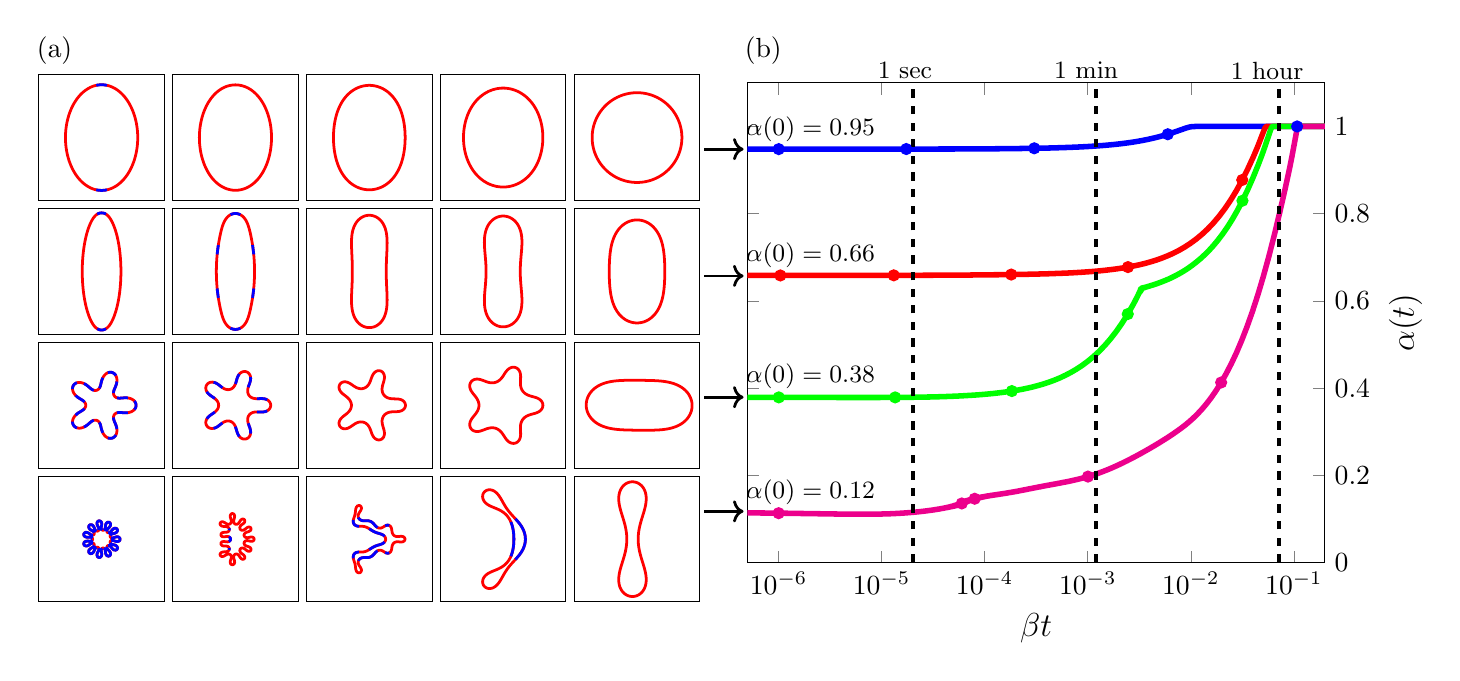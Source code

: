 \begin{tikzpicture}[scale=1]

\begin{axis}[
  at = {(9.0cm,0.0cm)},
  scale = 1.07,
  xmin = 5e-7,
  xmax = 2e-1,
  xmode = log,
  xminorticks = false,
  xtick = {1e-6,1e-5,1e-4,1e-3,1e-2,1e-1},
  xticklabels = {$10^{-6}$,$10^{-5}$,$10^{-4}$,$10^{-3}$,$10^{-2}$,$10^{-1}$},
  ymin = 0,
  ymax = 1.1,
  yticklabel pos = right,
  xlabel = {\large $\beta t$},
  ylabel = {\large ${\alpha}(t)$},
  ylabel near ticks,
]

% blue line area
\addplot[blue, line width=2pt] coordinates{
(0.0e+00,9.48e-01)
(2.0e-08,9.48e-01)
(4.277e-08,9.48e-01)
(6.869e-08,9.48e-01)
(9.82e-08,9.48e-01)
(1.318e-07,9.48e-01)
(1.7e-07,9.48e-01)
(2.136e-07,9.48e-01)
(2.631e-07,9.48e-01)
(3.196e-07,9.48e-01)
(3.838e-07,9.48e-01)
(4.569e-07,9.48e-01)
(5.402e-07,9.48e-01)
(6.349e-07,9.48e-01)
(7.428e-07,9.48e-01)
(8.656e-07,9.48e-01)
(1.005e-06,9.48e-01)
(1.165e-06,9.48e-01)
(1.346e-06,9.48e-01)
(1.552e-06,9.48e-01)
(1.787e-06,9.48e-01)
(2.054e-06,9.48e-01)
(2.359e-06,9.48e-01)
(2.705e-06,9.481e-01)
(3.1e-06,9.481e-01)
(3.549e-06,9.481e-01)
(4.06e-06,9.481e-01)
(4.642e-06,9.481e-01)
(5.304e-06,9.481e-01)
(6.059e-06,9.481e-01)
(6.917e-06,9.481e-01)
(7.895e-06,9.481e-01)
(9.007e-06,9.481e-01)
(1.027e-05,9.481e-01)
(1.172e-05,9.481e-01)
(1.336e-05,9.481e-01)
(1.523e-05,9.481e-01)
(1.736e-05,9.482e-01)
(1.978e-05,9.482e-01)
(2.253e-05,9.482e-01)
(2.567e-05,9.482e-01)
(2.925e-05,9.482e-01)
(3.332e-05,9.482e-01)
(3.795e-05,9.483e-01)
(4.322e-05,9.483e-01)
(4.922e-05,9.483e-01)
(5.606e-05,9.484e-01)
(6.384e-05,9.484e-01)
(7.269e-05,9.485e-01)
(8.277e-05,9.486e-01)
(9.425e-05,9.486e-01)
(1.073e-04,9.487e-01)
(1.222e-04,9.488e-01)
(1.391e-04,9.489e-01)
(1.584e-04,9.49e-01)
(1.804e-04,9.491e-01)
(2.053e-04,9.493e-01)
(2.338e-04,9.495e-01)
(2.662e-04,9.496e-01)
(3.03e-04,9.499e-01)
(3.45e-04,9.501e-01)
(3.928e-04,9.504e-01)
(4.471e-04,9.507e-01)
(5.091e-04,9.511e-01)
(5.795e-04,9.515e-01)
(6.598e-04,9.52e-01)
(7.511e-04,9.525e-01)
(8.551e-04,9.531e-01)
(9.735e-04,9.538e-01)
(1.108e-03,9.546e-01)
(1.262e-03,9.555e-01)
(1.436e-03,9.565e-01)
(1.635e-03,9.577e-01)
(1.862e-03,9.59e-01)
(2.119e-03,9.605e-01)
(2.413e-03,9.622e-01)
(2.747e-03,9.641e-01)
(3.127e-03,9.663e-01)
(3.56e-03,9.688e-01)
(4.052e-03,9.716e-01)
(4.613e-03,9.747e-01)
(5.252e-03,9.782e-01)
(5.979e-03,9.821e-01)
(6.807e-03,9.864e-01)
(7.568e-03,9.902e-01)
(8.176e-03,9.93e-01)
(8.672e-03,9.951e-01)
(9.089e-03,9.967e-01)
(9.457e-03,9.979e-01)
(9.805e-03,9.988e-01)
(1.015e-02,9.994e-01)
(1.052e-02,9.997e-01)
(1.094e-02,9.999e-01)
(1.141e-02,10.0e-01)
(1.195e-02,10.0e-01)
(1.257e-02,1.0e+00)
(1.327e-02,1.0e+00)
(1.407e-02,1.0e+00)
(1.498e-02,1.0e+00)
(1.602e-02,1.0e+00)
(1.72e-02,1.0e+00)
(1.854e-02,1.0e+00)
(2.006e-02,1.0e+00)
(2.18e-02,1.0e+00)
(2.378e-02,1.0e+00)
(2.604e-02,1.0e+00)
(2.86e-02,1.0e+00)
(3.152e-02,1.0e+00)
(3.485e-02,1.0e+00)
(3.864e-02,1.0e+00)
(4.294e-02,1.0e+00)
(4.785e-02,1.0e+00)
(5.344e-02,1.0e+00)
(5.979e-02,1.0e+00)
(6.703e-02,1.0e+00)
(7.527e-02,1.0e+00)
(8.465e-02,1.0e+00)
(9.533e-02,1.0e+00)
(1.075e-01,1.0e+00)
(1.213e-01,1.0e+00)
(1.371e-01,1.0e+00)
(1.55e-01,1.0e+00)
(1.754e-01,1.0e+00)
(1.987e-01,1.0e+00)
(2.252e-01,1.0e+00)
(2.553e-01,1.0e+00)
(2.896e-01,1.0e+00)
(3.286e-01,1.0e+00)
(3.731e-01,1.0e+00)
(4.237e-01,1.0e+00)
(4.813e-01,1.0e+00)
(5.469e-01,1.0e+00)
(6.215e-01,1.0e+00)
(7.065e-01,1.0e+00)
(8.033e-01,1.0e+00)
(9.033e-01,1.0e+00)
(1.003e+00,1.0e+00)
(1.103e+00,1.0e+00)
(1.203e+00,1.0e+00)
(1.303e+00,1.0e+00)
(1.403e+00,1.0e+00)
(1.503e+00,1.0e+00)
(1.603e+00,1.0e+00)
(1.703e+00,1.0e+00)
(1.803e+00,1.0e+00)
(1.903e+00,1.0e+00)
(2.0e+00,1.0e+00)
};
\addplot[blue, only marks] coordinates{
(1.005e-06,9.48e-01)
(1.736e-05,9.482e-01)
(3.03e-04,9.499e-01)
(5.979e-03,9.821e-01)
(1.075e-01,1.0e+00)
};

% red line area
\addplot[red, line width=2pt] coordinates{
(0.0e+00,6.583e-01)
(1.198e-08,6.583e-01)
(2.334e-08,6.583e-01)
(3.628e-08,6.583e-01)
(5.101e-08,6.583e-01)
(6.778e-08,6.583e-01)
(8.687e-08,6.583e-01)
(1.086e-07,6.583e-01)
(1.326e-07,6.583e-01)
(1.589e-07,6.583e-01)
(1.878e-07,6.583e-01)
(2.193e-07,6.583e-01)
(2.537e-07,6.583e-01)
(2.91e-07,6.583e-01)
(3.314e-07,6.583e-01)
(3.751e-07,6.583e-01)
(4.223e-07,6.583e-01)
(4.732e-07,6.583e-01)
(5.281e-07,6.583e-01)
(5.87e-07,6.583e-01)
(6.504e-07,6.583e-01)
(7.184e-07,6.583e-01)
(7.912e-07,6.583e-01)
(8.694e-07,6.583e-01)
(9.53e-07,6.583e-01)
(1.042e-06,6.583e-01)
(1.136e-06,6.583e-01)
(1.237e-06,6.583e-01)
(1.344e-06,6.583e-01)
(1.458e-06,6.583e-01)
(1.58e-06,6.583e-01)
(1.71e-06,6.583e-01)
(1.848e-06,6.583e-01)
(1.996e-06,6.583e-01)
(2.152e-06,6.583e-01)
(2.319e-06,6.583e-01)
(2.496e-06,6.583e-01)
(2.684e-06,6.583e-01)
(2.884e-06,6.583e-01)
(3.097e-06,6.584e-01)
(3.323e-06,6.584e-01)
(3.563e-06,6.584e-01)
(3.818e-06,6.584e-01)
(4.089e-06,6.584e-01)
(4.377e-06,6.584e-01)
(4.683e-06,6.584e-01)
(5.007e-06,6.584e-01)
(5.351e-06,6.584e-01)
(5.717e-06,6.584e-01)
(6.105e-06,6.584e-01)
(6.516e-06,6.584e-01)
(6.954e-06,6.584e-01)
(7.418e-06,6.585e-01)
(7.91e-06,6.585e-01)
(8.433e-06,6.585e-01)
(8.988e-06,6.585e-01)
(9.577e-06,6.585e-01)
(1.02e-05,6.585e-01)
(1.087e-05,6.585e-01)
(1.157e-05,6.585e-01)
(1.232e-05,6.585e-01)
(1.312e-05,6.586e-01)
(1.396e-05,6.586e-01)
(1.486e-05,6.586e-01)
(1.581e-05,6.586e-01)
(1.682e-05,6.586e-01)
(1.79e-05,6.586e-01)
(1.905e-05,6.587e-01)
(2.026e-05,6.587e-01)
(2.156e-05,6.587e-01)
(2.293e-05,6.587e-01)
(2.44e-05,6.587e-01)
(2.595e-05,6.588e-01)
(2.761e-05,6.588e-01)
(2.937e-05,6.588e-01)
(3.125e-05,6.588e-01)
(3.325e-05,6.589e-01)
(3.538e-05,6.589e-01)
(3.766e-05,6.589e-01)
(4.008e-05,6.59e-01)
(4.268e-05,6.59e-01)
(4.546e-05,6.59e-01)
(4.844e-05,6.591e-01)
(5.165e-05,6.591e-01)
(5.509e-05,6.591e-01)
(5.881e-05,6.592e-01)
(6.281e-05,6.592e-01)
(6.712e-05,6.593e-01)
(7.177e-05,6.593e-01)
(7.677e-05,6.594e-01)
(8.213e-05,6.595e-01)
(8.788e-05,6.595e-01)
(9.4e-05,6.596e-01)
(1.005e-04,6.596e-01)
(1.075e-04,6.597e-01)
(1.148e-04,6.598e-01)
(1.226e-04,6.599e-01)
(1.308e-04,6.599e-01)
(1.396e-04,6.6e-01)
(1.489e-04,6.601e-01)
(1.589e-04,6.602e-01)
(1.696e-04,6.603e-01)
(1.81e-04,6.604e-01)
(1.935e-04,6.605e-01)
(2.071e-04,6.606e-01)
(2.22e-04,6.607e-01)
(2.387e-04,6.609e-01)
(2.575e-04,6.61e-01)
(2.789e-04,6.612e-01)
(3.033e-04,6.614e-01)
(3.31e-04,6.616e-01)
(3.626e-04,6.618e-01)
(3.986e-04,6.621e-01)
(4.395e-04,6.624e-01)
(4.861e-04,6.628e-01)
(5.392e-04,6.632e-01)
(5.996e-04,6.636e-01)
(6.683e-04,6.641e-01)
(7.466e-04,6.647e-01)
(8.357e-04,6.654e-01)
(9.371e-04,6.662e-01)
(1.053e-03,6.67e-01)
(1.184e-03,6.68e-01)
(1.334e-03,6.691e-01)
(1.504e-03,6.704e-01)
(1.698e-03,6.719e-01)
(1.919e-03,6.735e-01)
(2.17e-03,6.754e-01)
(2.457e-03,6.775e-01)
(2.782e-03,6.8e-01)
(3.153e-03,6.827e-01)
(3.575e-03,6.858e-01)
(4.056e-03,6.894e-01)
(4.603e-03,6.934e-01)
(5.226e-03,6.98e-01)
(5.935e-03,7.032e-01)
(6.743e-03,7.091e-01)
(7.662e-03,7.157e-01)
(8.708e-03,7.233e-01)
(9.899e-03,7.319e-01)
(1.125e-02,7.415e-01)
(1.28e-02,7.524e-01)
(1.456e-02,7.647e-01)
(1.656e-02,7.786e-01)
(1.883e-02,7.942e-01)
(2.143e-02,8.117e-01)
(2.438e-02,8.313e-01)
(2.774e-02,8.531e-01)
(3.156e-02,8.773e-01)
(3.592e-02,9.039e-01)
(4.044e-02,9.304e-01)
(4.37e-02,9.491e-01)
(4.601e-02,9.623e-01)
(4.775e-02,9.722e-01)
(4.906e-02,9.794e-01)
(5.008e-02,9.849e-01)
(5.088e-02,9.89e-01)
(5.151e-02,9.921e-01)
(5.202e-02,9.944e-01)
(5.245e-02,9.962e-01)
(5.282e-02,9.975e-01)
(5.317e-02,9.985e-01)
(5.351e-02,9.992e-01)
(5.385e-02,9.996e-01)
(5.423e-02,9.999e-01)
(5.468e-02,10.0e-01)
(5.518e-02,10.0e-01)
(5.575e-02,1.0e+00)
(5.64e-02,1.0e+00)
(5.715e-02,1.0e+00)
(5.799e-02,1.0e+00)
(5.895e-02,1.0e+00)
(6.005e-02,1.0e+00)
(6.129e-02,1.0e+00)
(6.271e-02,1.0e+00)
(6.433e-02,1.0e+00)
(6.617e-02,1.0e+00)
(6.826e-02,1.0e+00)
(7.064e-02,1.0e+00)
(7.336e-02,1.0e+00)
(7.645e-02,1.0e+00)
(7.996e-02,1.0e+00)
(8.396e-02,1.0e+00)
(8.852e-02,1.0e+00)
(9.371e-02,1.0e+00)
(9.962e-02,1.0e+00)
(1.063e-01,1.0e+00)
(1.14e-01,1.0e+00)
(1.227e-01,1.0e+00)
(1.326e-01,1.0e+00)
(1.439e-01,1.0e+00)
(1.568e-01,1.0e+00)
(1.714e-01,1.0e+00)
(1.881e-01,1.0e+00)
(2.071e-01,1.0e+00)
(2.286e-01,1.0e+00)
(2.532e-01,1.0e+00)
(2.812e-01,1.0e+00)
(3.131e-01,1.0e+00)
(3.493e-01,1.0e+00)
(3.906e-01,1.0e+00)
(4.376e-01,1.0e+00)
(4.912e-01,1.0e+00)
(5.521e-01,1.0e+00)
(6.214e-01,1.0e+00)
(7.004e-01,1.0e+00)
(7.902e-01,1.0e+00)
(8.902e-01,1.0e+00)
(9.902e-01,1.0e+00)
(1.09e+00,1.0e+00)
(1.19e+00,1.0e+00)
(1.29e+00,1.0e+00)
(1.39e+00,1.0e+00)
(1.49e+00,1.0e+00)
(1.59e+00,1.0e+00)
(1.69e+00,1.0e+00)
(1.79e+00,1.0e+00)
(1.89e+00,1.0e+00)
(1.99e+00,1.0e+00)
(2.0e+00,1.0e+00)
};
\addplot[red, only marks] coordinates{
(1.042e-06,6.583e-01)
(1.312e-05,6.586e-01)
(1.81e-04,6.604e-01)
(2.457e-03,6.775e-01)
(3.156e-02,8.773e-01)
};

% green line area
\addplot[green, line width=2pt] coordinates{
(0.0e+00,3.791e-01)
(1.314e-08,3.79e-01)
(2.314e-08,3.79e-01)
(3.314e-08,3.79e-01)
(4.314e-08,3.79e-01)
(5.314e-08,3.79e-01)
(6.314e-08,3.79e-01)
(7.314e-08,3.79e-01)
(8.314e-08,3.79e-01)
(9.314e-08,3.79e-01)
(1.031e-07,3.789e-01)
(1.131e-07,3.789e-01)
(1.231e-07,3.789e-01)
(1.331e-07,3.789e-01)
(1.431e-07,3.789e-01)
(1.531e-07,3.789e-01)
(1.631e-07,3.789e-01)
(1.731e-07,3.789e-01)
(1.831e-07,3.789e-01)
(1.931e-07,3.789e-01)
(2.031e-07,3.789e-01)
(2.131e-07,3.789e-01)
(2.231e-07,3.789e-01)
(2.331e-07,3.789e-01)
(2.431e-07,3.789e-01)
(2.531e-07,3.789e-01)
(2.631e-07,3.789e-01)
(2.731e-07,3.789e-01)
(2.831e-07,3.789e-01)
(2.931e-07,3.789e-01)
(3.031e-07,3.789e-01)
(3.131e-07,3.789e-01)
(3.231e-07,3.789e-01)
(3.331e-07,3.789e-01)
(3.431e-07,3.789e-01)
(3.531e-07,3.789e-01)
(3.631e-07,3.789e-01)
(3.731e-07,3.789e-01)
(3.831e-07,3.788e-01)
(3.931e-07,3.788e-01)
(4.031e-07,3.788e-01)
(4.131e-07,3.788e-01)
(4.231e-07,3.788e-01)
(4.331e-07,3.788e-01)
(4.431e-07,3.788e-01)
(4.531e-07,3.788e-01)
(4.631e-07,3.788e-01)
(4.731e-07,3.788e-01)
(4.831e-07,3.788e-01)
(4.931e-07,3.788e-01)
(5.031e-07,3.788e-01)
(5.131e-07,3.788e-01)
(5.231e-07,3.788e-01)
(5.331e-07,3.788e-01)
(5.431e-07,3.788e-01)
(5.531e-07,3.788e-01)
(5.631e-07,3.788e-01)
(5.731e-07,3.788e-01)
(5.831e-07,3.788e-01)
(5.931e-07,3.788e-01)
(6.031e-07,3.788e-01)
(6.131e-07,3.788e-01)
(6.231e-07,3.788e-01)
(6.331e-07,3.788e-01)
(6.431e-07,3.788e-01)
(6.531e-07,3.788e-01)
(6.631e-07,3.788e-01)
(6.731e-07,3.788e-01)
(6.831e-07,3.788e-01)
(6.931e-07,3.788e-01)
(7.031e-07,3.788e-01)
(7.131e-07,3.788e-01)
(7.231e-07,3.788e-01)
(7.331e-07,3.788e-01)
(7.431e-07,3.788e-01)
(7.531e-07,3.788e-01)
(7.631e-07,3.788e-01)
(7.731e-07,3.788e-01)
(7.832e-07,3.788e-01)
(7.934e-07,3.788e-01)
(8.038e-07,3.788e-01)
(8.143e-07,3.788e-01)
(8.25e-07,3.788e-01)
(8.359e-07,3.788e-01)
(8.469e-07,3.788e-01)
(8.582e-07,3.788e-01)
(8.695e-07,3.788e-01)
(8.811e-07,3.788e-01)
(8.928e-07,3.788e-01)
(9.048e-07,3.788e-01)
(9.169e-07,3.788e-01)
(9.292e-07,3.788e-01)
(9.417e-07,3.788e-01)
(9.544e-07,3.788e-01)
(9.674e-07,3.788e-01)
(9.805e-07,3.788e-01)
(9.938e-07,3.788e-01)
(1.007e-06,3.787e-01)
(1.021e-06,3.787e-01)
(1.035e-06,3.787e-01)
(1.049e-06,3.787e-01)
(1.064e-06,3.787e-01)
(1.078e-06,3.787e-01)
(1.093e-06,3.787e-01)
(1.108e-06,3.787e-01)
(1.124e-06,3.787e-01)
(1.139e-06,3.787e-01)
(1.155e-06,3.787e-01)
(1.171e-06,3.787e-01)
(1.187e-06,3.787e-01)
(1.204e-06,3.787e-01)
(1.221e-06,3.787e-01)
(1.238e-06,3.787e-01)
(1.255e-06,3.787e-01)
(1.273e-06,3.787e-01)
(1.291e-06,3.787e-01)
(1.309e-06,3.787e-01)
(1.328e-06,3.787e-01)
(1.346e-06,3.787e-01)
(1.365e-06,3.787e-01)
(1.385e-06,3.787e-01)
(1.404e-06,3.787e-01)
(1.424e-06,3.787e-01)
(1.444e-06,3.787e-01)
(1.464e-06,3.787e-01)
(1.485e-06,3.787e-01)
(1.506e-06,3.787e-01)
(1.527e-06,3.787e-01)
(1.549e-06,3.787e-01)
(1.571e-06,3.787e-01)
(1.593e-06,3.787e-01)
(1.615e-06,3.787e-01)
(1.638e-06,3.787e-01)
(1.661e-06,3.787e-01)
(1.685e-06,3.787e-01)
(1.709e-06,3.787e-01)
(1.733e-06,3.787e-01)
(1.758e-06,3.787e-01)
(1.783e-06,3.787e-01)
(1.808e-06,3.787e-01)
(1.834e-06,3.787e-01)
(1.86e-06,3.787e-01)
(1.886e-06,3.787e-01)
(1.913e-06,3.787e-01)
(1.94e-06,3.787e-01)
(1.968e-06,3.787e-01)
(1.996e-06,3.787e-01)
(2.024e-06,3.786e-01)
(2.053e-06,3.786e-01)
(2.083e-06,3.786e-01)
(2.112e-06,3.786e-01)
(2.143e-06,3.786e-01)
(2.174e-06,3.786e-01)
(2.205e-06,3.786e-01)
(2.236e-06,3.786e-01)
(2.269e-06,3.786e-01)
(2.302e-06,3.786e-01)
(2.335e-06,3.786e-01)
(2.369e-06,3.786e-01)
(2.403e-06,3.786e-01)
(2.438e-06,3.786e-01)
(2.474e-06,3.786e-01)
(2.51e-06,3.786e-01)
(2.547e-06,3.786e-01)
(2.585e-06,3.786e-01)
(2.623e-06,3.786e-01)
(2.662e-06,3.786e-01)
(2.702e-06,3.786e-01)
(2.743e-06,3.786e-01)
(2.784e-06,3.786e-01)
(2.826e-06,3.786e-01)
(2.869e-06,3.786e-01)
(2.913e-06,3.786e-01)
(2.957e-06,3.786e-01)
(3.003e-06,3.786e-01)
(3.05e-06,3.786e-01)
(3.097e-06,3.786e-01)
(3.146e-06,3.786e-01)
(3.195e-06,3.786e-01)
(3.246e-06,3.786e-01)
(3.299e-06,3.786e-01)
(3.352e-06,3.786e-01)
(3.406e-06,3.786e-01)
(3.463e-06,3.786e-01)
(3.52e-06,3.786e-01)
(3.579e-06,3.786e-01)
(3.64e-06,3.785e-01)
(3.702e-06,3.785e-01)
(3.766e-06,3.785e-01)
(3.832e-06,3.785e-01)
(3.9e-06,3.785e-01)
(3.97e-06,3.785e-01)
(4.042e-06,3.785e-01)
(4.117e-06,3.785e-01)
(4.194e-06,3.785e-01)
(4.273e-06,3.785e-01)
(4.356e-06,3.785e-01)
(4.441e-06,3.785e-01)
(4.53e-06,3.785e-01)
(4.622e-06,3.785e-01)
(4.718e-06,3.785e-01)
(4.818e-06,3.785e-01)
(4.922e-06,3.785e-01)
(5.03e-06,3.785e-01)
(5.144e-06,3.785e-01)
(5.262e-06,3.785e-01)
(5.386e-06,3.785e-01)
(5.517e-06,3.785e-01)
(5.653e-06,3.785e-01)
(5.797e-06,3.785e-01)
(5.948e-06,3.785e-01)
(6.107e-06,3.785e-01)
(6.273e-06,3.785e-01)
(6.449e-06,3.785e-01)
(6.632e-06,3.785e-01)
(6.824e-06,3.785e-01)
(7.025e-06,3.785e-01)
(7.235e-06,3.785e-01)
(7.452e-06,3.785e-01)
(7.678e-06,3.785e-01)
(7.911e-06,3.785e-01)
(8.151e-06,3.785e-01)
(8.398e-06,3.785e-01)
(8.651e-06,3.785e-01)
(8.91e-06,3.785e-01)
(9.176e-06,3.785e-01)
(9.447e-06,3.785e-01)
(9.723e-06,3.785e-01)
(1.001e-05,3.786e-01)
(1.03e-05,3.786e-01)
(1.059e-05,3.786e-01)
(1.089e-05,3.786e-01)
(1.12e-05,3.786e-01)
(1.151e-05,3.786e-01)
(1.183e-05,3.786e-01)
(1.216e-05,3.786e-01)
(1.249e-05,3.786e-01)
(1.283e-05,3.787e-01)
(1.318e-05,3.787e-01)
(1.354e-05,3.787e-01)
(1.39e-05,3.787e-01)
(1.428e-05,3.787e-01)
(1.466e-05,3.787e-01)
(1.506e-05,3.787e-01)
(1.546e-05,3.788e-01)
(1.587e-05,3.788e-01)
(1.63e-05,3.788e-01)
(1.674e-05,3.788e-01)
(1.719e-05,3.788e-01)
(1.766e-05,3.789e-01)
(1.814e-05,3.789e-01)
(1.864e-05,3.789e-01)
(1.915e-05,3.79e-01)
(1.968e-05,3.79e-01)
(2.023e-05,3.79e-01)
(2.08e-05,3.791e-01)
(2.139e-05,3.791e-01)
(2.2e-05,3.791e-01)
(2.264e-05,3.792e-01)
(2.331e-05,3.792e-01)
(2.401e-05,3.793e-01)
(2.474e-05,3.793e-01)
(2.55e-05,3.794e-01)
(2.631e-05,3.794e-01)
(2.716e-05,3.795e-01)
(2.805e-05,3.796e-01)
(2.901e-05,3.796e-01)
(3.002e-05,3.797e-01)
(3.111e-05,3.798e-01)
(3.228e-05,3.799e-01)
(3.354e-05,3.8e-01)
(3.491e-05,3.801e-01)
(3.642e-05,3.802e-01)
(3.809e-05,3.804e-01)
(3.997e-05,3.805e-01)
(4.21e-05,3.807e-01)
(4.454e-05,3.809e-01)
(4.73e-05,3.812e-01)
(5.045e-05,3.814e-01)
(5.404e-05,3.817e-01)
(5.812e-05,3.821e-01)
(6.277e-05,3.825e-01)
(6.806e-05,3.83e-01)
(7.408e-05,3.835e-01)
(8.094e-05,3.841e-01)
(8.874e-05,3.848e-01)
(9.763e-05,3.856e-01)
(1.077e-04,3.865e-01)
(1.193e-04,3.875e-01)
(1.324e-04,3.887e-01)
(1.473e-04,3.9e-01)
(1.643e-04,3.915e-01)
(1.836e-04,3.932e-01)
(2.057e-04,3.951e-01)
(2.307e-04,3.973e-01)
(2.593e-04,3.998e-01)
(2.918e-04,4.026e-01)
(3.287e-04,4.058e-01)
(3.708e-04,4.094e-01)
(4.188e-04,4.135e-01)
(4.734e-04,4.181e-01)
(5.355e-04,4.233e-01)
(6.062e-04,4.293e-01)
(6.867e-04,4.36e-01)
(7.784e-04,4.435e-01)
(8.827e-04,4.52e-01)
(1.002e-03,4.616e-01)
(1.137e-03,4.723e-01)
(1.291e-03,4.844e-01)
(1.466e-03,4.979e-01)
(1.665e-03,5.131e-01)
(1.893e-03,5.3e-01)
(2.151e-03,5.488e-01)
(2.446e-03,5.698e-01)
(2.781e-03,5.93e-01)
(2.897e-03,6.01e-01)
(2.938e-03,6.038e-01)
(2.963e-03,6.055e-01)
(2.982e-03,6.068e-01)
(2.997e-03,6.079e-01)
(3.01e-03,6.087e-01)
(3.022e-03,6.095e-01)
(3.031e-03,6.101e-01)
(3.04e-03,6.107e-01)
(3.049e-03,6.113e-01)
(3.056e-03,6.118e-01)
(3.063e-03,6.123e-01)
(3.069e-03,6.127e-01)
(3.075e-03,6.131e-01)
(3.08e-03,6.135e-01)
(3.086e-03,6.138e-01)
(3.09e-03,6.141e-01)
(3.095e-03,6.144e-01)
(3.099e-03,6.147e-01)
(3.103e-03,6.15e-01)
(3.107e-03,6.153e-01)
(3.111e-03,6.155e-01)
(3.115e-03,6.158e-01)
(3.118e-03,6.16e-01)
(3.122e-03,6.162e-01)
(3.125e-03,6.164e-01)
(3.128e-03,6.167e-01)
(3.131e-03,6.168e-01)
(3.134e-03,6.17e-01)
(3.137e-03,6.172e-01)
(3.14e-03,6.174e-01)
(3.142e-03,6.176e-01)
(3.145e-03,6.178e-01)
(3.148e-03,6.179e-01)
(3.15e-03,6.181e-01)
(3.153e-03,6.183e-01)
(3.155e-03,6.184e-01)
(3.158e-03,6.186e-01)
(3.16e-03,6.188e-01)
(3.162e-03,6.189e-01)
(3.165e-03,6.191e-01)
(3.167e-03,6.192e-01)
(3.169e-03,6.193e-01)
(3.171e-03,6.195e-01)
(3.173e-03,6.196e-01)
(3.175e-03,6.197e-01)
(3.177e-03,6.199e-01)
(3.179e-03,6.2e-01)
(3.181e-03,6.201e-01)
(3.183e-03,6.202e-01)
(3.184e-03,6.203e-01)
(3.186e-03,6.205e-01)
(3.188e-03,6.206e-01)
(3.19e-03,6.207e-01)
(3.192e-03,6.208e-01)
(3.193e-03,6.209e-01)
(3.195e-03,6.21e-01)
(3.196e-03,6.211e-01)
(3.198e-03,6.212e-01)
(3.2e-03,6.213e-01)
(3.201e-03,6.214e-01)
(3.203e-03,6.215e-01)
(3.204e-03,6.216e-01)
(3.206e-03,6.217e-01)
(3.207e-03,6.217e-01)
(3.209e-03,6.218e-01)
(3.21e-03,6.219e-01)
(3.211e-03,6.22e-01)
(3.213e-03,6.221e-01)
(3.214e-03,6.222e-01)
(3.216e-03,6.223e-01)
(3.217e-03,6.223e-01)
(3.218e-03,6.224e-01)
(3.219e-03,6.225e-01)
(3.221e-03,6.226e-01)
(3.222e-03,6.226e-01)
(3.223e-03,6.227e-01)
(3.224e-03,6.228e-01)
(3.226e-03,6.228e-01)
(3.227e-03,6.229e-01)
(3.228e-03,6.23e-01)
(3.229e-03,6.231e-01)
(3.23e-03,6.231e-01)
(3.232e-03,6.232e-01)
(3.233e-03,6.232e-01)
(3.234e-03,6.233e-01)
(3.235e-03,6.234e-01)
(3.236e-03,6.234e-01)
(3.237e-03,6.235e-01)
(3.238e-03,6.236e-01)
(3.24e-03,6.236e-01)
(3.241e-03,6.237e-01)
(3.242e-03,6.237e-01)
(3.243e-03,6.238e-01)
(3.244e-03,6.239e-01)
(3.245e-03,6.239e-01)
(3.246e-03,6.24e-01)
(3.247e-03,6.24e-01)
(3.248e-03,6.241e-01)
(3.249e-03,6.241e-01)
(3.25e-03,6.242e-01)
(3.252e-03,6.242e-01)
(3.253e-03,6.243e-01)
(3.254e-03,6.244e-01)
(3.255e-03,6.244e-01)
(3.256e-03,6.245e-01)
(3.257e-03,6.245e-01)
(3.258e-03,6.246e-01)
(3.26e-03,6.247e-01)
(3.261e-03,6.247e-01)
(3.262e-03,6.248e-01)
(3.263e-03,6.248e-01)
(3.264e-03,6.249e-01)
(3.266e-03,6.25e-01)
(3.267e-03,6.25e-01)
(3.268e-03,6.251e-01)
(3.269e-03,6.251e-01)
(3.271e-03,6.252e-01)
(3.272e-03,6.253e-01)
(3.274e-03,6.253e-01)
(3.275e-03,6.254e-01)
(3.276e-03,6.255e-01)
(3.278e-03,6.255e-01)
(3.279e-03,6.256e-01)
(3.281e-03,6.256e-01)
(3.282e-03,6.257e-01)
(3.284e-03,6.258e-01)
(3.285e-03,6.258e-01)
(3.287e-03,6.259e-01)
(3.289e-03,6.26e-01)
(3.29e-03,6.261e-01)
(3.292e-03,6.261e-01)
(3.294e-03,6.262e-01)
(3.295e-03,6.263e-01)
(3.297e-03,6.263e-01)
(3.299e-03,6.264e-01)
(3.3e-03,6.264e-01)
(3.302e-03,6.265e-01)
(3.304e-03,6.266e-01)
(3.306e-03,6.266e-01)
(3.307e-03,6.267e-01)
(3.309e-03,6.268e-01)
(3.311e-03,6.268e-01)
(3.312e-03,6.269e-01)
(3.314e-03,6.27e-01)
(3.316e-03,6.27e-01)
(3.318e-03,6.271e-01)
(3.32e-03,6.271e-01)
(3.321e-03,6.272e-01)
(3.323e-03,6.273e-01)
(3.325e-03,6.273e-01)
(3.327e-03,6.274e-01)
(3.328e-03,6.274e-01)
(3.33e-03,6.275e-01)
(3.332e-03,6.276e-01)
(3.334e-03,6.276e-01)
(3.336e-03,6.277e-01)
(3.338e-03,6.277e-01)
(3.34e-03,6.278e-01)
(3.341e-03,6.278e-01)
(3.343e-03,6.279e-01)
(3.345e-03,6.279e-01)
(3.347e-03,6.28e-01)
(3.349e-03,6.28e-01)
(3.351e-03,6.281e-01)
(3.353e-03,6.281e-01)
(3.355e-03,6.282e-01)
(3.357e-03,6.282e-01)
(3.359e-03,6.283e-01)
(3.361e-03,6.283e-01)
(3.363e-03,6.284e-01)
(3.365e-03,6.284e-01)
(3.367e-03,6.285e-01)
(3.369e-03,6.285e-01)
(3.371e-03,6.286e-01)
(3.373e-03,6.286e-01)
(3.376e-03,6.287e-01)
(3.378e-03,6.287e-01)
(3.38e-03,6.288e-01)
(3.382e-03,6.288e-01)
(3.384e-03,6.288e-01)
(3.386e-03,6.289e-01)
(3.389e-03,6.289e-01)
(3.391e-03,6.29e-01)
(3.393e-03,6.29e-01)
(3.396e-03,6.291e-01)
(3.398e-03,6.291e-01)
(3.4e-03,6.291e-01)
(3.403e-03,6.292e-01)
(3.405e-03,6.292e-01)
(3.408e-03,6.293e-01)
(3.41e-03,6.293e-01)
(3.413e-03,6.293e-01)
(3.416e-03,6.294e-01)
(3.418e-03,6.294e-01)
(3.421e-03,6.295e-01)
(3.424e-03,6.295e-01)
(3.427e-03,6.295e-01)
(3.43e-03,6.296e-01)
(3.433e-03,6.296e-01)
(3.436e-03,6.296e-01)
(3.439e-03,6.297e-01)
(3.442e-03,6.297e-01)
(3.446e-03,6.298e-01)
(3.45e-03,6.298e-01)
(3.453e-03,6.298e-01)
(3.457e-03,6.299e-01)
(3.461e-03,6.299e-01)
(3.466e-03,6.3e-01)
(3.47e-03,6.3e-01)
(3.475e-03,6.3e-01)
(3.48e-03,6.301e-01)
(3.485e-03,6.301e-01)
(3.491e-03,6.302e-01)
(3.497e-03,6.302e-01)
(3.504e-03,6.303e-01)
(3.511e-03,6.303e-01)
(3.519e-03,6.304e-01)
(3.528e-03,6.305e-01)
(3.537e-03,6.306e-01)
(3.548e-03,6.306e-01)
(3.56e-03,6.308e-01)
(3.573e-03,6.309e-01)
(3.589e-03,6.31e-01)
(3.606e-03,6.311e-01)
(3.626e-03,6.313e-01)
(3.648e-03,6.315e-01)
(3.674e-03,6.317e-01)
(3.704e-03,6.319e-01)
(3.737e-03,6.322e-01)
(3.775e-03,6.325e-01)
(3.818e-03,6.328e-01)
(3.867e-03,6.332e-01)
(3.922e-03,6.337e-01)
(3.981e-03,6.341e-01)
(4.042e-03,6.346e-01)
(4.109e-03,6.351e-01)
(4.18e-03,6.357e-01)
(4.257e-03,6.362e-01)
(4.341e-03,6.369e-01)
(4.434e-03,6.376e-01)
(4.537e-03,6.384e-01)
(4.654e-03,6.393e-01)
(4.788e-03,6.403e-01)
(4.939e-03,6.415e-01)
(5.112e-03,6.428e-01)
(5.309e-03,6.443e-01)
(5.532e-03,6.46e-01)
(5.787e-03,6.479e-01)
(6.077e-03,6.5e-01)
(6.408e-03,6.525e-01)
(6.784e-03,6.554e-01)
(7.212e-03,6.586e-01)
(7.699e-03,6.622e-01)
(8.254e-03,6.663e-01)
(8.885e-03,6.71e-01)
(9.604e-03,6.763e-01)
(1.042e-02,6.824e-01)
(1.135e-02,6.892e-01)
(1.242e-02,6.969e-01)
(1.362e-02,7.057e-01)
(1.5e-02,7.155e-01)
(1.656e-02,7.267e-01)
(1.834e-02,7.393e-01)
(2.037e-02,7.535e-01)
(2.268e-02,7.694e-01)
(2.531e-02,7.873e-01)
(2.83e-02,8.073e-01)
(3.171e-02,8.297e-01)
(3.558e-02,8.545e-01)
(4.0e-02,8.819e-01)
(4.502e-02,9.117e-01)
(4.928e-02,9.362e-01)
(5.225e-02,9.531e-01)
(5.442e-02,9.654e-01)
(5.605e-02,9.744e-01)
(5.729e-02,9.811e-01)
(5.825e-02,9.862e-01)
(5.9e-02,9.9e-01)
(5.96e-02,9.928e-01)
(6.009e-02,9.95e-01)
(6.05e-02,9.966e-01)
(6.086e-02,9.978e-01)
(6.12e-02,9.987e-01)
(6.154e-02,9.993e-01)
(6.189e-02,9.997e-01)
(6.23e-02,9.999e-01)
(6.276e-02,10.0e-01)
(6.328e-02,10.0e-01)
(6.387e-02,1.0e+00)
(6.455e-02,1.0e+00)
(6.532e-02,1.0e+00)
(6.619e-02,1.0e+00)
(6.719e-02,1.0e+00)
(6.832e-02,1.0e+00)
(6.962e-02,1.0e+00)
(7.109e-02,1.0e+00)
(7.276e-02,1.0e+00)
(7.467e-02,1.0e+00)
(7.684e-02,1.0e+00)
(7.931e-02,1.0e+00)
(8.212e-02,1.0e+00)
(8.533e-02,1.0e+00)
(8.897e-02,1.0e+00)
(9.312e-02,1.0e+00)
(9.785e-02,1.0e+00)
(1.032e-01,1.0e+00)
(1.093e-01,1.0e+00)
(1.163e-01,1.0e+00)
(1.243e-01,1.0e+00)
(1.333e-01,1.0e+00)
(1.436e-01,1.0e+00)
(1.553e-01,1.0e+00)
(1.686e-01,1.0e+00)
(1.838e-01,1.0e+00)
(2.011e-01,1.0e+00)
(2.207e-01,1.0e+00)
(2.431e-01,1.0e+00)
(2.686e-01,1.0e+00)
(2.976e-01,1.0e+00)
(3.307e-01,1.0e+00)
(3.683e-01,1.0e+00)
(4.111e-01,1.0e+00)
(4.598e-01,1.0e+00)
(5.153e-01,1.0e+00)
(5.785e-01,1.0e+00)
(6.503e-01,1.0e+00)
(7.322e-01,1.0e+00)
(8.254e-01,1.0e+00)
(9.254e-01,1.0e+00)
(1.025e+00,1.0e+00)
(1.125e+00,1.0e+00)
(1.225e+00,1.0e+00)
(1.325e+00,1.0e+00)
(1.425e+00,1.0e+00)
(1.525e+00,1.0e+00)
(1.625e+00,1.0e+00)
(1.725e+00,1.0e+00)
(1.825e+00,1.0e+00)
(1.925e+00,1.0e+00)
(2.0e+00,1.0e+00)
};
\addplot[green, only marks] coordinates{
(1.007e-06,3.787e-01)
(1.354e-05,3.787e-01)
(1.836e-04,3.932e-01)
(2.446e-03,5.698e-01)
(3.171e-02,8.297e-01)
};

% magenta line area
\addplot[magenta, line width=2pt] coordinates{
(0.0e+00,1.157e-01)
(1.314e-08,1.154e-01)
(2.314e-08,1.152e-01)
(3.314e-08,1.151e-01)
(4.314e-08,1.15e-01)
(5.314e-08,1.15e-01)
(6.314e-08,1.149e-01)
(7.314e-08,1.149e-01)
(8.314e-08,1.148e-01)
(9.314e-08,1.148e-01)
(1.031e-07,1.147e-01)
(1.131e-07,1.147e-01)
(1.231e-07,1.147e-01)
(1.331e-07,1.146e-01)
(1.431e-07,1.146e-01)
(1.531e-07,1.146e-01)
(1.631e-07,1.145e-01)
(1.731e-07,1.145e-01)
(1.831e-07,1.145e-01)
(1.931e-07,1.145e-01)
(2.031e-07,1.145e-01)
(2.131e-07,1.144e-01)
(2.231e-07,1.144e-01)
(2.331e-07,1.144e-01)
(2.431e-07,1.144e-01)
(2.531e-07,1.143e-01)
(2.631e-07,1.143e-01)
(2.731e-07,1.143e-01)
(2.831e-07,1.143e-01)
(2.931e-07,1.143e-01)
(3.031e-07,1.143e-01)
(3.131e-07,1.142e-01)
(3.231e-07,1.142e-01)
(3.331e-07,1.142e-01)
(3.431e-07,1.142e-01)
(3.531e-07,1.142e-01)
(3.631e-07,1.141e-01)
(3.731e-07,1.141e-01)
(3.831e-07,1.141e-01)
(3.931e-07,1.141e-01)
(4.031e-07,1.141e-01)
(4.131e-07,1.141e-01)
(4.231e-07,1.14e-01)
(4.331e-07,1.14e-01)
(4.431e-07,1.14e-01)
(4.531e-07,1.14e-01)
(4.631e-07,1.14e-01)
(4.731e-07,1.139e-01)
(4.831e-07,1.139e-01)
(4.931e-07,1.139e-01)
(5.031e-07,1.139e-01)
(5.131e-07,1.139e-01)
(5.231e-07,1.139e-01)
(5.331e-07,1.139e-01)
(5.431e-07,1.138e-01)
(5.531e-07,1.138e-01)
(5.631e-07,1.138e-01)
(5.731e-07,1.138e-01)
(5.831e-07,1.138e-01)
(5.931e-07,1.138e-01)
(6.031e-07,1.137e-01)
(6.131e-07,1.137e-01)
(6.231e-07,1.137e-01)
(6.331e-07,1.137e-01)
(6.431e-07,1.137e-01)
(6.531e-07,1.137e-01)
(6.631e-07,1.137e-01)
(6.731e-07,1.136e-01)
(6.831e-07,1.136e-01)
(6.931e-07,1.136e-01)
(7.031e-07,1.136e-01)
(7.131e-07,1.136e-01)
(7.231e-07,1.136e-01)
(7.331e-07,1.136e-01)
(7.431e-07,1.135e-01)
(7.531e-07,1.135e-01)
(7.631e-07,1.135e-01)
(7.731e-07,1.135e-01)
(7.831e-07,1.135e-01)
(7.931e-07,1.135e-01)
(8.031e-07,1.135e-01)
(8.131e-07,1.135e-01)
(8.231e-07,1.134e-01)
(8.331e-07,1.134e-01)
(8.431e-07,1.134e-01)
(8.531e-07,1.134e-01)
(8.631e-07,1.134e-01)
(8.731e-07,1.134e-01)
(8.831e-07,1.134e-01)
(8.931e-07,1.133e-01)
(9.031e-07,1.133e-01)
(9.131e-07,1.133e-01)
(9.231e-07,1.133e-01)
(9.331e-07,1.133e-01)
(9.431e-07,1.133e-01)
(9.531e-07,1.133e-01)
(9.631e-07,1.133e-01)
(9.731e-07,1.133e-01)
(9.831e-07,1.132e-01)
(9.931e-07,1.132e-01)
(1.003e-06,1.132e-01)
(1.013e-06,1.132e-01)
(1.023e-06,1.132e-01)
(1.033e-06,1.132e-01)
(1.043e-06,1.132e-01)
(1.053e-06,1.131e-01)
(1.063e-06,1.131e-01)
(1.073e-06,1.131e-01)
(1.083e-06,1.131e-01)
(1.093e-06,1.131e-01)
(1.104e-06,1.131e-01)
(1.115e-06,1.131e-01)
(1.126e-06,1.131e-01)
(1.137e-06,1.131e-01)
(1.149e-06,1.131e-01)
(1.161e-06,1.13e-01)
(1.174e-06,1.13e-01)
(1.187e-06,1.13e-01)
(1.2e-06,1.13e-01)
(1.214e-06,1.13e-01)
(1.228e-06,1.13e-01)
(1.242e-06,1.129e-01)
(1.258e-06,1.129e-01)
(1.273e-06,1.129e-01)
(1.29e-06,1.129e-01)
(1.306e-06,1.129e-01)
(1.324e-06,1.129e-01)
(1.342e-06,1.128e-01)
(1.361e-06,1.128e-01)
(1.38e-06,1.128e-01)
(1.4e-06,1.128e-01)
(1.421e-06,1.128e-01)
(1.442e-06,1.127e-01)
(1.465e-06,1.127e-01)
(1.488e-06,1.127e-01)
(1.512e-06,1.127e-01)
(1.536e-06,1.127e-01)
(1.562e-06,1.126e-01)
(1.588e-06,1.126e-01)
(1.615e-06,1.126e-01)
(1.642e-06,1.125e-01)
(1.671e-06,1.125e-01)
(1.699e-06,1.125e-01)
(1.729e-06,1.125e-01)
(1.759e-06,1.124e-01)
(1.79e-06,1.124e-01)
(1.821e-06,1.124e-01)
(1.853e-06,1.124e-01)
(1.885e-06,1.123e-01)
(1.917e-06,1.123e-01)
(1.95e-06,1.123e-01)
(1.984e-06,1.123e-01)
(2.018e-06,1.122e-01)
(2.052e-06,1.122e-01)
(2.086e-06,1.122e-01)
(2.121e-06,1.121e-01)
(2.157e-06,1.121e-01)
(2.192e-06,1.121e-01)
(2.228e-06,1.121e-01)
(2.264e-06,1.12e-01)
(2.301e-06,1.12e-01)
(2.338e-06,1.12e-01)
(2.375e-06,1.12e-01)
(2.413e-06,1.119e-01)
(2.451e-06,1.119e-01)
(2.489e-06,1.119e-01)
(2.528e-06,1.119e-01)
(2.567e-06,1.118e-01)
(2.606e-06,1.118e-01)
(2.646e-06,1.118e-01)
(2.686e-06,1.117e-01)
(2.727e-06,1.117e-01)
(2.768e-06,1.117e-01)
(2.809e-06,1.117e-01)
(2.851e-06,1.117e-01)
(2.893e-06,1.116e-01)
(2.935e-06,1.116e-01)
(2.978e-06,1.116e-01)
(3.022e-06,1.116e-01)
(3.065e-06,1.115e-01)
(3.11e-06,1.115e-01)
(3.155e-06,1.115e-01)
(3.2e-06,1.115e-01)
(3.245e-06,1.114e-01)
(3.292e-06,1.114e-01)
(3.338e-06,1.114e-01)
(3.385e-06,1.114e-01)
(3.433e-06,1.114e-01)
(3.482e-06,1.113e-01)
(3.53e-06,1.113e-01)
(3.58e-06,1.113e-01)
(3.63e-06,1.113e-01)
(3.68e-06,1.113e-01)
(3.732e-06,1.112e-01)
(3.783e-06,1.112e-01)
(3.836e-06,1.112e-01)
(3.889e-06,1.112e-01)
(3.943e-06,1.111e-01)
(3.997e-06,1.111e-01)
(4.052e-06,1.111e-01)
(4.108e-06,1.111e-01)
(4.165e-06,1.111e-01)
(4.222e-06,1.111e-01)
(4.281e-06,1.111e-01)
(4.34e-06,1.11e-01)
(4.4e-06,1.11e-01)
(4.46e-06,1.11e-01)
(4.522e-06,1.11e-01)
(4.585e-06,1.11e-01)
(4.648e-06,1.109e-01)
(4.713e-06,1.109e-01)
(4.779e-06,1.109e-01)
(4.845e-06,1.109e-01)
(4.913e-06,1.109e-01)
(4.982e-06,1.109e-01)
(5.052e-06,1.109e-01)
(5.123e-06,1.109e-01)
(5.195e-06,1.109e-01)
(5.269e-06,1.108e-01)
(5.344e-06,1.108e-01)
(5.42e-06,1.108e-01)
(5.498e-06,1.108e-01)
(5.577e-06,1.108e-01)
(5.658e-06,1.108e-01)
(5.741e-06,1.108e-01)
(5.825e-06,1.108e-01)
(5.911e-06,1.108e-01)
(5.998e-06,1.108e-01)
(6.088e-06,1.108e-01)
(6.179e-06,1.108e-01)
(6.273e-06,1.108e-01)
(6.368e-06,1.108e-01)
(6.466e-06,1.108e-01)
(6.566e-06,1.108e-01)
(6.669e-06,1.108e-01)
(6.774e-06,1.108e-01)
(6.881e-06,1.108e-01)
(6.992e-06,1.108e-01)
(7.105e-06,1.108e-01)
(7.221e-06,1.108e-01)
(7.341e-06,1.108e-01)
(7.464e-06,1.108e-01)
(7.591e-06,1.108e-01)
(7.721e-06,1.108e-01)
(7.855e-06,1.109e-01)
(7.994e-06,1.109e-01)
(8.136e-06,1.109e-01)
(8.284e-06,1.109e-01)
(8.436e-06,1.109e-01)
(8.593e-06,1.11e-01)
(8.756e-06,1.11e-01)
(8.925e-06,1.11e-01)
(9.1e-06,1.111e-01)
(9.281e-06,1.111e-01)
(9.47e-06,1.111e-01)
(9.666e-06,1.112e-01)
(9.87e-06,1.112e-01)
(1.008e-05,1.113e-01)
(1.03e-05,1.114e-01)
(1.054e-05,1.114e-01)
(1.078e-05,1.115e-01)
(1.103e-05,1.116e-01)
(1.13e-05,1.116e-01)
(1.158e-05,1.117e-01)
(1.187e-05,1.118e-01)
(1.218e-05,1.119e-01)
(1.251e-05,1.12e-01)
(1.285e-05,1.122e-01)
(1.322e-05,1.123e-01)
(1.361e-05,1.124e-01)
(1.402e-05,1.126e-01)
(1.446e-05,1.128e-01)
(1.494e-05,1.129e-01)
(1.545e-05,1.132e-01)
(1.6e-05,1.134e-01)
(1.659e-05,1.136e-01)
(1.724e-05,1.139e-01)
(1.794e-05,1.142e-01)
(1.871e-05,1.145e-01)
(1.956e-05,1.149e-01)
(2.05e-05,1.153e-01)
(2.153e-05,1.158e-01)
(2.267e-05,1.163e-01)
(2.39e-05,1.169e-01)
(2.522e-05,1.175e-01)
(2.658e-05,1.182e-01)
(2.788e-05,1.188e-01)
(2.902e-05,1.194e-01)
(3.002e-05,1.198e-01)
(3.09e-05,1.202e-01)
(3.166e-05,1.206e-01)
(3.233e-05,1.209e-01)
(3.293e-05,1.212e-01)
(3.35e-05,1.215e-01)
(3.4e-05,1.218e-01)
(3.447e-05,1.22e-01)
(3.49e-05,1.222e-01)
(3.53e-05,1.224e-01)
(3.567e-05,1.226e-01)
(3.603e-05,1.227e-01)
(3.636e-05,1.229e-01)
(3.668e-05,1.231e-01)
(3.699e-05,1.232e-01)
(3.729e-05,1.234e-01)
(3.758e-05,1.235e-01)
(3.785e-05,1.236e-01)
(3.811e-05,1.238e-01)
(3.836e-05,1.239e-01)
(3.86e-05,1.24e-01)
(3.884e-05,1.241e-01)
(3.906e-05,1.242e-01)
(3.927e-05,1.243e-01)
(3.948e-05,1.244e-01)
(3.968e-05,1.245e-01)
(3.988e-05,1.246e-01)
(4.007e-05,1.247e-01)
(4.026e-05,1.248e-01)
(4.043e-05,1.249e-01)
(4.061e-05,1.25e-01)
(4.078e-05,1.251e-01)
(4.095e-05,1.252e-01)
(4.111e-05,1.252e-01)
(4.127e-05,1.253e-01)
(4.142e-05,1.254e-01)
(4.157e-05,1.255e-01)
(4.172e-05,1.255e-01)
(4.186e-05,1.256e-01)
(4.2e-05,1.257e-01)
(4.214e-05,1.257e-01)
(4.228e-05,1.258e-01)
(4.241e-05,1.259e-01)
(4.254e-05,1.259e-01)
(4.267e-05,1.26e-01)
(4.279e-05,1.261e-01)
(4.292e-05,1.261e-01)
(4.304e-05,1.262e-01)
(4.316e-05,1.262e-01)
(4.327e-05,1.263e-01)
(4.339e-05,1.264e-01)
(4.35e-05,1.264e-01)
(4.361e-05,1.265e-01)
(4.372e-05,1.265e-01)
(4.383e-05,1.266e-01)
(4.393e-05,1.266e-01)
(4.404e-05,1.267e-01)
(4.414e-05,1.267e-01)
(4.424e-05,1.268e-01)
(4.434e-05,1.268e-01)
(4.444e-05,1.269e-01)
(4.454e-05,1.269e-01)
(4.463e-05,1.27e-01)
(4.473e-05,1.27e-01)
(4.482e-05,1.271e-01)
(4.491e-05,1.271e-01)
(4.5e-05,1.272e-01)
(4.509e-05,1.272e-01)
(4.518e-05,1.272e-01)
(4.527e-05,1.273e-01)
(4.536e-05,1.273e-01)
(4.544e-05,1.274e-01)
(4.553e-05,1.274e-01)
(4.561e-05,1.275e-01)
(4.569e-05,1.275e-01)
(4.577e-05,1.275e-01)
(4.585e-05,1.276e-01)
(4.593e-05,1.276e-01)
(4.601e-05,1.277e-01)
(4.609e-05,1.277e-01)
(4.617e-05,1.277e-01)
(4.625e-05,1.278e-01)
(4.632e-05,1.278e-01)
(4.639e-05,1.278e-01)
(4.647e-05,1.279e-01)
(4.654e-05,1.279e-01)
(4.662e-05,1.28e-01)
(4.669e-05,1.28e-01)
(4.676e-05,1.28e-01)
(4.683e-05,1.281e-01)
(4.69e-05,1.281e-01)
(4.697e-05,1.281e-01)
(4.704e-05,1.282e-01)
(4.71e-05,1.282e-01)
(4.717e-05,1.282e-01)
(4.724e-05,1.283e-01)
(4.73e-05,1.283e-01)
(4.737e-05,1.283e-01)
(4.743e-05,1.284e-01)
(4.75e-05,1.284e-01)
(4.756e-05,1.284e-01)
(4.762e-05,1.285e-01)
(4.769e-05,1.285e-01)
(4.775e-05,1.285e-01)
(4.781e-05,1.286e-01)
(4.787e-05,1.286e-01)
(4.793e-05,1.286e-01)
(4.799e-05,1.286e-01)
(4.805e-05,1.287e-01)
(4.811e-05,1.287e-01)
(4.817e-05,1.287e-01)
(4.823e-05,1.288e-01)
(4.828e-05,1.288e-01)
(4.834e-05,1.288e-01)
(4.84e-05,1.289e-01)
(4.845e-05,1.289e-01)
(4.851e-05,1.289e-01)
(4.857e-05,1.289e-01)
(4.862e-05,1.29e-01)
(4.868e-05,1.29e-01)
(4.873e-05,1.29e-01)
(4.878e-05,1.29e-01)
(4.884e-05,1.291e-01)
(4.889e-05,1.291e-01)
(4.894e-05,1.291e-01)
(4.9e-05,1.292e-01)
(4.905e-05,1.292e-01)
(4.91e-05,1.292e-01)
(4.915e-05,1.292e-01)
(4.92e-05,1.293e-01)
(4.925e-05,1.293e-01)
(4.93e-05,1.293e-01)
(4.935e-05,1.293e-01)
(4.94e-05,1.294e-01)
(4.945e-05,1.294e-01)
(4.95e-05,1.294e-01)
(4.955e-05,1.294e-01)
(4.96e-05,1.295e-01)
(4.965e-05,1.295e-01)
(4.97e-05,1.295e-01)
(4.974e-05,1.295e-01)
(4.979e-05,1.296e-01)
(4.984e-05,1.296e-01)
(4.988e-05,1.296e-01)
(4.993e-05,1.296e-01)
(4.998e-05,1.297e-01)
(5.002e-05,1.297e-01)
(5.007e-05,1.297e-01)
(5.011e-05,1.297e-01)
(5.016e-05,1.298e-01)
(5.02e-05,1.298e-01)
(5.025e-05,1.298e-01)
(5.029e-05,1.298e-01)
(5.034e-05,1.298e-01)
(5.038e-05,1.299e-01)
(5.042e-05,1.299e-01)
(5.047e-05,1.299e-01)
(5.051e-05,1.299e-01)
(5.055e-05,1.3e-01)
(5.059e-05,1.3e-01)
(5.064e-05,1.3e-01)
(5.068e-05,1.3e-01)
(5.072e-05,1.3e-01)
(5.076e-05,1.301e-01)
(5.08e-05,1.301e-01)
(5.085e-05,1.301e-01)
(5.089e-05,1.301e-01)
(5.093e-05,1.301e-01)
(5.097e-05,1.302e-01)
(5.101e-05,1.302e-01)
(5.105e-05,1.302e-01)
(5.109e-05,1.302e-01)
(5.113e-05,1.302e-01)
(5.117e-05,1.303e-01)
(5.121e-05,1.303e-01)
(5.125e-05,1.303e-01)
(5.129e-05,1.303e-01)
(5.133e-05,1.304e-01)
(5.136e-05,1.304e-01)
(5.14e-05,1.304e-01)
(5.144e-05,1.304e-01)
(5.148e-05,1.304e-01)
(5.152e-05,1.304e-01)
(5.155e-05,1.305e-01)
(5.159e-05,1.305e-01)
(5.163e-05,1.305e-01)
(5.167e-05,1.305e-01)
(5.17e-05,1.305e-01)
(5.174e-05,1.306e-01)
(5.178e-05,1.306e-01)
(5.181e-05,1.306e-01)
(5.185e-05,1.306e-01)
(5.189e-05,1.306e-01)
(5.192e-05,1.307e-01)
(5.196e-05,1.307e-01)
(5.199e-05,1.307e-01)
(5.203e-05,1.307e-01)
(5.207e-05,1.307e-01)
(5.21e-05,1.308e-01)
(5.214e-05,1.308e-01)
(5.217e-05,1.308e-01)
(5.221e-05,1.308e-01)
(5.224e-05,1.308e-01)
(5.228e-05,1.308e-01)
(5.231e-05,1.309e-01)
(5.234e-05,1.309e-01)
(5.238e-05,1.309e-01)
(5.241e-05,1.309e-01)
(5.245e-05,1.309e-01)
(5.248e-05,1.31e-01)
(5.252e-05,1.31e-01)
(5.255e-05,1.31e-01)
(5.258e-05,1.31e-01)
(5.261e-05,1.31e-01)
(5.265e-05,1.31e-01)
(5.268e-05,1.31e-01)
(5.271e-05,1.311e-01)
(5.275e-05,1.311e-01)
(5.278e-05,1.311e-01)
(5.281e-05,1.311e-01)
(5.285e-05,1.311e-01)
(5.288e-05,1.312e-01)
(5.291e-05,1.312e-01)
(5.294e-05,1.312e-01)
(5.297e-05,1.312e-01)
(5.301e-05,1.312e-01)
(5.304e-05,1.312e-01)
(5.307e-05,1.313e-01)
(5.31e-05,1.313e-01)
(5.313e-05,1.313e-01)
(5.316e-05,1.313e-01)
(5.319e-05,1.313e-01)
(5.322e-05,1.313e-01)
(5.325e-05,1.314e-01)
(5.329e-05,1.314e-01)
(5.332e-05,1.314e-01)
(5.335e-05,1.314e-01)
(5.338e-05,1.314e-01)
(5.341e-05,1.314e-01)
(5.344e-05,1.315e-01)
(5.347e-05,1.315e-01)
(5.35e-05,1.315e-01)
(5.353e-05,1.315e-01)
(5.356e-05,1.315e-01)
(5.359e-05,1.315e-01)
(5.362e-05,1.315e-01)
(5.365e-05,1.316e-01)
(5.368e-05,1.316e-01)
(5.371e-05,1.316e-01)
(5.374e-05,1.316e-01)
(5.377e-05,1.316e-01)
(5.38e-05,1.317e-01)
(5.382e-05,1.317e-01)
(5.385e-05,1.317e-01)
(5.388e-05,1.317e-01)
(5.391e-05,1.317e-01)
(5.394e-05,1.317e-01)
(5.397e-05,1.317e-01)
(5.4e-05,1.318e-01)
(5.402e-05,1.318e-01)
(5.405e-05,1.318e-01)
(5.408e-05,1.318e-01)
(5.411e-05,1.318e-01)
(5.414e-05,1.318e-01)
(5.417e-05,1.319e-01)
(5.419e-05,1.319e-01)
(5.422e-05,1.319e-01)
(5.425e-05,1.319e-01)
(5.428e-05,1.319e-01)
(5.43e-05,1.319e-01)
(5.433e-05,1.319e-01)
(5.436e-05,1.319e-01)
(5.439e-05,1.32e-01)
(5.441e-05,1.32e-01)
(5.444e-05,1.32e-01)
(5.447e-05,1.32e-01)
(5.449e-05,1.32e-01)
(5.452e-05,1.32e-01)
(5.455e-05,1.321e-01)
(5.458e-05,1.321e-01)
(5.46e-05,1.321e-01)
(5.463e-05,1.321e-01)
(5.466e-05,1.321e-01)
(5.468e-05,1.321e-01)
(5.471e-05,1.321e-01)
(5.474e-05,1.322e-01)
(5.476e-05,1.322e-01)
(5.479e-05,1.322e-01)
(5.481e-05,1.322e-01)
(5.484e-05,1.322e-01)
(5.487e-05,1.322e-01)
(5.489e-05,1.323e-01)
(5.492e-05,1.323e-01)
(5.494e-05,1.323e-01)
(5.497e-05,1.323e-01)
(5.5e-05,1.323e-01)
(5.502e-05,1.323e-01)
(5.505e-05,1.323e-01)
(5.507e-05,1.323e-01)
(5.51e-05,1.324e-01)
(5.512e-05,1.324e-01)
(5.515e-05,1.324e-01)
(5.517e-05,1.324e-01)
(5.52e-05,1.324e-01)
(5.522e-05,1.324e-01)
(5.525e-05,1.325e-01)
(5.527e-05,1.325e-01)
(5.53e-05,1.325e-01)
(5.532e-05,1.325e-01)
(5.535e-05,1.325e-01)
(5.537e-05,1.325e-01)
(5.54e-05,1.325e-01)
(5.542e-05,1.325e-01)
(5.545e-05,1.326e-01)
(5.547e-05,1.326e-01)
(5.55e-05,1.326e-01)
(5.552e-05,1.326e-01)
(5.555e-05,1.326e-01)
(5.557e-05,1.326e-01)
(5.559e-05,1.326e-01)
(5.562e-05,1.327e-01)
(5.564e-05,1.327e-01)
(5.567e-05,1.327e-01)
(5.569e-05,1.327e-01)
(5.572e-05,1.327e-01)
(5.574e-05,1.327e-01)
(5.576e-05,1.327e-01)
(5.579e-05,1.328e-01)
(5.581e-05,1.328e-01)
(5.583e-05,1.328e-01)
(5.586e-05,1.328e-01)
(5.588e-05,1.328e-01)
(5.591e-05,1.328e-01)
(5.593e-05,1.328e-01)
(5.595e-05,1.329e-01)
(5.598e-05,1.329e-01)
(5.6e-05,1.329e-01)
(5.602e-05,1.329e-01)
(5.605e-05,1.329e-01)
(5.607e-05,1.329e-01)
(5.609e-05,1.329e-01)
(5.612e-05,1.329e-01)
(5.614e-05,1.33e-01)
(5.616e-05,1.33e-01)
(5.619e-05,1.33e-01)
(5.621e-05,1.33e-01)
(5.623e-05,1.33e-01)
(5.625e-05,1.33e-01)
(5.628e-05,1.33e-01)
(5.63e-05,1.331e-01)
(5.632e-05,1.331e-01)
(5.635e-05,1.331e-01)
(5.637e-05,1.331e-01)
(5.639e-05,1.331e-01)
(5.641e-05,1.331e-01)
(5.644e-05,1.331e-01)
(5.646e-05,1.331e-01)
(5.648e-05,1.332e-01)
(5.651e-05,1.332e-01)
(5.653e-05,1.332e-01)
(5.655e-05,1.332e-01)
(5.657e-05,1.332e-01)
(5.659e-05,1.332e-01)
(5.662e-05,1.332e-01)
(5.664e-05,1.333e-01)
(5.666e-05,1.333e-01)
(5.668e-05,1.333e-01)
(5.67e-05,1.333e-01)
(5.673e-05,1.333e-01)
(5.675e-05,1.333e-01)
(5.677e-05,1.333e-01)
(5.679e-05,1.333e-01)
(5.681e-05,1.334e-01)
(5.684e-05,1.334e-01)
(5.686e-05,1.334e-01)
(5.688e-05,1.334e-01)
(5.69e-05,1.334e-01)
(5.692e-05,1.334e-01)
(5.694e-05,1.334e-01)
(5.697e-05,1.335e-01)
(5.699e-05,1.335e-01)
(5.701e-05,1.335e-01)
(5.703e-05,1.335e-01)
(5.705e-05,1.335e-01)
(5.707e-05,1.335e-01)
(5.71e-05,1.335e-01)
(5.712e-05,1.335e-01)
(5.714e-05,1.336e-01)
(5.716e-05,1.336e-01)
(5.718e-05,1.336e-01)
(5.72e-05,1.336e-01)
(5.722e-05,1.336e-01)
(5.724e-05,1.336e-01)
(5.727e-05,1.336e-01)
(5.729e-05,1.337e-01)
(5.731e-05,1.337e-01)
(5.733e-05,1.337e-01)
(5.735e-05,1.337e-01)
(5.737e-05,1.337e-01)
(5.739e-05,1.337e-01)
(5.741e-05,1.337e-01)
(5.743e-05,1.337e-01)
(5.745e-05,1.337e-01)
(5.748e-05,1.338e-01)
(5.75e-05,1.338e-01)
(5.752e-05,1.338e-01)
(5.754e-05,1.338e-01)
(5.756e-05,1.338e-01)
(5.758e-05,1.338e-01)
(5.76e-05,1.338e-01)
(5.762e-05,1.339e-01)
(5.764e-05,1.339e-01)
(5.766e-05,1.339e-01)
(5.768e-05,1.339e-01)
(5.77e-05,1.339e-01)
(5.772e-05,1.339e-01)
(5.774e-05,1.339e-01)
(5.776e-05,1.339e-01)
(5.778e-05,1.34e-01)
(5.78e-05,1.34e-01)
(5.782e-05,1.34e-01)
(5.785e-05,1.34e-01)
(5.787e-05,1.34e-01)
(5.789e-05,1.34e-01)
(5.791e-05,1.34e-01)
(5.793e-05,1.341e-01)
(5.795e-05,1.341e-01)
(5.797e-05,1.341e-01)
(5.799e-05,1.341e-01)
(5.801e-05,1.341e-01)
(5.803e-05,1.341e-01)
(5.805e-05,1.341e-01)
(5.807e-05,1.341e-01)
(5.809e-05,1.341e-01)
(5.811e-05,1.342e-01)
(5.813e-05,1.342e-01)
(5.815e-05,1.342e-01)
(5.817e-05,1.342e-01)
(5.819e-05,1.342e-01)
(5.821e-05,1.342e-01)
(5.823e-05,1.342e-01)
(5.824e-05,1.343e-01)
(5.827e-05,1.343e-01)
(5.829e-05,1.343e-01)
(5.83e-05,1.343e-01)
(5.832e-05,1.343e-01)
(5.834e-05,1.343e-01)
(5.836e-05,1.343e-01)
(5.838e-05,1.343e-01)
(5.84e-05,1.344e-01)
(5.842e-05,1.344e-01)
(5.844e-05,1.344e-01)
(5.846e-05,1.344e-01)
(5.848e-05,1.344e-01)
(5.85e-05,1.344e-01)
(5.852e-05,1.344e-01)
(5.854e-05,1.345e-01)
(5.856e-05,1.345e-01)
(5.858e-05,1.345e-01)
(5.86e-05,1.345e-01)
(5.862e-05,1.345e-01)
(5.864e-05,1.345e-01)
(5.865e-05,1.345e-01)
(5.867e-05,1.345e-01)
(5.869e-05,1.345e-01)
(5.871e-05,1.346e-01)
(5.873e-05,1.346e-01)
(5.875e-05,1.346e-01)
(5.877e-05,1.346e-01)
(5.879e-05,1.346e-01)
(5.881e-05,1.346e-01)
(5.883e-05,1.346e-01)
(5.885e-05,1.347e-01)
(5.886e-05,1.347e-01)
(5.888e-05,1.347e-01)
(5.89e-05,1.347e-01)
(5.892e-05,1.347e-01)
(5.894e-05,1.347e-01)
(5.896e-05,1.347e-01)
(5.898e-05,1.347e-01)
(5.9e-05,1.348e-01)
(5.902e-05,1.348e-01)
(5.904e-05,1.348e-01)
(5.905e-05,1.348e-01)
(5.907e-05,1.348e-01)
(5.909e-05,1.348e-01)
(5.911e-05,1.348e-01)
(5.913e-05,1.349e-01)
(5.915e-05,1.349e-01)
(5.917e-05,1.349e-01)
(5.918e-05,1.349e-01)
(5.92e-05,1.349e-01)
(5.922e-05,1.349e-01)
(5.924e-05,1.349e-01)
(5.926e-05,1.349e-01)
(5.928e-05,1.349e-01)
(5.93e-05,1.35e-01)
(5.931e-05,1.35e-01)
(5.933e-05,1.35e-01)
(5.935e-05,1.35e-01)
(5.937e-05,1.35e-01)
(5.939e-05,1.35e-01)
(5.941e-05,1.35e-01)
(5.943e-05,1.351e-01)
(5.944e-05,1.351e-01)
(5.946e-05,1.351e-01)
(5.948e-05,1.351e-01)
(5.95e-05,1.351e-01)
(5.952e-05,1.351e-01)
(5.954e-05,1.351e-01)
(5.955e-05,1.351e-01)
(5.957e-05,1.352e-01)
(5.959e-05,1.352e-01)
(5.961e-05,1.352e-01)
(5.963e-05,1.352e-01)
(5.965e-05,1.352e-01)
(5.966e-05,1.352e-01)
(5.968e-05,1.352e-01)
(5.97e-05,1.353e-01)
(5.972e-05,1.353e-01)
(5.974e-05,1.353e-01)
(5.976e-05,1.353e-01)
(5.977e-05,1.353e-01)
(5.979e-05,1.353e-01)
(5.981e-05,1.353e-01)
(5.983e-05,1.353e-01)
(5.984e-05,1.353e-01)
(5.986e-05,1.354e-01)
(5.988e-05,1.354e-01)
(5.99e-05,1.354e-01)
(5.992e-05,1.354e-01)
(5.994e-05,1.354e-01)
(5.995e-05,1.354e-01)
(5.997e-05,1.354e-01)
(5.999e-05,1.355e-01)
(6.001e-05,1.355e-01)
(6.003e-05,1.355e-01)
(6.004e-05,1.355e-01)
(6.006e-05,1.355e-01)
(6.008e-05,1.355e-01)
(6.01e-05,1.355e-01)
(6.011e-05,1.355e-01)
(6.013e-05,1.356e-01)
(6.015e-05,1.356e-01)
(6.017e-05,1.356e-01)
(6.019e-05,1.356e-01)
(6.02e-05,1.356e-01)
(6.022e-05,1.356e-01)
(6.024e-05,1.356e-01)
(6.026e-05,1.357e-01)
(6.027e-05,1.357e-01)
(6.029e-05,1.357e-01)
(6.031e-05,1.357e-01)
(6.033e-05,1.357e-01)
(6.034e-05,1.357e-01)
(6.036e-05,1.357e-01)
(6.038e-05,1.357e-01)
(6.04e-05,1.357e-01)
(6.041e-05,1.358e-01)
(6.043e-05,1.358e-01)
(6.045e-05,1.358e-01)
(6.047e-05,1.358e-01)
(6.048e-05,1.358e-01)
(6.05e-05,1.358e-01)
(6.052e-05,1.358e-01)
(6.054e-05,1.359e-01)
(6.056e-05,1.359e-01)
(6.057e-05,1.359e-01)
(6.059e-05,1.359e-01)
(6.061e-05,1.359e-01)
(6.062e-05,1.359e-01)
(6.064e-05,1.359e-01)
(6.066e-05,1.359e-01)
(6.068e-05,1.36e-01)
(6.069e-05,1.36e-01)
(6.071e-05,1.36e-01)
(6.073e-05,1.36e-01)
(6.075e-05,1.36e-01)
(6.076e-05,1.36e-01)
(6.078e-05,1.36e-01)
(6.08e-05,1.361e-01)
(6.082e-05,1.361e-01)
(6.083e-05,1.361e-01)
(6.085e-05,1.361e-01)
(6.087e-05,1.361e-01)
(6.088e-05,1.361e-01)
(6.09e-05,1.361e-01)
(6.092e-05,1.361e-01)
(6.094e-05,1.361e-01)
(6.095e-05,1.362e-01)
(6.097e-05,1.362e-01)
(6.099e-05,1.362e-01)
(6.1e-05,1.362e-01)
(6.102e-05,1.362e-01)
(6.104e-05,1.362e-01)
(6.106e-05,1.362e-01)
(6.107e-05,1.363e-01)
(6.109e-05,1.363e-01)
(6.111e-05,1.363e-01)
(6.112e-05,1.363e-01)
(6.114e-05,1.363e-01)
(6.116e-05,1.363e-01)
(6.117e-05,1.363e-01)
(6.119e-05,1.363e-01)
(6.121e-05,1.364e-01)
(6.123e-05,1.364e-01)
(6.124e-05,1.364e-01)
(6.126e-05,1.364e-01)
(6.128e-05,1.364e-01)
(6.129e-05,1.364e-01)
(6.131e-05,1.364e-01)
(6.133e-05,1.365e-01)
(6.135e-05,1.365e-01)
(6.136e-05,1.365e-01)
(6.138e-05,1.365e-01)
(6.14e-05,1.365e-01)
(6.141e-05,1.365e-01)
(6.143e-05,1.365e-01)
(6.145e-05,1.365e-01)
(6.146e-05,1.366e-01)
(6.148e-05,1.366e-01)
(6.15e-05,1.366e-01)
(6.151e-05,1.366e-01)
(6.153e-05,1.366e-01)
(6.155e-05,1.366e-01)
(6.156e-05,1.366e-01)
(6.158e-05,1.367e-01)
(6.16e-05,1.367e-01)
(6.161e-05,1.367e-01)
(6.163e-05,1.367e-01)
(6.165e-05,1.367e-01)
(6.167e-05,1.367e-01)
(6.168e-05,1.367e-01)
(6.17e-05,1.367e-01)
(6.171e-05,1.367e-01)
(6.173e-05,1.368e-01)
(6.175e-05,1.368e-01)
(6.176e-05,1.368e-01)
(6.178e-05,1.368e-01)
(6.18e-05,1.368e-01)
(6.181e-05,1.368e-01)
(6.183e-05,1.368e-01)
(6.185e-05,1.369e-01)
(6.186e-05,1.369e-01)
(6.188e-05,1.369e-01)
(6.19e-05,1.369e-01)
(6.191e-05,1.369e-01)
(6.193e-05,1.369e-01)
(6.195e-05,1.369e-01)
(6.197e-05,1.369e-01)
(6.198e-05,1.37e-01)
(6.2e-05,1.37e-01)
(6.201e-05,1.37e-01)
(6.203e-05,1.37e-01)
(6.205e-05,1.37e-01)
(6.206e-05,1.37e-01)
(6.208e-05,1.37e-01)
(6.21e-05,1.371e-01)
(6.211e-05,1.371e-01)
(6.213e-05,1.371e-01)
(6.215e-05,1.371e-01)
(6.216e-05,1.371e-01)
(6.218e-05,1.371e-01)
(6.22e-05,1.371e-01)
(6.221e-05,1.371e-01)
(6.223e-05,1.372e-01)
(6.225e-05,1.372e-01)
(6.226e-05,1.372e-01)
(6.228e-05,1.372e-01)
(6.229e-05,1.372e-01)
(6.231e-05,1.372e-01)
(6.233e-05,1.372e-01)
(6.234e-05,1.373e-01)
(6.236e-05,1.373e-01)
(6.238e-05,1.373e-01)
(6.239e-05,1.373e-01)
(6.241e-05,1.373e-01)
(6.243e-05,1.373e-01)
(6.244e-05,1.373e-01)
(6.246e-05,1.373e-01)
(6.247e-05,1.373e-01)
(6.249e-05,1.374e-01)
(6.251e-05,1.374e-01)
(6.252e-05,1.374e-01)
(6.254e-05,1.374e-01)
(6.256e-05,1.374e-01)
(6.257e-05,1.374e-01)
(6.259e-05,1.374e-01)
(6.261e-05,1.375e-01)
(6.262e-05,1.375e-01)
(6.264e-05,1.375e-01)
(6.266e-05,1.375e-01)
(6.267e-05,1.375e-01)
(6.269e-05,1.375e-01)
(6.27e-05,1.375e-01)
(6.272e-05,1.375e-01)
(6.274e-05,1.376e-01)
(6.275e-05,1.376e-01)
(6.277e-05,1.376e-01)
(6.279e-05,1.376e-01)
(6.28e-05,1.376e-01)
(6.282e-05,1.376e-01)
(6.283e-05,1.376e-01)
(6.285e-05,1.377e-01)
(6.287e-05,1.377e-01)
(6.288e-05,1.377e-01)
(6.29e-05,1.377e-01)
(6.292e-05,1.377e-01)
(6.293e-05,1.377e-01)
(6.295e-05,1.377e-01)
(6.296e-05,1.377e-01)
(6.298e-05,1.377e-01)
(6.3e-05,1.378e-01)
(6.301e-05,1.378e-01)
(6.303e-05,1.378e-01)
(6.304e-05,1.378e-01)
(6.306e-05,1.378e-01)
(6.308e-05,1.378e-01)
(6.309e-05,1.378e-01)
(6.311e-05,1.379e-01)
(6.313e-05,1.379e-01)
(6.314e-05,1.379e-01)
(6.316e-05,1.379e-01)
(6.317e-05,1.379e-01)
(6.319e-05,1.379e-01)
(6.321e-05,1.379e-01)
(6.322e-05,1.379e-01)
(6.324e-05,1.38e-01)
(6.325e-05,1.38e-01)
(6.327e-05,1.38e-01)
(6.329e-05,1.38e-01)
(6.33e-05,1.38e-01)
(6.332e-05,1.38e-01)
(6.334e-05,1.38e-01)
(6.335e-05,1.381e-01)
(6.337e-05,1.381e-01)
(6.338e-05,1.381e-01)
(6.34e-05,1.381e-01)
(6.342e-05,1.381e-01)
(6.343e-05,1.381e-01)
(6.345e-05,1.381e-01)
(6.347e-05,1.381e-01)
(6.348e-05,1.381e-01)
(6.35e-05,1.382e-01)
(6.351e-05,1.382e-01)
(6.353e-05,1.382e-01)
(6.355e-05,1.382e-01)
(6.356e-05,1.382e-01)
(6.358e-05,1.382e-01)
(6.359e-05,1.382e-01)
(6.361e-05,1.383e-01)
(6.363e-05,1.383e-01)
(6.364e-05,1.383e-01)
(6.366e-05,1.383e-01)
(6.367e-05,1.383e-01)
(6.369e-05,1.383e-01)
(6.371e-05,1.383e-01)
(6.372e-05,1.383e-01)
(6.374e-05,1.383e-01)
(6.376e-05,1.384e-01)
(6.377e-05,1.384e-01)
(6.379e-05,1.384e-01)
(6.38e-05,1.384e-01)
(6.382e-05,1.384e-01)
(6.384e-05,1.384e-01)
(6.385e-05,1.384e-01)
(6.387e-05,1.385e-01)
(6.388e-05,1.385e-01)
(6.39e-05,1.385e-01)
(6.392e-05,1.385e-01)
(6.393e-05,1.385e-01)
(6.395e-05,1.385e-01)
(6.397e-05,1.385e-01)
(6.398e-05,1.385e-01)
(6.4e-05,1.386e-01)
(6.402e-05,1.386e-01)
(6.403e-05,1.386e-01)
(6.405e-05,1.386e-01)
(6.406e-05,1.386e-01)
(6.408e-05,1.386e-01)
(6.41e-05,1.386e-01)
(6.411e-05,1.386e-01)
(6.413e-05,1.387e-01)
(6.414e-05,1.387e-01)
(6.416e-05,1.387e-01)
(6.418e-05,1.387e-01)
(6.419e-05,1.387e-01)
(6.421e-05,1.387e-01)
(6.423e-05,1.387e-01)
(6.424e-05,1.387e-01)
(6.426e-05,1.388e-01)
(6.427e-05,1.388e-01)
(6.429e-05,1.388e-01)
(6.431e-05,1.388e-01)
(6.432e-05,1.388e-01)
(6.434e-05,1.388e-01)
(6.436e-05,1.388e-01)
(6.437e-05,1.388e-01)
(6.439e-05,1.389e-01)
(6.441e-05,1.389e-01)
(6.442e-05,1.389e-01)
(6.444e-05,1.389e-01)
(6.445e-05,1.389e-01)
(6.447e-05,1.389e-01)
(6.449e-05,1.389e-01)
(6.45e-05,1.389e-01)
(6.452e-05,1.39e-01)
(6.454e-05,1.39e-01)
(6.455e-05,1.39e-01)
(6.457e-05,1.39e-01)
(6.458e-05,1.39e-01)
(6.46e-05,1.39e-01)
(6.462e-05,1.39e-01)
(6.463e-05,1.39e-01)
(6.465e-05,1.391e-01)
(6.467e-05,1.391e-01)
(6.468e-05,1.391e-01)
(6.47e-05,1.391e-01)
(6.472e-05,1.391e-01)
(6.473e-05,1.391e-01)
(6.475e-05,1.391e-01)
(6.477e-05,1.391e-01)
(6.478e-05,1.392e-01)
(6.48e-05,1.392e-01)
(6.481e-05,1.392e-01)
(6.483e-05,1.392e-01)
(6.485e-05,1.392e-01)
(6.487e-05,1.392e-01)
(6.488e-05,1.392e-01)
(6.49e-05,1.392e-01)
(6.492e-05,1.393e-01)
(6.493e-05,1.393e-01)
(6.495e-05,1.393e-01)
(6.497e-05,1.393e-01)
(6.498e-05,1.393e-01)
(6.5e-05,1.393e-01)
(6.502e-05,1.393e-01)
(6.503e-05,1.393e-01)
(6.505e-05,1.394e-01)
(6.506e-05,1.394e-01)
(6.508e-05,1.394e-01)
(6.51e-05,1.394e-01)
(6.512e-05,1.394e-01)
(6.513e-05,1.394e-01)
(6.515e-05,1.394e-01)
(6.517e-05,1.394e-01)
(6.518e-05,1.395e-01)
(6.52e-05,1.395e-01)
(6.522e-05,1.395e-01)
(6.523e-05,1.395e-01)
(6.525e-05,1.395e-01)
(6.527e-05,1.395e-01)
(6.529e-05,1.395e-01)
(6.53e-05,1.395e-01)
(6.532e-05,1.395e-01)
(6.534e-05,1.396e-01)
(6.535e-05,1.396e-01)
(6.537e-05,1.396e-01)
(6.539e-05,1.396e-01)
(6.54e-05,1.396e-01)
(6.542e-05,1.396e-01)
(6.544e-05,1.396e-01)
(6.545e-05,1.397e-01)
(6.547e-05,1.397e-01)
(6.549e-05,1.397e-01)
(6.551e-05,1.397e-01)
(6.552e-05,1.397e-01)
(6.554e-05,1.397e-01)
(6.556e-05,1.397e-01)
(6.558e-05,1.397e-01)
(6.559e-05,1.397e-01)
(6.561e-05,1.398e-01)
(6.563e-05,1.398e-01)
(6.565e-05,1.398e-01)
(6.566e-05,1.398e-01)
(6.568e-05,1.398e-01)
(6.57e-05,1.398e-01)
(6.572e-05,1.398e-01)
(6.573e-05,1.399e-01)
(6.575e-05,1.399e-01)
(6.577e-05,1.399e-01)
(6.579e-05,1.399e-01)
(6.58e-05,1.399e-01)
(6.582e-05,1.399e-01)
(6.584e-05,1.399e-01)
(6.586e-05,1.399e-01)
(6.588e-05,1.399e-01)
(6.589e-05,1.4e-01)
(6.591e-05,1.4e-01)
(6.593e-05,1.4e-01)
(6.595e-05,1.4e-01)
(6.596e-05,1.4e-01)
(6.598e-05,1.4e-01)
(6.6e-05,1.4e-01)
(6.602e-05,1.401e-01)
(6.604e-05,1.401e-01)
(6.605e-05,1.401e-01)
(6.607e-05,1.401e-01)
(6.609e-05,1.401e-01)
(6.611e-05,1.401e-01)
(6.613e-05,1.401e-01)
(6.614e-05,1.401e-01)
(6.616e-05,1.401e-01)
(6.618e-05,1.402e-01)
(6.62e-05,1.402e-01)
(6.622e-05,1.402e-01)
(6.624e-05,1.402e-01)
(6.625e-05,1.402e-01)
(6.627e-05,1.402e-01)
(6.629e-05,1.402e-01)
(6.631e-05,1.403e-01)
(6.633e-05,1.403e-01)
(6.635e-05,1.403e-01)
(6.637e-05,1.403e-01)
(6.639e-05,1.403e-01)
(6.64e-05,1.403e-01)
(6.642e-05,1.403e-01)
(6.644e-05,1.403e-01)
(6.646e-05,1.403e-01)
(6.648e-05,1.404e-01)
(6.65e-05,1.404e-01)
(6.652e-05,1.404e-01)
(6.654e-05,1.404e-01)
(6.656e-05,1.404e-01)
(6.657e-05,1.404e-01)
(6.659e-05,1.404e-01)
(6.661e-05,1.405e-01)
(6.663e-05,1.405e-01)
(6.665e-05,1.405e-01)
(6.667e-05,1.405e-01)
(6.669e-05,1.405e-01)
(6.671e-05,1.405e-01)
(6.673e-05,1.405e-01)
(6.675e-05,1.405e-01)
(6.677e-05,1.405e-01)
(6.679e-05,1.406e-01)
(6.681e-05,1.406e-01)
(6.683e-05,1.406e-01)
(6.685e-05,1.406e-01)
(6.687e-05,1.406e-01)
(6.689e-05,1.406e-01)
(6.691e-05,1.406e-01)
(6.693e-05,1.407e-01)
(6.695e-05,1.407e-01)
(6.697e-05,1.407e-01)
(6.699e-05,1.407e-01)
(6.701e-05,1.407e-01)
(6.703e-05,1.407e-01)
(6.705e-05,1.407e-01)
(6.707e-05,1.407e-01)
(6.709e-05,1.407e-01)
(6.711e-05,1.408e-01)
(6.713e-05,1.408e-01)
(6.715e-05,1.408e-01)
(6.717e-05,1.408e-01)
(6.719e-05,1.408e-01)
(6.721e-05,1.408e-01)
(6.723e-05,1.408e-01)
(6.725e-05,1.409e-01)
(6.728e-05,1.409e-01)
(6.73e-05,1.409e-01)
(6.732e-05,1.409e-01)
(6.734e-05,1.409e-01)
(6.736e-05,1.409e-01)
(6.738e-05,1.409e-01)
(6.74e-05,1.409e-01)
(6.742e-05,1.409e-01)
(6.744e-05,1.41e-01)
(6.747e-05,1.41e-01)
(6.749e-05,1.41e-01)
(6.751e-05,1.41e-01)
(6.753e-05,1.41e-01)
(6.755e-05,1.41e-01)
(6.757e-05,1.41e-01)
(6.76e-05,1.411e-01)
(6.762e-05,1.411e-01)
(6.764e-05,1.411e-01)
(6.766e-05,1.411e-01)
(6.768e-05,1.411e-01)
(6.771e-05,1.411e-01)
(6.773e-05,1.411e-01)
(6.775e-05,1.411e-01)
(6.777e-05,1.411e-01)
(6.779e-05,1.412e-01)
(6.782e-05,1.412e-01)
(6.784e-05,1.412e-01)
(6.786e-05,1.412e-01)
(6.788e-05,1.412e-01)
(6.791e-05,1.412e-01)
(6.793e-05,1.412e-01)
(6.795e-05,1.413e-01)
(6.798e-05,1.413e-01)
(6.8e-05,1.413e-01)
(6.802e-05,1.413e-01)
(6.804e-05,1.413e-01)
(6.807e-05,1.413e-01)
(6.809e-05,1.413e-01)
(6.811e-05,1.413e-01)
(6.814e-05,1.414e-01)
(6.816e-05,1.414e-01)
(6.819e-05,1.414e-01)
(6.821e-05,1.414e-01)
(6.823e-05,1.414e-01)
(6.826e-05,1.414e-01)
(6.828e-05,1.414e-01)
(6.83e-05,1.415e-01)
(6.833e-05,1.415e-01)
(6.835e-05,1.415e-01)
(6.838e-05,1.415e-01)
(6.84e-05,1.415e-01)
(6.843e-05,1.415e-01)
(6.845e-05,1.415e-01)
(6.847e-05,1.415e-01)
(6.85e-05,1.416e-01)
(6.852e-05,1.416e-01)
(6.855e-05,1.416e-01)
(6.857e-05,1.416e-01)
(6.86e-05,1.416e-01)
(6.862e-05,1.416e-01)
(6.865e-05,1.416e-01)
(6.867e-05,1.417e-01)
(6.87e-05,1.417e-01)
(6.872e-05,1.417e-01)
(6.875e-05,1.417e-01)
(6.877e-05,1.417e-01)
(6.88e-05,1.417e-01)
(6.882e-05,1.417e-01)
(6.885e-05,1.417e-01)
(6.887e-05,1.417e-01)
(6.89e-05,1.418e-01)
(6.892e-05,1.418e-01)
(6.895e-05,1.418e-01)
(6.897e-05,1.418e-01)
(6.9e-05,1.418e-01)
(6.903e-05,1.418e-01)
(6.905e-05,1.418e-01)
(6.908e-05,1.419e-01)
(6.91e-05,1.419e-01)
(6.913e-05,1.419e-01)
(6.915e-05,1.419e-01)
(6.918e-05,1.419e-01)
(6.921e-05,1.419e-01)
(6.923e-05,1.419e-01)
(6.926e-05,1.419e-01)
(6.929e-05,1.42e-01)
(6.931e-05,1.42e-01)
(6.934e-05,1.42e-01)
(6.936e-05,1.42e-01)
(6.939e-05,1.42e-01)
(6.942e-05,1.42e-01)
(6.944e-05,1.42e-01)
(6.947e-05,1.421e-01)
(6.95e-05,1.421e-01)
(6.952e-05,1.421e-01)
(6.955e-05,1.421e-01)
(6.958e-05,1.421e-01)
(6.96e-05,1.421e-01)
(6.963e-05,1.421e-01)
(6.966e-05,1.421e-01)
(6.968e-05,1.421e-01)
(6.971e-05,1.422e-01)
(6.974e-05,1.422e-01)
(6.976e-05,1.422e-01)
(6.979e-05,1.422e-01)
(6.982e-05,1.422e-01)
(6.985e-05,1.422e-01)
(6.987e-05,1.422e-01)
(6.99e-05,1.423e-01)
(6.993e-05,1.423e-01)
(6.995e-05,1.423e-01)
(6.998e-05,1.423e-01)
(7.001e-05,1.423e-01)
(7.004e-05,1.423e-01)
(7.006e-05,1.423e-01)
(7.009e-05,1.423e-01)
(7.012e-05,1.423e-01)
(7.014e-05,1.424e-01)
(7.017e-05,1.424e-01)
(7.02e-05,1.424e-01)
(7.023e-05,1.424e-01)
(7.025e-05,1.424e-01)
(7.028e-05,1.424e-01)
(7.031e-05,1.424e-01)
(7.034e-05,1.425e-01)
(7.036e-05,1.425e-01)
(7.039e-05,1.425e-01)
(7.042e-05,1.425e-01)
(7.044e-05,1.425e-01)
(7.047e-05,1.425e-01)
(7.05e-05,1.425e-01)
(7.053e-05,1.425e-01)
(7.055e-05,1.425e-01)
(7.058e-05,1.426e-01)
(7.061e-05,1.426e-01)
(7.064e-05,1.426e-01)
(7.066e-05,1.426e-01)
(7.069e-05,1.426e-01)
(7.072e-05,1.426e-01)
(7.074e-05,1.426e-01)
(7.077e-05,1.426e-01)
(7.08e-05,1.427e-01)
(7.083e-05,1.427e-01)
(7.085e-05,1.427e-01)
(7.088e-05,1.427e-01)
(7.091e-05,1.427e-01)
(7.094e-05,1.427e-01)
(7.096e-05,1.427e-01)
(7.099e-05,1.427e-01)
(7.102e-05,1.427e-01)
(7.104e-05,1.428e-01)
(7.107e-05,1.428e-01)
(7.11e-05,1.428e-01)
(7.113e-05,1.428e-01)
(7.115e-05,1.428e-01)
(7.118e-05,1.428e-01)
(7.121e-05,1.428e-01)
(7.123e-05,1.428e-01)
(7.126e-05,1.429e-01)
(7.129e-05,1.429e-01)
(7.132e-05,1.429e-01)
(7.134e-05,1.429e-01)
(7.137e-05,1.429e-01)
(7.14e-05,1.429e-01)
(7.143e-05,1.429e-01)
(7.145e-05,1.429e-01)
(7.148e-05,1.429e-01)
(7.151e-05,1.429e-01)
(7.153e-05,1.43e-01)
(7.156e-05,1.43e-01)
(7.159e-05,1.43e-01)
(7.161e-05,1.43e-01)
(7.164e-05,1.43e-01)
(7.167e-05,1.43e-01)
(7.169e-05,1.43e-01)
(7.172e-05,1.43e-01)
(7.175e-05,1.431e-01)
(7.178e-05,1.431e-01)
(7.18e-05,1.431e-01)
(7.183e-05,1.431e-01)
(7.186e-05,1.431e-01)
(7.188e-05,1.431e-01)
(7.191e-05,1.431e-01)
(7.194e-05,1.431e-01)
(7.196e-05,1.431e-01)
(7.199e-05,1.431e-01)
(7.201e-05,1.432e-01)
(7.204e-05,1.432e-01)
(7.207e-05,1.432e-01)
(7.209e-05,1.432e-01)
(7.212e-05,1.432e-01)
(7.215e-05,1.432e-01)
(7.217e-05,1.432e-01)
(7.22e-05,1.432e-01)
(7.223e-05,1.433e-01)
(7.225e-05,1.433e-01)
(7.228e-05,1.433e-01)
(7.231e-05,1.433e-01)
(7.233e-05,1.433e-01)
(7.236e-05,1.433e-01)
(7.238e-05,1.433e-01)
(7.241e-05,1.433e-01)
(7.244e-05,1.433e-01)
(7.246e-05,1.433e-01)
(7.249e-05,1.433e-01)
(7.251e-05,1.434e-01)
(7.254e-05,1.434e-01)
(7.256e-05,1.434e-01)
(7.259e-05,1.434e-01)
(7.262e-05,1.434e-01)
(7.264e-05,1.434e-01)
(7.267e-05,1.434e-01)
(7.269e-05,1.434e-01)
(7.272e-05,1.434e-01)
(7.275e-05,1.435e-01)
(7.277e-05,1.435e-01)
(7.28e-05,1.435e-01)
(7.282e-05,1.435e-01)
(7.285e-05,1.435e-01)
(7.287e-05,1.435e-01)
(7.29e-05,1.435e-01)
(7.292e-05,1.435e-01)
(7.295e-05,1.435e-01)
(7.298e-05,1.435e-01)
(7.3e-05,1.435e-01)
(7.303e-05,1.436e-01)
(7.305e-05,1.436e-01)
(7.308e-05,1.436e-01)
(7.31e-05,1.436e-01)
(7.313e-05,1.436e-01)
(7.315e-05,1.436e-01)
(7.318e-05,1.436e-01)
(7.32e-05,1.436e-01)
(7.323e-05,1.436e-01)
(7.325e-05,1.437e-01)
(7.328e-05,1.437e-01)
(7.33e-05,1.437e-01)
(7.333e-05,1.437e-01)
(7.335e-05,1.437e-01)
(7.338e-05,1.437e-01)
(7.34e-05,1.437e-01)
(7.343e-05,1.437e-01)
(7.345e-05,1.437e-01)
(7.347e-05,1.437e-01)
(7.35e-05,1.437e-01)
(7.352e-05,1.438e-01)
(7.355e-05,1.438e-01)
(7.357e-05,1.438e-01)
(7.36e-05,1.438e-01)
(7.362e-05,1.438e-01)
(7.364e-05,1.438e-01)
(7.367e-05,1.438e-01)
(7.369e-05,1.438e-01)
(7.372e-05,1.438e-01)
(7.374e-05,1.438e-01)
(7.377e-05,1.438e-01)
(7.379e-05,1.439e-01)
(7.381e-05,1.439e-01)
(7.384e-05,1.439e-01)
(7.386e-05,1.439e-01)
(7.389e-05,1.439e-01)
(7.391e-05,1.439e-01)
(7.393e-05,1.439e-01)
(7.396e-05,1.439e-01)
(7.398e-05,1.439e-01)
(7.401e-05,1.439e-01)
(7.403e-05,1.44e-01)
(7.405e-05,1.44e-01)
(7.408e-05,1.44e-01)
(7.41e-05,1.44e-01)
(7.412e-05,1.44e-01)
(7.415e-05,1.44e-01)
(7.417e-05,1.44e-01)
(7.419e-05,1.44e-01)
(7.422e-05,1.44e-01)
(7.424e-05,1.44e-01)
(7.426e-05,1.44e-01)
(7.429e-05,1.44e-01)
(7.431e-05,1.441e-01)
(7.433e-05,1.441e-01)
(7.436e-05,1.441e-01)
(7.438e-05,1.441e-01)
(7.44e-05,1.441e-01)
(7.442e-05,1.441e-01)
(7.445e-05,1.441e-01)
(7.447e-05,1.441e-01)
(7.449e-05,1.441e-01)
(7.452e-05,1.441e-01)
(7.454e-05,1.441e-01)
(7.456e-05,1.442e-01)
(7.458e-05,1.442e-01)
(7.461e-05,1.442e-01)
(7.463e-05,1.442e-01)
(7.465e-05,1.442e-01)
(7.468e-05,1.442e-01)
(7.47e-05,1.442e-01)
(7.472e-05,1.442e-01)
(7.474e-05,1.442e-01)
(7.477e-05,1.442e-01)
(7.479e-05,1.442e-01)
(7.481e-05,1.442e-01)
(7.483e-05,1.443e-01)
(7.486e-05,1.443e-01)
(7.488e-05,1.443e-01)
(7.49e-05,1.443e-01)
(7.492e-05,1.443e-01)
(7.494e-05,1.443e-01)
(7.497e-05,1.443e-01)
(7.499e-05,1.443e-01)
(7.501e-05,1.443e-01)
(7.503e-05,1.443e-01)
(7.505e-05,1.443e-01)
(7.508e-05,1.444e-01)
(7.51e-05,1.444e-01)
(7.512e-05,1.444e-01)
(7.514e-05,1.444e-01)
(7.516e-05,1.444e-01)
(7.519e-05,1.444e-01)
(7.521e-05,1.444e-01)
(7.523e-05,1.444e-01)
(7.525e-05,1.444e-01)
(7.527e-05,1.444e-01)
(7.529e-05,1.444e-01)
(7.532e-05,1.444e-01)
(7.534e-05,1.444e-01)
(7.536e-05,1.445e-01)
(7.538e-05,1.445e-01)
(7.54e-05,1.445e-01)
(7.542e-05,1.445e-01)
(7.545e-05,1.445e-01)
(7.547e-05,1.445e-01)
(7.549e-05,1.445e-01)
(7.551e-05,1.445e-01)
(7.553e-05,1.445e-01)
(7.555e-05,1.445e-01)
(7.557e-05,1.445e-01)
(7.559e-05,1.446e-01)
(7.561e-05,1.446e-01)
(7.564e-05,1.446e-01)
(7.566e-05,1.446e-01)
(7.568e-05,1.446e-01)
(7.57e-05,1.446e-01)
(7.572e-05,1.446e-01)
(7.574e-05,1.446e-01)
(7.576e-05,1.446e-01)
(7.578e-05,1.446e-01)
(7.58e-05,1.446e-01)
(7.582e-05,1.446e-01)
(7.585e-05,1.446e-01)
(7.587e-05,1.447e-01)
(7.589e-05,1.447e-01)
(7.591e-05,1.447e-01)
(7.593e-05,1.447e-01)
(7.595e-05,1.447e-01)
(7.597e-05,1.447e-01)
(7.599e-05,1.447e-01)
(7.601e-05,1.447e-01)
(7.603e-05,1.447e-01)
(7.605e-05,1.447e-01)
(7.607e-05,1.447e-01)
(7.609e-05,1.448e-01)
(7.611e-05,1.448e-01)
(7.613e-05,1.448e-01)
(7.615e-05,1.448e-01)
(7.617e-05,1.448e-01)
(7.62e-05,1.448e-01)
(7.622e-05,1.448e-01)
(7.624e-05,1.448e-01)
(7.626e-05,1.448e-01)
(7.628e-05,1.448e-01)
(7.63e-05,1.448e-01)
(7.632e-05,1.448e-01)
(7.634e-05,1.448e-01)
(7.636e-05,1.449e-01)
(7.638e-05,1.449e-01)
(7.64e-05,1.449e-01)
(7.642e-05,1.449e-01)
(7.644e-05,1.449e-01)
(7.646e-05,1.449e-01)
(7.648e-05,1.449e-01)
(7.65e-05,1.449e-01)
(7.652e-05,1.449e-01)
(7.654e-05,1.449e-01)
(7.656e-05,1.449e-01)
(7.658e-05,1.449e-01)
(7.66e-05,1.45e-01)
(7.662e-05,1.45e-01)
(7.664e-05,1.45e-01)
(7.666e-05,1.45e-01)
(7.668e-05,1.45e-01)
(7.67e-05,1.45e-01)
(7.672e-05,1.45e-01)
(7.674e-05,1.45e-01)
(7.676e-05,1.45e-01)
(7.678e-05,1.45e-01)
(7.68e-05,1.45e-01)
(7.682e-05,1.45e-01)
(7.684e-05,1.45e-01)
(7.686e-05,1.451e-01)
(7.688e-05,1.451e-01)
(7.689e-05,1.451e-01)
(7.691e-05,1.451e-01)
(7.693e-05,1.451e-01)
(7.695e-05,1.451e-01)
(7.697e-05,1.451e-01)
(7.699e-05,1.451e-01)
(7.701e-05,1.451e-01)
(7.703e-05,1.451e-01)
(7.705e-05,1.451e-01)
(7.707e-05,1.451e-01)
(7.709e-05,1.452e-01)
(7.711e-05,1.452e-01)
(7.713e-05,1.452e-01)
(7.715e-05,1.452e-01)
(7.717e-05,1.452e-01)
(7.719e-05,1.452e-01)
(7.721e-05,1.452e-01)
(7.723e-05,1.452e-01)
(7.725e-05,1.452e-01)
(7.726e-05,1.452e-01)
(7.729e-05,1.452e-01)
(7.73e-05,1.452e-01)
(7.732e-05,1.452e-01)
(7.734e-05,1.452e-01)
(7.736e-05,1.453e-01)
(7.738e-05,1.453e-01)
(7.74e-05,1.453e-01)
(7.742e-05,1.453e-01)
(7.744e-05,1.453e-01)
(7.746e-05,1.453e-01)
(7.748e-05,1.453e-01)
(7.75e-05,1.453e-01)
(7.752e-05,1.453e-01)
(7.753e-05,1.453e-01)
(7.755e-05,1.453e-01)
(7.757e-05,1.454e-01)
(7.759e-05,1.454e-01)
(7.761e-05,1.454e-01)
(7.763e-05,1.454e-01)
(7.765e-05,1.454e-01)
(7.767e-05,1.454e-01)
(7.769e-05,1.454e-01)
(7.771e-05,1.454e-01)
(7.773e-05,1.454e-01)
(7.774e-05,1.454e-01)
(7.776e-05,1.454e-01)
(7.778e-05,1.454e-01)
(7.78e-05,1.454e-01)
(7.782e-05,1.454e-01)
(7.784e-05,1.455e-01)
(7.786e-05,1.455e-01)
(7.788e-05,1.455e-01)
(7.79e-05,1.455e-01)
(7.792e-05,1.455e-01)
(7.793e-05,1.455e-01)
(7.795e-05,1.455e-01)
(7.797e-05,1.455e-01)
(7.799e-05,1.455e-01)
(7.801e-05,1.455e-01)
(7.803e-05,1.455e-01)
(7.805e-05,1.455e-01)
(7.807e-05,1.456e-01)
(7.809e-05,1.456e-01)
(7.811e-05,1.456e-01)
(7.812e-05,1.456e-01)
(7.814e-05,1.456e-01)
(7.816e-05,1.456e-01)
(7.818e-05,1.456e-01)
(7.82e-05,1.456e-01)
(7.822e-05,1.456e-01)
(7.824e-05,1.456e-01)
(7.826e-05,1.456e-01)
(7.828e-05,1.456e-01)
(7.83e-05,1.456e-01)
(7.832e-05,1.456e-01)
(7.833e-05,1.457e-01)
(7.835e-05,1.457e-01)
(7.837e-05,1.457e-01)
(7.839e-05,1.457e-01)
(7.841e-05,1.457e-01)
(7.843e-05,1.457e-01)
(7.845e-05,1.457e-01)
(7.847e-05,1.457e-01)
(7.849e-05,1.457e-01)
(7.851e-05,1.457e-01)
(7.853e-05,1.457e-01)
(7.854e-05,1.457e-01)
(7.856e-05,1.458e-01)
(7.858e-05,1.458e-01)
(7.86e-05,1.458e-01)
(7.862e-05,1.458e-01)
(7.864e-05,1.458e-01)
(7.866e-05,1.458e-01)
(7.868e-05,1.458e-01)
(7.87e-05,1.458e-01)
(7.872e-05,1.458e-01)
(7.874e-05,1.458e-01)
(7.876e-05,1.458e-01)
(7.878e-05,1.458e-01)
(7.88e-05,1.458e-01)
(7.881e-05,1.458e-01)
(7.883e-05,1.458e-01)
(7.885e-05,1.459e-01)
(7.887e-05,1.459e-01)
(7.889e-05,1.459e-01)
(7.891e-05,1.459e-01)
(7.893e-05,1.459e-01)
(7.895e-05,1.459e-01)
(7.897e-05,1.459e-01)
(7.899e-05,1.459e-01)
(7.901e-05,1.459e-01)
(7.903e-05,1.459e-01)
(7.905e-05,1.459e-01)
(7.907e-05,1.46e-01)
(7.909e-05,1.46e-01)
(7.911e-05,1.46e-01)
(7.913e-05,1.46e-01)
(7.915e-05,1.46e-01)
(7.917e-05,1.46e-01)
(7.919e-05,1.46e-01)
(7.921e-05,1.46e-01)
(7.923e-05,1.46e-01)
(7.925e-05,1.46e-01)
(7.927e-05,1.46e-01)
(7.929e-05,1.46e-01)
(7.931e-05,1.46e-01)
(7.933e-05,1.46e-01)
(7.935e-05,1.46e-01)
(7.937e-05,1.461e-01)
(7.939e-05,1.461e-01)
(7.941e-05,1.461e-01)
(7.943e-05,1.461e-01)
(7.945e-05,1.461e-01)
(7.947e-05,1.461e-01)
(7.949e-05,1.461e-01)
(7.951e-05,1.461e-01)
(7.954e-05,1.461e-01)
(7.956e-05,1.461e-01)
(7.958e-05,1.461e-01)
(7.96e-05,1.462e-01)
(7.962e-05,1.462e-01)
(7.964e-05,1.462e-01)
(7.966e-05,1.462e-01)
(7.968e-05,1.462e-01)
(7.97e-05,1.462e-01)
(7.973e-05,1.462e-01)
(7.975e-05,1.462e-01)
(7.977e-05,1.462e-01)
(7.979e-05,1.462e-01)
(7.981e-05,1.462e-01)
(7.983e-05,1.462e-01)
(7.986e-05,1.462e-01)
(7.988e-05,1.462e-01)
(7.99e-05,1.463e-01)
(7.992e-05,1.463e-01)
(7.994e-05,1.463e-01)
(7.997e-05,1.463e-01)
(7.999e-05,1.463e-01)
(8.001e-05,1.463e-01)
(8.003e-05,1.463e-01)
(8.006e-05,1.463e-01)
(8.008e-05,1.463e-01)
(8.01e-05,1.463e-01)
(8.012e-05,1.463e-01)
(8.015e-05,1.464e-01)
(8.017e-05,1.464e-01)
(8.019e-05,1.464e-01)
(8.022e-05,1.464e-01)
(8.024e-05,1.464e-01)
(8.026e-05,1.464e-01)
(8.029e-05,1.464e-01)
(8.031e-05,1.464e-01)
(8.034e-05,1.464e-01)
(8.036e-05,1.464e-01)
(8.038e-05,1.464e-01)
(8.041e-05,1.464e-01)
(8.043e-05,1.464e-01)
(8.046e-05,1.464e-01)
(8.048e-05,1.465e-01)
(8.05e-05,1.465e-01)
(8.053e-05,1.465e-01)
(8.056e-05,1.465e-01)
(8.058e-05,1.465e-01)
(8.06e-05,1.465e-01)
(8.063e-05,1.465e-01)
(8.066e-05,1.465e-01)
(8.068e-05,1.465e-01)
(8.071e-05,1.465e-01)
(8.073e-05,1.466e-01)
(8.076e-05,1.466e-01)
(8.078e-05,1.466e-01)
(8.081e-05,1.466e-01)
(8.084e-05,1.466e-01)
(8.086e-05,1.466e-01)
(8.089e-05,1.466e-01)
(8.091e-05,1.466e-01)
(8.094e-05,1.466e-01)
(8.097e-05,1.466e-01)
(8.1e-05,1.466e-01)
(8.102e-05,1.466e-01)
(8.105e-05,1.466e-01)
(8.108e-05,1.467e-01)
(8.11e-05,1.467e-01)
(8.113e-05,1.467e-01)
(8.116e-05,1.467e-01)
(8.119e-05,1.467e-01)
(8.121e-05,1.467e-01)
(8.124e-05,1.467e-01)
(8.127e-05,1.467e-01)
(8.13e-05,1.467e-01)
(8.133e-05,1.467e-01)
(8.136e-05,1.468e-01)
(8.138e-05,1.468e-01)
(8.141e-05,1.468e-01)
(8.144e-05,1.468e-01)
(8.147e-05,1.468e-01)
(8.15e-05,1.468e-01)
(8.153e-05,1.468e-01)
(8.155e-05,1.468e-01)
(8.158e-05,1.468e-01)
(8.161e-05,1.468e-01)
(8.164e-05,1.468e-01)
(8.167e-05,1.468e-01)
(8.17e-05,1.468e-01)
(8.173e-05,1.469e-01)
(8.176e-05,1.469e-01)
(8.179e-05,1.469e-01)
(8.182e-05,1.469e-01)
(8.185e-05,1.469e-01)
(8.188e-05,1.469e-01)
(8.191e-05,1.469e-01)
(8.194e-05,1.469e-01)
(8.197e-05,1.469e-01)
(8.2e-05,1.469e-01)
(8.203e-05,1.47e-01)
(8.206e-05,1.47e-01)
(8.209e-05,1.47e-01)
(8.212e-05,1.47e-01)
(8.215e-05,1.47e-01)
(8.218e-05,1.47e-01)
(8.221e-05,1.47e-01)
(8.224e-05,1.47e-01)
(8.227e-05,1.47e-01)
(8.23e-05,1.47e-01)
(8.233e-05,1.47e-01)
(8.236e-05,1.47e-01)
(8.24e-05,1.47e-01)
(8.243e-05,1.471e-01)
(8.246e-05,1.471e-01)
(8.249e-05,1.471e-01)
(8.252e-05,1.471e-01)
(8.255e-05,1.471e-01)
(8.258e-05,1.471e-01)
(8.261e-05,1.471e-01)
(8.264e-05,1.471e-01)
(8.268e-05,1.471e-01)
(8.271e-05,1.471e-01)
(8.274e-05,1.472e-01)
(8.277e-05,1.472e-01)
(8.28e-05,1.472e-01)
(8.283e-05,1.472e-01)
(8.287e-05,1.472e-01)
(8.29e-05,1.472e-01)
(8.293e-05,1.472e-01)
(8.296e-05,1.472e-01)
(8.299e-05,1.472e-01)
(8.302e-05,1.472e-01)
(8.306e-05,1.472e-01)
(8.309e-05,1.472e-01)
(8.312e-05,1.473e-01)
(8.315e-05,1.473e-01)
(8.319e-05,1.473e-01)
(8.322e-05,1.473e-01)
(8.325e-05,1.473e-01)
(8.328e-05,1.473e-01)
(8.331e-05,1.473e-01)
(8.335e-05,1.473e-01)
(8.338e-05,1.473e-01)
(8.341e-05,1.473e-01)
(8.345e-05,1.473e-01)
(8.348e-05,1.474e-01)
(8.351e-05,1.474e-01)
(8.354e-05,1.474e-01)
(8.358e-05,1.474e-01)
(8.361e-05,1.474e-01)
(8.364e-05,1.474e-01)
(8.368e-05,1.474e-01)
(8.371e-05,1.474e-01)
(8.374e-05,1.474e-01)
(8.378e-05,1.474e-01)
(8.381e-05,1.474e-01)
(8.385e-05,1.474e-01)
(8.388e-05,1.475e-01)
(8.391e-05,1.475e-01)
(8.395e-05,1.475e-01)
(8.398e-05,1.475e-01)
(8.402e-05,1.475e-01)
(8.405e-05,1.475e-01)
(8.409e-05,1.475e-01)
(8.412e-05,1.475e-01)
(8.416e-05,1.475e-01)
(8.419e-05,1.475e-01)
(8.423e-05,1.476e-01)
(8.426e-05,1.476e-01)
(8.43e-05,1.476e-01)
(8.434e-05,1.476e-01)
(8.437e-05,1.476e-01)
(8.441e-05,1.476e-01)
(8.444e-05,1.476e-01)
(8.448e-05,1.476e-01)
(8.452e-05,1.476e-01)
(8.456e-05,1.476e-01)
(8.459e-05,1.476e-01)
(8.463e-05,1.477e-01)
(8.467e-05,1.477e-01)
(8.47e-05,1.477e-01)
(8.474e-05,1.477e-01)
(8.478e-05,1.477e-01)
(8.482e-05,1.477e-01)
(8.486e-05,1.477e-01)
(8.49e-05,1.477e-01)
(8.494e-05,1.477e-01)
(8.498e-05,1.478e-01)
(8.502e-05,1.478e-01)
(8.506e-05,1.478e-01)
(8.51e-05,1.478e-01)
(8.514e-05,1.478e-01)
(8.518e-05,1.478e-01)
(8.522e-05,1.478e-01)
(8.526e-05,1.478e-01)
(8.53e-05,1.478e-01)
(8.534e-05,1.478e-01)
(8.539e-05,1.479e-01)
(8.543e-05,1.479e-01)
(8.547e-05,1.479e-01)
(8.552e-05,1.479e-01)
(8.556e-05,1.479e-01)
(8.56e-05,1.479e-01)
(8.565e-05,1.479e-01)
(8.569e-05,1.479e-01)
(8.574e-05,1.48e-01)
(8.579e-05,1.48e-01)
(8.583e-05,1.48e-01)
(8.588e-05,1.48e-01)
(8.592e-05,1.48e-01)
(8.597e-05,1.48e-01)
(8.602e-05,1.48e-01)
(8.607e-05,1.48e-01)
(8.612e-05,1.48e-01)
(8.617e-05,1.481e-01)
(8.621e-05,1.481e-01)
(8.627e-05,1.481e-01)
(8.632e-05,1.481e-01)
(8.637e-05,1.481e-01)
(8.642e-05,1.481e-01)
(8.647e-05,1.481e-01)
(8.652e-05,1.482e-01)
(8.658e-05,1.482e-01)
(8.663e-05,1.482e-01)
(8.668e-05,1.482e-01)
(8.674e-05,1.482e-01)
(8.679e-05,1.482e-01)
(8.685e-05,1.482e-01)
(8.69e-05,1.483e-01)
(8.696e-05,1.483e-01)
(8.702e-05,1.483e-01)
(8.707e-05,1.483e-01)
(8.713e-05,1.483e-01)
(8.719e-05,1.483e-01)
(8.725e-05,1.484e-01)
(8.731e-05,1.484e-01)
(8.737e-05,1.484e-01)
(8.743e-05,1.484e-01)
(8.749e-05,1.484e-01)
(8.756e-05,1.484e-01)
(8.762e-05,1.484e-01)
(8.768e-05,1.485e-01)
(8.775e-05,1.485e-01)
(8.781e-05,1.485e-01)
(8.788e-05,1.485e-01)
(8.794e-05,1.485e-01)
(8.801e-05,1.486e-01)
(8.808e-05,1.486e-01)
(8.815e-05,1.486e-01)
(8.822e-05,1.486e-01)
(8.829e-05,1.486e-01)
(8.836e-05,1.486e-01)
(8.843e-05,1.487e-01)
(8.85e-05,1.487e-01)
(8.857e-05,1.487e-01)
(8.864e-05,1.487e-01)
(8.872e-05,1.487e-01)
(8.879e-05,1.488e-01)
(8.887e-05,1.488e-01)
(8.894e-05,1.488e-01)
(8.902e-05,1.488e-01)
(8.91e-05,1.488e-01)
(8.918e-05,1.489e-01)
(8.925e-05,1.489e-01)
(8.933e-05,1.489e-01)
(8.941e-05,1.489e-01)
(8.95e-05,1.489e-01)
(8.958e-05,1.49e-01)
(8.966e-05,1.49e-01)
(8.975e-05,1.49e-01)
(8.983e-05,1.49e-01)
(8.991e-05,1.49e-01)
(9.0e-05,1.491e-01)
(9.009e-05,1.491e-01)
(9.018e-05,1.491e-01)
(9.026e-05,1.491e-01)
(9.035e-05,1.492e-01)
(9.044e-05,1.492e-01)
(9.054e-05,1.492e-01)
(9.063e-05,1.492e-01)
(9.072e-05,1.492e-01)
(9.082e-05,1.493e-01)
(9.091e-05,1.493e-01)
(9.101e-05,1.493e-01)
(9.11e-05,1.494e-01)
(9.12e-05,1.494e-01)
(9.13e-05,1.494e-01)
(9.14e-05,1.494e-01)
(9.15e-05,1.494e-01)
(9.16e-05,1.495e-01)
(9.17e-05,1.495e-01)
(9.181e-05,1.495e-01)
(9.191e-05,1.496e-01)
(9.202e-05,1.496e-01)
(9.212e-05,1.496e-01)
(9.223e-05,1.496e-01)
(9.234e-05,1.496e-01)
(9.245e-05,1.497e-01)
(9.256e-05,1.497e-01)
(9.267e-05,1.497e-01)
(9.278e-05,1.498e-01)
(9.29e-05,1.498e-01)
(9.301e-05,1.498e-01)
(9.313e-05,1.498e-01)
(9.325e-05,1.499e-01)
(9.336e-05,1.499e-01)
(9.348e-05,1.499e-01)
(9.36e-05,1.5e-01)
(9.373e-05,1.5e-01)
(9.385e-05,1.5e-01)
(9.397e-05,1.5e-01)
(9.41e-05,1.501e-01)
(9.422e-05,1.501e-01)
(9.435e-05,1.501e-01)
(9.448e-05,1.502e-01)
(9.461e-05,1.502e-01)
(9.474e-05,1.502e-01)
(9.488e-05,1.502e-01)
(9.501e-05,1.503e-01)
(9.514e-05,1.503e-01)
(9.528e-05,1.503e-01)
(9.542e-05,1.504e-01)
(9.556e-05,1.504e-01)
(9.57e-05,1.504e-01)
(9.584e-05,1.505e-01)
(9.598e-05,1.505e-01)
(9.613e-05,1.505e-01)
(9.628e-05,1.506e-01)
(9.642e-05,1.506e-01)
(9.657e-05,1.506e-01)
(9.672e-05,1.506e-01)
(9.688e-05,1.507e-01)
(9.703e-05,1.507e-01)
(9.719e-05,1.507e-01)
(9.734e-05,1.508e-01)
(9.75e-05,1.508e-01)
(9.766e-05,1.508e-01)
(9.782e-05,1.509e-01)
(9.799e-05,1.509e-01)
(9.815e-05,1.509e-01)
(9.832e-05,1.51e-01)
(9.848e-05,1.51e-01)
(9.865e-05,1.51e-01)
(9.883e-05,1.511e-01)
(9.9e-05,1.511e-01)
(9.917e-05,1.512e-01)
(9.935e-05,1.512e-01)
(9.953e-05,1.512e-01)
(9.971e-05,1.512e-01)
(9.989e-05,1.513e-01)
(1.001e-04,1.513e-01)
(1.003e-04,1.514e-01)
(1.004e-04,1.514e-01)
(1.006e-04,1.514e-01)
(1.008e-04,1.515e-01)
(1.01e-04,1.515e-01)
(1.012e-04,1.515e-01)
(1.014e-04,1.516e-01)
(1.016e-04,1.516e-01)
(1.018e-04,1.516e-01)
(1.02e-04,1.517e-01)
(1.022e-04,1.517e-01)
(1.024e-04,1.518e-01)
(1.026e-04,1.518e-01)
(1.028e-04,1.518e-01)
(1.031e-04,1.519e-01)
(1.033e-04,1.519e-01)
(1.035e-04,1.52e-01)
(1.037e-04,1.52e-01)
(1.039e-04,1.52e-01)
(1.042e-04,1.521e-01)
(1.044e-04,1.521e-01)
(1.046e-04,1.522e-01)
(1.048e-04,1.522e-01)
(1.051e-04,1.522e-01)
(1.053e-04,1.523e-01)
(1.056e-04,1.523e-01)
(1.058e-04,1.524e-01)
(1.06e-04,1.524e-01)
(1.063e-04,1.524e-01)
(1.065e-04,1.525e-01)
(1.068e-04,1.525e-01)
(1.07e-04,1.526e-01)
(1.073e-04,1.526e-01)
(1.075e-04,1.526e-01)
(1.078e-04,1.527e-01)
(1.081e-04,1.527e-01)
(1.083e-04,1.528e-01)
(1.086e-04,1.528e-01)
(1.089e-04,1.528e-01)
(1.091e-04,1.529e-01)
(1.094e-04,1.529e-01)
(1.097e-04,1.53e-01)
(1.099e-04,1.53e-01)
(1.102e-04,1.53e-01)
(1.105e-04,1.531e-01)
(1.108e-04,1.531e-01)
(1.111e-04,1.532e-01)
(1.114e-04,1.532e-01)
(1.117e-04,1.533e-01)
(1.12e-04,1.533e-01)
(1.123e-04,1.534e-01)
(1.126e-04,1.534e-01)
(1.129e-04,1.534e-01)
(1.132e-04,1.535e-01)
(1.135e-04,1.535e-01)
(1.138e-04,1.536e-01)
(1.141e-04,1.536e-01)
(1.144e-04,1.537e-01)
(1.147e-04,1.537e-01)
(1.151e-04,1.538e-01)
(1.154e-04,1.538e-01)
(1.157e-04,1.538e-01)
(1.161e-04,1.539e-01)
(1.164e-04,1.539e-01)
(1.167e-04,1.54e-01)
(1.171e-04,1.54e-01)
(1.174e-04,1.541e-01)
(1.178e-04,1.541e-01)
(1.181e-04,1.542e-01)
(1.185e-04,1.542e-01)
(1.188e-04,1.543e-01)
(1.192e-04,1.543e-01)
(1.196e-04,1.544e-01)
(1.199e-04,1.544e-01)
(1.203e-04,1.545e-01)
(1.207e-04,1.545e-01)
(1.211e-04,1.546e-01)
(1.214e-04,1.546e-01)
(1.218e-04,1.547e-01)
(1.222e-04,1.547e-01)
(1.226e-04,1.548e-01)
(1.23e-04,1.548e-01)
(1.234e-04,1.549e-01)
(1.238e-04,1.549e-01)
(1.242e-04,1.55e-01)
(1.246e-04,1.55e-01)
(1.25e-04,1.551e-01)
(1.255e-04,1.551e-01)
(1.259e-04,1.552e-01)
(1.263e-04,1.552e-01)
(1.268e-04,1.553e-01)
(1.272e-04,1.553e-01)
(1.276e-04,1.554e-01)
(1.281e-04,1.554e-01)
(1.285e-04,1.555e-01)
(1.29e-04,1.556e-01)
(1.294e-04,1.556e-01)
(1.299e-04,1.556e-01)
(1.304e-04,1.557e-01)
(1.308e-04,1.558e-01)
(1.313e-04,1.558e-01)
(1.318e-04,1.559e-01)
(1.323e-04,1.559e-01)
(1.328e-04,1.56e-01)
(1.333e-04,1.56e-01)
(1.337e-04,1.561e-01)
(1.343e-04,1.562e-01)
(1.347e-04,1.562e-01)
(1.353e-04,1.563e-01)
(1.358e-04,1.563e-01)
(1.363e-04,1.564e-01)
(1.368e-04,1.565e-01)
(1.373e-04,1.565e-01)
(1.379e-04,1.566e-01)
(1.384e-04,1.566e-01)
(1.389e-04,1.567e-01)
(1.395e-04,1.567e-01)
(1.401e-04,1.568e-01)
(1.406e-04,1.569e-01)
(1.412e-04,1.569e-01)
(1.417e-04,1.57e-01)
(1.423e-04,1.571e-01)
(1.429e-04,1.571e-01)
(1.434e-04,1.572e-01)
(1.44e-04,1.573e-01)
(1.446e-04,1.573e-01)
(1.452e-04,1.574e-01)
(1.458e-04,1.574e-01)
(1.464e-04,1.575e-01)
(1.47e-04,1.576e-01)
(1.476e-04,1.576e-01)
(1.482e-04,1.577e-01)
(1.488e-04,1.578e-01)
(1.494e-04,1.578e-01)
(1.5e-04,1.579e-01)
(1.507e-04,1.58e-01)
(1.513e-04,1.58e-01)
(1.519e-04,1.581e-01)
(1.526e-04,1.582e-01)
(1.532e-04,1.582e-01)
(1.538e-04,1.583e-01)
(1.545e-04,1.584e-01)
(1.551e-04,1.584e-01)
(1.558e-04,1.585e-01)
(1.565e-04,1.586e-01)
(1.571e-04,1.586e-01)
(1.578e-04,1.587e-01)
(1.585e-04,1.588e-01)
(1.591e-04,1.588e-01)
(1.598e-04,1.589e-01)
(1.605e-04,1.59e-01)
(1.612e-04,1.591e-01)
(1.619e-04,1.591e-01)
(1.625e-04,1.592e-01)
(1.633e-04,1.593e-01)
(1.639e-04,1.593e-01)
(1.647e-04,1.594e-01)
(1.654e-04,1.595e-01)
(1.661e-04,1.595e-01)
(1.668e-04,1.596e-01)
(1.675e-04,1.597e-01)
(1.682e-04,1.598e-01)
(1.689e-04,1.598e-01)
(1.697e-04,1.599e-01)
(1.704e-04,1.6e-01)
(1.711e-04,1.601e-01)
(1.719e-04,1.601e-01)
(1.726e-04,1.602e-01)
(1.734e-04,1.603e-01)
(1.741e-04,1.604e-01)
(1.749e-04,1.604e-01)
(1.756e-04,1.605e-01)
(1.764e-04,1.606e-01)
(1.771e-04,1.607e-01)
(1.779e-04,1.607e-01)
(1.787e-04,1.608e-01)
(1.794e-04,1.609e-01)
(1.802e-04,1.61e-01)
(1.81e-04,1.61e-01)
(1.818e-04,1.611e-01)
(1.826e-04,1.612e-01)
(1.834e-04,1.613e-01)
(1.842e-04,1.613e-01)
(1.85e-04,1.614e-01)
(1.858e-04,1.615e-01)
(1.866e-04,1.616e-01)
(1.874e-04,1.617e-01)
(1.882e-04,1.617e-01)
(1.89e-04,1.618e-01)
(1.898e-04,1.619e-01)
(1.906e-04,1.62e-01)
(1.915e-04,1.621e-01)
(1.923e-04,1.621e-01)
(1.931e-04,1.622e-01)
(1.94e-04,1.623e-01)
(1.948e-04,1.624e-01)
(1.956e-04,1.625e-01)
(1.965e-04,1.625e-01)
(1.974e-04,1.626e-01)
(1.982e-04,1.627e-01)
(1.991e-04,1.628e-01)
(1.999e-04,1.629e-01)
(2.008e-04,1.629e-01)
(2.017e-04,1.63e-01)
(2.025e-04,1.631e-01)
(2.034e-04,1.632e-01)
(2.043e-04,1.633e-01)
(2.052e-04,1.633e-01)
(2.061e-04,1.634e-01)
(2.07e-04,1.635e-01)
(2.079e-04,1.636e-01)
(2.087e-04,1.637e-01)
(2.096e-04,1.638e-01)
(2.106e-04,1.638e-01)
(2.115e-04,1.639e-01)
(2.124e-04,1.64e-01)
(2.133e-04,1.641e-01)
(2.142e-04,1.642e-01)
(2.151e-04,1.643e-01)
(2.161e-04,1.643e-01)
(2.17e-04,1.644e-01)
(2.179e-04,1.645e-01)
(2.188e-04,1.646e-01)
(2.198e-04,1.647e-01)
(2.207e-04,1.648e-01)
(2.217e-04,1.648e-01)
(2.226e-04,1.649e-01)
(2.236e-04,1.65e-01)
(2.245e-04,1.651e-01)
(2.255e-04,1.652e-01)
(2.265e-04,1.653e-01)
(2.274e-04,1.653e-01)
(2.284e-04,1.654e-01)
(2.294e-04,1.655e-01)
(2.303e-04,1.656e-01)
(2.313e-04,1.657e-01)
(2.323e-04,1.658e-01)
(2.333e-04,1.659e-01)
(2.343e-04,1.659e-01)
(2.353e-04,1.66e-01)
(2.362e-04,1.661e-01)
(2.372e-04,1.662e-01)
(2.382e-04,1.663e-01)
(2.392e-04,1.664e-01)
(2.402e-04,1.665e-01)
(2.413e-04,1.665e-01)
(2.423e-04,1.666e-01)
(2.433e-04,1.667e-01)
(2.443e-04,1.668e-01)
(2.453e-04,1.669e-01)
(2.463e-04,1.67e-01)
(2.474e-04,1.67e-01)
(2.484e-04,1.671e-01)
(2.494e-04,1.672e-01)
(2.505e-04,1.673e-01)
(2.515e-04,1.674e-01)
(2.526e-04,1.675e-01)
(2.536e-04,1.675e-01)
(2.546e-04,1.676e-01)
(2.557e-04,1.677e-01)
(2.567e-04,1.678e-01)
(2.578e-04,1.679e-01)
(2.589e-04,1.68e-01)
(2.599e-04,1.681e-01)
(2.61e-04,1.681e-01)
(2.621e-04,1.682e-01)
(2.631e-04,1.683e-01)
(2.642e-04,1.684e-01)
(2.653e-04,1.685e-01)
(2.664e-04,1.686e-01)
(2.675e-04,1.687e-01)
(2.686e-04,1.687e-01)
(2.697e-04,1.688e-01)
(2.708e-04,1.689e-01)
(2.719e-04,1.69e-01)
(2.73e-04,1.691e-01)
(2.741e-04,1.692e-01)
(2.753e-04,1.692e-01)
(2.764e-04,1.693e-01)
(2.775e-04,1.694e-01)
(2.787e-04,1.695e-01)
(2.798e-04,1.696e-01)
(2.809e-04,1.697e-01)
(2.821e-04,1.697e-01)
(2.833e-04,1.698e-01)
(2.844e-04,1.699e-01)
(2.856e-04,1.7e-01)
(2.868e-04,1.701e-01)
(2.88e-04,1.702e-01)
(2.891e-04,1.702e-01)
(2.903e-04,1.703e-01)
(2.915e-04,1.704e-01)
(2.928e-04,1.705e-01)
(2.94e-04,1.706e-01)
(2.952e-04,1.707e-01)
(2.964e-04,1.708e-01)
(2.977e-04,1.708e-01)
(2.989e-04,1.709e-01)
(3.002e-04,1.71e-01)
(3.014e-04,1.711e-01)
(3.027e-04,1.712e-01)
(3.04e-04,1.713e-01)
(3.053e-04,1.714e-01)
(3.066e-04,1.714e-01)
(3.079e-04,1.715e-01)
(3.092e-04,1.716e-01)
(3.105e-04,1.717e-01)
(3.118e-04,1.718e-01)
(3.132e-04,1.719e-01)
(3.145e-04,1.72e-01)
(3.159e-04,1.72e-01)
(3.173e-04,1.721e-01)
(3.187e-04,1.722e-01)
(3.201e-04,1.723e-01)
(3.215e-04,1.724e-01)
(3.229e-04,1.725e-01)
(3.243e-04,1.726e-01)
(3.258e-04,1.727e-01)
(3.272e-04,1.728e-01)
(3.287e-04,1.728e-01)
(3.302e-04,1.729e-01)
(3.317e-04,1.73e-01)
(3.332e-04,1.731e-01)
(3.347e-04,1.732e-01)
(3.362e-04,1.733e-01)
(3.378e-04,1.734e-01)
(3.393e-04,1.735e-01)
(3.409e-04,1.736e-01)
(3.425e-04,1.737e-01)
(3.441e-04,1.738e-01)
(3.457e-04,1.738e-01)
(3.473e-04,1.74e-01)
(3.49e-04,1.74e-01)
(3.506e-04,1.741e-01)
(3.523e-04,1.742e-01)
(3.54e-04,1.743e-01)
(3.557e-04,1.744e-01)
(3.575e-04,1.745e-01)
(3.592e-04,1.746e-01)
(3.61e-04,1.747e-01)
(3.628e-04,1.748e-01)
(3.646e-04,1.749e-01)
(3.664e-04,1.75e-01)
(3.682e-04,1.751e-01)
(3.701e-04,1.752e-01)
(3.72e-04,1.753e-01)
(3.739e-04,1.754e-01)
(3.758e-04,1.755e-01)
(3.778e-04,1.756e-01)
(3.797e-04,1.757e-01)
(3.817e-04,1.758e-01)
(3.837e-04,1.759e-01)
(3.858e-04,1.76e-01)
(3.879e-04,1.761e-01)
(3.9e-04,1.762e-01)
(3.921e-04,1.763e-01)
(3.942e-04,1.764e-01)
(3.964e-04,1.765e-01)
(3.986e-04,1.766e-01)
(4.009e-04,1.767e-01)
(4.032e-04,1.768e-01)
(4.055e-04,1.77e-01)
(4.078e-04,1.771e-01)
(4.102e-04,1.772e-01)
(4.126e-04,1.773e-01)
(4.151e-04,1.774e-01)
(4.176e-04,1.775e-01)
(4.201e-04,1.776e-01)
(4.227e-04,1.777e-01)
(4.253e-04,1.778e-01)
(4.28e-04,1.78e-01)
(4.308e-04,1.781e-01)
(4.335e-04,1.782e-01)
(4.364e-04,1.783e-01)
(4.393e-04,1.785e-01)
(4.423e-04,1.786e-01)
(4.453e-04,1.787e-01)
(4.484e-04,1.788e-01)
(4.516e-04,1.79e-01)
(4.549e-04,1.791e-01)
(4.582e-04,1.792e-01)
(4.616e-04,1.794e-01)
(4.652e-04,1.795e-01)
(4.688e-04,1.797e-01)
(4.725e-04,1.798e-01)
(4.764e-04,1.8e-01)
(4.804e-04,1.801e-01)
(4.845e-04,1.803e-01)
(4.888e-04,1.805e-01)
(4.932e-04,1.806e-01)
(4.979e-04,1.808e-01)
(5.027e-04,1.81e-01)
(5.077e-04,1.812e-01)
(5.13e-04,1.814e-01)
(5.186e-04,1.816e-01)
(5.245e-04,1.818e-01)
(5.307e-04,1.82e-01)
(5.374e-04,1.823e-01)
(5.446e-04,1.825e-01)
(5.523e-04,1.828e-01)
(5.607e-04,1.831e-01)
(5.699e-04,1.834e-01)
(5.802e-04,1.838e-01)
(5.917e-04,1.842e-01)
(6.048e-04,1.846e-01)
(6.196e-04,1.851e-01)
(6.362e-04,1.856e-01)
(6.541e-04,1.862e-01)
(6.725e-04,1.868e-01)
(6.908e-04,1.874e-01)
(7.086e-04,1.88e-01)
(7.258e-04,1.885e-01)
(7.423e-04,1.891e-01)
(7.584e-04,1.896e-01)
(7.74e-04,1.901e-01)
(7.891e-04,1.905e-01)
(8.04e-04,1.91e-01)
(8.185e-04,1.914e-01)
(8.328e-04,1.919e-01)
(8.468e-04,1.923e-01)
(8.607e-04,1.927e-01)
(8.743e-04,1.932e-01)
(8.879e-04,1.936e-01)
(9.013e-04,1.94e-01)
(9.146e-04,1.944e-01)
(9.277e-04,1.948e-01)
(9.408e-04,1.952e-01)
(9.538e-04,1.956e-01)
(9.666e-04,1.96e-01)
(9.795e-04,1.964e-01)
(9.922e-04,1.967e-01)
(1.005e-03,1.971e-01)
(1.018e-03,1.975e-01)
(1.03e-03,1.979e-01)
(1.042e-03,1.982e-01)
(1.055e-03,1.986e-01)
(1.067e-03,1.99e-01)
(1.08e-03,1.994e-01)
(1.092e-03,1.997e-01)
(1.104e-03,2.001e-01)
(1.117e-03,2.005e-01)
(1.129e-03,2.008e-01)
(1.141e-03,2.012e-01)
(1.153e-03,2.015e-01)
(1.165e-03,2.019e-01)
(1.177e-03,2.022e-01)
(1.19e-03,2.026e-01)
(1.202e-03,2.029e-01)
(1.214e-03,2.033e-01)
(1.226e-03,2.037e-01)
(1.238e-03,2.04e-01)
(1.25e-03,2.043e-01)
(1.262e-03,2.047e-01)
(1.274e-03,2.05e-01)
(1.286e-03,2.054e-01)
(1.298e-03,2.057e-01)
(1.31e-03,2.061e-01)
(1.323e-03,2.064e-01)
(1.335e-03,2.068e-01)
(1.347e-03,2.071e-01)
(1.359e-03,2.075e-01)
(1.371e-03,2.078e-01)
(1.384e-03,2.082e-01)
(1.396e-03,2.085e-01)
(1.408e-03,2.088e-01)
(1.421e-03,2.092e-01)
(1.433e-03,2.095e-01)
(1.446e-03,2.099e-01)
(1.458e-03,2.102e-01)
(1.471e-03,2.106e-01)
(1.484e-03,2.109e-01)
(1.496e-03,2.113e-01)
(1.509e-03,2.116e-01)
(1.522e-03,2.12e-01)
(1.535e-03,2.123e-01)
(1.548e-03,2.127e-01)
(1.561e-03,2.13e-01)
(1.575e-03,2.134e-01)
(1.588e-03,2.138e-01)
(1.601e-03,2.141e-01)
(1.615e-03,2.145e-01)
(1.629e-03,2.148e-01)
(1.642e-03,2.152e-01)
(1.656e-03,2.156e-01)
(1.67e-03,2.159e-01)
(1.684e-03,2.163e-01)
(1.698e-03,2.167e-01)
(1.713e-03,2.17e-01)
(1.727e-03,2.174e-01)
(1.742e-03,2.178e-01)
(1.757e-03,2.182e-01)
(1.772e-03,2.186e-01)
(1.787e-03,2.189e-01)
(1.802e-03,2.193e-01)
(1.817e-03,2.197e-01)
(1.833e-03,2.201e-01)
(1.849e-03,2.205e-01)
(1.865e-03,2.209e-01)
(1.881e-03,2.213e-01)
(1.898e-03,2.217e-01)
(1.914e-03,2.221e-01)
(1.931e-03,2.225e-01)
(1.948e-03,2.23e-01)
(1.966e-03,2.234e-01)
(1.984e-03,2.238e-01)
(2.002e-03,2.242e-01)
(2.02e-03,2.247e-01)
(2.038e-03,2.251e-01)
(2.057e-03,2.256e-01)
(2.076e-03,2.26e-01)
(2.096e-03,2.265e-01)
(2.116e-03,2.269e-01)
(2.136e-03,2.274e-01)
(2.157e-03,2.279e-01)
(2.178e-03,2.284e-01)
(2.2e-03,2.288e-01)
(2.221e-03,2.293e-01)
(2.244e-03,2.299e-01)
(2.267e-03,2.304e-01)
(2.29e-03,2.309e-01)
(2.314e-03,2.314e-01)
(2.339e-03,2.32e-01)
(2.364e-03,2.325e-01)
(2.39e-03,2.331e-01)
(2.417e-03,2.336e-01)
(2.444e-03,2.342e-01)
(2.472e-03,2.348e-01)
(2.501e-03,2.354e-01)
(2.531e-03,2.36e-01)
(2.562e-03,2.367e-01)
(2.593e-03,2.373e-01)
(2.626e-03,2.38e-01)
(2.66e-03,2.387e-01)
(2.695e-03,2.394e-01)
(2.732e-03,2.401e-01)
(2.77e-03,2.409e-01)
(2.81e-03,2.416e-01)
(2.851e-03,2.424e-01)
(2.895e-03,2.432e-01)
(2.941e-03,2.441e-01)
(2.989e-03,2.45e-01)
(3.039e-03,2.459e-01)
(3.093e-03,2.469e-01)
(3.15e-03,2.479e-01)
(3.211e-03,2.49e-01)
(3.277e-03,2.501e-01)
(3.348e-03,2.514e-01)
(3.425e-03,2.527e-01)
(3.509e-03,2.541e-01)
(3.603e-03,2.556e-01)
(3.707e-03,2.572e-01)
(3.825e-03,2.591e-01)
(3.96e-03,2.611e-01)
(4.114e-03,2.634e-01)
(4.288e-03,2.659e-01)
(4.487e-03,2.687e-01)
(4.713e-03,2.717e-01)
(4.971e-03,2.75e-01)
(5.264e-03,2.787e-01)
(5.598e-03,2.826e-01)
(5.978e-03,2.869e-01)
(6.41e-03,2.916e-01)
(6.903e-03,2.968e-01)
(7.463e-03,3.024e-01)
(8.102e-03,3.085e-01)
(8.828e-03,3.153e-01)
(9.656e-03,3.229e-01)
(1.06e-02,3.315e-01)
(1.167e-02,3.412e-01)
(1.289e-02,3.522e-01)
(1.428e-02,3.647e-01)
(1.586e-02,3.789e-01)
(1.766e-02,3.949e-01)
(1.971e-02,4.129e-01)
(2.204e-02,4.332e-01)
(2.47e-02,4.558e-01)
(2.773e-02,4.811e-01)
(3.117e-02,5.093e-01)
(3.509e-02,5.406e-01)
(3.955e-02,5.751e-01)
(4.463e-02,6.132e-01)
(5.041e-02,6.551e-01)
(5.7e-02,7.007e-01)
(6.449e-02,7.503e-01)
(7.303e-02,8.035e-01)
(8.274e-02,8.597e-01)
(9.131e-02,9.064e-01)
(9.633e-02,9.343e-01)
(9.946e-02,9.519e-01)
(1.018e-01,9.646e-01)
(1.035e-01,9.739e-01)
(1.048e-01,9.808e-01)
(1.058e-01,9.86e-01)
(1.065e-01,9.898e-01)
(1.071e-01,9.927e-01)
(1.077e-01,9.949e-01)
(1.081e-01,9.966e-01)
(1.085e-01,9.978e-01)
(1.088e-01,9.987e-01)
(1.091e-01,9.993e-01)
(1.095e-01,9.997e-01)
(1.099e-01,9.999e-01)
(1.104e-01,10.0e-01)
(1.109e-01,10.0e-01)
(1.115e-01,1.0e+00)
(1.122e-01,1.0e+00)
(1.13e-01,1.0e+00)
(1.139e-01,1.0e+00)
(1.149e-01,1.0e+00)
(1.161e-01,1.0e+00)
(1.174e-01,1.0e+00)
(1.189e-01,1.0e+00)
(1.206e-01,1.0e+00)
(1.226e-01,1.0e+00)
(1.248e-01,1.0e+00)
(1.273e-01,1.0e+00)
(1.302e-01,1.0e+00)
(1.335e-01,1.0e+00)
(1.372e-01,1.0e+00)
(1.414e-01,1.0e+00)
(1.463e-01,1.0e+00)
(1.518e-01,1.0e+00)
(1.58e-01,1.0e+00)
(1.651e-01,1.0e+00)
(1.733e-01,1.0e+00)
(1.825e-01,1.0e+00)
(1.93e-01,1.0e+00)
(2.05e-01,1.0e+00)
(2.186e-01,1.0e+00)
(2.341e-01,1.0e+00)
(2.518e-01,1.0e+00)
(2.719e-01,1.0e+00)
(2.948e-01,1.0e+00)
(3.208e-01,1.0e+00)
(3.505e-01,1.0e+00)
(3.843e-01,1.0e+00)
(4.227e-01,1.0e+00)
(4.665e-01,1.0e+00)
(5.163e-01,1.0e+00)
(5.73e-01,1.0e+00)
(6.376e-01,1.0e+00)
(7.111e-01,1.0e+00)
(7.948e-01,1.0e+00)
(8.901e-01,1.0e+00)
(9.901e-01,1.0e+00)
(1.09e+00,1.0e+00)
(1.19e+00,1.0e+00)
(1.29e+00,1.0e+00)
(1.39e+00,1.0e+00)
(1.49e+00,1.0e+00)
(1.59e+00,1.0e+00)
(1.69e+00,1.0e+00)
(1.79e+00,1.0e+00)
(1.89e+00,1.0e+00)
(1.99e+00,1.0e+00)
(2.0e+00,1.0e+00)
};
\addplot[magenta, only marks] coordinates{
(1.003e-06,1.132e-01)
(6.001e-05,1.355e-01)
(8.001e-05,1.463e-01)
(1.005e-03,1.971e-01)
(1.971e-02,4.129e-01)
};

\addplot[dashed,black, line width=1.5pt] coordinates{
(2.0e-5,0)
(2.0e-5,1.1)
};

\addplot[dashed,black, line width=1.5pt] coordinates{
(1.2e-3,0)
(1.2e-3,1.1)
};

\addplot[dashed,black, line width=1.5pt] coordinates{
(7.2e-2,0)
(7.2e-2,1.1)
};

\end{axis}

\node at (11.0,6.25) {\small 1 sec};
\node at (13.3,6.25) {\small 1 min};
\node at (15.6,6.25) {\small 1 hour};

% Start of the top row of images (ellipse1.dat)
\begin{axis}[
  at = {(0.0cm,4.6cm)},
  scale = 0.28,
%  hide axis, 
  xtick = \empty,
  ytick = \empty,
  axis equal image,
  xmin = -1.4,
  xmax = 1.4,
  ymin = -1.4,
  ymax = 1.4,
]
\addplot[red, line width=1pt] coordinates{
(2.091e-14,1.178e+00)
(-1.978e-02,1.178e+00)
(-3.956e-02,1.177e+00)
(-5.931e-02,1.175e+00)
(-7.902e-02,1.173e+00)
(-9.869e-02,1.169e+00)
(-1.183e-01,1.165e+00)
(-1.378e-01,1.161e+00)
(-1.573e-01,1.156e+00)
(-1.767e-01,1.15e+00)
(-1.959e-01,1.143e+00)
(-2.151e-01,1.136e+00)
(-2.341e-01,1.128e+00)
(-2.529e-01,1.119e+00)
(-2.717e-01,1.109e+00)
(-2.902e-01,1.099e+00)
(-3.086e-01,1.089e+00)
(-3.268e-01,1.077e+00)
(-3.448e-01,1.065e+00)
(-3.626e-01,1.053e+00)
(-3.801e-01,1.039e+00)
(-3.975e-01,1.025e+00)
(-4.146e-01,1.011e+00)
(-4.314e-01,9.957e-01)
(-4.48e-01,9.799e-01)
(-4.643e-01,9.635e-01)
(-4.804e-01,9.466e-01)
(-4.961e-01,9.291e-01)
(-5.116e-01,9.11e-01)
(-5.267e-01,8.924e-01)
(-5.415e-01,8.732e-01)
(-5.56e-01,8.535e-01)
(-5.702e-01,8.333e-01)
(-5.84e-01,8.126e-01)
(-5.974e-01,7.914e-01)
(-6.105e-01,7.698e-01)
(-6.233e-01,7.476e-01)
(-6.356e-01,7.25e-01)
(-6.476e-01,7.02e-01)
(-6.592e-01,6.786e-01)
(-6.704e-01,6.547e-01)
(-6.811e-01,6.305e-01)
(-6.915e-01,6.059e-01)
(-7.014e-01,5.809e-01)
(-7.11e-01,5.555e-01)
(-7.201e-01,5.298e-01)
(-7.288e-01,5.038e-01)
(-7.37e-01,4.776e-01)
(-7.448e-01,4.51e-01)
(-7.521e-01,4.241e-01)
(-7.59e-01,3.97e-01)
(-7.654e-01,3.696e-01)
(-7.714e-01,3.421e-01)
(-7.769e-01,3.143e-01)
(-7.819e-01,2.863e-01)
(-7.865e-01,2.582e-01)
(-7.906e-01,2.299e-01)
(-7.942e-01,2.015e-01)
(-7.974e-01,1.729e-01)
(-8.0e-01,1.442e-01)
(-8.022e-01,1.155e-01)
(-8.039e-01,8.669e-02)
(-8.051e-01,5.782e-02)
(-8.058e-01,2.892e-02)
(-8.061e-01,-6.872e-17)
(-8.058e-01,-2.892e-02)
(-8.051e-01,-5.782e-02)
(-8.039e-01,-8.669e-02)
(-8.022e-01,-1.155e-01)
(-8.0e-01,-1.442e-01)
(-7.974e-01,-1.729e-01)
(-7.942e-01,-2.015e-01)
(-7.906e-01,-2.299e-01)
(-7.865e-01,-2.582e-01)
(-7.819e-01,-2.863e-01)
(-7.769e-01,-3.143e-01)
(-7.714e-01,-3.421e-01)
(-7.654e-01,-3.696e-01)
(-7.59e-01,-3.97e-01)
(-7.521e-01,-4.241e-01)
(-7.448e-01,-4.51e-01)
(-7.37e-01,-4.776e-01)
(-7.288e-01,-5.038e-01)
(-7.201e-01,-5.298e-01)
(-7.11e-01,-5.555e-01)
(-7.014e-01,-5.809e-01)
(-6.915e-01,-6.059e-01)
(-6.811e-01,-6.305e-01)
(-6.704e-01,-6.547e-01)
(-6.592e-01,-6.786e-01)
(-6.476e-01,-7.02e-01)
(-6.356e-01,-7.25e-01)
(-6.233e-01,-7.476e-01)
(-6.105e-01,-7.698e-01)
(-5.974e-01,-7.914e-01)
(-5.84e-01,-8.126e-01)
(-5.702e-01,-8.333e-01)
(-5.56e-01,-8.535e-01)
(-5.415e-01,-8.732e-01)
(-5.267e-01,-8.924e-01)
(-5.116e-01,-9.11e-01)
(-4.961e-01,-9.291e-01)
(-4.804e-01,-9.466e-01)
(-4.643e-01,-9.635e-01)
(-4.48e-01,-9.799e-01)
(-4.314e-01,-9.957e-01)
(-4.146e-01,-1.011e+00)
(-3.975e-01,-1.025e+00)
(-3.801e-01,-1.039e+00)
(-3.626e-01,-1.053e+00)
(-3.448e-01,-1.065e+00)
(-3.268e-01,-1.077e+00)
(-3.086e-01,-1.089e+00)
(-2.902e-01,-1.099e+00)
(-2.717e-01,-1.109e+00)
(-2.529e-01,-1.119e+00)
(-2.341e-01,-1.128e+00)
(-2.151e-01,-1.136e+00)
(-1.959e-01,-1.143e+00)
(-1.767e-01,-1.15e+00)
(-1.573e-01,-1.156e+00)
(-1.378e-01,-1.161e+00)
(-1.183e-01,-1.165e+00)
(-9.869e-02,-1.169e+00)
(-7.902e-02,-1.173e+00)
(-5.931e-02,-1.175e+00)
(-3.956e-02,-1.177e+00)
(-1.978e-02,-1.178e+00)
(1.007e-13,-1.178e+00)
(1.978e-02,-1.178e+00)
(3.956e-02,-1.177e+00)
(5.931e-02,-1.175e+00)
(7.902e-02,-1.173e+00)
(9.869e-02,-1.169e+00)
(1.183e-01,-1.165e+00)
(1.378e-01,-1.161e+00)
(1.573e-01,-1.156e+00)
(1.767e-01,-1.15e+00)
(1.959e-01,-1.143e+00)
(2.151e-01,-1.136e+00)
(2.341e-01,-1.128e+00)
(2.529e-01,-1.119e+00)
(2.717e-01,-1.109e+00)
(2.902e-01,-1.099e+00)
(3.086e-01,-1.089e+00)
(3.268e-01,-1.077e+00)
(3.448e-01,-1.065e+00)
(3.626e-01,-1.053e+00)
(3.801e-01,-1.039e+00)
(3.975e-01,-1.025e+00)
(4.146e-01,-1.011e+00)
(4.314e-01,-9.957e-01)
(4.48e-01,-9.799e-01)
(4.643e-01,-9.635e-01)
(4.804e-01,-9.466e-01)
(4.961e-01,-9.291e-01)
(5.116e-01,-9.11e-01)
(5.267e-01,-8.924e-01)
(5.415e-01,-8.732e-01)
(5.56e-01,-8.535e-01)
(5.702e-01,-8.333e-01)
(5.84e-01,-8.126e-01)
(5.974e-01,-7.914e-01)
(6.105e-01,-7.698e-01)
(6.233e-01,-7.476e-01)
(6.356e-01,-7.25e-01)
(6.476e-01,-7.02e-01)
(6.592e-01,-6.786e-01)
(6.704e-01,-6.547e-01)
(6.811e-01,-6.305e-01)
(6.915e-01,-6.059e-01)
(7.014e-01,-5.809e-01)
(7.11e-01,-5.555e-01)
(7.201e-01,-5.298e-01)
(7.288e-01,-5.038e-01)
(7.37e-01,-4.776e-01)
(7.448e-01,-4.51e-01)
(7.521e-01,-4.241e-01)
(7.59e-01,-3.97e-01)
(7.654e-01,-3.696e-01)
(7.714e-01,-3.421e-01)
(7.769e-01,-3.143e-01)
(7.819e-01,-2.863e-01)
(7.865e-01,-2.582e-01)
(7.906e-01,-2.299e-01)
(7.942e-01,-2.015e-01)
(7.974e-01,-1.729e-01)
(8.0e-01,-1.442e-01)
(8.022e-01,-1.155e-01)
(8.039e-01,-8.669e-02)
(8.051e-01,-5.782e-02)
(8.058e-01,-2.892e-02)
(8.061e-01,2.02e-14)
(8.058e-01,2.892e-02)
(8.051e-01,5.782e-02)
(8.039e-01,8.669e-02)
(8.022e-01,1.155e-01)
(8.0e-01,1.442e-01)
(7.974e-01,1.729e-01)
(7.942e-01,2.015e-01)
(7.906e-01,2.299e-01)
(7.865e-01,2.582e-01)
(7.819e-01,2.863e-01)
(7.769e-01,3.143e-01)
(7.714e-01,3.421e-01)
(7.654e-01,3.696e-01)
(7.59e-01,3.97e-01)
(7.521e-01,4.241e-01)
(7.448e-01,4.51e-01)
(7.37e-01,4.776e-01)
(7.288e-01,5.038e-01)
(7.201e-01,5.298e-01)
(7.11e-01,5.555e-01)
(7.014e-01,5.809e-01)
(6.915e-01,6.059e-01)
(6.811e-01,6.305e-01)
(6.704e-01,6.547e-01)
(6.592e-01,6.786e-01)
(6.476e-01,7.02e-01)
(6.356e-01,7.25e-01)
(6.233e-01,7.476e-01)
(6.105e-01,7.698e-01)
(5.974e-01,7.914e-01)
(5.84e-01,8.126e-01)
(5.702e-01,8.333e-01)
(5.56e-01,8.535e-01)
(5.415e-01,8.732e-01)
(5.267e-01,8.924e-01)
(5.116e-01,9.11e-01)
(4.961e-01,9.291e-01)
(4.804e-01,9.466e-01)
(4.643e-01,9.635e-01)
(4.48e-01,9.799e-01)
(4.314e-01,9.957e-01)
(4.146e-01,1.011e+00)
(3.975e-01,1.025e+00)
(3.801e-01,1.039e+00)
(3.626e-01,1.053e+00)
(3.448e-01,1.065e+00)
(3.268e-01,1.077e+00)
(3.086e-01,1.089e+00)
(2.902e-01,1.099e+00)
(2.717e-01,1.109e+00)
(2.529e-01,1.119e+00)
(2.341e-01,1.128e+00)
(2.151e-01,1.136e+00)
(1.959e-01,1.143e+00)
(1.767e-01,1.15e+00)
(1.573e-01,1.156e+00)
(1.378e-01,1.161e+00)
(1.183e-01,1.165e+00)
(9.869e-02,1.169e+00)
(7.902e-02,1.173e+00)
(5.931e-02,1.175e+00)
(3.956e-02,1.177e+00)
(1.978e-02,1.178e+00)
(2.091e-14,1.178e+00)
};
\addplot[blue, line width=1pt] coordinates{
(1.183e-01,1.165e+00)
(9.869e-02,1.169e+00)
(7.902e-02,1.173e+00)
(5.931e-02,1.175e+00)
(3.956e-02,1.177e+00)
(1.978e-02,1.178e+00)
(2.091e-14,1.178e+00)
(2.091e-14,1.178e+00)
(-1.978e-02,1.178e+00)
(-3.956e-02,1.177e+00)
(-5.931e-02,1.175e+00)
(-7.902e-02,1.173e+00)
(-9.869e-02,1.169e+00)
(-1.183e-01,1.165e+00)
};
\addplot[blue, line width=1pt] coordinates{
(-1.183e-01,-1.165e+00)
(-9.869e-02,-1.169e+00)
(-7.902e-02,-1.173e+00)
(-5.931e-02,-1.175e+00)
(-3.956e-02,-1.177e+00)
(-1.978e-02,-1.178e+00)
(1.007e-13,-1.178e+00)
(1.978e-02,-1.178e+00)
(3.956e-02,-1.177e+00)
(5.931e-02,-1.175e+00)
(7.902e-02,-1.173e+00)
(9.869e-02,-1.169e+00)
(1.183e-01,-1.165e+00)
};
\end{axis}

\begin{axis}[
  at = {(1.7cm,4.6cm)},
  scale = 0.28,
%  hide axis, 
  xtick = \empty,
  ytick = \empty,
  axis equal image,
  xmin = -1.4,
  xmax = 1.4,
  ymin = -1.4,
  ymax = 1.4,
]
\addplot[red, line width=1pt] coordinates{
(-4.484e-14,1.176e+00)
(-1.978e-02,1.175e+00)
(-3.956e-02,1.174e+00)
(-5.932e-02,1.173e+00)
(-7.904e-02,1.17e+00)
(-9.873e-02,1.167e+00)
(-1.184e-01,1.163e+00)
(-1.379e-01,1.159e+00)
(-1.575e-01,1.154e+00)
(-1.769e-01,1.148e+00)
(-1.962e-01,1.142e+00)
(-2.154e-01,1.135e+00)
(-2.345e-01,1.127e+00)
(-2.535e-01,1.118e+00)
(-2.723e-01,1.109e+00)
(-2.91e-01,1.099e+00)
(-3.095e-01,1.089e+00)
(-3.278e-01,1.078e+00)
(-3.459e-01,1.066e+00)
(-3.638e-01,1.053e+00)
(-3.815e-01,1.04e+00)
(-3.989e-01,1.026e+00)
(-4.161e-01,1.012e+00)
(-4.331e-01,9.967e-01)
(-4.497e-01,9.81e-01)
(-4.661e-01,9.647e-01)
(-4.822e-01,9.478e-01)
(-4.979e-01,9.303e-01)
(-5.134e-01,9.122e-01)
(-5.285e-01,8.936e-01)
(-5.433e-01,8.744e-01)
(-5.578e-01,8.547e-01)
(-5.718e-01,8.345e-01)
(-5.856e-01,8.137e-01)
(-5.99e-01,7.925e-01)
(-6.12e-01,7.707e-01)
(-6.246e-01,7.485e-01)
(-6.368e-01,7.259e-01)
(-6.487e-01,7.028e-01)
(-6.601e-01,6.793e-01)
(-6.711e-01,6.553e-01)
(-6.818e-01,6.31e-01)
(-6.92e-01,6.064e-01)
(-7.018e-01,5.813e-01)
(-7.112e-01,5.559e-01)
(-7.201e-01,5.302e-01)
(-7.287e-01,5.041e-01)
(-7.367e-01,4.778e-01)
(-7.444e-01,4.512e-01)
(-7.516e-01,4.243e-01)
(-7.584e-01,3.971e-01)
(-7.647e-01,3.698e-01)
(-7.705e-01,3.422e-01)
(-7.76e-01,3.144e-01)
(-7.809e-01,2.864e-01)
(-7.854e-01,2.582e-01)
(-7.894e-01,2.299e-01)
(-7.929e-01,2.015e-01)
(-7.96e-01,1.729e-01)
(-7.986e-01,1.443e-01)
(-8.008e-01,1.155e-01)
(-8.024e-01,8.669e-02)
(-8.036e-01,5.782e-02)
(-8.043e-01,2.892e-02)
(-8.046e-01,2.241e-14)
(-8.043e-01,-2.892e-02)
(-8.036e-01,-5.782e-02)
(-8.024e-01,-8.669e-02)
(-8.008e-01,-1.155e-01)
(-7.986e-01,-1.443e-01)
(-7.96e-01,-1.729e-01)
(-7.929e-01,-2.015e-01)
(-7.894e-01,-2.299e-01)
(-7.854e-01,-2.582e-01)
(-7.809e-01,-2.864e-01)
(-7.76e-01,-3.144e-01)
(-7.705e-01,-3.422e-01)
(-7.647e-01,-3.698e-01)
(-7.584e-01,-3.971e-01)
(-7.516e-01,-4.243e-01)
(-7.444e-01,-4.512e-01)
(-7.367e-01,-4.778e-01)
(-7.287e-01,-5.041e-01)
(-7.201e-01,-5.302e-01)
(-7.112e-01,-5.559e-01)
(-7.018e-01,-5.813e-01)
(-6.92e-01,-6.064e-01)
(-6.818e-01,-6.31e-01)
(-6.711e-01,-6.553e-01)
(-6.601e-01,-6.793e-01)
(-6.487e-01,-7.028e-01)
(-6.368e-01,-7.259e-01)
(-6.246e-01,-7.485e-01)
(-6.12e-01,-7.707e-01)
(-5.99e-01,-7.925e-01)
(-5.856e-01,-8.137e-01)
(-5.718e-01,-8.345e-01)
(-5.578e-01,-8.547e-01)
(-5.433e-01,-8.744e-01)
(-5.285e-01,-8.936e-01)
(-5.134e-01,-9.122e-01)
(-4.979e-01,-9.303e-01)
(-4.822e-01,-9.478e-01)
(-4.661e-01,-9.647e-01)
(-4.497e-01,-9.81e-01)
(-4.331e-01,-9.967e-01)
(-4.161e-01,-1.012e+00)
(-3.989e-01,-1.026e+00)
(-3.815e-01,-1.04e+00)
(-3.638e-01,-1.053e+00)
(-3.459e-01,-1.066e+00)
(-3.278e-01,-1.078e+00)
(-3.095e-01,-1.089e+00)
(-2.91e-01,-1.099e+00)
(-2.723e-01,-1.109e+00)
(-2.535e-01,-1.118e+00)
(-2.345e-01,-1.127e+00)
(-2.154e-01,-1.135e+00)
(-1.962e-01,-1.142e+00)
(-1.769e-01,-1.148e+00)
(-1.575e-01,-1.154e+00)
(-1.379e-01,-1.159e+00)
(-1.184e-01,-1.163e+00)
(-9.873e-02,-1.167e+00)
(-7.904e-02,-1.17e+00)
(-5.932e-02,-1.173e+00)
(-3.956e-02,-1.174e+00)
(-1.978e-02,-1.175e+00)
(8.393e-14,-1.176e+00)
(1.978e-02,-1.175e+00)
(3.956e-02,-1.174e+00)
(5.932e-02,-1.173e+00)
(7.904e-02,-1.17e+00)
(9.873e-02,-1.167e+00)
(1.184e-01,-1.163e+00)
(1.379e-01,-1.159e+00)
(1.575e-01,-1.154e+00)
(1.769e-01,-1.148e+00)
(1.962e-01,-1.142e+00)
(2.154e-01,-1.135e+00)
(2.345e-01,-1.127e+00)
(2.535e-01,-1.118e+00)
(2.723e-01,-1.109e+00)
(2.91e-01,-1.099e+00)
(3.095e-01,-1.089e+00)
(3.278e-01,-1.078e+00)
(3.459e-01,-1.066e+00)
(3.638e-01,-1.053e+00)
(3.815e-01,-1.04e+00)
(3.989e-01,-1.026e+00)
(4.161e-01,-1.012e+00)
(4.331e-01,-9.967e-01)
(4.497e-01,-9.81e-01)
(4.661e-01,-9.647e-01)
(4.822e-01,-9.478e-01)
(4.979e-01,-9.303e-01)
(5.134e-01,-9.122e-01)
(5.285e-01,-8.936e-01)
(5.433e-01,-8.744e-01)
(5.578e-01,-8.547e-01)
(5.718e-01,-8.345e-01)
(5.856e-01,-8.137e-01)
(5.99e-01,-7.925e-01)
(6.12e-01,-7.707e-01)
(6.246e-01,-7.485e-01)
(6.368e-01,-7.259e-01)
(6.487e-01,-7.028e-01)
(6.601e-01,-6.793e-01)
(6.711e-01,-6.553e-01)
(6.818e-01,-6.31e-01)
(6.92e-01,-6.064e-01)
(7.018e-01,-5.813e-01)
(7.112e-01,-5.559e-01)
(7.201e-01,-5.302e-01)
(7.287e-01,-5.041e-01)
(7.367e-01,-4.778e-01)
(7.444e-01,-4.512e-01)
(7.516e-01,-4.243e-01)
(7.584e-01,-3.971e-01)
(7.647e-01,-3.698e-01)
(7.705e-01,-3.422e-01)
(7.76e-01,-3.144e-01)
(7.809e-01,-2.864e-01)
(7.854e-01,-2.582e-01)
(7.894e-01,-2.299e-01)
(7.929e-01,-2.015e-01)
(7.96e-01,-1.729e-01)
(7.986e-01,-1.443e-01)
(8.008e-01,-1.155e-01)
(8.024e-01,-8.669e-02)
(8.036e-01,-5.782e-02)
(8.043e-01,-2.892e-02)
(8.046e-01,2.099e-14)
(8.043e-01,2.892e-02)
(8.036e-01,5.782e-02)
(8.024e-01,8.669e-02)
(8.008e-01,1.155e-01)
(7.986e-01,1.443e-01)
(7.96e-01,1.729e-01)
(7.929e-01,2.015e-01)
(7.894e-01,2.299e-01)
(7.854e-01,2.582e-01)
(7.809e-01,2.864e-01)
(7.76e-01,3.144e-01)
(7.705e-01,3.422e-01)
(7.647e-01,3.698e-01)
(7.584e-01,3.971e-01)
(7.516e-01,4.243e-01)
(7.444e-01,4.512e-01)
(7.367e-01,4.778e-01)
(7.287e-01,5.041e-01)
(7.201e-01,5.302e-01)
(7.112e-01,5.559e-01)
(7.018e-01,5.813e-01)
(6.92e-01,6.064e-01)
(6.818e-01,6.31e-01)
(6.711e-01,6.553e-01)
(6.601e-01,6.793e-01)
(6.487e-01,7.028e-01)
(6.368e-01,7.259e-01)
(6.246e-01,7.485e-01)
(6.12e-01,7.707e-01)
(5.99e-01,7.925e-01)
(5.856e-01,8.137e-01)
(5.718e-01,8.345e-01)
(5.578e-01,8.547e-01)
(5.433e-01,8.744e-01)
(5.285e-01,8.936e-01)
(5.134e-01,9.122e-01)
(4.979e-01,9.303e-01)
(4.822e-01,9.478e-01)
(4.661e-01,9.647e-01)
(4.497e-01,9.81e-01)
(4.331e-01,9.967e-01)
(4.161e-01,1.012e+00)
(3.989e-01,1.026e+00)
(3.815e-01,1.04e+00)
(3.638e-01,1.053e+00)
(3.459e-01,1.066e+00)
(3.278e-01,1.078e+00)
(3.095e-01,1.089e+00)
(2.91e-01,1.099e+00)
(2.723e-01,1.109e+00)
(2.535e-01,1.118e+00)
(2.345e-01,1.127e+00)
(2.154e-01,1.135e+00)
(1.962e-01,1.142e+00)
(1.769e-01,1.148e+00)
(1.575e-01,1.154e+00)
(1.379e-01,1.159e+00)
(1.184e-01,1.163e+00)
(9.873e-02,1.167e+00)
(7.904e-02,1.17e+00)
(5.932e-02,1.173e+00)
(3.956e-02,1.174e+00)
(1.978e-02,1.175e+00)
(-4.484e-14,1.176e+00)
};
\end{axis}

\begin{axis}[
  at = {(3.4cm,4.6cm)},
  scale = 0.28,
%  hide axis, 
  xtick = \empty,
  ytick = \empty,
  axis equal image,
  xmin = -1.4,
  xmax = 1.4,
  ymin = -1.4,
  ymax = 1.4,
]
\addplot[red, line width=1pt] coordinates{
(8.466e-14,1.165e+00)
(-1.979e-02,1.165e+00)
(-3.957e-02,1.164e+00)
(-5.933e-02,1.162e+00)
(-7.909e-02,1.16e+00)
(-9.881e-02,1.157e+00)
(-1.185e-01,1.154e+00)
(-1.382e-01,1.15e+00)
(-1.578e-01,1.145e+00)
(-1.773e-01,1.14e+00)
(-1.968e-01,1.134e+00)
(-2.162e-01,1.127e+00)
(-2.356e-01,1.12e+00)
(-2.548e-01,1.112e+00)
(-2.739e-01,1.104e+00)
(-2.929e-01,1.095e+00)
(-3.118e-01,1.085e+00)
(-3.304e-01,1.074e+00)
(-3.49e-01,1.063e+00)
(-3.673e-01,1.051e+00)
(-3.854e-01,1.039e+00)
(-4.033e-01,1.025e+00)
(-4.21e-01,1.012e+00)
(-4.384e-01,9.97e-01)
(-4.555e-01,9.818e-01)
(-4.723e-01,9.659e-01)
(-4.889e-01,9.495e-01)
(-5.051e-01,9.324e-01)
(-5.209e-01,9.146e-01)
(-5.364e-01,8.963e-01)
(-5.514e-01,8.773e-01)
(-5.662e-01,8.578e-01)
(-5.804e-01,8.377e-01)
(-5.943e-01,8.17e-01)
(-6.078e-01,7.958e-01)
(-6.208e-01,7.741e-01)
(-6.333e-01,7.519e-01)
(-6.454e-01,7.292e-01)
(-6.571e-01,7.06e-01)
(-6.682e-01,6.823e-01)
(-6.789e-01,6.582e-01)
(-6.891e-01,6.338e-01)
(-6.989e-01,6.089e-01)
(-7.082e-01,5.836e-01)
(-7.17e-01,5.58e-01)
(-7.253e-01,5.321e-01)
(-7.331e-01,5.058e-01)
(-7.405e-01,4.793e-01)
(-7.474e-01,4.525e-01)
(-7.539e-01,4.254e-01)
(-7.599e-01,3.981e-01)
(-7.655e-01,3.705e-01)
(-7.706e-01,3.428e-01)
(-7.753e-01,3.148e-01)
(-7.796e-01,2.868e-01)
(-7.834e-01,2.585e-01)
(-7.868e-01,2.301e-01)
(-7.898e-01,2.016e-01)
(-7.924e-01,1.73e-01)
(-7.946e-01,1.443e-01)
(-7.963e-01,1.155e-01)
(-7.977e-01,8.67e-02)
(-7.987e-01,5.782e-02)
(-7.993e-01,2.892e-02)
(-7.995e-01,2.029e-14)
(-7.993e-01,-2.892e-02)
(-7.987e-01,-5.782e-02)
(-7.977e-01,-8.67e-02)
(-7.963e-01,-1.155e-01)
(-7.946e-01,-1.443e-01)
(-7.924e-01,-1.73e-01)
(-7.898e-01,-2.016e-01)
(-7.868e-01,-2.301e-01)
(-7.834e-01,-2.585e-01)
(-7.796e-01,-2.868e-01)
(-7.753e-01,-3.148e-01)
(-7.706e-01,-3.428e-01)
(-7.655e-01,-3.705e-01)
(-7.599e-01,-3.981e-01)
(-7.539e-01,-4.254e-01)
(-7.474e-01,-4.525e-01)
(-7.405e-01,-4.793e-01)
(-7.331e-01,-5.058e-01)
(-7.253e-01,-5.321e-01)
(-7.17e-01,-5.58e-01)
(-7.082e-01,-5.836e-01)
(-6.989e-01,-6.089e-01)
(-6.891e-01,-6.338e-01)
(-6.789e-01,-6.582e-01)
(-6.682e-01,-6.823e-01)
(-6.571e-01,-7.06e-01)
(-6.454e-01,-7.292e-01)
(-6.333e-01,-7.519e-01)
(-6.208e-01,-7.741e-01)
(-6.078e-01,-7.958e-01)
(-5.943e-01,-8.17e-01)
(-5.804e-01,-8.377e-01)
(-5.662e-01,-8.578e-01)
(-5.514e-01,-8.773e-01)
(-5.364e-01,-8.963e-01)
(-5.209e-01,-9.146e-01)
(-5.051e-01,-9.324e-01)
(-4.889e-01,-9.495e-01)
(-4.723e-01,-9.659e-01)
(-4.555e-01,-9.818e-01)
(-4.384e-01,-9.97e-01)
(-4.21e-01,-1.012e+00)
(-4.033e-01,-1.025e+00)
(-3.854e-01,-1.039e+00)
(-3.673e-01,-1.051e+00)
(-3.49e-01,-1.063e+00)
(-3.304e-01,-1.074e+00)
(-3.118e-01,-1.085e+00)
(-2.929e-01,-1.095e+00)
(-2.739e-01,-1.104e+00)
(-2.548e-01,-1.112e+00)
(-2.356e-01,-1.12e+00)
(-2.162e-01,-1.127e+00)
(-1.968e-01,-1.134e+00)
(-1.773e-01,-1.14e+00)
(-1.578e-01,-1.145e+00)
(-1.382e-01,-1.15e+00)
(-1.185e-01,-1.154e+00)
(-9.881e-02,-1.157e+00)
(-7.909e-02,-1.16e+00)
(-5.933e-02,-1.162e+00)
(-3.957e-02,-1.164e+00)
(-1.979e-02,-1.165e+00)
(5.358e-14,-1.165e+00)
(1.979e-02,-1.165e+00)
(3.957e-02,-1.164e+00)
(5.933e-02,-1.162e+00)
(7.909e-02,-1.16e+00)
(9.881e-02,-1.157e+00)
(1.185e-01,-1.154e+00)
(1.382e-01,-1.15e+00)
(1.578e-01,-1.145e+00)
(1.773e-01,-1.14e+00)
(1.968e-01,-1.134e+00)
(2.162e-01,-1.127e+00)
(2.356e-01,-1.12e+00)
(2.548e-01,-1.112e+00)
(2.739e-01,-1.104e+00)
(2.929e-01,-1.095e+00)
(3.118e-01,-1.085e+00)
(3.304e-01,-1.074e+00)
(3.49e-01,-1.063e+00)
(3.673e-01,-1.051e+00)
(3.854e-01,-1.039e+00)
(4.033e-01,-1.025e+00)
(4.21e-01,-1.012e+00)
(4.384e-01,-9.97e-01)
(4.555e-01,-9.818e-01)
(4.723e-01,-9.659e-01)
(4.889e-01,-9.495e-01)
(5.051e-01,-9.324e-01)
(5.209e-01,-9.146e-01)
(5.364e-01,-8.963e-01)
(5.514e-01,-8.773e-01)
(5.662e-01,-8.578e-01)
(5.804e-01,-8.377e-01)
(5.943e-01,-8.17e-01)
(6.078e-01,-7.958e-01)
(6.208e-01,-7.741e-01)
(6.333e-01,-7.519e-01)
(6.454e-01,-7.292e-01)
(6.571e-01,-7.06e-01)
(6.682e-01,-6.823e-01)
(6.789e-01,-6.582e-01)
(6.891e-01,-6.338e-01)
(6.989e-01,-6.089e-01)
(7.082e-01,-5.836e-01)
(7.17e-01,-5.58e-01)
(7.253e-01,-5.321e-01)
(7.331e-01,-5.058e-01)
(7.405e-01,-4.793e-01)
(7.474e-01,-4.525e-01)
(7.539e-01,-4.254e-01)
(7.599e-01,-3.981e-01)
(7.655e-01,-3.705e-01)
(7.706e-01,-3.428e-01)
(7.753e-01,-3.148e-01)
(7.796e-01,-2.868e-01)
(7.834e-01,-2.585e-01)
(7.868e-01,-2.301e-01)
(7.898e-01,-2.016e-01)
(7.924e-01,-1.73e-01)
(7.946e-01,-1.443e-01)
(7.963e-01,-1.155e-01)
(7.977e-01,-8.67e-02)
(7.987e-01,-5.782e-02)
(7.993e-01,-2.892e-02)
(7.995e-01,1.495e-14)
(7.993e-01,2.892e-02)
(7.987e-01,5.782e-02)
(7.977e-01,8.67e-02)
(7.963e-01,1.155e-01)
(7.946e-01,1.443e-01)
(7.924e-01,1.73e-01)
(7.898e-01,2.016e-01)
(7.868e-01,2.301e-01)
(7.834e-01,2.585e-01)
(7.796e-01,2.868e-01)
(7.753e-01,3.148e-01)
(7.706e-01,3.428e-01)
(7.655e-01,3.705e-01)
(7.599e-01,3.981e-01)
(7.539e-01,4.254e-01)
(7.474e-01,4.525e-01)
(7.405e-01,4.793e-01)
(7.331e-01,5.058e-01)
(7.253e-01,5.321e-01)
(7.17e-01,5.58e-01)
(7.082e-01,5.836e-01)
(6.989e-01,6.089e-01)
(6.891e-01,6.338e-01)
(6.789e-01,6.582e-01)
(6.682e-01,6.823e-01)
(6.571e-01,7.06e-01)
(6.454e-01,7.292e-01)
(6.333e-01,7.519e-01)
(6.208e-01,7.741e-01)
(6.078e-01,7.958e-01)
(5.943e-01,8.17e-01)
(5.804e-01,8.377e-01)
(5.662e-01,8.578e-01)
(5.514e-01,8.773e-01)
(5.364e-01,8.963e-01)
(5.209e-01,9.146e-01)
(5.051e-01,9.324e-01)
(4.889e-01,9.495e-01)
(4.723e-01,9.659e-01)
(4.555e-01,9.818e-01)
(4.384e-01,9.97e-01)
(4.21e-01,1.012e+00)
(4.033e-01,1.025e+00)
(3.854e-01,1.039e+00)
(3.673e-01,1.051e+00)
(3.49e-01,1.063e+00)
(3.304e-01,1.074e+00)
(3.118e-01,1.085e+00)
(2.929e-01,1.095e+00)
(2.739e-01,1.104e+00)
(2.548e-01,1.112e+00)
(2.356e-01,1.12e+00)
(2.162e-01,1.127e+00)
(1.968e-01,1.134e+00)
(1.773e-01,1.14e+00)
(1.578e-01,1.145e+00)
(1.382e-01,1.15e+00)
(1.185e-01,1.154e+00)
(9.881e-02,1.157e+00)
(7.909e-02,1.16e+00)
(5.933e-02,1.162e+00)
(3.957e-02,1.164e+00)
(1.979e-02,1.165e+00)
(8.466e-14,1.165e+00)
};
\end{axis}


\begin{axis}[
  at = {(5.1cm,4.6cm)},
  scale = 0.28,
%  hide axis, 
  xtick = \empty,
  ytick = \empty,
  axis equal image,
  xmin = -1.4,
  xmax = 1.4,
  ymin = -1.4,
  ymax = 1.4,
]
\addplot[red, line width=1pt] coordinates{
(-1.856e-13,1.104e+00)
(-1.979e-02,1.103e+00)
(-3.957e-02,1.103e+00)
(-5.936e-02,1.101e+00)
(-7.914e-02,1.099e+00)
(-9.893e-02,1.097e+00)
(-1.187e-01,1.094e+00)
(-1.385e-01,1.091e+00)
(-1.582e-01,1.087e+00)
(-1.78e-01,1.082e+00)
(-1.977e-01,1.077e+00)
(-2.174e-01,1.071e+00)
(-2.371e-01,1.065e+00)
(-2.568e-01,1.058e+00)
(-2.764e-01,1.051e+00)
(-2.959e-01,1.043e+00)
(-3.154e-01,1.035e+00)
(-3.349e-01,1.026e+00)
(-3.542e-01,1.016e+00)
(-3.734e-01,1.005e+00)
(-3.925e-01,9.945e-01)
(-4.115e-01,9.829e-01)
(-4.304e-01,9.707e-01)
(-4.491e-01,9.578e-01)
(-4.676e-01,9.444e-01)
(-4.859e-01,9.303e-01)
(-5.04e-01,9.156e-01)
(-5.219e-01,9.002e-01)
(-5.395e-01,8.843e-01)
(-5.568e-01,8.677e-01)
(-5.739e-01,8.505e-01)
(-5.907e-01,8.327e-01)
(-6.071e-01,8.143e-01)
(-6.232e-01,7.953e-01)
(-6.389e-01,7.757e-01)
(-6.543e-01,7.556e-01)
(-6.692e-01,7.349e-01)
(-6.838e-01,7.137e-01)
(-6.979e-01,6.919e-01)
(-7.116e-01,6.696e-01)
(-7.248e-01,6.468e-01)
(-7.376e-01,6.236e-01)
(-7.498e-01,5.998e-01)
(-7.616e-01,5.757e-01)
(-7.729e-01,5.511e-01)
(-7.837e-01,5.261e-01)
(-7.94e-01,5.006e-01)
(-8.038e-01,4.749e-01)
(-8.13e-01,4.487e-01)
(-8.217e-01,4.223e-01)
(-8.298e-01,3.955e-01)
(-8.374e-01,3.685e-01)
(-8.444e-01,3.412e-01)
(-8.509e-01,3.136e-01)
(-8.569e-01,2.858e-01)
(-8.622e-01,2.578e-01)
(-8.67e-01,2.296e-01)
(-8.713e-01,2.013e-01)
(-8.75e-01,1.728e-01)
(-8.781e-01,1.442e-01)
(-8.806e-01,1.155e-01)
(-8.826e-01,8.668e-02)
(-8.841e-01,5.782e-02)
(-8.849e-01,2.892e-02)
(-8.852e-01,1.146e-12)
(-8.849e-01,-2.892e-02)
(-8.841e-01,-5.782e-02)
(-8.826e-01,-8.668e-02)
(-8.806e-01,-1.155e-01)
(-8.781e-01,-1.442e-01)
(-8.75e-01,-1.728e-01)
(-8.713e-01,-2.013e-01)
(-8.67e-01,-2.296e-01)
(-8.622e-01,-2.578e-01)
(-8.569e-01,-2.858e-01)
(-8.509e-01,-3.136e-01)
(-8.444e-01,-3.412e-01)
(-8.374e-01,-3.685e-01)
(-8.298e-01,-3.955e-01)
(-8.217e-01,-4.223e-01)
(-8.13e-01,-4.487e-01)
(-8.038e-01,-4.749e-01)
(-7.94e-01,-5.006e-01)
(-7.837e-01,-5.261e-01)
(-7.729e-01,-5.511e-01)
(-7.616e-01,-5.757e-01)
(-7.498e-01,-5.998e-01)
(-7.376e-01,-6.236e-01)
(-7.248e-01,-6.468e-01)
(-7.116e-01,-6.696e-01)
(-6.979e-01,-6.919e-01)
(-6.838e-01,-7.137e-01)
(-6.692e-01,-7.349e-01)
(-6.543e-01,-7.556e-01)
(-6.389e-01,-7.757e-01)
(-6.232e-01,-7.953e-01)
(-6.071e-01,-8.143e-01)
(-5.907e-01,-8.327e-01)
(-5.739e-01,-8.505e-01)
(-5.568e-01,-8.677e-01)
(-5.395e-01,-8.843e-01)
(-5.219e-01,-9.002e-01)
(-5.04e-01,-9.156e-01)
(-4.859e-01,-9.303e-01)
(-4.676e-01,-9.444e-01)
(-4.491e-01,-9.578e-01)
(-4.304e-01,-9.707e-01)
(-4.115e-01,-9.829e-01)
(-3.925e-01,-9.945e-01)
(-3.734e-01,-1.005e+00)
(-3.542e-01,-1.016e+00)
(-3.349e-01,-1.026e+00)
(-3.154e-01,-1.035e+00)
(-2.959e-01,-1.043e+00)
(-2.764e-01,-1.051e+00)
(-2.568e-01,-1.058e+00)
(-2.371e-01,-1.065e+00)
(-2.174e-01,-1.071e+00)
(-1.977e-01,-1.077e+00)
(-1.78e-01,-1.082e+00)
(-1.582e-01,-1.087e+00)
(-1.385e-01,-1.091e+00)
(-1.187e-01,-1.094e+00)
(-9.893e-02,-1.097e+00)
(-7.914e-02,-1.099e+00)
(-5.936e-02,-1.101e+00)
(-3.957e-02,-1.103e+00)
(-1.979e-02,-1.103e+00)
(2.017e-13,-1.104e+00)
(1.979e-02,-1.103e+00)
(3.957e-02,-1.103e+00)
(5.936e-02,-1.101e+00)
(7.914e-02,-1.099e+00)
(9.893e-02,-1.097e+00)
(1.187e-01,-1.094e+00)
(1.385e-01,-1.091e+00)
(1.582e-01,-1.087e+00)
(1.78e-01,-1.082e+00)
(1.977e-01,-1.077e+00)
(2.174e-01,-1.071e+00)
(2.371e-01,-1.065e+00)
(2.568e-01,-1.058e+00)
(2.764e-01,-1.051e+00)
(2.959e-01,-1.043e+00)
(3.154e-01,-1.035e+00)
(3.349e-01,-1.026e+00)
(3.542e-01,-1.016e+00)
(3.734e-01,-1.005e+00)
(3.925e-01,-9.945e-01)
(4.115e-01,-9.829e-01)
(4.304e-01,-9.707e-01)
(4.491e-01,-9.578e-01)
(4.676e-01,-9.444e-01)
(4.859e-01,-9.303e-01)
(5.04e-01,-9.156e-01)
(5.219e-01,-9.002e-01)
(5.395e-01,-8.843e-01)
(5.568e-01,-8.677e-01)
(5.739e-01,-8.505e-01)
(5.907e-01,-8.327e-01)
(6.071e-01,-8.143e-01)
(6.232e-01,-7.953e-01)
(6.389e-01,-7.757e-01)
(6.543e-01,-7.556e-01)
(6.692e-01,-7.349e-01)
(6.838e-01,-7.137e-01)
(6.979e-01,-6.919e-01)
(7.116e-01,-6.696e-01)
(7.248e-01,-6.468e-01)
(7.376e-01,-6.236e-01)
(7.498e-01,-5.998e-01)
(7.616e-01,-5.757e-01)
(7.729e-01,-5.511e-01)
(7.837e-01,-5.261e-01)
(7.94e-01,-5.006e-01)
(8.038e-01,-4.749e-01)
(8.13e-01,-4.487e-01)
(8.217e-01,-4.223e-01)
(8.298e-01,-3.955e-01)
(8.374e-01,-3.685e-01)
(8.444e-01,-3.412e-01)
(8.509e-01,-3.136e-01)
(8.569e-01,-2.858e-01)
(8.622e-01,-2.578e-01)
(8.67e-01,-2.296e-01)
(8.713e-01,-2.013e-01)
(8.75e-01,-1.728e-01)
(8.781e-01,-1.442e-01)
(8.806e-01,-1.155e-01)
(8.826e-01,-8.668e-02)
(8.841e-01,-5.782e-02)
(8.849e-01,-2.892e-02)
(8.852e-01,-7.823e-13)
(8.849e-01,2.892e-02)
(8.841e-01,5.782e-02)
(8.826e-01,8.668e-02)
(8.806e-01,1.155e-01)
(8.781e-01,1.442e-01)
(8.75e-01,1.728e-01)
(8.713e-01,2.013e-01)
(8.67e-01,2.296e-01)
(8.622e-01,2.578e-01)
(8.569e-01,2.858e-01)
(8.509e-01,3.136e-01)
(8.444e-01,3.412e-01)
(8.374e-01,3.685e-01)
(8.298e-01,3.955e-01)
(8.217e-01,4.223e-01)
(8.13e-01,4.487e-01)
(8.038e-01,4.749e-01)
(7.94e-01,5.006e-01)
(7.837e-01,5.261e-01)
(7.729e-01,5.511e-01)
(7.616e-01,5.757e-01)
(7.498e-01,5.998e-01)
(7.376e-01,6.236e-01)
(7.248e-01,6.468e-01)
(7.116e-01,6.696e-01)
(6.979e-01,6.919e-01)
(6.838e-01,7.137e-01)
(6.692e-01,7.349e-01)
(6.543e-01,7.556e-01)
(6.389e-01,7.757e-01)
(6.232e-01,7.953e-01)
(6.071e-01,8.143e-01)
(5.907e-01,8.327e-01)
(5.739e-01,8.505e-01)
(5.568e-01,8.677e-01)
(5.395e-01,8.843e-01)
(5.219e-01,9.002e-01)
(5.04e-01,9.156e-01)
(4.859e-01,9.303e-01)
(4.676e-01,9.444e-01)
(4.491e-01,9.578e-01)
(4.304e-01,9.707e-01)
(4.115e-01,9.829e-01)
(3.925e-01,9.945e-01)
(3.734e-01,1.005e+00)
(3.542e-01,1.016e+00)
(3.349e-01,1.026e+00)
(3.154e-01,1.035e+00)
(2.959e-01,1.043e+00)
(2.764e-01,1.051e+00)
(2.568e-01,1.058e+00)
(2.371e-01,1.065e+00)
(2.174e-01,1.071e+00)
(1.977e-01,1.077e+00)
(1.78e-01,1.082e+00)
(1.582e-01,1.087e+00)
(1.385e-01,1.091e+00)
(1.187e-01,1.094e+00)
(9.893e-02,1.097e+00)
(7.914e-02,1.099e+00)
(5.936e-02,1.101e+00)
(3.957e-02,1.103e+00)
(1.979e-02,1.103e+00)
(-1.856e-13,1.104e+00)
};
\end{axis}

\begin{axis}[
  at = {(6.8cm,4.6cm)},
  scale = 0.28,
%  hide axis, 
  xtick = \empty,
  ytick = \empty,
  axis equal image,
  xmin = -1.4,
  xmax = 1.4,
  ymin = -1.4,
  ymax = 1.4,
]
\addplot[red, line width=1pt] coordinates{
(-2.581e-13,1.001e+00)
(-1.979e-02,1.001e+00)
(-3.958e-02,1.0e+00)
(-5.939e-02,9.993e-01)
(-7.921e-02,9.979e-01)
(-9.905e-02,9.961e-01)
(-1.189e-01,9.94e-01)
(-1.388e-01,9.914e-01)
(-1.588e-01,9.884e-01)
(-1.787e-01,9.85e-01)
(-1.988e-01,9.811e-01)
(-2.188e-01,9.768e-01)
(-2.389e-01,9.721e-01)
(-2.59e-01,9.67e-01)
(-2.792e-01,9.613e-01)
(-2.994e-01,9.552e-01)
(-3.196e-01,9.486e-01)
(-3.399e-01,9.416e-01)
(-3.602e-01,9.34e-01)
(-3.805e-01,9.259e-01)
(-4.008e-01,9.173e-01)
(-4.211e-01,9.082e-01)
(-4.413e-01,8.985e-01)
(-4.616e-01,8.883e-01)
(-4.818e-01,8.775e-01)
(-5.019e-01,8.662e-01)
(-5.219e-01,8.542e-01)
(-5.419e-01,8.417e-01)
(-5.617e-01,8.286e-01)
(-5.814e-01,8.149e-01)
(-6.01e-01,8.006e-01)
(-6.203e-01,7.857e-01)
(-6.395e-01,7.702e-01)
(-6.585e-01,7.54e-01)
(-6.772e-01,7.373e-01)
(-6.956e-01,7.199e-01)
(-7.137e-01,7.019e-01)
(-7.315e-01,6.833e-01)
(-7.49e-01,6.641e-01)
(-7.661e-01,6.444e-01)
(-7.828e-01,6.24e-01)
(-7.991e-01,6.03e-01)
(-8.149e-01,5.815e-01)
(-8.302e-01,5.594e-01)
(-8.45e-01,5.367e-01)
(-8.593e-01,5.135e-01)
(-8.73e-01,4.898e-01)
(-8.862e-01,4.656e-01)
(-8.987e-01,4.409e-01)
(-9.107e-01,4.157e-01)
(-9.219e-01,3.901e-01)
(-9.325e-01,3.641e-01)
(-9.424e-01,3.377e-01)
(-9.516e-01,3.109e-01)
(-9.6e-01,2.837e-01)
(-9.677e-01,2.563e-01)
(-9.746e-01,2.286e-01)
(-9.808e-01,2.006e-01)
(-9.861e-01,1.723e-01)
(-9.907e-01,1.439e-01)
(-9.944e-01,1.153e-01)
(-9.973e-01,8.662e-02)
(-9.994e-01,5.78e-02)
(-1.001e+00,2.892e-02)
(-1.001e+00,2.327e-12)
(-1.001e+00,-2.892e-02)
(-9.994e-01,-5.78e-02)
(-9.973e-01,-8.662e-02)
(-9.944e-01,-1.153e-01)
(-9.907e-01,-1.439e-01)
(-9.861e-01,-1.723e-01)
(-9.808e-01,-2.006e-01)
(-9.746e-01,-2.286e-01)
(-9.677e-01,-2.563e-01)
(-9.6e-01,-2.837e-01)
(-9.516e-01,-3.109e-01)
(-9.424e-01,-3.377e-01)
(-9.325e-01,-3.641e-01)
(-9.219e-01,-3.901e-01)
(-9.107e-01,-4.157e-01)
(-8.987e-01,-4.409e-01)
(-8.862e-01,-4.656e-01)
(-8.73e-01,-4.898e-01)
(-8.593e-01,-5.135e-01)
(-8.45e-01,-5.367e-01)
(-8.302e-01,-5.594e-01)
(-8.149e-01,-5.815e-01)
(-7.991e-01,-6.03e-01)
(-7.828e-01,-6.24e-01)
(-7.661e-01,-6.444e-01)
(-7.49e-01,-6.641e-01)
(-7.315e-01,-6.833e-01)
(-7.137e-01,-7.019e-01)
(-6.956e-01,-7.199e-01)
(-6.772e-01,-7.373e-01)
(-6.585e-01,-7.54e-01)
(-6.395e-01,-7.702e-01)
(-6.203e-01,-7.857e-01)
(-6.01e-01,-8.006e-01)
(-5.814e-01,-8.149e-01)
(-5.617e-01,-8.286e-01)
(-5.419e-01,-8.417e-01)
(-5.219e-01,-8.542e-01)
(-5.019e-01,-8.662e-01)
(-4.818e-01,-8.775e-01)
(-4.616e-01,-8.883e-01)
(-4.413e-01,-8.985e-01)
(-4.211e-01,-9.082e-01)
(-4.008e-01,-9.173e-01)
(-3.805e-01,-9.259e-01)
(-3.602e-01,-9.34e-01)
(-3.399e-01,-9.416e-01)
(-3.196e-01,-9.486e-01)
(-2.994e-01,-9.552e-01)
(-2.792e-01,-9.613e-01)
(-2.59e-01,-9.67e-01)
(-2.389e-01,-9.721e-01)
(-2.188e-01,-9.768e-01)
(-1.988e-01,-9.811e-01)
(-1.787e-01,-9.85e-01)
(-1.588e-01,-9.884e-01)
(-1.388e-01,-9.914e-01)
(-1.189e-01,-9.94e-01)
(-9.905e-02,-9.961e-01)
(-7.921e-02,-9.979e-01)
(-5.939e-02,-9.993e-01)
(-3.958e-02,-1.0e+00)
(-1.979e-02,-1.001e+00)
(-9.972e-13,-1.001e+00)
(1.979e-02,-1.001e+00)
(3.958e-02,-1.0e+00)
(5.939e-02,-9.993e-01)
(7.921e-02,-9.979e-01)
(9.905e-02,-9.961e-01)
(1.189e-01,-9.94e-01)
(1.388e-01,-9.914e-01)
(1.588e-01,-9.884e-01)
(1.787e-01,-9.85e-01)
(1.988e-01,-9.811e-01)
(2.188e-01,-9.768e-01)
(2.389e-01,-9.721e-01)
(2.59e-01,-9.67e-01)
(2.792e-01,-9.613e-01)
(2.994e-01,-9.552e-01)
(3.196e-01,-9.486e-01)
(3.399e-01,-9.416e-01)
(3.602e-01,-9.34e-01)
(3.805e-01,-9.259e-01)
(4.008e-01,-9.173e-01)
(4.211e-01,-9.082e-01)
(4.413e-01,-8.985e-01)
(4.616e-01,-8.883e-01)
(4.818e-01,-8.775e-01)
(5.019e-01,-8.662e-01)
(5.219e-01,-8.542e-01)
(5.419e-01,-8.417e-01)
(5.617e-01,-8.286e-01)
(5.814e-01,-8.149e-01)
(6.01e-01,-8.006e-01)
(6.203e-01,-7.857e-01)
(6.395e-01,-7.702e-01)
(6.585e-01,-7.54e-01)
(6.772e-01,-7.373e-01)
(6.956e-01,-7.199e-01)
(7.137e-01,-7.019e-01)
(7.315e-01,-6.833e-01)
(7.49e-01,-6.641e-01)
(7.661e-01,-6.444e-01)
(7.828e-01,-6.24e-01)
(7.991e-01,-6.03e-01)
(8.149e-01,-5.815e-01)
(8.302e-01,-5.594e-01)
(8.45e-01,-5.367e-01)
(8.593e-01,-5.135e-01)
(8.73e-01,-4.898e-01)
(8.862e-01,-4.656e-01)
(8.987e-01,-4.409e-01)
(9.107e-01,-4.157e-01)
(9.219e-01,-3.901e-01)
(9.325e-01,-3.641e-01)
(9.424e-01,-3.377e-01)
(9.516e-01,-3.109e-01)
(9.6e-01,-2.837e-01)
(9.677e-01,-2.563e-01)
(9.746e-01,-2.286e-01)
(9.808e-01,-2.006e-01)
(9.861e-01,-1.723e-01)
(9.907e-01,-1.439e-01)
(9.944e-01,-1.153e-01)
(9.973e-01,-8.662e-02)
(9.994e-01,-5.78e-02)
(1.001e+00,-2.892e-02)
(1.001e+00,-1.575e-13)
(1.001e+00,2.892e-02)
(9.994e-01,5.78e-02)
(9.973e-01,8.662e-02)
(9.944e-01,1.153e-01)
(9.907e-01,1.439e-01)
(9.861e-01,1.723e-01)
(9.808e-01,2.006e-01)
(9.746e-01,2.286e-01)
(9.677e-01,2.563e-01)
(9.6e-01,2.837e-01)
(9.516e-01,3.109e-01)
(9.424e-01,3.377e-01)
(9.325e-01,3.641e-01)
(9.219e-01,3.901e-01)
(9.107e-01,4.157e-01)
(8.987e-01,4.409e-01)
(8.862e-01,4.656e-01)
(8.73e-01,4.898e-01)
(8.593e-01,5.135e-01)
(8.45e-01,5.367e-01)
(8.302e-01,5.594e-01)
(8.149e-01,5.815e-01)
(7.991e-01,6.03e-01)
(7.828e-01,6.24e-01)
(7.661e-01,6.444e-01)
(7.49e-01,6.641e-01)
(7.315e-01,6.833e-01)
(7.137e-01,7.019e-01)
(6.956e-01,7.199e-01)
(6.772e-01,7.373e-01)
(6.585e-01,7.54e-01)
(6.395e-01,7.702e-01)
(6.203e-01,7.857e-01)
(6.01e-01,8.006e-01)
(5.814e-01,8.149e-01)
(5.617e-01,8.286e-01)
(5.419e-01,8.417e-01)
(5.219e-01,8.542e-01)
(5.019e-01,8.662e-01)
(4.818e-01,8.775e-01)
(4.616e-01,8.883e-01)
(4.413e-01,8.985e-01)
(4.211e-01,9.082e-01)
(4.008e-01,9.173e-01)
(3.805e-01,9.259e-01)
(3.602e-01,9.34e-01)
(3.399e-01,9.416e-01)
(3.196e-01,9.486e-01)
(2.994e-01,9.552e-01)
(2.792e-01,9.613e-01)
(2.59e-01,9.67e-01)
(2.389e-01,9.721e-01)
(2.188e-01,9.768e-01)
(1.988e-01,9.811e-01)
(1.787e-01,9.85e-01)
(1.588e-01,9.884e-01)
(1.388e-01,9.914e-01)
(1.189e-01,9.94e-01)
(9.905e-02,9.961e-01)
(7.921e-02,9.979e-01)
(5.939e-02,9.993e-01)
(3.958e-02,1.0e+00)
(1.979e-02,1.001e+00)
(-2.581e-13,1.001e+00)
};
\end{axis}
% End of the top row of images (ellipse1.dat)
%
% Start of the second row of images (ellipse2.dat)
\begin{axis}[
  at = {(0.0cm,2.9cm)},
  scale = 0.28,
%  hide axis, 
  xtick = \empty,
  ytick = \empty,
  axis equal image,
  xmin = -1.5,
  xmax = 1.5,
  ymin = -1.5,
  ymax = 1.5,
]

\addplot[red, line width=1pt] coordinates{
(3.503e-13,1.4e+00)
(-1.137e-02,1.399e+00)
(-2.274e-02,1.399e+00)
(-3.414e-02,1.397e+00)
(-4.556e-02,1.394e+00)
(-5.702e-02,1.391e+00)
(-6.849e-02,1.387e+00)
(-7.997e-02,1.382e+00)
(-9.145e-02,1.376e+00)
(-1.029e-01,1.369e+00)
(-1.143e-01,1.362e+00)
(-1.256e-01,1.354e+00)
(-1.368e-01,1.345e+00)
(-1.479e-01,1.334e+00)
(-1.588e-01,1.323e+00)
(-1.696e-01,1.311e+00)
(-1.802e-01,1.299e+00)
(-1.906e-01,1.285e+00)
(-2.008e-01,1.271e+00)
(-2.108e-01,1.255e+00)
(-2.207e-01,1.239e+00)
(-2.304e-01,1.223e+00)
(-2.4e-01,1.205e+00)
(-2.494e-01,1.187e+00)
(-2.587e-01,1.168e+00)
(-2.679e-01,1.148e+00)
(-2.768e-01,1.128e+00)
(-2.857e-01,1.107e+00)
(-2.944e-01,1.086e+00)
(-3.029e-01,1.063e+00)
(-3.113e-01,1.04e+00)
(-3.195e-01,1.017e+00)
(-3.275e-01,9.929e-01)
(-3.354e-01,9.682e-01)
(-3.43e-01,9.429e-01)
(-3.505e-01,9.171e-01)
(-3.577e-01,8.907e-01)
(-3.647e-01,8.638e-01)
(-3.716e-01,8.363e-01)
(-3.781e-01,8.084e-01)
(-3.845e-01,7.8e-01)
(-3.907e-01,7.511e-01)
(-3.966e-01,7.217e-01)
(-4.023e-01,6.92e-01)
(-4.078e-01,6.618e-01)
(-4.13e-01,6.312e-01)
(-4.179e-01,6.002e-01)
(-4.226e-01,5.689e-01)
(-4.271e-01,5.372e-01)
(-4.313e-01,5.052e-01)
(-4.353e-01,4.729e-01)
(-4.39e-01,4.404e-01)
(-4.424e-01,4.075e-01)
(-4.455e-01,3.744e-01)
(-4.484e-01,3.411e-01)
(-4.511e-01,3.076e-01)
(-4.534e-01,2.739e-01)
(-4.555e-01,2.4e-01)
(-4.573e-01,2.06e-01)
(-4.588e-01,1.718e-01)
(-4.601e-01,1.376e-01)
(-4.611e-01,1.033e-01)
(-4.617e-01,6.888e-02)
(-4.622e-01,3.445e-02)
(-4.623e-01,4.133e-14)
(-4.622e-01,-3.445e-02)
(-4.617e-01,-6.888e-02)
(-4.611e-01,-1.033e-01)
(-4.601e-01,-1.376e-01)
(-4.588e-01,-1.718e-01)
(-4.573e-01,-2.06e-01)
(-4.555e-01,-2.4e-01)
(-4.534e-01,-2.739e-01)
(-4.511e-01,-3.076e-01)
(-4.484e-01,-3.411e-01)
(-4.455e-01,-3.744e-01)
(-4.424e-01,-4.075e-01)
(-4.39e-01,-4.404e-01)
(-4.353e-01,-4.729e-01)
(-4.313e-01,-5.052e-01)
(-4.271e-01,-5.372e-01)
(-4.226e-01,-5.689e-01)
(-4.179e-01,-6.002e-01)
(-4.13e-01,-6.312e-01)
(-4.078e-01,-6.618e-01)
(-4.023e-01,-6.92e-01)
(-3.966e-01,-7.217e-01)
(-3.907e-01,-7.511e-01)
(-3.845e-01,-7.8e-01)
(-3.781e-01,-8.084e-01)
(-3.716e-01,-8.363e-01)
(-3.647e-01,-8.638e-01)
(-3.577e-01,-8.907e-01)
(-3.505e-01,-9.171e-01)
(-3.43e-01,-9.429e-01)
(-3.354e-01,-9.682e-01)
(-3.275e-01,-9.929e-01)
(-3.195e-01,-1.017e+00)
(-3.113e-01,-1.04e+00)
(-3.029e-01,-1.063e+00)
(-2.944e-01,-1.086e+00)
(-2.857e-01,-1.107e+00)
(-2.768e-01,-1.128e+00)
(-2.679e-01,-1.148e+00)
(-2.587e-01,-1.168e+00)
(-2.494e-01,-1.187e+00)
(-2.4e-01,-1.205e+00)
(-2.304e-01,-1.223e+00)
(-2.207e-01,-1.239e+00)
(-2.108e-01,-1.255e+00)
(-2.008e-01,-1.271e+00)
(-1.906e-01,-1.285e+00)
(-1.802e-01,-1.299e+00)
(-1.696e-01,-1.311e+00)
(-1.588e-01,-1.323e+00)
(-1.479e-01,-1.334e+00)
(-1.368e-01,-1.345e+00)
(-1.256e-01,-1.354e+00)
(-1.143e-01,-1.362e+00)
(-1.029e-01,-1.369e+00)
(-9.145e-02,-1.376e+00)
(-7.997e-02,-1.382e+00)
(-6.849e-02,-1.387e+00)
(-5.702e-02,-1.391e+00)
(-4.556e-02,-1.394e+00)
(-3.414e-02,-1.397e+00)
(-2.274e-02,-1.399e+00)
(-1.137e-02,-1.399e+00)
(-4.157e-13,-1.4e+00)
(1.137e-02,-1.399e+00)
(2.274e-02,-1.399e+00)
(3.414e-02,-1.397e+00)
(4.556e-02,-1.394e+00)
(5.702e-02,-1.391e+00)
(6.849e-02,-1.387e+00)
(7.997e-02,-1.382e+00)
(9.145e-02,-1.376e+00)
(1.029e-01,-1.369e+00)
(1.143e-01,-1.362e+00)
(1.256e-01,-1.354e+00)
(1.368e-01,-1.345e+00)
(1.479e-01,-1.334e+00)
(1.588e-01,-1.323e+00)
(1.696e-01,-1.311e+00)
(1.802e-01,-1.299e+00)
(1.906e-01,-1.285e+00)
(2.008e-01,-1.271e+00)
(2.108e-01,-1.255e+00)
(2.207e-01,-1.239e+00)
(2.304e-01,-1.223e+00)
(2.4e-01,-1.205e+00)
(2.494e-01,-1.187e+00)
(2.587e-01,-1.168e+00)
(2.679e-01,-1.148e+00)
(2.768e-01,-1.128e+00)
(2.857e-01,-1.107e+00)
(2.944e-01,-1.086e+00)
(3.029e-01,-1.063e+00)
(3.113e-01,-1.04e+00)
(3.195e-01,-1.017e+00)
(3.275e-01,-9.929e-01)
(3.354e-01,-9.682e-01)
(3.43e-01,-9.429e-01)
(3.505e-01,-9.171e-01)
(3.577e-01,-8.907e-01)
(3.647e-01,-8.638e-01)
(3.716e-01,-8.363e-01)
(3.781e-01,-8.084e-01)
(3.845e-01,-7.8e-01)
(3.907e-01,-7.511e-01)
(3.966e-01,-7.217e-01)
(4.023e-01,-6.92e-01)
(4.078e-01,-6.618e-01)
(4.13e-01,-6.312e-01)
(4.179e-01,-6.002e-01)
(4.226e-01,-5.689e-01)
(4.271e-01,-5.372e-01)
(4.313e-01,-5.052e-01)
(4.353e-01,-4.729e-01)
(4.39e-01,-4.404e-01)
(4.424e-01,-4.075e-01)
(4.455e-01,-3.744e-01)
(4.484e-01,-3.411e-01)
(4.511e-01,-3.076e-01)
(4.534e-01,-2.739e-01)
(4.555e-01,-2.4e-01)
(4.573e-01,-2.06e-01)
(4.588e-01,-1.718e-01)
(4.601e-01,-1.376e-01)
(4.611e-01,-1.033e-01)
(4.617e-01,-6.888e-02)
(4.622e-01,-3.445e-02)
(4.623e-01,-4.423e-14)
(4.622e-01,3.445e-02)
(4.617e-01,6.888e-02)
(4.611e-01,1.033e-01)
(4.601e-01,1.376e-01)
(4.588e-01,1.718e-01)
(4.573e-01,2.06e-01)
(4.555e-01,2.4e-01)
(4.534e-01,2.739e-01)
(4.511e-01,3.076e-01)
(4.484e-01,3.411e-01)
(4.455e-01,3.744e-01)
(4.424e-01,4.075e-01)
(4.39e-01,4.404e-01)
(4.353e-01,4.729e-01)
(4.313e-01,5.052e-01)
(4.271e-01,5.372e-01)
(4.226e-01,5.689e-01)
(4.179e-01,6.002e-01)
(4.13e-01,6.312e-01)
(4.078e-01,6.618e-01)
(4.023e-01,6.92e-01)
(3.966e-01,7.217e-01)
(3.907e-01,7.511e-01)
(3.845e-01,7.8e-01)
(3.781e-01,8.084e-01)
(3.716e-01,8.363e-01)
(3.647e-01,8.638e-01)
(3.577e-01,8.907e-01)
(3.505e-01,9.171e-01)
(3.43e-01,9.429e-01)
(3.354e-01,9.682e-01)
(3.275e-01,9.929e-01)
(3.195e-01,1.017e+00)
(3.113e-01,1.04e+00)
(3.029e-01,1.063e+00)
(2.944e-01,1.086e+00)
(2.857e-01,1.107e+00)
(2.768e-01,1.128e+00)
(2.679e-01,1.148e+00)
(2.587e-01,1.168e+00)
(2.494e-01,1.187e+00)
(2.4e-01,1.205e+00)
(2.304e-01,1.223e+00)
(2.207e-01,1.239e+00)
(2.108e-01,1.255e+00)
(2.008e-01,1.271e+00)
(1.906e-01,1.285e+00)
(1.802e-01,1.299e+00)
(1.696e-01,1.311e+00)
(1.588e-01,1.323e+00)
(1.479e-01,1.334e+00)
(1.368e-01,1.345e+00)
(1.256e-01,1.354e+00)
(1.143e-01,1.362e+00)
(1.029e-01,1.369e+00)
(9.145e-02,1.376e+00)
(7.997e-02,1.382e+00)
(6.849e-02,1.387e+00)
(5.702e-02,1.391e+00)
(4.556e-02,1.394e+00)
(3.414e-02,1.397e+00)
(2.274e-02,1.399e+00)
(1.137e-02,1.399e+00)
(3.503e-13,1.4e+00)
};
\addplot[blue, line width=1pt] coordinates{
(1.029e-01,1.369e+00)
(9.145e-02,1.376e+00)
(7.997e-02,1.382e+00)
(6.849e-02,1.387e+00)
(5.702e-02,1.391e+00)
(4.556e-02,1.394e+00)
(3.414e-02,1.397e+00)
(2.274e-02,1.399e+00)
(1.137e-02,1.399e+00)
(3.503e-13,1.4e+00)
(3.503e-13,1.4e+00)
(-1.137e-02,1.399e+00)
(-2.274e-02,1.399e+00)
(-3.414e-02,1.397e+00)
(-4.556e-02,1.394e+00)
(-5.702e-02,1.391e+00)
(-6.849e-02,1.387e+00)
(-7.997e-02,1.382e+00)
(-9.145e-02,1.376e+00)
(-1.029e-01,1.369e+00)
};
\addplot[blue, line width=1pt] coordinates{
(-1.029e-01,-1.369e+00)
(-9.145e-02,-1.376e+00)
(-7.997e-02,-1.382e+00)
(-6.849e-02,-1.387e+00)
(-5.702e-02,-1.391e+00)
(-4.556e-02,-1.394e+00)
(-3.414e-02,-1.397e+00)
(-2.274e-02,-1.399e+00)
(-1.137e-02,-1.399e+00)
(-4.157e-13,-1.4e+00)
(1.137e-02,-1.399e+00)
(2.274e-02,-1.399e+00)
(3.414e-02,-1.397e+00)
(4.556e-02,-1.394e+00)
(5.702e-02,-1.391e+00)
(6.849e-02,-1.387e+00)
(7.997e-02,-1.382e+00)
(9.145e-02,-1.376e+00)
(1.029e-01,-1.369e+00)
};
\end{axis}

\begin{axis}[
  at = {(1.7cm,2.9cm)},
  scale = 0.28,
%  hide axis, 
  xtick = \empty,
  ytick = \empty,
  axis equal image,
  xmin = -1.5,
  xmax = 1.5,
  ymin = -1.5,
  ymax = 1.5,
]

\addplot[red, line width=1pt] coordinates{
(3.233e-13,1.385e+00)
(-1.137e-02,1.385e+00)
(-2.277e-02,1.384e+00)
(-3.423e-02,1.383e+00)
(-4.577e-02,1.381e+00)
(-5.742e-02,1.378e+00)
(-6.918e-02,1.375e+00)
(-8.106e-02,1.371e+00)
(-9.306e-02,1.367e+00)
(-1.052e-01,1.361e+00)
(-1.174e-01,1.355e+00)
(-1.296e-01,1.349e+00)
(-1.419e-01,1.341e+00)
(-1.542e-01,1.332e+00)
(-1.663e-01,1.323e+00)
(-1.784e-01,1.312e+00)
(-1.903e-01,1.3e+00)
(-2.02e-01,1.288e+00)
(-2.135e-01,1.274e+00)
(-2.246e-01,1.26e+00)
(-2.354e-01,1.245e+00)
(-2.458e-01,1.228e+00)
(-2.558e-01,1.211e+00)
(-2.655e-01,1.193e+00)
(-2.747e-01,1.174e+00)
(-2.834e-01,1.154e+00)
(-2.918e-01,1.134e+00)
(-2.999e-01,1.112e+00)
(-3.075e-01,1.09e+00)
(-3.149e-01,1.068e+00)
(-3.22e-01,1.044e+00)
(-3.288e-01,1.02e+00)
(-3.353e-01,9.959e-01)
(-3.417e-01,9.708e-01)
(-3.479e-01,9.452e-01)
(-3.54e-01,9.19e-01)
(-3.599e-01,8.923e-01)
(-3.658e-01,8.651e-01)
(-3.715e-01,8.374e-01)
(-3.771e-01,8.092e-01)
(-3.827e-01,7.806e-01)
(-3.881e-01,7.516e-01)
(-3.934e-01,7.221e-01)
(-3.985e-01,6.923e-01)
(-4.036e-01,6.62e-01)
(-4.084e-01,6.314e-01)
(-4.131e-01,6.003e-01)
(-4.176e-01,5.69e-01)
(-4.219e-01,5.373e-01)
(-4.259e-01,5.053e-01)
(-4.298e-01,4.73e-01)
(-4.334e-01,4.404e-01)
(-4.367e-01,4.075e-01)
(-4.398e-01,3.744e-01)
(-4.427e-01,3.411e-01)
(-4.453e-01,3.076e-01)
(-4.476e-01,2.739e-01)
(-4.496e-01,2.4e-01)
(-4.514e-01,2.06e-01)
(-4.529e-01,1.718e-01)
(-4.542e-01,1.376e-01)
(-4.551e-01,1.033e-01)
(-4.558e-01,6.888e-02)
(-4.562e-01,3.445e-02)
(-4.564e-01,1.232e-13)
(-4.562e-01,-3.445e-02)
(-4.558e-01,-6.888e-02)
(-4.551e-01,-1.033e-01)
(-4.542e-01,-1.376e-01)
(-4.529e-01,-1.718e-01)
(-4.514e-01,-2.06e-01)
(-4.496e-01,-2.4e-01)
(-4.476e-01,-2.739e-01)
(-4.453e-01,-3.076e-01)
(-4.427e-01,-3.411e-01)
(-4.398e-01,-3.744e-01)
(-4.367e-01,-4.075e-01)
(-4.334e-01,-4.404e-01)
(-4.298e-01,-4.73e-01)
(-4.259e-01,-5.053e-01)
(-4.219e-01,-5.373e-01)
(-4.176e-01,-5.69e-01)
(-4.131e-01,-6.003e-01)
(-4.084e-01,-6.314e-01)
(-4.036e-01,-6.62e-01)
(-3.985e-01,-6.923e-01)
(-3.934e-01,-7.221e-01)
(-3.881e-01,-7.516e-01)
(-3.827e-01,-7.806e-01)
(-3.771e-01,-8.092e-01)
(-3.715e-01,-8.374e-01)
(-3.658e-01,-8.651e-01)
(-3.599e-01,-8.923e-01)
(-3.54e-01,-9.19e-01)
(-3.479e-01,-9.452e-01)
(-3.417e-01,-9.708e-01)
(-3.353e-01,-9.959e-01)
(-3.288e-01,-1.02e+00)
(-3.22e-01,-1.044e+00)
(-3.149e-01,-1.068e+00)
(-3.075e-01,-1.09e+00)
(-2.999e-01,-1.112e+00)
(-2.918e-01,-1.134e+00)
(-2.834e-01,-1.154e+00)
(-2.747e-01,-1.174e+00)
(-2.655e-01,-1.193e+00)
(-2.558e-01,-1.211e+00)
(-2.458e-01,-1.228e+00)
(-2.354e-01,-1.245e+00)
(-2.246e-01,-1.26e+00)
(-2.135e-01,-1.274e+00)
(-2.02e-01,-1.288e+00)
(-1.903e-01,-1.3e+00)
(-1.784e-01,-1.312e+00)
(-1.663e-01,-1.323e+00)
(-1.542e-01,-1.332e+00)
(-1.419e-01,-1.341e+00)
(-1.296e-01,-1.349e+00)
(-1.174e-01,-1.355e+00)
(-1.052e-01,-1.361e+00)
(-9.306e-02,-1.367e+00)
(-8.106e-02,-1.371e+00)
(-6.918e-02,-1.375e+00)
(-5.742e-02,-1.378e+00)
(-4.577e-02,-1.381e+00)
(-3.423e-02,-1.383e+00)
(-2.277e-02,-1.384e+00)
(-1.137e-02,-1.385e+00)
(-4.916e-13,-1.385e+00)
(1.137e-02,-1.385e+00)
(2.277e-02,-1.384e+00)
(3.423e-02,-1.383e+00)
(4.577e-02,-1.381e+00)
(5.742e-02,-1.378e+00)
(6.918e-02,-1.375e+00)
(8.106e-02,-1.371e+00)
(9.306e-02,-1.367e+00)
(1.052e-01,-1.361e+00)
(1.174e-01,-1.355e+00)
(1.296e-01,-1.349e+00)
(1.419e-01,-1.341e+00)
(1.542e-01,-1.332e+00)
(1.663e-01,-1.323e+00)
(1.784e-01,-1.312e+00)
(1.903e-01,-1.3e+00)
(2.02e-01,-1.288e+00)
(2.135e-01,-1.274e+00)
(2.246e-01,-1.26e+00)
(2.354e-01,-1.245e+00)
(2.458e-01,-1.228e+00)
(2.558e-01,-1.211e+00)
(2.655e-01,-1.193e+00)
(2.747e-01,-1.174e+00)
(2.834e-01,-1.154e+00)
(2.918e-01,-1.134e+00)
(2.999e-01,-1.112e+00)
(3.075e-01,-1.09e+00)
(3.149e-01,-1.068e+00)
(3.22e-01,-1.044e+00)
(3.288e-01,-1.02e+00)
(3.353e-01,-9.959e-01)
(3.417e-01,-9.708e-01)
(3.479e-01,-9.452e-01)
(3.54e-01,-9.19e-01)
(3.599e-01,-8.923e-01)
(3.658e-01,-8.651e-01)
(3.715e-01,-8.374e-01)
(3.771e-01,-8.092e-01)
(3.827e-01,-7.806e-01)
(3.881e-01,-7.516e-01)
(3.934e-01,-7.221e-01)
(3.985e-01,-6.923e-01)
(4.036e-01,-6.62e-01)
(4.084e-01,-6.314e-01)
(4.131e-01,-6.003e-01)
(4.176e-01,-5.69e-01)
(4.219e-01,-5.373e-01)
(4.259e-01,-5.053e-01)
(4.298e-01,-4.73e-01)
(4.334e-01,-4.404e-01)
(4.367e-01,-4.075e-01)
(4.398e-01,-3.744e-01)
(4.427e-01,-3.411e-01)
(4.453e-01,-3.076e-01)
(4.476e-01,-2.739e-01)
(4.496e-01,-2.4e-01)
(4.514e-01,-2.06e-01)
(4.529e-01,-1.718e-01)
(4.542e-01,-1.376e-01)
(4.551e-01,-1.033e-01)
(4.558e-01,-6.888e-02)
(4.562e-01,-3.445e-02)
(4.564e-01,-1.503e-13)
(4.562e-01,3.445e-02)
(4.558e-01,6.888e-02)
(4.551e-01,1.033e-01)
(4.542e-01,1.376e-01)
(4.529e-01,1.718e-01)
(4.514e-01,2.06e-01)
(4.496e-01,2.4e-01)
(4.476e-01,2.739e-01)
(4.453e-01,3.076e-01)
(4.427e-01,3.411e-01)
(4.398e-01,3.744e-01)
(4.367e-01,4.075e-01)
(4.334e-01,4.404e-01)
(4.298e-01,4.73e-01)
(4.259e-01,5.053e-01)
(4.219e-01,5.373e-01)
(4.176e-01,5.69e-01)
(4.131e-01,6.003e-01)
(4.084e-01,6.314e-01)
(4.036e-01,6.62e-01)
(3.985e-01,6.923e-01)
(3.934e-01,7.221e-01)
(3.881e-01,7.516e-01)
(3.827e-01,7.806e-01)
(3.771e-01,8.092e-01)
(3.715e-01,8.374e-01)
(3.658e-01,8.651e-01)
(3.599e-01,8.923e-01)
(3.54e-01,9.19e-01)
(3.479e-01,9.452e-01)
(3.417e-01,9.708e-01)
(3.353e-01,9.959e-01)
(3.288e-01,1.02e+00)
(3.22e-01,1.044e+00)
(3.149e-01,1.068e+00)
(3.075e-01,1.09e+00)
(2.999e-01,1.112e+00)
(2.918e-01,1.134e+00)
(2.834e-01,1.154e+00)
(2.747e-01,1.174e+00)
(2.655e-01,1.193e+00)
(2.558e-01,1.211e+00)
(2.458e-01,1.228e+00)
(2.354e-01,1.245e+00)
(2.246e-01,1.26e+00)
(2.135e-01,1.274e+00)
(2.02e-01,1.288e+00)
(1.903e-01,1.3e+00)
(1.784e-01,1.312e+00)
(1.663e-01,1.323e+00)
(1.542e-01,1.332e+00)
(1.419e-01,1.341e+00)
(1.296e-01,1.349e+00)
(1.174e-01,1.355e+00)
(1.052e-01,1.361e+00)
(9.306e-02,1.367e+00)
(8.106e-02,1.371e+00)
(6.918e-02,1.375e+00)
(5.742e-02,1.378e+00)
(4.577e-02,1.381e+00)
(3.423e-02,1.383e+00)
(2.277e-02,1.384e+00)
(1.137e-02,1.385e+00)
(3.233e-13,1.385e+00)
};
\addplot[blue, line width=1pt] coordinates{
(1.174e-01,1.355e+00)
(1.052e-01,1.361e+00)
(9.306e-02,1.367e+00)
(8.106e-02,1.371e+00)
(6.918e-02,1.375e+00)
(5.742e-02,1.378e+00)
(4.577e-02,1.381e+00)
(3.423e-02,1.383e+00)
(2.277e-02,1.384e+00)
(1.137e-02,1.385e+00)
(3.233e-13,1.385e+00)
(3.233e-13,1.385e+00)
(-1.137e-02,1.385e+00)
(-2.277e-02,1.384e+00)
(-3.423e-02,1.383e+00)
(-4.577e-02,1.381e+00)
(-5.742e-02,1.378e+00)
(-6.918e-02,1.375e+00)
(-8.106e-02,1.371e+00)
(-9.306e-02,1.367e+00)
(-1.052e-01,1.361e+00)
(-1.174e-01,1.355e+00)
};
\addplot[blue, line width=1pt] coordinates{
(-4.084e-01,6.314e-01)
(-4.131e-01,6.003e-01)
(-4.176e-01,5.69e-01)
(-4.219e-01,5.373e-01)
(-4.259e-01,5.053e-01)
(-4.298e-01,4.73e-01)
(-4.334e-01,4.404e-01)
(-4.367e-01,4.075e-01)
};
\addplot[blue, line width=1pt] coordinates{
(-4.367e-01,-4.075e-01)
(-4.334e-01,-4.404e-01)
(-4.298e-01,-4.73e-01)
(-4.259e-01,-5.053e-01)
(-4.219e-01,-5.373e-01)
(-4.176e-01,-5.69e-01)
(-4.131e-01,-6.003e-01)
(-4.084e-01,-6.314e-01)
};
\addplot[blue, line width=1pt] coordinates{
(-1.174e-01,-1.355e+00)
(-1.052e-01,-1.361e+00)
(-9.306e-02,-1.367e+00)
(-8.106e-02,-1.371e+00)
(-6.918e-02,-1.375e+00)
(-5.742e-02,-1.378e+00)
(-4.577e-02,-1.381e+00)
(-3.423e-02,-1.383e+00)
(-2.277e-02,-1.384e+00)
(-1.137e-02,-1.385e+00)
(-4.916e-13,-1.385e+00)
(1.137e-02,-1.385e+00)
(2.277e-02,-1.384e+00)
(3.423e-02,-1.383e+00)
(4.577e-02,-1.381e+00)
(5.742e-02,-1.378e+00)
(6.918e-02,-1.375e+00)
(8.106e-02,-1.371e+00)
(9.306e-02,-1.367e+00)
(1.052e-01,-1.361e+00)
(1.174e-01,-1.355e+00)
};
\addplot[blue, line width=1pt] coordinates{
(4.084e-01,-6.314e-01)
(4.131e-01,-6.003e-01)
(4.176e-01,-5.69e-01)
(4.219e-01,-5.373e-01)
(4.259e-01,-5.053e-01)
(4.298e-01,-4.73e-01)
(4.334e-01,-4.404e-01)
(4.367e-01,-4.075e-01)
};
\addplot[blue, line width=1pt] coordinates{
(4.367e-01,4.075e-01)
(4.334e-01,4.404e-01)
(4.298e-01,4.73e-01)
(4.259e-01,5.053e-01)
(4.219e-01,5.373e-01)
(4.176e-01,5.69e-01)
(4.131e-01,6.003e-01)
(4.084e-01,6.314e-01)
};
\end{axis}

\begin{axis}[
  at = {(3.4cm,2.9cm)},
  scale = 0.28,
%  hide axis, 
  xtick = \empty,
  ytick = \empty,
  axis equal image,
  xmin = -1.5,
  xmax = 1.5,
  ymin = -1.5,
  ymax = 1.5,
]

\addplot[red, line width=1pt] coordinates{
(-2.651e-13,1.342e+00)
(-1.137e-02,1.342e+00)
(-2.279e-02,1.341e+00)
(-3.429e-02,1.341e+00)
(-4.591e-02,1.339e+00)
(-5.769e-02,1.337e+00)
(-6.967e-02,1.335e+00)
(-8.185e-02,1.333e+00)
(-9.426e-02,1.329e+00)
(-1.069e-01,1.325e+00)
(-1.198e-01,1.321e+00)
(-1.329e-01,1.316e+00)
(-1.463e-01,1.31e+00)
(-1.598e-01,1.304e+00)
(-1.735e-01,1.296e+00)
(-1.873e-01,1.288e+00)
(-2.012e-01,1.279e+00)
(-2.152e-01,1.269e+00)
(-2.291e-01,1.258e+00)
(-2.429e-01,1.246e+00)
(-2.567e-01,1.234e+00)
(-2.702e-01,1.22e+00)
(-2.834e-01,1.205e+00)
(-2.963e-01,1.189e+00)
(-3.088e-01,1.172e+00)
(-3.209e-01,1.154e+00)
(-3.324e-01,1.135e+00)
(-3.434e-01,1.115e+00)
(-3.538e-01,1.094e+00)
(-3.635e-01,1.073e+00)
(-3.724e-01,1.05e+00)
(-3.807e-01,1.026e+00)
(-3.883e-01,1.002e+00)
(-3.951e-01,9.771e-01)
(-4.012e-01,9.514e-01)
(-4.065e-01,9.251e-01)
(-4.111e-01,8.981e-01)
(-4.151e-01,8.706e-01)
(-4.183e-01,8.425e-01)
(-4.209e-01,8.139e-01)
(-4.229e-01,7.849e-01)
(-4.243e-01,7.553e-01)
(-4.252e-01,7.254e-01)
(-4.257e-01,6.951e-01)
(-4.257e-01,6.644e-01)
(-4.254e-01,6.334e-01)
(-4.247e-01,6.021e-01)
(-4.238e-01,5.704e-01)
(-4.226e-01,5.384e-01)
(-4.213e-01,5.062e-01)
(-4.199e-01,4.737e-01)
(-4.183e-01,4.409e-01)
(-4.168e-01,4.08e-01)
(-4.152e-01,3.747e-01)
(-4.136e-01,3.413e-01)
(-4.122e-01,3.078e-01)
(-4.107e-01,2.74e-01)
(-4.094e-01,2.401e-01)
(-4.083e-01,2.06e-01)
(-4.073e-01,1.719e-01)
(-4.064e-01,1.376e-01)
(-4.057e-01,1.033e-01)
(-4.053e-01,6.888e-02)
(-4.05e-01,3.445e-02)
(-4.049e-01,8.986e-14)
(-4.05e-01,-3.445e-02)
(-4.053e-01,-6.888e-02)
(-4.057e-01,-1.033e-01)
(-4.064e-01,-1.376e-01)
(-4.073e-01,-1.719e-01)
(-4.083e-01,-2.06e-01)
(-4.094e-01,-2.401e-01)
(-4.107e-01,-2.74e-01)
(-4.122e-01,-3.078e-01)
(-4.136e-01,-3.413e-01)
(-4.152e-01,-3.747e-01)
(-4.168e-01,-4.08e-01)
(-4.183e-01,-4.409e-01)
(-4.199e-01,-4.737e-01)
(-4.213e-01,-5.062e-01)
(-4.226e-01,-5.384e-01)
(-4.238e-01,-5.704e-01)
(-4.247e-01,-6.021e-01)
(-4.254e-01,-6.334e-01)
(-4.257e-01,-6.644e-01)
(-4.257e-01,-6.951e-01)
(-4.252e-01,-7.254e-01)
(-4.243e-01,-7.553e-01)
(-4.229e-01,-7.849e-01)
(-4.209e-01,-8.139e-01)
(-4.183e-01,-8.425e-01)
(-4.151e-01,-8.706e-01)
(-4.111e-01,-8.981e-01)
(-4.065e-01,-9.251e-01)
(-4.012e-01,-9.514e-01)
(-3.951e-01,-9.771e-01)
(-3.883e-01,-1.002e+00)
(-3.807e-01,-1.026e+00)
(-3.724e-01,-1.05e+00)
(-3.635e-01,-1.073e+00)
(-3.538e-01,-1.094e+00)
(-3.434e-01,-1.115e+00)
(-3.324e-01,-1.135e+00)
(-3.209e-01,-1.154e+00)
(-3.088e-01,-1.172e+00)
(-2.963e-01,-1.189e+00)
(-2.834e-01,-1.205e+00)
(-2.702e-01,-1.22e+00)
(-2.567e-01,-1.234e+00)
(-2.429e-01,-1.246e+00)
(-2.291e-01,-1.258e+00)
(-2.152e-01,-1.269e+00)
(-2.012e-01,-1.279e+00)
(-1.873e-01,-1.288e+00)
(-1.735e-01,-1.296e+00)
(-1.598e-01,-1.304e+00)
(-1.463e-01,-1.31e+00)
(-1.329e-01,-1.316e+00)
(-1.198e-01,-1.321e+00)
(-1.069e-01,-1.325e+00)
(-9.426e-02,-1.329e+00)
(-8.185e-02,-1.333e+00)
(-6.967e-02,-1.335e+00)
(-5.769e-02,-1.337e+00)
(-4.591e-02,-1.339e+00)
(-3.429e-02,-1.341e+00)
(-2.279e-02,-1.341e+00)
(-1.137e-02,-1.342e+00)
(-4.946e-13,-1.342e+00)
(1.137e-02,-1.342e+00)
(2.279e-02,-1.341e+00)
(3.429e-02,-1.341e+00)
(4.591e-02,-1.339e+00)
(5.769e-02,-1.337e+00)
(6.967e-02,-1.335e+00)
(8.185e-02,-1.333e+00)
(9.426e-02,-1.329e+00)
(1.069e-01,-1.325e+00)
(1.198e-01,-1.321e+00)
(1.329e-01,-1.316e+00)
(1.463e-01,-1.31e+00)
(1.598e-01,-1.304e+00)
(1.735e-01,-1.296e+00)
(1.873e-01,-1.288e+00)
(2.012e-01,-1.279e+00)
(2.152e-01,-1.269e+00)
(2.291e-01,-1.258e+00)
(2.429e-01,-1.246e+00)
(2.567e-01,-1.234e+00)
(2.702e-01,-1.22e+00)
(2.834e-01,-1.205e+00)
(2.963e-01,-1.189e+00)
(3.088e-01,-1.172e+00)
(3.209e-01,-1.154e+00)
(3.324e-01,-1.135e+00)
(3.434e-01,-1.115e+00)
(3.538e-01,-1.094e+00)
(3.635e-01,-1.073e+00)
(3.724e-01,-1.05e+00)
(3.807e-01,-1.026e+00)
(3.883e-01,-1.002e+00)
(3.951e-01,-9.771e-01)
(4.012e-01,-9.514e-01)
(4.065e-01,-9.251e-01)
(4.111e-01,-8.981e-01)
(4.151e-01,-8.706e-01)
(4.183e-01,-8.425e-01)
(4.209e-01,-8.139e-01)
(4.229e-01,-7.849e-01)
(4.243e-01,-7.553e-01)
(4.252e-01,-7.254e-01)
(4.257e-01,-6.951e-01)
(4.257e-01,-6.644e-01)
(4.254e-01,-6.334e-01)
(4.247e-01,-6.021e-01)
(4.238e-01,-5.704e-01)
(4.226e-01,-5.384e-01)
(4.213e-01,-5.062e-01)
(4.199e-01,-4.737e-01)
(4.183e-01,-4.409e-01)
(4.168e-01,-4.08e-01)
(4.152e-01,-3.747e-01)
(4.136e-01,-3.413e-01)
(4.122e-01,-3.078e-01)
(4.107e-01,-2.74e-01)
(4.094e-01,-2.401e-01)
(4.083e-01,-2.06e-01)
(4.073e-01,-1.719e-01)
(4.064e-01,-1.376e-01)
(4.057e-01,-1.033e-01)
(4.053e-01,-6.888e-02)
(4.05e-01,-3.445e-02)
(4.049e-01,-1.11e-13)
(4.05e-01,3.445e-02)
(4.053e-01,6.888e-02)
(4.057e-01,1.033e-01)
(4.064e-01,1.376e-01)
(4.073e-01,1.719e-01)
(4.083e-01,2.06e-01)
(4.094e-01,2.401e-01)
(4.107e-01,2.74e-01)
(4.122e-01,3.078e-01)
(4.136e-01,3.413e-01)
(4.152e-01,3.747e-01)
(4.168e-01,4.08e-01)
(4.183e-01,4.409e-01)
(4.199e-01,4.737e-01)
(4.213e-01,5.062e-01)
(4.226e-01,5.384e-01)
(4.238e-01,5.704e-01)
(4.247e-01,6.021e-01)
(4.254e-01,6.334e-01)
(4.257e-01,6.644e-01)
(4.257e-01,6.951e-01)
(4.252e-01,7.254e-01)
(4.243e-01,7.553e-01)
(4.229e-01,7.849e-01)
(4.209e-01,8.139e-01)
(4.183e-01,8.425e-01)
(4.151e-01,8.706e-01)
(4.111e-01,8.981e-01)
(4.065e-01,9.251e-01)
(4.012e-01,9.514e-01)
(3.951e-01,9.771e-01)
(3.883e-01,1.002e+00)
(3.807e-01,1.026e+00)
(3.724e-01,1.05e+00)
(3.635e-01,1.073e+00)
(3.538e-01,1.094e+00)
(3.434e-01,1.115e+00)
(3.324e-01,1.135e+00)
(3.209e-01,1.154e+00)
(3.088e-01,1.172e+00)
(2.963e-01,1.189e+00)
(2.834e-01,1.205e+00)
(2.702e-01,1.22e+00)
(2.567e-01,1.234e+00)
(2.429e-01,1.246e+00)
(2.291e-01,1.258e+00)
(2.152e-01,1.269e+00)
(2.012e-01,1.279e+00)
(1.873e-01,1.288e+00)
(1.735e-01,1.296e+00)
(1.598e-01,1.304e+00)
(1.463e-01,1.31e+00)
(1.329e-01,1.316e+00)
(1.198e-01,1.321e+00)
(1.069e-01,1.325e+00)
(9.426e-02,1.329e+00)
(8.185e-02,1.333e+00)
(6.967e-02,1.335e+00)
(5.769e-02,1.337e+00)
(4.591e-02,1.339e+00)
(3.429e-02,1.341e+00)
(2.279e-02,1.341e+00)
(1.137e-02,1.342e+00)
(-2.651e-13,1.342e+00)
};
\end{axis}

\begin{axis}[
  at = {(5.1cm,2.9cm)},
  scale = 0.28,
%  hide axis, 
  xtick = \empty,
  ytick = \empty,
  axis equal image,
  xmin = -1.5,
  xmax = 1.5,
  ymin = -1.5,
  ymax = 1.5,
]

\addplot[red, line width=1pt] coordinates{
(-4.343e-13,1.324e+00)
(-1.137e-02,1.324e+00)
(-2.279e-02,1.323e+00)
(-3.43e-02,1.323e+00)
(-4.593e-02,1.321e+00)
(-5.774e-02,1.32e+00)
(-6.975e-02,1.318e+00)
(-8.198e-02,1.315e+00)
(-9.446e-02,1.312e+00)
(-1.072e-01,1.309e+00)
(-1.202e-01,1.305e+00)
(-1.335e-01,1.3e+00)
(-1.47e-01,1.295e+00)
(-1.608e-01,1.289e+00)
(-1.747e-01,1.282e+00)
(-1.889e-01,1.274e+00)
(-2.032e-01,1.266e+00)
(-2.176e-01,1.257e+00)
(-2.321e-01,1.247e+00)
(-2.465e-01,1.235e+00)
(-2.609e-01,1.223e+00)
(-2.752e-01,1.21e+00)
(-2.893e-01,1.196e+00)
(-3.031e-01,1.181e+00)
(-3.166e-01,1.165e+00)
(-3.297e-01,1.148e+00)
(-3.424e-01,1.129e+00)
(-3.545e-01,1.11e+00)
(-3.66e-01,1.09e+00)
(-3.77e-01,1.069e+00)
(-3.872e-01,1.047e+00)
(-3.967e-01,1.024e+00)
(-4.054e-01,9.998e-01)
(-4.134e-01,9.752e-01)
(-4.205e-01,9.498e-01)
(-4.268e-01,9.236e-01)
(-4.323e-01,8.968e-01)
(-4.37e-01,8.694e-01)
(-4.408e-01,8.414e-01)
(-4.439e-01,8.129e-01)
(-4.462e-01,7.838e-01)
(-4.478e-01,7.543e-01)
(-4.487e-01,7.244e-01)
(-4.489e-01,6.941e-01)
(-4.486e-01,6.634e-01)
(-4.477e-01,6.324e-01)
(-4.463e-01,6.011e-01)
(-4.445e-01,5.694e-01)
(-4.424e-01,5.375e-01)
(-4.4e-01,5.054e-01)
(-4.373e-01,4.729e-01)
(-4.345e-01,4.403e-01)
(-4.316e-01,4.074e-01)
(-4.287e-01,3.743e-01)
(-4.257e-01,3.409e-01)
(-4.229e-01,3.074e-01)
(-4.202e-01,2.737e-01)
(-4.177e-01,2.399e-01)
(-4.154e-01,2.059e-01)
(-4.134e-01,1.718e-01)
(-4.117e-01,1.376e-01)
(-4.104e-01,1.033e-01)
(-4.094e-01,6.888e-02)
(-4.088e-01,3.445e-02)
(-4.086e-01,1.484e-12)
(-4.088e-01,-3.445e-02)
(-4.094e-01,-6.888e-02)
(-4.104e-01,-1.033e-01)
(-4.117e-01,-1.376e-01)
(-4.134e-01,-1.718e-01)
(-4.154e-01,-2.059e-01)
(-4.177e-01,-2.399e-01)
(-4.202e-01,-2.737e-01)
(-4.229e-01,-3.074e-01)
(-4.257e-01,-3.409e-01)
(-4.287e-01,-3.743e-01)
(-4.316e-01,-4.074e-01)
(-4.345e-01,-4.403e-01)
(-4.373e-01,-4.729e-01)
(-4.4e-01,-5.054e-01)
(-4.424e-01,-5.375e-01)
(-4.445e-01,-5.694e-01)
(-4.463e-01,-6.011e-01)
(-4.477e-01,-6.324e-01)
(-4.486e-01,-6.634e-01)
(-4.489e-01,-6.941e-01)
(-4.487e-01,-7.244e-01)
(-4.478e-01,-7.543e-01)
(-4.462e-01,-7.838e-01)
(-4.439e-01,-8.129e-01)
(-4.408e-01,-8.414e-01)
(-4.37e-01,-8.694e-01)
(-4.323e-01,-8.968e-01)
(-4.268e-01,-9.236e-01)
(-4.205e-01,-9.498e-01)
(-4.134e-01,-9.752e-01)
(-4.054e-01,-9.998e-01)
(-3.967e-01,-1.024e+00)
(-3.872e-01,-1.047e+00)
(-3.77e-01,-1.069e+00)
(-3.66e-01,-1.09e+00)
(-3.545e-01,-1.11e+00)
(-3.424e-01,-1.129e+00)
(-3.297e-01,-1.148e+00)
(-3.166e-01,-1.165e+00)
(-3.031e-01,-1.181e+00)
(-2.893e-01,-1.196e+00)
(-2.752e-01,-1.21e+00)
(-2.609e-01,-1.223e+00)
(-2.465e-01,-1.235e+00)
(-2.321e-01,-1.247e+00)
(-2.176e-01,-1.257e+00)
(-2.032e-01,-1.266e+00)
(-1.889e-01,-1.274e+00)
(-1.747e-01,-1.282e+00)
(-1.608e-01,-1.289e+00)
(-1.47e-01,-1.295e+00)
(-1.335e-01,-1.3e+00)
(-1.202e-01,-1.305e+00)
(-1.072e-01,-1.309e+00)
(-9.446e-02,-1.312e+00)
(-8.198e-02,-1.315e+00)
(-6.975e-02,-1.318e+00)
(-5.774e-02,-1.32e+00)
(-4.593e-02,-1.321e+00)
(-3.43e-02,-1.323e+00)
(-2.279e-02,-1.323e+00)
(-1.137e-02,-1.324e+00)
(-5.595e-13,-1.324e+00)
(1.137e-02,-1.324e+00)
(2.279e-02,-1.323e+00)
(3.43e-02,-1.323e+00)
(4.593e-02,-1.321e+00)
(5.774e-02,-1.32e+00)
(6.975e-02,-1.318e+00)
(8.198e-02,-1.315e+00)
(9.446e-02,-1.312e+00)
(1.072e-01,-1.309e+00)
(1.202e-01,-1.305e+00)
(1.335e-01,-1.3e+00)
(1.47e-01,-1.295e+00)
(1.608e-01,-1.289e+00)
(1.747e-01,-1.282e+00)
(1.889e-01,-1.274e+00)
(2.032e-01,-1.266e+00)
(2.176e-01,-1.257e+00)
(2.321e-01,-1.247e+00)
(2.465e-01,-1.235e+00)
(2.609e-01,-1.223e+00)
(2.752e-01,-1.21e+00)
(2.893e-01,-1.196e+00)
(3.031e-01,-1.181e+00)
(3.166e-01,-1.165e+00)
(3.297e-01,-1.148e+00)
(3.424e-01,-1.129e+00)
(3.545e-01,-1.11e+00)
(3.66e-01,-1.09e+00)
(3.77e-01,-1.069e+00)
(3.872e-01,-1.047e+00)
(3.967e-01,-1.024e+00)
(4.054e-01,-9.998e-01)
(4.134e-01,-9.752e-01)
(4.205e-01,-9.498e-01)
(4.268e-01,-9.236e-01)
(4.323e-01,-8.968e-01)
(4.37e-01,-8.694e-01)
(4.408e-01,-8.414e-01)
(4.439e-01,-8.129e-01)
(4.462e-01,-7.838e-01)
(4.478e-01,-7.543e-01)
(4.487e-01,-7.244e-01)
(4.489e-01,-6.941e-01)
(4.486e-01,-6.634e-01)
(4.477e-01,-6.324e-01)
(4.463e-01,-6.011e-01)
(4.445e-01,-5.694e-01)
(4.424e-01,-5.375e-01)
(4.4e-01,-5.054e-01)
(4.373e-01,-4.729e-01)
(4.345e-01,-4.403e-01)
(4.316e-01,-4.074e-01)
(4.287e-01,-3.743e-01)
(4.257e-01,-3.409e-01)
(4.229e-01,-3.074e-01)
(4.202e-01,-2.737e-01)
(4.177e-01,-2.399e-01)
(4.154e-01,-2.059e-01)
(4.134e-01,-1.718e-01)
(4.117e-01,-1.376e-01)
(4.104e-01,-1.033e-01)
(4.094e-01,-6.888e-02)
(4.088e-01,-3.445e-02)
(4.086e-01,9.919e-14)
(4.088e-01,3.445e-02)
(4.094e-01,6.888e-02)
(4.104e-01,1.033e-01)
(4.117e-01,1.376e-01)
(4.134e-01,1.718e-01)
(4.154e-01,2.059e-01)
(4.177e-01,2.399e-01)
(4.202e-01,2.737e-01)
(4.229e-01,3.074e-01)
(4.257e-01,3.409e-01)
(4.287e-01,3.743e-01)
(4.316e-01,4.074e-01)
(4.345e-01,4.403e-01)
(4.373e-01,4.729e-01)
(4.4e-01,5.054e-01)
(4.424e-01,5.375e-01)
(4.445e-01,5.694e-01)
(4.463e-01,6.011e-01)
(4.477e-01,6.324e-01)
(4.486e-01,6.634e-01)
(4.489e-01,6.941e-01)
(4.487e-01,7.244e-01)
(4.478e-01,7.543e-01)
(4.462e-01,7.838e-01)
(4.439e-01,8.129e-01)
(4.408e-01,8.414e-01)
(4.37e-01,8.694e-01)
(4.323e-01,8.968e-01)
(4.268e-01,9.236e-01)
(4.205e-01,9.498e-01)
(4.134e-01,9.752e-01)
(4.054e-01,9.998e-01)
(3.967e-01,1.024e+00)
(3.872e-01,1.047e+00)
(3.77e-01,1.069e+00)
(3.66e-01,1.09e+00)
(3.545e-01,1.11e+00)
(3.424e-01,1.129e+00)
(3.297e-01,1.148e+00)
(3.166e-01,1.165e+00)
(3.031e-01,1.181e+00)
(2.893e-01,1.196e+00)
(2.752e-01,1.21e+00)
(2.609e-01,1.223e+00)
(2.465e-01,1.235e+00)
(2.321e-01,1.247e+00)
(2.176e-01,1.257e+00)
(2.032e-01,1.266e+00)
(1.889e-01,1.274e+00)
(1.747e-01,1.282e+00)
(1.608e-01,1.289e+00)
(1.47e-01,1.295e+00)
(1.335e-01,1.3e+00)
(1.202e-01,1.305e+00)
(1.072e-01,1.309e+00)
(9.446e-02,1.312e+00)
(8.198e-02,1.315e+00)
(6.975e-02,1.318e+00)
(5.774e-02,1.32e+00)
(4.593e-02,1.321e+00)
(3.43e-02,1.323e+00)
(2.279e-02,1.323e+00)
(1.137e-02,1.324e+00)
(-4.343e-13,1.324e+00)
};
\end{axis}

\begin{axis}[
  at = {(6.8cm,2.9cm)},
  scale = 0.28,
%  hide axis, 
  xtick = \empty,
  ytick = \empty,
  axis equal image,
  xmin = -1.5,
  xmax = 1.5,
  ymin = -1.5,
  ymax = 1.5,
]

\addplot[red, line width=1pt] coordinates{
(-1.586e-11,1.231e+00)
(-1.137e-02,1.231e+00)
(-2.28e-02,1.23e+00)
(-3.432e-02,1.23e+00)
(-4.598e-02,1.229e+00)
(-5.784e-02,1.228e+00)
(-6.993e-02,1.226e+00)
(-8.228e-02,1.224e+00)
(-9.492e-02,1.222e+00)
(-1.079e-01,1.22e+00)
(-1.212e-01,1.217e+00)
(-1.348e-01,1.213e+00)
(-1.488e-01,1.209e+00)
(-1.631e-01,1.205e+00)
(-1.778e-01,1.2e+00)
(-1.928e-01,1.194e+00)
(-2.081e-01,1.188e+00)
(-2.237e-01,1.18e+00)
(-2.396e-01,1.173e+00)
(-2.557e-01,1.164e+00)
(-2.72e-01,1.155e+00)
(-2.884e-01,1.145e+00)
(-3.05e-01,1.133e+00)
(-3.216e-01,1.121e+00)
(-3.383e-01,1.109e+00)
(-3.549e-01,1.095e+00)
(-3.714e-01,1.08e+00)
(-3.878e-01,1.064e+00)
(-4.04e-01,1.047e+00)
(-4.199e-01,1.03e+00)
(-4.356e-01,1.011e+00)
(-4.509e-01,9.914e-01)
(-4.658e-01,9.708e-01)
(-4.803e-01,9.493e-01)
(-4.942e-01,9.269e-01)
(-5.077e-01,9.036e-01)
(-5.207e-01,8.795e-01)
(-5.33e-01,8.546e-01)
(-5.448e-01,8.289e-01)
(-5.559e-01,8.024e-01)
(-5.664e-01,7.753e-01)
(-5.763e-01,7.474e-01)
(-5.856e-01,7.19e-01)
(-5.942e-01,6.899e-01)
(-6.022e-01,6.603e-01)
(-6.096e-01,6.302e-01)
(-6.163e-01,5.995e-01)
(-6.226e-01,5.685e-01)
(-6.282e-01,5.37e-01)
(-6.333e-01,5.051e-01)
(-6.38e-01,4.729e-01)
(-6.421e-01,4.404e-01)
(-6.458e-01,4.076e-01)
(-6.49e-01,3.745e-01)
(-6.519e-01,3.412e-01)
(-6.544e-01,3.076e-01)
(-6.565e-01,2.739e-01)
(-6.584e-01,2.4e-01)
(-6.599e-01,2.06e-01)
(-6.612e-01,1.719e-01)
(-6.622e-01,1.376e-01)
(-6.63e-01,1.033e-01)
(-6.635e-01,6.888e-02)
(-6.638e-01,3.445e-02)
(-6.639e-01,-3.559e-12)
(-6.638e-01,-3.445e-02)
(-6.635e-01,-6.888e-02)
(-6.63e-01,-1.033e-01)
(-6.622e-01,-1.376e-01)
(-6.612e-01,-1.719e-01)
(-6.599e-01,-2.06e-01)
(-6.584e-01,-2.4e-01)
(-6.565e-01,-2.739e-01)
(-6.544e-01,-3.076e-01)
(-6.519e-01,-3.412e-01)
(-6.49e-01,-3.745e-01)
(-6.458e-01,-4.076e-01)
(-6.421e-01,-4.404e-01)
(-6.38e-01,-4.729e-01)
(-6.333e-01,-5.051e-01)
(-6.282e-01,-5.37e-01)
(-6.226e-01,-5.685e-01)
(-6.163e-01,-5.995e-01)
(-6.096e-01,-6.302e-01)
(-6.022e-01,-6.603e-01)
(-5.942e-01,-6.899e-01)
(-5.856e-01,-7.19e-01)
(-5.763e-01,-7.474e-01)
(-5.664e-01,-7.753e-01)
(-5.559e-01,-8.024e-01)
(-5.448e-01,-8.289e-01)
(-5.33e-01,-8.546e-01)
(-5.207e-01,-8.795e-01)
(-5.077e-01,-9.036e-01)
(-4.942e-01,-9.269e-01)
(-4.803e-01,-9.493e-01)
(-4.658e-01,-9.708e-01)
(-4.509e-01,-9.914e-01)
(-4.356e-01,-1.011e+00)
(-4.199e-01,-1.03e+00)
(-4.04e-01,-1.047e+00)
(-3.878e-01,-1.064e+00)
(-3.714e-01,-1.08e+00)
(-3.549e-01,-1.095e+00)
(-3.383e-01,-1.109e+00)
(-3.216e-01,-1.121e+00)
(-3.05e-01,-1.133e+00)
(-2.884e-01,-1.145e+00)
(-2.72e-01,-1.155e+00)
(-2.557e-01,-1.164e+00)
(-2.396e-01,-1.173e+00)
(-2.237e-01,-1.18e+00)
(-2.081e-01,-1.188e+00)
(-1.928e-01,-1.194e+00)
(-1.778e-01,-1.2e+00)
(-1.631e-01,-1.205e+00)
(-1.488e-01,-1.209e+00)
(-1.348e-01,-1.213e+00)
(-1.212e-01,-1.217e+00)
(-1.079e-01,-1.22e+00)
(-9.492e-02,-1.222e+00)
(-8.228e-02,-1.224e+00)
(-6.993e-02,-1.226e+00)
(-5.784e-02,-1.228e+00)
(-4.598e-02,-1.229e+00)
(-3.432e-02,-1.23e+00)
(-2.28e-02,-1.23e+00)
(-1.137e-02,-1.231e+00)
(1.478e-11,-1.231e+00)
(1.137e-02,-1.231e+00)
(2.28e-02,-1.23e+00)
(3.432e-02,-1.23e+00)
(4.598e-02,-1.229e+00)
(5.784e-02,-1.228e+00)
(6.993e-02,-1.226e+00)
(8.228e-02,-1.224e+00)
(9.492e-02,-1.222e+00)
(1.079e-01,-1.22e+00)
(1.212e-01,-1.217e+00)
(1.348e-01,-1.213e+00)
(1.488e-01,-1.209e+00)
(1.631e-01,-1.205e+00)
(1.778e-01,-1.2e+00)
(1.928e-01,-1.194e+00)
(2.081e-01,-1.188e+00)
(2.237e-01,-1.18e+00)
(2.396e-01,-1.173e+00)
(2.557e-01,-1.164e+00)
(2.72e-01,-1.155e+00)
(2.884e-01,-1.145e+00)
(3.05e-01,-1.133e+00)
(3.216e-01,-1.121e+00)
(3.383e-01,-1.109e+00)
(3.549e-01,-1.095e+00)
(3.714e-01,-1.08e+00)
(3.878e-01,-1.064e+00)
(4.04e-01,-1.047e+00)
(4.199e-01,-1.03e+00)
(4.356e-01,-1.011e+00)
(4.509e-01,-9.914e-01)
(4.658e-01,-9.708e-01)
(4.803e-01,-9.493e-01)
(4.942e-01,-9.269e-01)
(5.077e-01,-9.036e-01)
(5.207e-01,-8.795e-01)
(5.33e-01,-8.546e-01)
(5.448e-01,-8.289e-01)
(5.559e-01,-8.024e-01)
(5.664e-01,-7.753e-01)
(5.763e-01,-7.474e-01)
(5.856e-01,-7.19e-01)
(5.942e-01,-6.899e-01)
(6.022e-01,-6.603e-01)
(6.096e-01,-6.302e-01)
(6.163e-01,-5.995e-01)
(6.226e-01,-5.685e-01)
(6.282e-01,-5.37e-01)
(6.333e-01,-5.051e-01)
(6.38e-01,-4.729e-01)
(6.421e-01,-4.404e-01)
(6.458e-01,-4.076e-01)
(6.49e-01,-3.745e-01)
(6.519e-01,-3.412e-01)
(6.544e-01,-3.076e-01)
(6.565e-01,-2.739e-01)
(6.584e-01,-2.4e-01)
(6.599e-01,-2.06e-01)
(6.612e-01,-1.719e-01)
(6.622e-01,-1.376e-01)
(6.63e-01,-1.033e-01)
(6.635e-01,-6.888e-02)
(6.638e-01,-3.445e-02)
(6.639e-01,2.16e-11)
(6.638e-01,3.445e-02)
(6.635e-01,6.888e-02)
(6.63e-01,1.033e-01)
(6.622e-01,1.376e-01)
(6.612e-01,1.719e-01)
(6.599e-01,2.06e-01)
(6.584e-01,2.4e-01)
(6.565e-01,2.739e-01)
(6.544e-01,3.076e-01)
(6.519e-01,3.412e-01)
(6.49e-01,3.745e-01)
(6.458e-01,4.076e-01)
(6.421e-01,4.404e-01)
(6.38e-01,4.729e-01)
(6.333e-01,5.051e-01)
(6.282e-01,5.37e-01)
(6.226e-01,5.685e-01)
(6.163e-01,5.995e-01)
(6.096e-01,6.302e-01)
(6.022e-01,6.603e-01)
(5.942e-01,6.899e-01)
(5.856e-01,7.19e-01)
(5.763e-01,7.474e-01)
(5.664e-01,7.753e-01)
(5.559e-01,8.024e-01)
(5.448e-01,8.289e-01)
(5.33e-01,8.546e-01)
(5.207e-01,8.795e-01)
(5.077e-01,9.036e-01)
(4.942e-01,9.269e-01)
(4.803e-01,9.493e-01)
(4.658e-01,9.708e-01)
(4.509e-01,9.914e-01)
(4.356e-01,1.011e+00)
(4.199e-01,1.03e+00)
(4.04e-01,1.047e+00)
(3.878e-01,1.064e+00)
(3.714e-01,1.08e+00)
(3.549e-01,1.095e+00)
(3.383e-01,1.109e+00)
(3.216e-01,1.121e+00)
(3.05e-01,1.133e+00)
(2.884e-01,1.145e+00)
(2.72e-01,1.155e+00)
(2.557e-01,1.164e+00)
(2.396e-01,1.173e+00)
(2.237e-01,1.18e+00)
(2.081e-01,1.188e+00)
(1.928e-01,1.194e+00)
(1.778e-01,1.2e+00)
(1.631e-01,1.205e+00)
(1.488e-01,1.209e+00)
(1.348e-01,1.213e+00)
(1.212e-01,1.217e+00)
(1.079e-01,1.22e+00)
(9.492e-02,1.222e+00)
(8.228e-02,1.224e+00)
(6.993e-02,1.226e+00)
(5.784e-02,1.228e+00)
(4.598e-02,1.229e+00)
(3.432e-02,1.23e+00)
(2.28e-02,1.23e+00)
(1.137e-02,1.231e+00)
(-1.586e-11,1.231e+00)
};
\end{axis}
% End of the second row of images (ellipse2.dat)


% Start of the third row of images (star1.dat)
\begin{axis}[
  at = {(0.0cm,1.2cm)},
  scale = 0.28,
%  hide axis, 
  xtick = \empty,
  ytick = \empty,
  axis equal image,
  xmin = -1.5,
  xmax = 1.5,
  ymin = -1.5,
  ymax = 1.5,
]

\addplot[red, line width=1pt] coordinates{
(8.239e-01,-3.691e-15)
(8.224e-01,2.029e-02)
(8.18e-01,4.067e-02)
(8.103e-01,6.11e-02)
(7.991e-01,8.133e-02)
(7.841e-01,1.009e-01)
(7.654e-01,1.192e-01)
(7.431e-01,1.358e-01)
(7.176e-01,1.5e-01)
(6.894e-01,1.616e-01)
(6.592e-01,1.703e-01)
(6.276e-01,1.761e-01)
(5.953e-01,1.791e-01)
(5.629e-01,1.796e-01)
(5.309e-01,1.781e-01)
(4.997e-01,1.755e-01)
(4.697e-01,1.728e-01)
(4.411e-01,1.71e-01)
(4.144e-01,1.712e-01)
(3.899e-01,1.74e-01)
(3.684e-01,1.792e-01)
(3.502e-01,1.864e-01)
(3.355e-01,1.947e-01)
(3.243e-01,2.032e-01)
(3.159e-01,2.111e-01)
(3.095e-01,2.184e-01)
(3.043e-01,2.254e-01)
(2.994e-01,2.334e-01)
(2.944e-01,2.433e-01)
(2.897e-01,2.56e-01)
(2.86e-01,2.719e-01)
(2.843e-01,2.908e-01)
(2.853e-01,3.125e-01)
(2.897e-01,3.362e-01)
(2.971e-01,3.615e-01)
(3.072e-01,3.879e-01)
(3.189e-01,4.154e-01)
(3.311e-01,4.44e-01)
(3.426e-01,4.737e-01)
(3.526e-01,5.045e-01)
(3.603e-01,5.361e-01)
(3.651e-01,5.68e-01)
(3.668e-01,5.995e-01)
(3.651e-01,6.301e-01)
(3.602e-01,6.592e-01)
(3.519e-01,6.86e-01)
(3.408e-01,7.101e-01)
(3.272e-01,7.31e-01)
(3.118e-01,7.486e-01)
(2.949e-01,7.629e-01)
(2.771e-01,7.74e-01)
(2.584e-01,7.822e-01)
(2.389e-01,7.877e-01)
(2.183e-01,7.903e-01)
(1.967e-01,7.9e-01)
(1.742e-01,7.863e-01)
(1.51e-01,7.789e-01)
(1.277e-01,7.675e-01)
(1.049e-01,7.522e-01)
(8.323e-02,7.33e-01)
(6.314e-02,7.105e-01)
(4.507e-02,6.85e-01)
(2.929e-02,6.571e-01)
(1.596e-02,6.276e-01)
(5.027e-03,5.97e-01)
(-3.802e-03,5.661e-01)
(-1.113e-02,5.355e-01)
(-1.781e-02,5.059e-01)
(-2.482e-02,4.778e-01)
(-3.299e-02,4.519e-01)
(-4.28e-02,4.288e-01)
(-5.418e-02,4.092e-01)
(-6.656e-02,3.933e-01)
(-7.907e-02,3.813e-01)
(-9.084e-02,3.726e-01)
(-1.013e-01,3.666e-01)
(-1.103e-01,3.625e-01)
(-1.187e-01,3.596e-01)
(-1.275e-01,3.573e-01)
(-1.38e-01,3.555e-01)
(-1.51e-01,3.547e-01)
(-1.667e-01,3.556e-01)
(-1.849e-01,3.591e-01)
(-2.048e-01,3.661e-01)
(-2.26e-01,3.768e-01)
(-2.476e-01,3.911e-01)
(-2.696e-01,4.083e-01)
(-2.92e-01,4.276e-01)
(-3.152e-01,4.48e-01)
(-3.396e-01,4.683e-01)
(-3.655e-01,4.876e-01)
(-3.929e-01,5.051e-01)
(-4.215e-01,5.201e-01)
(-4.509e-01,5.321e-01)
(-4.805e-01,5.407e-01)
(-5.099e-01,5.457e-01)
(-5.382e-01,5.469e-01)
(-5.649e-01,5.445e-01)
(-5.895e-01,5.386e-01)
(-6.116e-01,5.299e-01)
(-6.309e-01,5.187e-01)
(-6.475e-01,5.056e-01)
(-6.616e-01,4.907e-01)
(-6.733e-01,4.741e-01)
(-6.826e-01,4.558e-01)
(-6.895e-01,4.355e-01)
(-6.935e-01,4.133e-01)
(-6.943e-01,3.893e-01)
(-6.915e-01,3.639e-01)
(-6.848e-01,3.376e-01)
(-6.741e-01,3.11e-01)
(-6.595e-01,2.848e-01)
(-6.415e-01,2.594e-01)
(-6.205e-01,2.355e-01)
(-5.969e-01,2.133e-01)
(-5.715e-01,1.931e-01)
(-5.449e-01,1.748e-01)
(-5.181e-01,1.581e-01)
(-4.917e-01,1.425e-01)
(-4.668e-01,1.271e-01)
(-4.441e-01,1.115e-01)
(-4.245e-01,9.514e-02)
(-4.086e-01,7.83e-02)
(-3.966e-01,6.152e-02)
(-3.883e-01,4.562e-02)
(-3.832e-01,3.136e-02)
(-3.803e-01,1.915e-02)
(-3.79e-01,8.931e-03)
(-3.787e-01,2.229e-14)
(-3.79e-01,-8.931e-03)
(-3.803e-01,-1.915e-02)
(-3.832e-01,-3.136e-02)
(-3.883e-01,-4.562e-02)
(-3.966e-01,-6.152e-02)
(-4.086e-01,-7.83e-02)
(-4.245e-01,-9.514e-02)
(-4.441e-01,-1.115e-01)
(-4.668e-01,-1.271e-01)
(-4.917e-01,-1.425e-01)
(-5.181e-01,-1.581e-01)
(-5.449e-01,-1.748e-01)
(-5.715e-01,-1.931e-01)
(-5.969e-01,-2.133e-01)
(-6.205e-01,-2.355e-01)
(-6.415e-01,-2.594e-01)
(-6.595e-01,-2.848e-01)
(-6.741e-01,-3.11e-01)
(-6.848e-01,-3.376e-01)
(-6.915e-01,-3.639e-01)
(-6.943e-01,-3.893e-01)
(-6.935e-01,-4.133e-01)
(-6.895e-01,-4.355e-01)
(-6.826e-01,-4.558e-01)
(-6.733e-01,-4.741e-01)
(-6.616e-01,-4.907e-01)
(-6.475e-01,-5.056e-01)
(-6.309e-01,-5.187e-01)
(-6.116e-01,-5.299e-01)
(-5.895e-01,-5.386e-01)
(-5.649e-01,-5.445e-01)
(-5.382e-01,-5.469e-01)
(-5.099e-01,-5.457e-01)
(-4.805e-01,-5.407e-01)
(-4.509e-01,-5.321e-01)
(-4.215e-01,-5.201e-01)
(-3.929e-01,-5.051e-01)
(-3.655e-01,-4.876e-01)
(-3.396e-01,-4.683e-01)
(-3.152e-01,-4.48e-01)
(-2.92e-01,-4.276e-01)
(-2.696e-01,-4.083e-01)
(-2.476e-01,-3.911e-01)
(-2.26e-01,-3.768e-01)
(-2.048e-01,-3.661e-01)
(-1.849e-01,-3.591e-01)
(-1.667e-01,-3.556e-01)
(-1.51e-01,-3.547e-01)
(-1.38e-01,-3.555e-01)
(-1.275e-01,-3.573e-01)
(-1.187e-01,-3.596e-01)
(-1.103e-01,-3.625e-01)
(-1.013e-01,-3.666e-01)
(-9.084e-02,-3.726e-01)
(-7.907e-02,-3.813e-01)
(-6.656e-02,-3.933e-01)
(-5.418e-02,-4.092e-01)
(-4.28e-02,-4.288e-01)
(-3.299e-02,-4.519e-01)
(-2.482e-02,-4.778e-01)
(-1.781e-02,-5.059e-01)
(-1.113e-02,-5.355e-01)
(-3.802e-03,-5.661e-01)
(5.027e-03,-5.97e-01)
(1.596e-02,-6.276e-01)
(2.929e-02,-6.571e-01)
(4.507e-02,-6.85e-01)
(6.314e-02,-7.105e-01)
(8.323e-02,-7.33e-01)
(1.049e-01,-7.522e-01)
(1.277e-01,-7.675e-01)
(1.51e-01,-7.789e-01)
(1.742e-01,-7.863e-01)
(1.967e-01,-7.9e-01)
(2.183e-01,-7.903e-01)
(2.389e-01,-7.877e-01)
(2.584e-01,-7.822e-01)
(2.771e-01,-7.74e-01)
(2.949e-01,-7.629e-01)
(3.118e-01,-7.486e-01)
(3.272e-01,-7.31e-01)
(3.408e-01,-7.101e-01)
(3.519e-01,-6.86e-01)
(3.602e-01,-6.592e-01)
(3.651e-01,-6.301e-01)
(3.668e-01,-5.995e-01)
(3.651e-01,-5.68e-01)
(3.603e-01,-5.361e-01)
(3.526e-01,-5.045e-01)
(3.426e-01,-4.737e-01)
(3.311e-01,-4.44e-01)
(3.189e-01,-4.154e-01)
(3.072e-01,-3.879e-01)
(2.971e-01,-3.615e-01)
(2.897e-01,-3.362e-01)
(2.853e-01,-3.125e-01)
(2.843e-01,-2.908e-01)
(2.86e-01,-2.719e-01)
(2.897e-01,-2.56e-01)
(2.944e-01,-2.433e-01)
(2.994e-01,-2.334e-01)
(3.043e-01,-2.254e-01)
(3.095e-01,-2.184e-01)
(3.159e-01,-2.111e-01)
(3.243e-01,-2.032e-01)
(3.355e-01,-1.947e-01)
(3.502e-01,-1.864e-01)
(3.684e-01,-1.792e-01)
(3.899e-01,-1.74e-01)
(4.144e-01,-1.712e-01)
(4.411e-01,-1.71e-01)
(4.697e-01,-1.728e-01)
(4.997e-01,-1.755e-01)
(5.309e-01,-1.781e-01)
(5.629e-01,-1.796e-01)
(5.953e-01,-1.791e-01)
(6.276e-01,-1.761e-01)
(6.592e-01,-1.703e-01)
(6.894e-01,-1.616e-01)
(7.176e-01,-1.5e-01)
(7.431e-01,-1.358e-01)
(7.654e-01,-1.192e-01)
(7.841e-01,-1.009e-01)
(7.991e-01,-8.133e-02)
(8.103e-01,-6.11e-02)
(8.18e-01,-4.067e-02)
(8.224e-01,-2.029e-02)
(8.239e-01,-3.691e-15)
};
\addplot[blue, line width=1pt] coordinates{
(7.841e-01,-1.009e-01)
(7.991e-01,-8.133e-02)
(8.103e-01,-6.11e-02)
(8.18e-01,-4.067e-02)
(8.224e-01,-2.029e-02)
(8.239e-01,-3.691e-15)
(8.239e-01,-3.691e-15)
(8.224e-01,2.029e-02)
(8.18e-01,4.067e-02)
(8.103e-01,6.11e-02)
(7.991e-01,8.133e-02)
(7.841e-01,1.009e-01)
};
\addplot[blue, line width=1pt] coordinates{
(6.276e-01,1.761e-01)
(5.953e-01,1.791e-01)
(5.629e-01,1.796e-01)
(5.309e-01,1.781e-01)
(4.997e-01,1.755e-01)
(4.697e-01,1.728e-01)
(4.411e-01,1.71e-01)
(4.144e-01,1.712e-01)
(3.899e-01,1.74e-01)
(3.684e-01,1.792e-01)
};
\addplot[blue, line width=1pt] coordinates{
(2.843e-01,2.908e-01)
(2.853e-01,3.125e-01)
(2.897e-01,3.362e-01)
(2.971e-01,3.615e-01)
(3.072e-01,3.879e-01)
(3.189e-01,4.154e-01)
(3.311e-01,4.44e-01)
(3.426e-01,4.737e-01)
(3.526e-01,5.045e-01)
(3.603e-01,5.361e-01)
(3.651e-01,5.68e-01)
};
\addplot[blue, line width=1pt] coordinates{
(3.408e-01,7.101e-01)
(3.272e-01,7.31e-01)
(3.118e-01,7.486e-01)
(2.949e-01,7.629e-01)
(2.771e-01,7.74e-01)
(2.584e-01,7.822e-01)
(2.389e-01,7.877e-01)
(2.183e-01,7.903e-01)
(1.967e-01,7.9e-01)
(1.742e-01,7.863e-01)
(1.51e-01,7.789e-01)
};
\addplot[blue, line width=1pt] coordinates{
(2.929e-02,6.571e-01)
(1.596e-02,6.276e-01)
(5.027e-03,5.97e-01)
(-3.802e-03,5.661e-01)
(-1.113e-02,5.355e-01)
(-1.781e-02,5.059e-01)
(-2.482e-02,4.778e-01)
(-3.299e-02,4.519e-01)
(-4.28e-02,4.288e-01)
(-5.418e-02,4.092e-01)
};
\addplot[blue, line width=1pt] coordinates{
(-1.849e-01,3.591e-01)
(-2.048e-01,3.661e-01)
(-2.26e-01,3.768e-01)
(-2.476e-01,3.911e-01)
(-2.696e-01,4.083e-01)
(-2.92e-01,4.276e-01)
(-3.152e-01,4.48e-01)
(-3.396e-01,4.683e-01)
(-3.655e-01,4.876e-01)
(-3.929e-01,5.051e-01)
(-4.215e-01,5.201e-01)
};
\addplot[blue, line width=1pt] coordinates{
(-5.895e-01,5.386e-01)
(-6.116e-01,5.299e-01)
(-6.309e-01,5.187e-01)
(-6.475e-01,5.056e-01)
(-6.616e-01,4.907e-01)
(-6.733e-01,4.741e-01)
(-6.826e-01,4.558e-01)
(-6.895e-01,4.355e-01)
(-6.935e-01,4.133e-01)
(-6.943e-01,3.893e-01)
};
\addplot[blue, line width=1pt] coordinates{
(-6.205e-01,2.355e-01)
(-5.969e-01,2.133e-01)
(-5.715e-01,1.931e-01)
(-5.449e-01,1.748e-01)
(-5.181e-01,1.581e-01)
(-4.917e-01,1.425e-01)
(-4.668e-01,1.271e-01)
(-4.441e-01,1.115e-01)
(-4.245e-01,9.514e-02)
(-4.086e-01,7.83e-02)
};
\addplot[blue, line width=1pt] coordinates{
(-4.086e-01,-7.83e-02)
(-4.245e-01,-9.514e-02)
(-4.441e-01,-1.115e-01)
(-4.668e-01,-1.271e-01)
(-4.917e-01,-1.425e-01)
(-5.181e-01,-1.581e-01)
(-5.449e-01,-1.748e-01)
(-5.715e-01,-1.931e-01)
(-5.969e-01,-2.133e-01)
(-6.205e-01,-2.355e-01)
};
\addplot[blue, line width=1pt] coordinates{
(-6.943e-01,-3.893e-01)
(-6.935e-01,-4.133e-01)
(-6.895e-01,-4.355e-01)
(-6.826e-01,-4.558e-01)
(-6.733e-01,-4.741e-01)
(-6.616e-01,-4.907e-01)
(-6.475e-01,-5.056e-01)
(-6.309e-01,-5.187e-01)
(-6.116e-01,-5.299e-01)
(-5.895e-01,-5.386e-01)
};
\addplot[blue, line width=1pt] coordinates{
(-4.215e-01,-5.201e-01)
(-3.929e-01,-5.051e-01)
(-3.655e-01,-4.876e-01)
(-3.396e-01,-4.683e-01)
(-3.152e-01,-4.48e-01)
(-2.92e-01,-4.276e-01)
(-2.696e-01,-4.083e-01)
(-2.476e-01,-3.911e-01)
(-2.26e-01,-3.768e-01)
(-2.048e-01,-3.661e-01)
(-1.849e-01,-3.591e-01)
};
\addplot[blue, line width=1pt] coordinates{
(-5.418e-02,-4.092e-01)
(-4.28e-02,-4.288e-01)
(-3.299e-02,-4.519e-01)
(-2.482e-02,-4.778e-01)
(-1.781e-02,-5.059e-01)
(-1.113e-02,-5.355e-01)
(-3.802e-03,-5.661e-01)
(5.027e-03,-5.97e-01)
(1.596e-02,-6.276e-01)
(2.929e-02,-6.571e-01)
};
\addplot[blue, line width=1pt] coordinates{
(1.51e-01,-7.789e-01)
(1.742e-01,-7.863e-01)
(1.967e-01,-7.9e-01)
(2.183e-01,-7.903e-01)
(2.389e-01,-7.877e-01)
(2.584e-01,-7.822e-01)
(2.771e-01,-7.74e-01)
(2.949e-01,-7.629e-01)
(3.118e-01,-7.486e-01)
(3.272e-01,-7.31e-01)
(3.408e-01,-7.101e-01)
};
\addplot[blue, line width=1pt] coordinates{
(3.651e-01,-5.68e-01)
(3.603e-01,-5.361e-01)
(3.526e-01,-5.045e-01)
(3.426e-01,-4.737e-01)
(3.311e-01,-4.44e-01)
(3.189e-01,-4.154e-01)
(3.072e-01,-3.879e-01)
(2.971e-01,-3.615e-01)
(2.897e-01,-3.362e-01)
(2.853e-01,-3.125e-01)
(2.843e-01,-2.908e-01)
};
\addplot[blue, line width=1pt] coordinates{
(3.684e-01,-1.792e-01)
(3.899e-01,-1.74e-01)
(4.144e-01,-1.712e-01)
(4.411e-01,-1.71e-01)
(4.697e-01,-1.728e-01)
(4.997e-01,-1.755e-01)
(5.309e-01,-1.781e-01)
(5.629e-01,-1.796e-01)
(5.953e-01,-1.791e-01)
(6.276e-01,-1.761e-01)
};
\end{axis}

\begin{axis}[
  at = {(1.7cm,1.2cm)},
  scale = 0.28,
%  hide axis, 
  xtick = \empty,
  ytick = \empty,
  axis equal image,
  xmin = -1.5,
  xmax = 1.5,
  ymin = -1.5,
  ymax = 1.5,
]

\addplot[red, line width=1pt] coordinates{
(8.422e-01,-1.796e-15)
(8.407e-01,2.029e-02)
(8.361e-01,4.064e-02)
(8.281e-01,6.096e-02)
(8.165e-01,8.094e-02)
(8.009e-01,9.999e-02)
(7.813e-01,1.174e-01)
(7.579e-01,1.323e-01)
(7.312e-01,1.442e-01)
(7.02e-01,1.528e-01)
(6.71e-01,1.58e-01)
(6.389e-01,1.603e-01)
(6.065e-01,1.605e-01)
(5.741e-01,1.595e-01)
(5.42e-01,1.583e-01)
(5.108e-01,1.58e-01)
(4.807e-01,1.593e-01)
(4.523e-01,1.628e-01)
(4.262e-01,1.687e-01)
(4.029e-01,1.767e-01)
(3.828e-01,1.862e-01)
(3.662e-01,1.964e-01)
(3.528e-01,2.067e-01)
(3.424e-01,2.162e-01)
(3.345e-01,2.247e-01)
(3.284e-01,2.321e-01)
(3.232e-01,2.391e-01)
(3.181e-01,2.47e-01)
(3.126e-01,2.566e-01)
(3.067e-01,2.689e-01)
(3.01e-01,2.841e-01)
(2.962e-01,3.025e-01)
(2.929e-01,3.239e-01)
(2.92e-01,3.481e-01)
(2.939e-01,3.744e-01)
(2.987e-01,4.022e-01)
(3.063e-01,4.311e-01)
(3.159e-01,4.606e-01)
(3.268e-01,4.906e-01)
(3.379e-01,5.211e-01)
(3.481e-01,5.519e-01)
(3.563e-01,5.831e-01)
(3.616e-01,6.142e-01)
(3.633e-01,6.448e-01)
(3.61e-01,6.742e-01)
(3.547e-01,7.016e-01)
(3.449e-01,7.262e-01)
(3.321e-01,7.476e-01)
(3.171e-01,7.656e-01)
(3.005e-01,7.801e-01)
(2.827e-01,7.914e-01)
(2.641e-01,7.996e-01)
(2.445e-01,8.05e-01)
(2.24e-01,8.076e-01)
(2.024e-01,8.07e-01)
(1.799e-01,8.028e-01)
(1.57e-01,7.947e-01)
(1.343e-01,7.823e-01)
(1.125e-01,7.655e-01)
(9.251e-02,7.446e-01)
(7.485e-02,7.201e-01)
(5.98e-02,6.927e-01)
(4.724e-02,6.633e-01)
(3.672e-02,6.326e-01)
(2.75e-02,6.015e-01)
(1.873e-02,5.705e-01)
(9.541e-03,5.404e-01)
(-7.517e-04,5.119e-01)
(-1.256e-02,4.854e-01)
(-2.592e-02,4.618e-01)
(-4.051e-02,4.414e-01)
(-5.571e-02,4.246e-01)
(-7.075e-02,4.112e-01)
(-8.488e-02,4.011e-01)
(-9.75e-02,3.937e-01)
(-1.083e-01,3.884e-01)
(-1.175e-01,3.847e-01)
(-1.259e-01,3.818e-01)
(-1.347e-01,3.793e-01)
(-1.451e-01,3.77e-01)
(-1.58e-01,3.751e-01)
(-1.737e-01,3.741e-01)
(-1.922e-01,3.748e-01)
(-2.131e-01,3.777e-01)
(-2.36e-01,3.837e-01)
(-2.603e-01,3.929e-01)
(-2.852e-01,4.055e-01)
(-3.103e-01,4.211e-01)
(-3.354e-01,4.39e-01)
(-3.606e-01,4.585e-01)
(-3.86e-01,4.784e-01)
(-4.12e-01,4.979e-01)
(-4.389e-01,5.157e-01)
(-4.668e-01,5.31e-01)
(-4.953e-01,5.428e-01)
(-5.24e-01,5.506e-01)
(-5.521e-01,5.54e-01)
(-5.79e-01,5.531e-01)
(-6.037e-01,5.483e-01)
(-6.26e-01,5.401e-01)
(-6.455e-01,5.293e-01)
(-6.622e-01,5.163e-01)
(-6.764e-01,5.014e-01)
(-6.88e-01,4.848e-01)
(-6.973e-01,4.665e-01)
(-7.04e-01,4.461e-01)
(-7.076e-01,4.239e-01)
(-7.077e-01,3.998e-01)
(-7.038e-01,3.746e-01)
(-6.955e-01,3.487e-01)
(-6.827e-01,3.231e-01)
(-6.656e-01,2.985e-01)
(-6.449e-01,2.753e-01)
(-6.212e-01,2.54e-01)
(-5.956e-01,2.342e-01)
(-5.689e-01,2.156e-01)
(-5.421e-01,1.977e-01)
(-5.161e-01,1.797e-01)
(-4.917e-01,1.612e-01)
(-4.696e-01,1.42e-01)
(-4.506e-01,1.221e-01)
(-4.35e-01,1.019e-01)
(-4.23e-01,8.207e-02)
(-4.143e-01,6.334e-02)
(-4.085e-01,4.636e-02)
(-4.05e-01,3.159e-02)
(-4.031e-01,1.92e-02)
(-4.022e-01,8.937e-03)
(-4.02e-01,1.794e-14)
(-4.022e-01,-8.937e-03)
(-4.031e-01,-1.92e-02)
(-4.05e-01,-3.159e-02)
(-4.085e-01,-4.636e-02)
(-4.143e-01,-6.334e-02)
(-4.23e-01,-8.207e-02)
(-4.35e-01,-1.019e-01)
(-4.506e-01,-1.221e-01)
(-4.696e-01,-1.42e-01)
(-4.917e-01,-1.612e-01)
(-5.161e-01,-1.797e-01)
(-5.421e-01,-1.977e-01)
(-5.689e-01,-2.156e-01)
(-5.956e-01,-2.342e-01)
(-6.212e-01,-2.54e-01)
(-6.449e-01,-2.753e-01)
(-6.656e-01,-2.985e-01)
(-6.827e-01,-3.231e-01)
(-6.955e-01,-3.487e-01)
(-7.038e-01,-3.746e-01)
(-7.077e-01,-3.998e-01)
(-7.076e-01,-4.239e-01)
(-7.04e-01,-4.461e-01)
(-6.973e-01,-4.665e-01)
(-6.88e-01,-4.848e-01)
(-6.764e-01,-5.014e-01)
(-6.622e-01,-5.163e-01)
(-6.455e-01,-5.293e-01)
(-6.26e-01,-5.401e-01)
(-6.037e-01,-5.483e-01)
(-5.79e-01,-5.531e-01)
(-5.521e-01,-5.54e-01)
(-5.24e-01,-5.506e-01)
(-4.953e-01,-5.428e-01)
(-4.668e-01,-5.31e-01)
(-4.389e-01,-5.157e-01)
(-4.12e-01,-4.979e-01)
(-3.86e-01,-4.784e-01)
(-3.606e-01,-4.585e-01)
(-3.354e-01,-4.39e-01)
(-3.103e-01,-4.211e-01)
(-2.852e-01,-4.055e-01)
(-2.603e-01,-3.929e-01)
(-2.36e-01,-3.837e-01)
(-2.131e-01,-3.777e-01)
(-1.922e-01,-3.748e-01)
(-1.737e-01,-3.741e-01)
(-1.58e-01,-3.751e-01)
(-1.451e-01,-3.77e-01)
(-1.347e-01,-3.793e-01)
(-1.259e-01,-3.818e-01)
(-1.175e-01,-3.847e-01)
(-1.083e-01,-3.884e-01)
(-9.75e-02,-3.937e-01)
(-8.488e-02,-4.011e-01)
(-7.075e-02,-4.112e-01)
(-5.571e-02,-4.246e-01)
(-4.051e-02,-4.414e-01)
(-2.592e-02,-4.618e-01)
(-1.256e-02,-4.854e-01)
(-7.517e-04,-5.119e-01)
(9.541e-03,-5.404e-01)
(1.873e-02,-5.705e-01)
(2.75e-02,-6.015e-01)
(3.672e-02,-6.326e-01)
(4.724e-02,-6.633e-01)
(5.98e-02,-6.927e-01)
(7.485e-02,-7.201e-01)
(9.251e-02,-7.446e-01)
(1.125e-01,-7.655e-01)
(1.343e-01,-7.823e-01)
(1.57e-01,-7.947e-01)
(1.799e-01,-8.028e-01)
(2.024e-01,-8.07e-01)
(2.24e-01,-8.076e-01)
(2.445e-01,-8.05e-01)
(2.641e-01,-7.996e-01)
(2.827e-01,-7.914e-01)
(3.005e-01,-7.801e-01)
(3.171e-01,-7.656e-01)
(3.321e-01,-7.476e-01)
(3.449e-01,-7.262e-01)
(3.547e-01,-7.016e-01)
(3.61e-01,-6.742e-01)
(3.633e-01,-6.448e-01)
(3.616e-01,-6.142e-01)
(3.563e-01,-5.831e-01)
(3.481e-01,-5.519e-01)
(3.379e-01,-5.211e-01)
(3.268e-01,-4.906e-01)
(3.159e-01,-4.606e-01)
(3.063e-01,-4.311e-01)
(2.987e-01,-4.022e-01)
(2.939e-01,-3.744e-01)
(2.92e-01,-3.481e-01)
(2.929e-01,-3.239e-01)
(2.962e-01,-3.025e-01)
(3.01e-01,-2.841e-01)
(3.067e-01,-2.689e-01)
(3.126e-01,-2.566e-01)
(3.181e-01,-2.47e-01)
(3.232e-01,-2.391e-01)
(3.284e-01,-2.321e-01)
(3.345e-01,-2.247e-01)
(3.424e-01,-2.162e-01)
(3.528e-01,-2.067e-01)
(3.662e-01,-1.964e-01)
(3.828e-01,-1.862e-01)
(4.029e-01,-1.767e-01)
(4.262e-01,-1.687e-01)
(4.523e-01,-1.628e-01)
(4.807e-01,-1.593e-01)
(5.108e-01,-1.58e-01)
(5.42e-01,-1.583e-01)
(5.741e-01,-1.595e-01)
(6.065e-01,-1.605e-01)
(6.389e-01,-1.603e-01)
(6.71e-01,-1.58e-01)
(7.02e-01,-1.528e-01)
(7.312e-01,-1.442e-01)
(7.579e-01,-1.323e-01)
(7.813e-01,-1.174e-01)
(8.009e-01,-9.999e-02)
(8.165e-01,-8.094e-02)
(8.281e-01,-6.096e-02)
(8.361e-01,-4.064e-02)
(8.407e-01,-2.029e-02)
(8.422e-01,-1.796e-15)
};
\addplot[blue, line width=1pt] coordinates{
(7.579e-01,1.323e-01)
(7.312e-01,1.442e-01)
(7.02e-01,1.528e-01)
(6.71e-01,1.58e-01)
(6.389e-01,1.603e-01)
(6.065e-01,1.605e-01)
(5.741e-01,1.595e-01)
(5.42e-01,1.583e-01)
(5.108e-01,1.58e-01)
};
\addplot[blue, line width=1pt] coordinates{
(3.063e-01,4.311e-01)
(3.159e-01,4.606e-01)
(3.268e-01,4.906e-01)
(3.379e-01,5.211e-01)
(3.481e-01,5.519e-01)
(3.563e-01,5.831e-01)
(3.616e-01,6.142e-01)
(3.633e-01,6.448e-01)
(3.61e-01,6.742e-01)
};
\addplot[blue, line width=1pt] coordinates{
(9.251e-02,7.446e-01)
(7.485e-02,7.201e-01)
(5.98e-02,6.927e-01)
(4.724e-02,6.633e-01)
(3.672e-02,6.326e-01)
(2.75e-02,6.015e-01)
(1.873e-02,5.705e-01)
(9.541e-03,5.404e-01)
(-7.517e-04,5.119e-01)
};
\addplot[blue, line width=1pt] coordinates{
(-3.103e-01,4.211e-01)
(-3.354e-01,4.39e-01)
(-3.606e-01,4.585e-01)
(-3.86e-01,4.784e-01)
(-4.12e-01,4.979e-01)
(-4.389e-01,5.157e-01)
(-4.668e-01,5.31e-01)
(-4.953e-01,5.428e-01)
(-5.24e-01,5.506e-01)
};
\addplot[blue, line width=1pt] coordinates{
(-6.827e-01,3.231e-01)
(-6.656e-01,2.985e-01)
(-6.449e-01,2.753e-01)
(-6.212e-01,2.54e-01)
(-5.956e-01,2.342e-01)
(-5.689e-01,2.156e-01)
(-5.421e-01,1.977e-01)
(-5.161e-01,1.797e-01)
(-4.917e-01,1.612e-01)
};
\addplot[blue, line width=1pt] coordinates{
(-4.917e-01,-1.612e-01)
(-5.161e-01,-1.797e-01)
(-5.421e-01,-1.977e-01)
(-5.689e-01,-2.156e-01)
(-5.956e-01,-2.342e-01)
(-6.212e-01,-2.54e-01)
(-6.449e-01,-2.753e-01)
(-6.656e-01,-2.985e-01)
(-6.827e-01,-3.231e-01)
};
\addplot[blue, line width=1pt] coordinates{
(-5.24e-01,-5.506e-01)
(-4.953e-01,-5.428e-01)
(-4.668e-01,-5.31e-01)
(-4.389e-01,-5.157e-01)
(-4.12e-01,-4.979e-01)
(-3.86e-01,-4.784e-01)
(-3.606e-01,-4.585e-01)
(-3.354e-01,-4.39e-01)
(-3.103e-01,-4.211e-01)
};
\addplot[blue, line width=1pt] coordinates{
(-7.517e-04,-5.119e-01)
(9.541e-03,-5.404e-01)
(1.873e-02,-5.705e-01)
(2.75e-02,-6.015e-01)
(3.672e-02,-6.326e-01)
(4.724e-02,-6.633e-01)
(5.98e-02,-6.927e-01)
(7.485e-02,-7.201e-01)
(9.251e-02,-7.446e-01)
};
\addplot[blue, line width=1pt] coordinates{
(3.61e-01,-6.742e-01)
(3.633e-01,-6.448e-01)
(3.616e-01,-6.142e-01)
(3.563e-01,-5.831e-01)
(3.481e-01,-5.519e-01)
(3.379e-01,-5.211e-01)
(3.268e-01,-4.906e-01)
(3.159e-01,-4.606e-01)
(3.063e-01,-4.311e-01)
};
\addplot[blue, line width=1pt] coordinates{
(5.108e-01,-1.58e-01)
(5.42e-01,-1.583e-01)
(5.741e-01,-1.595e-01)
(6.065e-01,-1.605e-01)
(6.389e-01,-1.603e-01)
(6.71e-01,-1.58e-01)
(7.02e-01,-1.528e-01)
(7.312e-01,-1.442e-01)
(7.579e-01,-1.323e-01)
};
\end{axis}

\begin{axis}[
  at = {(3.4cm,1.2cm)},
  scale = 0.28,
%  hide axis, 
  xtick = \empty,
  ytick = \empty,
  axis equal image,
  xmin = -1.5,
  xmax = 1.5,
  ymin = -1.5,
  ymax = 1.5,
]

\addplot[red, line width=1pt] coordinates{
(8.637e-01,8.559e-14)
(8.62e-01,2.027e-02)
(8.57e-01,4.051e-02)
(8.483e-01,6.054e-02)
(8.357e-01,7.993e-02)
(8.191e-01,9.806e-02)
(7.984e-01,1.142e-01)
(7.741e-01,1.277e-01)
(7.468e-01,1.381e-01)
(7.173e-01,1.454e-01)
(6.862e-01,1.499e-01)
(6.541e-01,1.522e-01)
(6.217e-01,1.532e-01)
(5.892e-01,1.539e-01)
(5.572e-01,1.552e-01)
(5.261e-01,1.578e-01)
(4.963e-01,1.623e-01)
(4.684e-01,1.688e-01)
(4.431e-01,1.774e-01)
(4.207e-01,1.876e-01)
(4.014e-01,1.987e-01)
(3.855e-01,2.101e-01)
(3.727e-01,2.209e-01)
(3.626e-01,2.308e-01)
(3.549e-01,2.395e-01)
(3.489e-01,2.47e-01)
(3.437e-01,2.54e-01)
(3.385e-01,2.618e-01)
(3.328e-01,2.714e-01)
(3.266e-01,2.834e-01)
(3.202e-01,2.984e-01)
(3.141e-01,3.164e-01)
(3.092e-01,3.375e-01)
(3.06e-01,3.615e-01)
(3.052e-01,3.878e-01)
(3.07e-01,4.16e-01)
(3.114e-01,4.455e-01)
(3.182e-01,4.759e-01)
(3.267e-01,5.066e-01)
(3.36e-01,5.377e-01)
(3.452e-01,5.688e-01)
(3.532e-01,6.0e-01)
(3.591e-01,6.311e-01)
(3.62e-01,6.616e-01)
(3.612e-01,6.911e-01)
(3.567e-01,7.188e-01)
(3.484e-01,7.44e-01)
(3.369e-01,7.661e-01)
(3.228e-01,7.848e-01)
(3.067e-01,7.999e-01)
(2.893e-01,8.116e-01)
(2.707e-01,8.201e-01)
(2.511e-01,8.254e-01)
(2.305e-01,8.275e-01)
(2.09e-01,8.262e-01)
(1.867e-01,8.21e-01)
(1.643e-01,8.117e-01)
(1.424e-01,7.979e-01)
(1.217e-01,7.798e-01)
(1.029e-01,7.578e-01)
(8.641e-02,7.325e-01)
(7.212e-02,7.047e-01)
(5.969e-02,6.752e-01)
(4.852e-02,6.447e-01)
(3.785e-02,6.141e-01)
(2.689e-02,5.838e-01)
(1.503e-02,5.547e-01)
(1.842e-03,5.273e-01)
(-1.276e-02,5.023e-01)
(-2.856e-02,4.803e-01)
(-4.509e-02,4.614e-01)
(-6.167e-02,4.459e-01)
(-7.76e-02,4.336e-01)
(-9.225e-02,4.243e-01)
(-1.051e-01,4.173e-01)
(-1.161e-01,4.124e-01)
(-1.254e-01,4.087e-01)
(-1.337e-01,4.059e-01)
(-1.425e-01,4.034e-01)
(-1.529e-01,4.009e-01)
(-1.657e-01,3.986e-01)
(-1.813e-01,3.969e-01)
(-1.998e-01,3.964e-01)
(-2.21e-01,3.978e-01)
(-2.443e-01,4.016e-01)
(-2.694e-01,4.084e-01)
(-2.955e-01,4.182e-01)
(-3.221e-01,4.31e-01)
(-3.489e-01,4.463e-01)
(-3.756e-01,4.636e-01)
(-4.022e-01,4.82e-01)
(-4.29e-01,5.004e-01)
(-4.56e-01,5.18e-01)
(-4.837e-01,5.337e-01)
(-5.117e-01,5.465e-01)
(-5.4e-01,5.558e-01)
(-5.679e-01,5.608e-01)
(-5.947e-01,5.616e-01)
(-6.198e-01,5.583e-01)
(-6.424e-01,5.513e-01)
(-6.623e-01,5.412e-01)
(-6.794e-01,5.287e-01)
(-6.937e-01,5.141e-01)
(-7.054e-01,4.975e-01)
(-7.143e-01,4.789e-01)
(-7.204e-01,4.584e-01)
(-7.231e-01,4.36e-01)
(-7.219e-01,4.12e-01)
(-7.165e-01,3.87e-01)
(-7.065e-01,3.618e-01)
(-6.922e-01,3.369e-01)
(-6.74e-01,3.131e-01)
(-6.525e-01,2.907e-01)
(-6.287e-01,2.695e-01)
(-6.034e-01,2.493e-01)
(-5.775e-01,2.297e-01)
(-5.519e-01,2.1e-01)
(-5.276e-01,1.898e-01)
(-5.051e-01,1.69e-01)
(-4.853e-01,1.474e-01)
(-4.685e-01,1.256e-01)
(-4.551e-01,1.04e-01)
(-4.448e-01,8.315e-02)
(-4.375e-01,6.383e-02)
(-4.327e-01,4.655e-02)
(-4.298e-01,3.166e-02)
(-4.282e-01,1.922e-02)
(-4.275e-01,8.938e-03)
(-4.273e-01,-2.127e-14)
(-4.275e-01,-8.938e-03)
(-4.282e-01,-1.922e-02)
(-4.298e-01,-3.166e-02)
(-4.327e-01,-4.655e-02)
(-4.375e-01,-6.383e-02)
(-4.448e-01,-8.315e-02)
(-4.551e-01,-1.04e-01)
(-4.685e-01,-1.256e-01)
(-4.853e-01,-1.474e-01)
(-5.051e-01,-1.69e-01)
(-5.276e-01,-1.898e-01)
(-5.519e-01,-2.1e-01)
(-5.775e-01,-2.297e-01)
(-6.034e-01,-2.493e-01)
(-6.287e-01,-2.695e-01)
(-6.525e-01,-2.907e-01)
(-6.74e-01,-3.131e-01)
(-6.922e-01,-3.369e-01)
(-7.065e-01,-3.618e-01)
(-7.165e-01,-3.87e-01)
(-7.219e-01,-4.12e-01)
(-7.231e-01,-4.36e-01)
(-7.204e-01,-4.584e-01)
(-7.143e-01,-4.789e-01)
(-7.054e-01,-4.975e-01)
(-6.937e-01,-5.141e-01)
(-6.794e-01,-5.287e-01)
(-6.623e-01,-5.412e-01)
(-6.424e-01,-5.513e-01)
(-6.198e-01,-5.583e-01)
(-5.947e-01,-5.616e-01)
(-5.679e-01,-5.608e-01)
(-5.4e-01,-5.558e-01)
(-5.117e-01,-5.465e-01)
(-4.837e-01,-5.337e-01)
(-4.56e-01,-5.18e-01)
(-4.29e-01,-5.004e-01)
(-4.022e-01,-4.82e-01)
(-3.756e-01,-4.636e-01)
(-3.489e-01,-4.463e-01)
(-3.221e-01,-4.31e-01)
(-2.955e-01,-4.182e-01)
(-2.694e-01,-4.084e-01)
(-2.443e-01,-4.016e-01)
(-2.21e-01,-3.978e-01)
(-1.998e-01,-3.964e-01)
(-1.813e-01,-3.969e-01)
(-1.657e-01,-3.986e-01)
(-1.529e-01,-4.009e-01)
(-1.425e-01,-4.034e-01)
(-1.337e-01,-4.059e-01)
(-1.254e-01,-4.087e-01)
(-1.161e-01,-4.124e-01)
(-1.051e-01,-4.173e-01)
(-9.225e-02,-4.243e-01)
(-7.76e-02,-4.336e-01)
(-6.167e-02,-4.459e-01)
(-4.509e-02,-4.614e-01)
(-2.856e-02,-4.803e-01)
(-1.276e-02,-5.023e-01)
(1.842e-03,-5.273e-01)
(1.503e-02,-5.547e-01)
(2.689e-02,-5.838e-01)
(3.785e-02,-6.141e-01)
(4.852e-02,-6.447e-01)
(5.969e-02,-6.752e-01)
(7.212e-02,-7.047e-01)
(8.641e-02,-7.325e-01)
(1.029e-01,-7.578e-01)
(1.217e-01,-7.798e-01)
(1.424e-01,-7.979e-01)
(1.643e-01,-8.117e-01)
(1.867e-01,-8.21e-01)
(2.09e-01,-8.262e-01)
(2.305e-01,-8.275e-01)
(2.511e-01,-8.254e-01)
(2.707e-01,-8.201e-01)
(2.893e-01,-8.116e-01)
(3.067e-01,-7.999e-01)
(3.228e-01,-7.848e-01)
(3.369e-01,-7.661e-01)
(3.484e-01,-7.44e-01)
(3.567e-01,-7.188e-01)
(3.612e-01,-6.911e-01)
(3.62e-01,-6.616e-01)
(3.591e-01,-6.311e-01)
(3.532e-01,-6.0e-01)
(3.452e-01,-5.688e-01)
(3.36e-01,-5.377e-01)
(3.267e-01,-5.066e-01)
(3.182e-01,-4.759e-01)
(3.114e-01,-4.455e-01)
(3.07e-01,-4.16e-01)
(3.052e-01,-3.878e-01)
(3.06e-01,-3.615e-01)
(3.092e-01,-3.375e-01)
(3.141e-01,-3.164e-01)
(3.202e-01,-2.984e-01)
(3.266e-01,-2.834e-01)
(3.328e-01,-2.714e-01)
(3.385e-01,-2.618e-01)
(3.437e-01,-2.54e-01)
(3.489e-01,-2.47e-01)
(3.549e-01,-2.395e-01)
(3.626e-01,-2.308e-01)
(3.727e-01,-2.209e-01)
(3.855e-01,-2.101e-01)
(4.014e-01,-1.987e-01)
(4.207e-01,-1.876e-01)
(4.431e-01,-1.774e-01)
(4.684e-01,-1.688e-01)
(4.963e-01,-1.623e-01)
(5.261e-01,-1.578e-01)
(5.572e-01,-1.552e-01)
(5.892e-01,-1.539e-01)
(6.217e-01,-1.532e-01)
(6.541e-01,-1.522e-01)
(6.862e-01,-1.499e-01)
(7.173e-01,-1.454e-01)
(7.468e-01,-1.381e-01)
(7.741e-01,-1.277e-01)
(7.984e-01,-1.142e-01)
(8.191e-01,-9.806e-02)
(8.357e-01,-7.993e-02)
(8.483e-01,-6.054e-02)
(8.57e-01,-4.051e-02)
(8.62e-01,-2.027e-02)
(8.637e-01,8.559e-14)
};
\end{axis}

\begin{axis}[
  at = {(5.1cm,1.2cm)},
  scale = 0.28,
%  hide axis, 
  xtick = \empty,
  ytick = \empty,
  axis equal image,
  xmin = -1.5,
  xmax = 1.5,
  ymin = -1.5,
  ymax = 1.5,
]

\addplot[red, line width=1pt] coordinates{
(9.497e-01,-6.609e-07)
(9.483e-01,2.03e-02)
(9.443e-01,4.077e-02)
(9.372e-01,6.141e-02)
(9.268e-01,8.208e-02)
(9.128e-01,1.024e-01)
(8.951e-01,1.217e-01)
(8.739e-01,1.396e-01)
(8.495e-01,1.556e-01)
(8.223e-01,1.695e-01)
(7.932e-01,1.812e-01)
(7.627e-01,1.913e-01)
(7.314e-01,2.001e-01)
(7.001e-01,2.084e-01)
(6.691e-01,2.168e-01)
(6.392e-01,2.258e-01)
(6.108e-01,2.358e-01)
(5.844e-01,2.47e-01)
(5.606e-01,2.591e-01)
(5.395e-01,2.719e-01)
(5.215e-01,2.848e-01)
(5.064e-01,2.973e-01)
(4.942e-01,3.089e-01)
(4.846e-01,3.192e-01)
(4.771e-01,3.28e-01)
(4.711e-01,3.356e-01)
(4.659e-01,3.426e-01)
(4.607e-01,3.503e-01)
(4.548e-01,3.598e-01)
(4.481e-01,3.716e-01)
(4.409e-01,3.862e-01)
(4.336e-01,4.038e-01)
(4.267e-01,4.244e-01)
(4.208e-01,4.478e-01)
(4.163e-01,4.737e-01)
(4.135e-01,5.019e-01)
(4.123e-01,5.317e-01)
(4.127e-01,5.628e-01)
(4.142e-01,5.947e-01)
(4.16e-01,6.27e-01)
(4.174e-01,6.595e-01)
(4.176e-01,6.917e-01)
(4.159e-01,7.232e-01)
(4.116e-01,7.536e-01)
(4.046e-01,7.822e-01)
(3.946e-01,8.085e-01)
(3.821e-01,8.319e-01)
(3.675e-01,8.521e-01)
(3.513e-01,8.69e-01)
(3.34e-01,8.828e-01)
(3.16e-01,8.935e-01)
(2.972e-01,9.016e-01)
(2.777e-01,9.071e-01)
(2.572e-01,9.101e-01)
(2.356e-01,9.103e-01)
(2.129e-01,9.074e-01)
(1.894e-01,9.011e-01)
(1.655e-01,8.911e-01)
(1.418e-01,8.772e-01)
(1.189e-01,8.596e-01)
(9.704e-02,8.387e-01)
(7.656e-02,8.151e-01)
(5.736e-02,7.895e-01)
(3.915e-02,7.626e-01)
(2.151e-02,7.354e-01)
(3.998e-03,7.084e-01)
(-1.377e-02,6.824e-01)
(-3.2e-02,6.581e-01)
(-5.069e-02,6.36e-01)
(-6.962e-02,6.165e-01)
(-8.838e-02,5.999e-01)
(-1.065e-01,5.862e-01)
(-1.233e-01,5.752e-01)
(-1.385e-01,5.667e-01)
(-1.517e-01,5.604e-01)
(-1.628e-01,5.557e-01)
(-1.721e-01,5.522e-01)
(-1.804e-01,5.494e-01)
(-1.892e-01,5.468e-01)
(-1.995e-01,5.441e-01)
(-2.123e-01,5.414e-01)
(-2.278e-01,5.39e-01)
(-2.462e-01,5.372e-01)
(-2.674e-01,5.368e-01)
(-2.91e-01,5.38e-01)
(-3.168e-01,5.413e-01)
(-3.441e-01,5.468e-01)
(-3.727e-01,5.546e-01)
(-4.02e-01,5.643e-01)
(-4.318e-01,5.753e-01)
(-4.619e-01,5.87e-01)
(-4.923e-01,5.986e-01)
(-5.228e-01,6.09e-01)
(-5.534e-01,6.176e-01)
(-5.837e-01,6.236e-01)
(-6.133e-01,6.264e-01)
(-6.417e-01,6.257e-01)
(-6.682e-01,6.217e-01)
(-6.925e-01,6.146e-01)
(-7.141e-01,6.049e-01)
(-7.33e-01,5.931e-01)
(-7.494e-01,5.796e-01)
(-7.633e-01,5.645e-01)
(-7.75e-01,5.48e-01)
(-7.846e-01,5.297e-01)
(-7.92e-01,5.097e-01)
(-7.968e-01,4.876e-01)
(-7.987e-01,4.637e-01)
(-7.973e-01,4.381e-01)
(-7.921e-01,4.114e-01)
(-7.832e-01,3.842e-01)
(-7.707e-01,3.57e-01)
(-7.552e-01,3.301e-01)
(-7.371e-01,3.038e-01)
(-7.175e-01,2.781e-01)
(-6.97e-01,2.528e-01)
(-6.767e-01,2.278e-01)
(-6.572e-01,2.029e-01)
(-6.393e-01,1.78e-01)
(-6.236e-01,1.533e-01)
(-6.104e-01,1.292e-01)
(-5.998e-01,1.059e-01)
(-5.919e-01,8.414e-02)
(-5.862e-01,6.428e-02)
(-5.825e-01,4.673e-02)
(-5.803e-01,3.171e-02)
(-5.791e-01,1.923e-02)
(-5.785e-01,8.942e-03)
(-5.784e-01,2.777e-06)
(-5.785e-01,-8.936e-03)
(-5.791e-01,-1.923e-02)
(-5.803e-01,-3.171e-02)
(-5.825e-01,-4.672e-02)
(-5.862e-01,-6.427e-02)
(-5.919e-01,-8.413e-02)
(-5.998e-01,-1.059e-01)
(-6.104e-01,-1.291e-01)
(-6.236e-01,-1.533e-01)
(-6.393e-01,-1.78e-01)
(-6.572e-01,-2.029e-01)
(-6.767e-01,-2.278e-01)
(-6.97e-01,-2.528e-01)
(-7.175e-01,-2.781e-01)
(-7.371e-01,-3.038e-01)
(-7.551e-01,-3.301e-01)
(-7.707e-01,-3.57e-01)
(-7.832e-01,-3.842e-01)
(-7.921e-01,-4.114e-01)
(-7.973e-01,-4.381e-01)
(-7.987e-01,-4.637e-01)
(-7.968e-01,-4.876e-01)
(-7.92e-01,-5.096e-01)
(-7.846e-01,-5.297e-01)
(-7.75e-01,-5.48e-01)
(-7.633e-01,-5.645e-01)
(-7.494e-01,-5.796e-01)
(-7.33e-01,-5.931e-01)
(-7.141e-01,-6.049e-01)
(-6.925e-01,-6.146e-01)
(-6.682e-01,-6.217e-01)
(-6.417e-01,-6.257e-01)
(-6.133e-01,-6.264e-01)
(-5.837e-01,-6.236e-01)
(-5.534e-01,-6.176e-01)
(-5.228e-01,-6.09e-01)
(-4.923e-01,-5.986e-01)
(-4.619e-01,-5.87e-01)
(-4.318e-01,-5.753e-01)
(-4.02e-01,-5.643e-01)
(-3.727e-01,-5.546e-01)
(-3.441e-01,-5.468e-01)
(-3.168e-01,-5.413e-01)
(-2.91e-01,-5.38e-01)
(-2.674e-01,-5.368e-01)
(-2.462e-01,-5.372e-01)
(-2.278e-01,-5.39e-01)
(-2.123e-01,-5.414e-01)
(-1.995e-01,-5.441e-01)
(-1.892e-01,-5.468e-01)
(-1.804e-01,-5.494e-01)
(-1.721e-01,-5.522e-01)
(-1.628e-01,-5.557e-01)
(-1.517e-01,-5.604e-01)
(-1.385e-01,-5.667e-01)
(-1.233e-01,-5.752e-01)
(-1.065e-01,-5.862e-01)
(-8.838e-02,-5.999e-01)
(-6.962e-02,-6.165e-01)
(-5.069e-02,-6.36e-01)
(-3.2e-02,-6.581e-01)
(-1.376e-02,-6.824e-01)
(4.002e-03,-7.084e-01)
(2.151e-02,-7.354e-01)
(3.915e-02,-7.626e-01)
(5.736e-02,-7.895e-01)
(7.656e-02,-8.151e-01)
(9.704e-02,-8.387e-01)
(1.189e-01,-8.596e-01)
(1.418e-01,-8.772e-01)
(1.655e-01,-8.911e-01)
(1.894e-01,-9.011e-01)
(2.129e-01,-9.075e-01)
(2.356e-01,-9.103e-01)
(2.572e-01,-9.101e-01)
(2.777e-01,-9.071e-01)
(2.972e-01,-9.016e-01)
(3.16e-01,-8.935e-01)
(3.34e-01,-8.828e-01)
(3.513e-01,-8.69e-01)
(3.675e-01,-8.521e-01)
(3.821e-01,-8.319e-01)
(3.946e-01,-8.085e-01)
(4.046e-01,-7.822e-01)
(4.116e-01,-7.536e-01)
(4.159e-01,-7.232e-01)
(4.176e-01,-6.917e-01)
(4.174e-01,-6.595e-01)
(4.16e-01,-6.27e-01)
(4.142e-01,-5.947e-01)
(4.127e-01,-5.628e-01)
(4.123e-01,-5.317e-01)
(4.135e-01,-5.019e-01)
(4.163e-01,-4.737e-01)
(4.208e-01,-4.478e-01)
(4.267e-01,-4.244e-01)
(4.336e-01,-4.038e-01)
(4.409e-01,-3.862e-01)
(4.481e-01,-3.716e-01)
(4.548e-01,-3.598e-01)
(4.607e-01,-3.503e-01)
(4.659e-01,-3.426e-01)
(4.711e-01,-3.356e-01)
(4.771e-01,-3.28e-01)
(4.846e-01,-3.192e-01)
(4.942e-01,-3.089e-01)
(5.064e-01,-2.974e-01)
(5.215e-01,-2.848e-01)
(5.395e-01,-2.719e-01)
(5.606e-01,-2.591e-01)
(5.844e-01,-2.47e-01)
(6.108e-01,-2.358e-01)
(6.392e-01,-2.258e-01)
(6.691e-01,-2.168e-01)
(7.001e-01,-2.084e-01)
(7.314e-01,-2.001e-01)
(7.627e-01,-1.913e-01)
(7.932e-01,-1.812e-01)
(8.223e-01,-1.695e-01)
(8.495e-01,-1.556e-01)
(8.739e-01,-1.396e-01)
(8.951e-01,-1.217e-01)
(9.128e-01,-1.024e-01)
(9.268e-01,-8.208e-02)
(9.372e-01,-6.142e-02)
(9.443e-01,-4.077e-02)
(9.483e-01,-2.03e-02)
(9.497e-01,-6.609e-07)
};
\end{axis}

\begin{axis}[
  at = {(6.8cm,1.2cm)},
  scale = 0.28,
%  hide axis, 
  xtick = \empty,
  ytick = \empty,
  axis equal image,
  xmin = -1.5,
  xmax = 1.5,
  ymin = -1.5,
  ymax = 1.5,
]

\addplot[red, line width=1pt] coordinates{
(1.316e+00,-1.249e-03)
(1.316e+00,1.91e-02)
(1.314e+00,3.992e-02)
(1.312e+00,6.161e-02)
(1.308e+00,8.443e-02)
(1.302e+00,1.085e-01)
(1.295e+00,1.338e-01)
(1.286e+00,1.601e-01)
(1.275e+00,1.872e-01)
(1.262e+00,2.147e-01)
(1.247e+00,2.422e-01)
(1.23e+00,2.692e-01)
(1.211e+00,2.955e-01)
(1.19e+00,3.205e-01)
(1.168e+00,3.441e-01)
(1.146e+00,3.659e-01)
(1.123e+00,3.857e-01)
(1.101e+00,4.035e-01)
(1.079e+00,4.193e-01)
(1.059e+00,4.33e-01)
(1.04e+00,4.447e-01)
(1.023e+00,4.545e-01)
(1.008e+00,4.626e-01)
(9.957e-01,4.692e-01)
(9.853e-01,4.744e-01)
(9.767e-01,4.786e-01)
(9.688e-01,4.823e-01)
(9.602e-01,4.862e-01)
(9.501e-01,4.907e-01)
(9.376e-01,4.96e-01)
(9.225e-01,5.021e-01)
(9.047e-01,5.089e-01)
(8.843e-01,5.162e-01)
(8.613e-01,5.237e-01)
(8.361e-01,5.314e-01)
(8.088e-01,5.389e-01)
(7.799e-01,5.461e-01)
(7.495e-01,5.528e-01)
(7.182e-01,5.589e-01)
(6.863e-01,5.645e-01)
(6.542e-01,5.693e-01)
(6.222e-01,5.736e-01)
(5.908e-01,5.772e-01)
(5.603e-01,5.803e-01)
(5.309e-01,5.828e-01)
(5.029e-01,5.849e-01)
(4.764e-01,5.867e-01)
(4.515e-01,5.882e-01)
(4.281e-01,5.894e-01)
(4.06e-01,5.904e-01)
(3.85e-01,5.912e-01)
(3.646e-01,5.92e-01)
(3.443e-01,5.926e-01)
(3.235e-01,5.933e-01)
(3.019e-01,5.938e-01)
(2.791e-01,5.943e-01)
(2.547e-01,5.948e-01)
(2.288e-01,5.953e-01)
(2.013e-01,5.957e-01)
(1.724e-01,5.962e-01)
(1.421e-01,5.965e-01)
(1.109e-01,5.969e-01)
(7.884e-02,5.972e-01)
(4.642e-02,5.975e-01)
(1.394e-02,5.977e-01)
(-1.821e-02,5.979e-01)
(-4.968e-02,5.981e-01)
(-8.006e-02,5.982e-01)
(-1.09e-01,5.982e-01)
(-1.362e-01,5.982e-01)
(-1.613e-01,5.981e-01)
(-1.84e-01,5.98e-01)
(-2.041e-01,5.978e-01)
(-2.215e-01,5.976e-01)
(-2.361e-01,5.975e-01)
(-2.482e-01,5.973e-01)
(-2.581e-01,5.971e-01)
(-2.669e-01,5.969e-01)
(-2.76e-01,5.967e-01)
(-2.867e-01,5.965e-01)
(-2.998e-01,5.961e-01)
(-3.155e-01,5.957e-01)
(-3.34e-01,5.95e-01)
(-3.551e-01,5.942e-01)
(-3.788e-01,5.931e-01)
(-4.047e-01,5.917e-01)
(-4.326e-01,5.899e-01)
(-4.62e-01,5.877e-01)
(-4.928e-01,5.849e-01)
(-5.244e-01,5.816e-01)
(-5.565e-01,5.776e-01)
(-5.886e-01,5.73e-01)
(-6.205e-01,5.677e-01)
(-6.517e-01,5.618e-01)
(-6.819e-01,5.553e-01)
(-7.108e-01,5.483e-01)
(-7.382e-01,5.409e-01)
(-7.64e-01,5.332e-01)
(-7.88e-01,5.253e-01)
(-8.103e-01,5.173e-01)
(-8.312e-01,5.093e-01)
(-8.508e-01,5.011e-01)
(-8.695e-01,4.927e-01)
(-8.878e-01,4.84e-01)
(-9.062e-01,4.746e-01)
(-9.249e-01,4.644e-01)
(-9.444e-01,4.529e-01)
(-9.647e-01,4.4e-01)
(-9.858e-01,4.256e-01)
(-1.008e+00,4.093e-01)
(-1.03e+00,3.911e-01)
(-1.052e+00,3.71e-01)
(-1.074e+00,3.49e-01)
(-1.095e+00,3.252e-01)
(-1.115e+00,2.998e-01)
(-1.134e+00,2.732e-01)
(-1.151e+00,2.456e-01)
(-1.165e+00,2.177e-01)
(-1.178e+00,1.897e-01)
(-1.188e+00,1.623e-01)
(-1.197e+00,1.361e-01)
(-1.203e+00,1.113e-01)
(-1.207e+00,8.858e-02)
(-1.21e+00,6.816e-02)
(-1.212e+00,5.033e-02)
(-1.214e+00,3.519e-02)
(-1.214e+00,2.266e-02)
(-1.214e+00,1.236e-02)
(-1.214e+00,3.42e-03)
(-1.214e+00,-5.519e-03)
(-1.214e+00,-1.582e-02)
(-1.213e+00,-2.833e-02)
(-1.212e+00,-4.345e-02)
(-1.209e+00,-6.124e-02)
(-1.206e+00,-8.159e-02)
(-1.201e+00,-1.043e-01)
(-1.194e+00,-1.289e-01)
(-1.185e+00,-1.55e-01)
(-1.175e+00,-1.822e-01)
(-1.162e+00,-2.099e-01)
(-1.146e+00,-2.377e-01)
(-1.129e+00,-2.65e-01)
(-1.11e+00,-2.913e-01)
(-1.09e+00,-3.164e-01)
(-1.068e+00,-3.399e-01)
(-1.046e+00,-3.617e-01)
(-1.024e+00,-3.816e-01)
(-1.001e+00,-3.995e-01)
(-9.793e-01,-4.156e-01)
(-9.581e-01,-4.299e-01)
(-9.377e-01,-4.426e-01)
(-9.181e-01,-4.539e-01)
(-8.993e-01,-4.641e-01)
(-8.809e-01,-4.734e-01)
(-8.625e-01,-4.821e-01)
(-8.438e-01,-4.904e-01)
(-8.242e-01,-4.985e-01)
(-8.033e-01,-5.065e-01)
(-7.81e-01,-5.144e-01)
(-7.569e-01,-5.223e-01)
(-7.312e-01,-5.3e-01)
(-7.038e-01,-5.375e-01)
(-6.749e-01,-5.446e-01)
(-6.447e-01,-5.512e-01)
(-6.136e-01,-5.572e-01)
(-5.817e-01,-5.627e-01)
(-5.496e-01,-5.675e-01)
(-5.176e-01,-5.717e-01)
(-4.86e-01,-5.753e-01)
(-4.553e-01,-5.784e-01)
(-4.258e-01,-5.809e-01)
(-3.979e-01,-5.83e-01)
(-3.721e-01,-5.847e-01)
(-3.484e-01,-5.861e-01)
(-3.273e-01,-5.871e-01)
(-3.088e-01,-5.88e-01)
(-2.931e-01,-5.887e-01)
(-2.8e-01,-5.892e-01)
(-2.693e-01,-5.896e-01)
(-2.602e-01,-5.899e-01)
(-2.514e-01,-5.902e-01)
(-2.415e-01,-5.905e-01)
(-2.294e-01,-5.909e-01)
(-2.148e-01,-5.913e-01)
(-1.974e-01,-5.917e-01)
(-1.773e-01,-5.922e-01)
(-1.546e-01,-5.926e-01)
(-1.295e-01,-5.931e-01)
(-1.024e-01,-5.935e-01)
(-7.343e-02,-5.939e-01)
(-4.304e-02,-5.943e-01)
(-1.158e-02,-5.947e-01)
(2.058e-02,-5.95e-01)
(5.305e-02,-5.953e-01)
(8.547e-02,-5.955e-01)
(1.175e-01,-5.957e-01)
(1.488e-01,-5.959e-01)
(1.79e-01,-5.96e-01)
(2.079e-01,-5.96e-01)
(2.354e-01,-5.96e-01)
(2.614e-01,-5.96e-01)
(2.857e-01,-5.958e-01)
(3.086e-01,-5.957e-01)
(3.302e-01,-5.954e-01)
(3.509e-01,-5.951e-01)
(3.712e-01,-5.947e-01)
(3.917e-01,-5.942e-01)
(4.127e-01,-5.936e-01)
(4.348e-01,-5.929e-01)
(4.582e-01,-5.92e-01)
(4.831e-01,-5.908e-01)
(5.096e-01,-5.894e-01)
(5.377e-01,-5.875e-01)
(5.671e-01,-5.853e-01)
(5.976e-01,-5.825e-01)
(6.291e-01,-5.791e-01)
(6.61e-01,-5.751e-01)
(6.932e-01,-5.705e-01)
(7.251e-01,-5.651e-01)
(7.565e-01,-5.591e-01)
(7.869e-01,-5.525e-01)
(8.159e-01,-5.454e-01)
(8.431e-01,-5.379e-01)
(8.684e-01,-5.303e-01)
(8.913e-01,-5.227e-01)
(9.117e-01,-5.154e-01)
(9.295e-01,-5.086e-01)
(9.446e-01,-5.024e-01)
(9.57e-01,-4.971e-01)
(9.672e-01,-4.925e-01)
(9.757e-01,-4.886e-01)
(9.836e-01,-4.849e-01)
(9.922e-01,-4.806e-01)
(1.003e+00,-4.754e-01)
(1.015e+00,-4.688e-01)
(1.03e+00,-4.606e-01)
(1.047e+00,-4.506e-01)
(1.065e+00,-4.388e-01)
(1.086e+00,-4.249e-01)
(1.107e+00,-4.09e-01)
(1.129e+00,-3.909e-01)
(1.152e+00,-3.709e-01)
(1.174e+00,-3.488e-01)
(1.196e+00,-3.25e-01)
(1.216e+00,-2.997e-01)
(1.234e+00,-2.732e-01)
(1.251e+00,-2.458e-01)
(1.266e+00,-2.181e-01)
(1.279e+00,-1.904e-01)
(1.289e+00,-1.631e-01)
(1.298e+00,-1.366e-01)
(1.304e+00,-1.112e-01)
(1.309e+00,-8.707e-02)
(1.313e+00,-6.418e-02)
(1.315e+00,-4.245e-02)
(1.316e+00,-2.161e-02)
(1.316e+00,-1.249e-03)
};
\end{axis}
% End of the top row of images (star1.dat)


% Start of the top row of images (star2.dat)
\begin{axis}[
  at = {(0.0cm,-0.5cm)},
  scale = 0.28,
%  hide axis, 
  xtick = \empty,
  ytick = \empty,
  axis equal image,
  xmin = -1.5,
  xmax = 1.5,
  ymin = -1.5,
  ymax = 1.5,
]

\addplot[red, line width=1pt] coordinates{
(4.418e-01,3.091e-13)
(4.403e-01,1.231e-02)
(4.333e-01,2.858e-02)
(4.161e-01,4.568e-02)
(3.88e-01,5.617e-02)
(3.539e-01,5.518e-02)
(3.193e-01,4.513e-02)
(2.859e-01,3.331e-02)
(2.54e-01,2.81e-02)
(2.279e-01,3.398e-02)
(2.125e-01,4.643e-02)
(2.066e-01,5.655e-02)
(2.048e-01,6.221e-02)
(2.037e-01,7.151e-02)
(2.071e-01,8.895e-02)
(2.223e-01,1.088e-01)
(2.495e-01,1.237e-01)
(2.832e-01,1.325e-01)
(3.182e-01,1.415e-01)
(3.495e-01,1.568e-01)
(3.71e-01,1.796e-01)
(3.795e-01,2.04e-01)
(3.782e-01,2.235e-01)
(3.732e-01,2.36e-01)
(3.663e-01,2.456e-01)
(3.539e-01,2.556e-01)
(3.326e-01,2.628e-01)
(3.042e-01,2.6e-01)
(2.751e-01,2.44e-01)
(2.502e-01,2.183e-01)
(2.284e-01,1.899e-01)
(2.054e-01,1.657e-01)
(1.799e-01,1.53e-01)
(1.581e-01,1.526e-01)
(1.451e-01,1.581e-01)
(1.398e-01,1.62e-01)
(1.347e-01,1.674e-01)
(1.275e-01,1.813e-01)
(1.265e-01,2.044e-01)
(1.378e-01,2.317e-01)
(1.598e-01,2.576e-01)
(1.848e-01,2.835e-01)
(2.054e-01,3.124e-01)
(2.147e-01,3.435e-01)
(2.114e-01,3.708e-01)
(2.005e-01,3.892e-01)
(1.891e-01,3.987e-01)
(1.785e-01,4.036e-01)
(1.644e-01,4.063e-01)
(1.439e-01,4.034e-01)
(1.209e-01,3.892e-01)
(1.028e-01,3.626e-01)
(9.368e-02,3.285e-01)
(9.03e-02,2.926e-01)
(8.559e-02,2.586e-01)
(7.311e-02,2.313e-01)
(5.513e-02,2.158e-01)
(3.934e-02,2.115e-01)
(3.133e-02,2.117e-01)
(2.517e-02,2.129e-01)
(1.31e-02,2.185e-01)
(-1.139e-03,2.342e-01)
(-9.034e-03,2.61e-01)
(-6.689e-03,2.939e-01)
(5.037e-04,3.289e-01)
(4.348e-03,3.646e-01)
(-1.576e-03,3.976e-01)
(-1.743e-02,4.219e-01)
(-3.69e-02,4.343e-01)
(-5.308e-02,4.377e-01)
(-6.5e-02,4.369e-01)
(-7.742e-02,4.329e-01)
(-9.291e-02,4.22e-01)
(-1.064e-01,4.005e-01)
(-1.107e-01,3.699e-01)
(-1.027e-01,3.362e-01)
(-8.694e-02,3.037e-01)
(-7.109e-02,2.724e-01)
(-6.347e-02,2.42e-01)
(-6.757e-02,2.167e-01)
(-7.83e-02,2.017e-01)
(-8.654e-02,1.958e-01)
(-9.19e-02,1.934e-01)
(-1.026e-01,1.911e-01)
(-1.215e-01,1.937e-01)
(-1.432e-01,2.084e-01)
(-1.607e-01,2.35e-01)
(-1.738e-01,2.677e-01)
(-1.884e-01,3.007e-01)
(-2.093e-01,3.28e-01)
(-2.355e-01,3.436e-01)
(-2.601e-01,3.464e-01)
(-2.778e-01,3.414e-01)
(-2.885e-01,3.346e-01)
(-2.968e-01,3.258e-01)
(-3.047e-01,3.106e-01)
(-3.073e-01,2.87e-01)
(-2.98e-01,2.59e-01)
(-2.76e-01,2.334e-01)
(-2.461e-01,2.134e-01)
(-2.151e-01,1.959e-01)
(-1.894e-01,1.757e-01)
(-1.755e-01,1.521e-01)
(-1.74e-01,1.317e-01)
(-1.777e-01,1.197e-01)
(-1.808e-01,1.145e-01)
(-1.865e-01,1.08e-01)
(-2.01e-01,9.896e-02)
(-2.252e-01,9.646e-02)
(-2.542e-01,1.061e-01)
(-2.829e-01,1.253e-01)
(-3.124e-01,1.461e-01)
(-3.443e-01,1.607e-01)
(-3.76e-01,1.632e-01)
(-4.009e-01,1.543e-01)
(-4.157e-01,1.406e-01)
(-4.224e-01,1.284e-01)
(-4.253e-01,1.171e-01)
(-4.252e-01,1.018e-01)
(-4.176e-01,8.115e-02)
(-3.98e-01,6.11e-02)
(-3.676e-01,4.869e-02)
(-3.321e-01,4.606e-02)
(-2.962e-01,4.813e-02)
(-2.625e-01,4.715e-02)
(-2.353e-01,3.702e-02)
(-2.196e-01,2.093e-02)
(-2.146e-01,6.929e-03)
(-2.14e-01,-3.322e-14)
(-2.146e-01,-6.929e-03)
(-2.196e-01,-2.093e-02)
(-2.353e-01,-3.702e-02)
(-2.625e-01,-4.715e-02)
(-2.962e-01,-4.813e-02)
(-3.321e-01,-4.606e-02)
(-3.676e-01,-4.869e-02)
(-3.98e-01,-6.11e-02)
(-4.176e-01,-8.115e-02)
(-4.252e-01,-1.018e-01)
(-4.253e-01,-1.171e-01)
(-4.224e-01,-1.284e-01)
(-4.157e-01,-1.406e-01)
(-4.009e-01,-1.543e-01)
(-3.76e-01,-1.632e-01)
(-3.443e-01,-1.607e-01)
(-3.124e-01,-1.461e-01)
(-2.829e-01,-1.253e-01)
(-2.542e-01,-1.061e-01)
(-2.252e-01,-9.646e-02)
(-2.01e-01,-9.896e-02)
(-1.865e-01,-1.08e-01)
(-1.808e-01,-1.145e-01)
(-1.777e-01,-1.197e-01)
(-1.74e-01,-1.317e-01)
(-1.755e-01,-1.521e-01)
(-1.894e-01,-1.757e-01)
(-2.151e-01,-1.959e-01)
(-2.461e-01,-2.134e-01)
(-2.76e-01,-2.334e-01)
(-2.98e-01,-2.59e-01)
(-3.073e-01,-2.87e-01)
(-3.047e-01,-3.106e-01)
(-2.968e-01,-3.258e-01)
(-2.885e-01,-3.346e-01)
(-2.778e-01,-3.414e-01)
(-2.601e-01,-3.464e-01)
(-2.355e-01,-3.436e-01)
(-2.093e-01,-3.28e-01)
(-1.884e-01,-3.007e-01)
(-1.738e-01,-2.677e-01)
(-1.607e-01,-2.35e-01)
(-1.432e-01,-2.084e-01)
(-1.215e-01,-1.937e-01)
(-1.026e-01,-1.911e-01)
(-9.19e-02,-1.934e-01)
(-8.654e-02,-1.958e-01)
(-7.83e-02,-2.017e-01)
(-6.757e-02,-2.167e-01)
(-6.347e-02,-2.42e-01)
(-7.109e-02,-2.724e-01)
(-8.694e-02,-3.037e-01)
(-1.027e-01,-3.362e-01)
(-1.107e-01,-3.699e-01)
(-1.064e-01,-4.005e-01)
(-9.291e-02,-4.22e-01)
(-7.742e-02,-4.329e-01)
(-6.5e-02,-4.369e-01)
(-5.308e-02,-4.377e-01)
(-3.69e-02,-4.343e-01)
(-1.743e-02,-4.219e-01)
(-1.576e-03,-3.976e-01)
(4.348e-03,-3.646e-01)
(5.037e-04,-3.289e-01)
(-6.689e-03,-2.939e-01)
(-9.034e-03,-2.61e-01)
(-1.139e-03,-2.342e-01)
(1.31e-02,-2.185e-01)
(2.517e-02,-2.129e-01)
(3.133e-02,-2.117e-01)
(3.934e-02,-2.115e-01)
(5.513e-02,-2.158e-01)
(7.311e-02,-2.313e-01)
(8.559e-02,-2.586e-01)
(9.03e-02,-2.926e-01)
(9.368e-02,-3.285e-01)
(1.028e-01,-3.626e-01)
(1.209e-01,-3.892e-01)
(1.439e-01,-4.034e-01)
(1.644e-01,-4.063e-01)
(1.785e-01,-4.036e-01)
(1.891e-01,-3.987e-01)
(2.005e-01,-3.892e-01)
(2.114e-01,-3.708e-01)
(2.147e-01,-3.435e-01)
(2.054e-01,-3.124e-01)
(1.848e-01,-2.835e-01)
(1.598e-01,-2.576e-01)
(1.378e-01,-2.317e-01)
(1.265e-01,-2.044e-01)
(1.275e-01,-1.813e-01)
(1.347e-01,-1.674e-01)
(1.398e-01,-1.62e-01)
(1.451e-01,-1.581e-01)
(1.581e-01,-1.526e-01)
(1.799e-01,-1.53e-01)
(2.054e-01,-1.657e-01)
(2.284e-01,-1.899e-01)
(2.502e-01,-2.183e-01)
(2.751e-01,-2.44e-01)
(3.042e-01,-2.6e-01)
(3.326e-01,-2.628e-01)
(3.539e-01,-2.556e-01)
(3.663e-01,-2.456e-01)
(3.732e-01,-2.36e-01)
(3.782e-01,-2.235e-01)
(3.795e-01,-2.04e-01)
(3.71e-01,-1.796e-01)
(3.495e-01,-1.568e-01)
(3.182e-01,-1.415e-01)
(2.832e-01,-1.325e-01)
(2.495e-01,-1.237e-01)
(2.223e-01,-1.088e-01)
(2.071e-01,-8.895e-02)
(2.037e-01,-7.151e-02)
(2.048e-01,-6.221e-02)
(2.066e-01,-5.655e-02)
(2.125e-01,-4.643e-02)
(2.279e-01,-3.398e-02)
(2.54e-01,-2.81e-02)
(2.859e-01,-3.331e-02)
(3.193e-01,-4.513e-02)
(3.539e-01,-5.518e-02)
(3.88e-01,-5.617e-02)
(4.161e-01,-4.568e-02)
(4.333e-01,-2.858e-02)
(4.403e-01,-1.231e-02)
(4.418e-01,3.091e-13)
};
\addplot[blue, line width=1pt] coordinates{
(2.279e-01,-3.398e-02)
(2.54e-01,-2.81e-02)
(2.859e-01,-3.331e-02)
(3.193e-01,-4.513e-02)
(3.539e-01,-5.518e-02)
(3.88e-01,-5.617e-02)
(4.161e-01,-4.568e-02)
(4.333e-01,-2.858e-02)
(4.403e-01,-1.231e-02)
(4.418e-01,3.091e-13)
(4.418e-01,3.091e-13)
(4.403e-01,1.231e-02)
(4.333e-01,2.858e-02)
(4.161e-01,4.568e-02)
(3.88e-01,5.617e-02)
(3.539e-01,5.518e-02)
(3.193e-01,4.513e-02)
(2.859e-01,3.331e-02)
(2.54e-01,2.81e-02)
(2.279e-01,3.398e-02)
};
\addplot[blue, line width=1pt] coordinates{
(2.071e-01,8.895e-02)
(2.223e-01,1.088e-01)
(2.495e-01,1.237e-01)
(2.832e-01,1.325e-01)
(3.182e-01,1.415e-01)
(3.495e-01,1.568e-01)
(3.71e-01,1.796e-01)
(3.795e-01,2.04e-01)
(3.782e-01,2.235e-01)
(3.732e-01,2.36e-01)
(3.663e-01,2.456e-01)
(3.539e-01,2.556e-01)
(3.326e-01,2.628e-01)
(3.042e-01,2.6e-01)
(2.751e-01,2.44e-01)
(2.502e-01,2.183e-01)
(2.284e-01,1.899e-01)
(2.054e-01,1.657e-01)
(1.799e-01,1.53e-01)
(1.581e-01,1.526e-01)
};
\addplot[blue, line width=1pt] coordinates{
(1.275e-01,1.813e-01)
(1.265e-01,2.044e-01)
(1.378e-01,2.317e-01)
(1.598e-01,2.576e-01)
(1.848e-01,2.835e-01)
(2.054e-01,3.124e-01)
(2.147e-01,3.435e-01)
(2.114e-01,3.708e-01)
(2.005e-01,3.892e-01)
(1.891e-01,3.987e-01)
(1.785e-01,4.036e-01)
(1.644e-01,4.063e-01)
(1.439e-01,4.034e-01)
(1.209e-01,3.892e-01)
(1.028e-01,3.626e-01)
(9.368e-02,3.285e-01)
(9.03e-02,2.926e-01)
(8.559e-02,2.586e-01)
(7.311e-02,2.313e-01)
(5.513e-02,2.158e-01)
};
\addplot[blue, line width=1pt] coordinates{
(1.31e-02,2.185e-01)
(-1.139e-03,2.342e-01)
(-9.034e-03,2.61e-01)
(-6.689e-03,2.939e-01)
(5.037e-04,3.289e-01)
(4.348e-03,3.646e-01)
(-1.576e-03,3.976e-01)
(-1.743e-02,4.219e-01)
(-3.69e-02,4.343e-01)
(-5.308e-02,4.377e-01)
(-6.5e-02,4.369e-01)
(-7.742e-02,4.329e-01)
(-9.291e-02,4.22e-01)
(-1.064e-01,4.005e-01)
(-1.107e-01,3.699e-01)
(-1.027e-01,3.362e-01)
(-8.694e-02,3.037e-01)
(-7.109e-02,2.724e-01)
(-6.347e-02,2.42e-01)
(-6.757e-02,2.167e-01)
};
\addplot[blue, line width=1pt] coordinates{
(-1.215e-01,1.937e-01)
(-1.432e-01,2.084e-01)
(-1.607e-01,2.35e-01)
(-1.738e-01,2.677e-01)
(-1.884e-01,3.007e-01)
(-2.093e-01,3.28e-01)
(-2.355e-01,3.436e-01)
(-2.601e-01,3.464e-01)
(-2.778e-01,3.414e-01)
(-2.885e-01,3.346e-01)
(-2.968e-01,3.258e-01)
(-3.047e-01,3.106e-01)
(-3.073e-01,2.87e-01)
(-2.98e-01,2.59e-01)
(-2.76e-01,2.334e-01)
(-2.461e-01,2.134e-01)
(-2.151e-01,1.959e-01)
(-1.894e-01,1.757e-01)
(-1.755e-01,1.521e-01)
};
\addplot[blue, line width=1pt] coordinates{
(-2.01e-01,9.896e-02)
(-2.252e-01,9.646e-02)
(-2.542e-01,1.061e-01)
(-2.829e-01,1.253e-01)
(-3.124e-01,1.461e-01)
(-3.443e-01,1.607e-01)
(-3.76e-01,1.632e-01)
(-4.009e-01,1.543e-01)
(-4.157e-01,1.406e-01)
(-4.224e-01,1.284e-01)
(-4.253e-01,1.171e-01)
(-4.252e-01,1.018e-01)
(-4.176e-01,8.115e-02)
(-3.98e-01,6.11e-02)
(-3.676e-01,4.869e-02)
(-3.321e-01,4.606e-02)
(-2.962e-01,4.813e-02)
(-2.625e-01,4.715e-02)
(-2.353e-01,3.702e-02)
(-2.196e-01,2.093e-02)
};
\addplot[blue, line width=1pt] coordinates{
(-2.196e-01,-2.093e-02)
(-2.353e-01,-3.702e-02)
(-2.625e-01,-4.715e-02)
(-2.962e-01,-4.813e-02)
(-3.321e-01,-4.606e-02)
(-3.676e-01,-4.869e-02)
(-3.98e-01,-6.11e-02)
(-4.176e-01,-8.115e-02)
(-4.252e-01,-1.018e-01)
(-4.253e-01,-1.171e-01)
(-4.224e-01,-1.284e-01)
(-4.157e-01,-1.406e-01)
(-4.009e-01,-1.543e-01)
(-3.76e-01,-1.632e-01)
(-3.443e-01,-1.607e-01)
(-3.124e-01,-1.461e-01)
(-2.829e-01,-1.253e-01)
(-2.542e-01,-1.061e-01)
(-2.252e-01,-9.646e-02)
(-2.01e-01,-9.896e-02)
};
\addplot[blue, line width=1pt] coordinates{
(-1.755e-01,-1.521e-01)
(-1.894e-01,-1.757e-01)
(-2.151e-01,-1.959e-01)
(-2.461e-01,-2.134e-01)
(-2.76e-01,-2.334e-01)
(-2.98e-01,-2.59e-01)
(-3.073e-01,-2.87e-01)
(-3.047e-01,-3.106e-01)
(-2.968e-01,-3.258e-01)
(-2.885e-01,-3.346e-01)
(-2.778e-01,-3.414e-01)
(-2.601e-01,-3.464e-01)
(-2.355e-01,-3.436e-01)
(-2.093e-01,-3.28e-01)
(-1.884e-01,-3.007e-01)
(-1.738e-01,-2.677e-01)
(-1.607e-01,-2.35e-01)
(-1.432e-01,-2.084e-01)
(-1.215e-01,-1.937e-01)
};
\addplot[blue, line width=1pt] coordinates{
(-6.757e-02,-2.167e-01)
(-6.347e-02,-2.42e-01)
(-7.109e-02,-2.724e-01)
(-8.694e-02,-3.037e-01)
(-1.027e-01,-3.362e-01)
(-1.107e-01,-3.699e-01)
(-1.064e-01,-4.005e-01)
(-9.291e-02,-4.22e-01)
(-7.742e-02,-4.329e-01)
(-6.5e-02,-4.369e-01)
(-5.308e-02,-4.377e-01)
(-3.69e-02,-4.343e-01)
(-1.743e-02,-4.219e-01)
(-1.576e-03,-3.976e-01)
(4.348e-03,-3.646e-01)
(5.037e-04,-3.289e-01)
(-6.689e-03,-2.939e-01)
(-9.034e-03,-2.61e-01)
(-1.139e-03,-2.342e-01)
(1.31e-02,-2.185e-01)
};
\addplot[blue, line width=1pt] coordinates{
(5.513e-02,-2.158e-01)
(7.311e-02,-2.313e-01)
(8.559e-02,-2.586e-01)
(9.03e-02,-2.926e-01)
(9.368e-02,-3.285e-01)
(1.028e-01,-3.626e-01)
(1.209e-01,-3.892e-01)
(1.439e-01,-4.034e-01)
(1.644e-01,-4.063e-01)
(1.785e-01,-4.036e-01)
(1.891e-01,-3.987e-01)
(2.005e-01,-3.892e-01)
(2.114e-01,-3.708e-01)
(2.147e-01,-3.435e-01)
(2.054e-01,-3.124e-01)
(1.848e-01,-2.835e-01)
(1.598e-01,-2.576e-01)
(1.378e-01,-2.317e-01)
(1.265e-01,-2.044e-01)
(1.275e-01,-1.813e-01)
};
\addplot[blue, line width=1pt] coordinates{
(1.581e-01,-1.526e-01)
(1.799e-01,-1.53e-01)
(2.054e-01,-1.657e-01)
(2.284e-01,-1.899e-01)
(2.502e-01,-2.183e-01)
(2.751e-01,-2.44e-01)
(3.042e-01,-2.6e-01)
(3.326e-01,-2.628e-01)
(3.539e-01,-2.556e-01)
(3.663e-01,-2.456e-01)
(3.732e-01,-2.36e-01)
(3.782e-01,-2.235e-01)
(3.795e-01,-2.04e-01)
(3.71e-01,-1.796e-01)
(3.495e-01,-1.568e-01)
(3.182e-01,-1.415e-01)
(2.832e-01,-1.325e-01)
(2.495e-01,-1.237e-01)
(2.223e-01,-1.088e-01)
(2.071e-01,-8.895e-02)
};

\end{axis}

\begin{axis}[
  at = {(1.7cm,-0.5cm)},
  scale = 0.28,
%  hide axis, 
  xtick = \empty,
  ytick = \empty,
  axis equal image,
  xmin = -1.5,
  xmax = 1.5,
  ymin = -1.5,
  ymax = 1.5,
]

\addplot[red, line width=1pt] coordinates{
(4.472e-01,-1.564e-10)
(4.455e-01,1.228e-02)
(4.378e-01,2.822e-02)
(4.194e-01,4.397e-02)
(3.905e-01,5.206e-02)
(3.564e-01,4.952e-02)
(3.213e-01,4.115e-02)
(2.865e-01,3.503e-02)
(2.544e-01,3.759e-02)
(2.301e-01,4.911e-02)
(2.163e-01,6.344e-02)
(2.107e-01,7.374e-02)
(2.087e-01,7.933e-02)
(2.068e-01,8.851e-02)
(2.073e-01,1.063e-01)
(2.168e-01,1.295e-01)
(2.388e-01,1.513e-01)
(2.7e-01,1.665e-01)
(3.045e-01,1.773e-01)
(3.369e-01,1.905e-01)
(3.61e-01,2.105e-01)
(3.722e-01,2.338e-01)
(3.722e-01,2.533e-01)
(3.676e-01,2.66e-01)
(3.607e-01,2.755e-01)
(3.48e-01,2.851e-01)
(3.263e-01,2.91e-01)
(2.981e-01,2.864e-01)
(2.691e-01,2.701e-01)
(2.414e-01,2.474e-01)
(2.127e-01,2.26e-01)
(1.82e-01,2.131e-01)
(1.534e-01,2.124e-01)
(1.329e-01,2.2e-01)
(1.217e-01,2.286e-01)
(1.173e-01,2.335e-01)
(1.131e-01,2.396e-01)
(1.068e-01,2.54e-01)
(1.048e-01,2.771e-01)
(1.137e-01,3.053e-01)
(1.349e-01,3.317e-01)
(1.631e-01,3.54e-01)
(1.916e-01,3.753e-01)
(2.135e-01,3.994e-01)
(2.238e-01,4.25e-01)
(2.231e-01,4.463e-01)
(2.175e-01,4.6e-01)
(2.102e-01,4.691e-01)
(1.984e-01,4.773e-01)
(1.782e-01,4.821e-01)
(1.52e-01,4.758e-01)
(1.268e-01,4.56e-01)
(1.064e-01,4.271e-01)
(8.702e-02,3.966e-01)
(6.394e-02,3.714e-01)
(3.725e-02,3.575e-01)
(1.357e-02,3.553e-01)
(-2.38e-03,3.593e-01)
(-9.608e-03,3.627e-01)
(-1.492e-02,3.661e-01)
(-2.489e-02,3.749e-01)
(-3.637e-02,3.928e-01)
(-4.292e-02,4.201e-01)
(-4.027e-02,4.53e-01)
(-3.088e-02,4.874e-01)
(-2.142e-02,5.221e-01)
(-1.919e-02,5.556e-01)
(-2.744e-02,5.835e-01)
(-4.235e-02,6.011e-01)
(-5.689e-02,6.09e-01)
(-6.858e-02,6.114e-01)
(-8.161e-02,6.107e-01)
(-9.913e-02,6.036e-01)
(-1.164e-01,5.85e-01)
(-1.25e-01,5.554e-01)
(-1.216e-01,5.209e-01)
(-1.11e-01,4.864e-01)
(-1.011e-01,4.528e-01)
(-9.865e-02,4.214e-01)
(-1.043e-01,3.963e-01)
(-1.137e-01,3.803e-01)
(-1.205e-01,3.728e-01)
(-1.25e-01,3.69e-01)
(-1.342e-01,3.631e-01)
(-1.523e-01,3.567e-01)
(-1.786e-01,3.563e-01)
(-2.089e-01,3.662e-01)
(-2.391e-01,3.842e-01)
(-2.697e-01,4.034e-01)
(-3.021e-01,4.15e-01)
(-3.325e-01,4.13e-01)
(-3.535e-01,3.999e-01)
(-3.634e-01,3.845e-01)
(-3.665e-01,3.722e-01)
(-3.663e-01,3.601e-01)
(-3.611e-01,3.438e-01)
(-3.462e-01,3.253e-01)
(-3.204e-01,3.11e-01)
(-2.871e-01,3.044e-01)
(-2.511e-01,3.027e-01)
(-2.157e-01,2.994e-01)
(-1.847e-01,2.893e-01)
(-1.627e-01,2.729e-01)
(-1.512e-01,2.558e-01)
(-1.47e-01,2.44e-01)
(-1.46e-01,2.38e-01)
(-1.455e-01,2.293e-01)
(-1.482e-01,2.124e-01)
(-1.602e-01,1.912e-01)
(-1.846e-01,1.729e-01)
(-2.179e-01,1.643e-01)
(-2.54e-01,1.631e-01)
(-2.892e-01,1.616e-01)
(-3.195e-01,1.52e-01)
(-3.393e-01,1.345e-01)
(-3.47e-01,1.159e-01)
(-3.475e-01,1.021e-01)
(-3.447e-01,9.075e-02)
(-3.369e-01,7.75e-02)
(-3.198e-01,6.375e-02)
(-2.928e-01,5.601e-02)
(-2.598e-01,5.704e-02)
(-2.246e-01,6.28e-02)
(-1.887e-01,6.5e-02)
(-1.56e-01,5.755e-02)
(-1.325e-01,4.055e-02)
(-1.206e-01,2.144e-02)
(-1.17e-01,6.947e-03)
(-1.166e-01,-1.179e-09)
(-1.17e-01,-6.947e-03)
(-1.206e-01,-2.144e-02)
(-1.325e-01,-4.055e-02)
(-1.56e-01,-5.755e-02)
(-1.887e-01,-6.5e-02)
(-2.246e-01,-6.28e-02)
(-2.598e-01,-5.704e-02)
(-2.928e-01,-5.601e-02)
(-3.198e-01,-6.375e-02)
(-3.369e-01,-7.75e-02)
(-3.447e-01,-9.075e-02)
(-3.475e-01,-1.021e-01)
(-3.47e-01,-1.159e-01)
(-3.393e-01,-1.345e-01)
(-3.195e-01,-1.52e-01)
(-2.892e-01,-1.616e-01)
(-2.54e-01,-1.631e-01)
(-2.179e-01,-1.643e-01)
(-1.846e-01,-1.729e-01)
(-1.602e-01,-1.912e-01)
(-1.482e-01,-2.124e-01)
(-1.455e-01,-2.293e-01)
(-1.46e-01,-2.38e-01)
(-1.47e-01,-2.44e-01)
(-1.512e-01,-2.558e-01)
(-1.627e-01,-2.729e-01)
(-1.847e-01,-2.893e-01)
(-2.157e-01,-2.994e-01)
(-2.511e-01,-3.027e-01)
(-2.871e-01,-3.044e-01)
(-3.204e-01,-3.11e-01)
(-3.462e-01,-3.253e-01)
(-3.611e-01,-3.438e-01)
(-3.663e-01,-3.601e-01)
(-3.665e-01,-3.722e-01)
(-3.634e-01,-3.845e-01)
(-3.535e-01,-3.999e-01)
(-3.325e-01,-4.13e-01)
(-3.021e-01,-4.15e-01)
(-2.697e-01,-4.034e-01)
(-2.391e-01,-3.842e-01)
(-2.089e-01,-3.662e-01)
(-1.786e-01,-3.563e-01)
(-1.523e-01,-3.567e-01)
(-1.342e-01,-3.631e-01)
(-1.25e-01,-3.69e-01)
(-1.205e-01,-3.728e-01)
(-1.137e-01,-3.803e-01)
(-1.043e-01,-3.963e-01)
(-9.865e-02,-4.214e-01)
(-1.011e-01,-4.528e-01)
(-1.11e-01,-4.864e-01)
(-1.216e-01,-5.209e-01)
(-1.25e-01,-5.554e-01)
(-1.164e-01,-5.85e-01)
(-9.913e-02,-6.036e-01)
(-8.161e-02,-6.107e-01)
(-6.858e-02,-6.114e-01)
(-5.689e-02,-6.09e-01)
(-4.235e-02,-6.011e-01)
(-2.744e-02,-5.835e-01)
(-1.919e-02,-5.556e-01)
(-2.142e-02,-5.221e-01)
(-3.088e-02,-4.874e-01)
(-4.027e-02,-4.53e-01)
(-4.292e-02,-4.201e-01)
(-3.637e-02,-3.928e-01)
(-2.489e-02,-3.749e-01)
(-1.492e-02,-3.661e-01)
(-9.608e-03,-3.627e-01)
(-2.38e-03,-3.593e-01)
(1.357e-02,-3.553e-01)
(3.725e-02,-3.575e-01)
(6.394e-02,-3.714e-01)
(8.702e-02,-3.966e-01)
(1.064e-01,-4.271e-01)
(1.268e-01,-4.56e-01)
(1.52e-01,-4.758e-01)
(1.782e-01,-4.821e-01)
(1.984e-01,-4.773e-01)
(2.102e-01,-4.691e-01)
(2.175e-01,-4.6e-01)
(2.231e-01,-4.463e-01)
(2.238e-01,-4.25e-01)
(2.135e-01,-3.994e-01)
(1.916e-01,-3.753e-01)
(1.631e-01,-3.54e-01)
(1.349e-01,-3.317e-01)
(1.137e-01,-3.053e-01)
(1.048e-01,-2.771e-01)
(1.068e-01,-2.54e-01)
(1.131e-01,-2.396e-01)
(1.173e-01,-2.335e-01)
(1.217e-01,-2.286e-01)
(1.329e-01,-2.2e-01)
(1.534e-01,-2.124e-01)
(1.82e-01,-2.131e-01)
(2.127e-01,-2.26e-01)
(2.414e-01,-2.474e-01)
(2.691e-01,-2.701e-01)
(2.981e-01,-2.864e-01)
(3.263e-01,-2.91e-01)
(3.48e-01,-2.851e-01)
(3.607e-01,-2.755e-01)
(3.676e-01,-2.66e-01)
(3.722e-01,-2.533e-01)
(3.722e-01,-2.338e-01)
(3.61e-01,-2.105e-01)
(3.369e-01,-1.905e-01)
(3.045e-01,-1.773e-01)
(2.7e-01,-1.665e-01)
(2.388e-01,-1.513e-01)
(2.168e-01,-1.295e-01)
(2.073e-01,-1.063e-01)
(2.068e-01,-8.851e-02)
(2.087e-01,-7.933e-02)
(2.107e-01,-7.374e-02)
(2.163e-01,-6.344e-02)
(2.301e-01,-4.911e-02)
(2.544e-01,-3.759e-02)
(2.865e-01,-3.503e-02)
(3.213e-01,-4.115e-02)
(3.564e-01,-4.952e-02)
(3.905e-01,-5.206e-02)
(4.194e-01,-4.397e-02)
(4.378e-01,-2.822e-02)
(4.455e-01,-1.228e-02)
(4.472e-01,-1.564e-10)
};
\addplot[blue, line width=1pt] coordinates{
(-1.512e-01,2.558e-01)
(-1.47e-01,2.44e-01)
(-1.46e-01,2.38e-01)
(-1.455e-01,2.293e-01)
(-1.482e-01,2.124e-01)
};
\addplot[blue, line width=1pt] coordinates{
(-1.56e-01,5.755e-02)
(-1.325e-01,4.055e-02)
(-1.206e-01,2.144e-02)
(-1.17e-01,6.947e-03)
(-1.166e-01,-1.179e-09)
(-1.17e-01,-6.947e-03)
(-1.206e-01,-2.144e-02)
(-1.325e-01,-4.055e-02)
(-1.56e-01,-5.755e-02)
};
\addplot[blue, line width=1pt] coordinates{
(-1.482e-01,-2.124e-01)
(-1.455e-01,-2.293e-01)
(-1.46e-01,-2.38e-01)
(-1.47e-01,-2.44e-01)
(-1.512e-01,-2.558e-01)
};

\end{axis}

\begin{axis}[
  at = {(3.4cm,-0.5cm)},
  scale = 0.28,
%  hide axis, 
  xtick = \empty,
  ytick = \empty,
  axis equal image,
  xmin = -1.5,
  xmax = 1.5,
  ymin = -1.5,
  ymax = 1.5,
]
\addplot[red, line width=1pt] coordinates{
(8.525e-01,-1.492e-09)
(8.512e-01,1.234e-02)
(8.45e-01,2.897e-02)
(8.295e-01,4.767e-02)
(8.032e-01,6.229e-02)
(7.696e-01,6.815e-02)
(7.335e-01,6.672e-02)
(6.983e-01,6.317e-02)
(6.659e-01,6.228e-02)
(6.391e-01,6.566e-02)
(6.2e-01,7.137e-02)
(6.093e-01,7.615e-02)
(6.041e-01,7.896e-02)
(5.961e-01,8.397e-02)
(5.822e-01,9.527e-02)
(5.661e-01,1.146e-01)
(5.52e-01,1.423e-01)
(5.431e-01,1.759e-01)
(5.378e-01,2.117e-01)
(5.324e-01,2.462e-01)
(5.232e-01,2.764e-01)
(5.106e-01,2.992e-01)
(4.975e-01,3.138e-01)
(4.868e-01,3.22e-01)
(4.765e-01,3.278e-01)
(4.615e-01,3.332e-01)
(4.39e-01,3.36e-01)
(4.107e-01,3.317e-01)
(3.8e-01,3.187e-01)
(3.495e-01,2.999e-01)
(3.187e-01,2.814e-01)
(2.88e-01,2.686e-01)
(2.597e-01,2.637e-01)
(2.378e-01,2.646e-01)
(2.239e-01,2.674e-01)
(2.175e-01,2.693e-01)
(2.106e-01,2.718e-01)
(1.963e-01,2.784e-01)
(1.768e-01,2.911e-01)
(1.544e-01,3.107e-01)
(1.315e-01,3.358e-01)
(1.079e-01,3.632e-01)
(8.319e-02,3.886e-01)
(5.75e-02,4.089e-01)
(3.336e-02,4.225e-01)
(1.338e-02,4.303e-01)
(-9.824e-04,4.343e-01)
(-1.239e-02,4.367e-01)
(-2.666e-02,4.387e-01)
(-4.748e-02,4.401e-01)
(-7.468e-02,4.401e-01)
(-1.07e-01,4.391e-01)
(-1.424e-01,4.397e-01)
(-1.78e-01,4.458e-01)
(-2.096e-01,4.587e-01)
(-2.337e-01,4.768e-01)
(-2.489e-01,4.952e-01)
(-2.569e-01,5.097e-01)
(-2.599e-01,5.171e-01)
(-2.619e-01,5.231e-01)
(-2.648e-01,5.361e-01)
(-2.662e-01,5.573e-01)
(-2.619e-01,5.851e-01)
(-2.496e-01,6.157e-01)
(-2.31e-01,6.463e-01)
(-2.11e-01,6.761e-01)
(-1.954e-01,7.06e-01)
(-1.885e-01,7.343e-01)
(-1.898e-01,7.575e-01)
(-1.953e-01,7.731e-01)
(-2.016e-01,7.832e-01)
(-2.108e-01,7.925e-01)
(-2.272e-01,8.019e-01)
(-2.524e-01,8.05e-01)
(-2.814e-01,7.946e-01)
(-3.053e-01,7.698e-01)
(-3.196e-01,7.367e-01)
(-3.263e-01,7.023e-01)
(-3.297e-01,6.709e-01)
(-3.324e-01,6.452e-01)
(-3.349e-01,6.268e-01)
(-3.366e-01,6.168e-01)
(-3.376e-01,6.11e-01)
(-3.398e-01,6.003e-01)
(-3.443e-01,5.816e-01)
(-3.518e-01,5.561e-01)
(-3.62e-01,5.259e-01)
(-3.731e-01,4.924e-01)
(-3.816e-01,4.573e-01)
(-3.841e-01,4.229e-01)
(-3.795e-01,3.926e-01)
(-3.701e-01,3.695e-01)
(-3.6e-01,3.542e-01)
(-3.515e-01,3.447e-01)
(-3.424e-01,3.367e-01)
(-3.281e-01,3.27e-01)
(-3.064e-01,3.173e-01)
(-2.775e-01,3.104e-01)
(-2.436e-01,3.077e-01)
(-2.076e-01,3.077e-01)
(-1.72e-01,3.074e-01)
(-1.394e-01,3.046e-01)
(-1.123e-01,2.994e-01)
(-9.239e-02,2.938e-01)
(-8.052e-02,2.897e-01)
(-7.486e-02,2.875e-01)
(-6.683e-02,2.842e-01)
(-5.12e-02,2.77e-01)
(-2.947e-02,2.656e-01)
(-3.065e-03,2.498e-01)
(2.599e-02,2.312e-01)
(5.647e-02,2.117e-01)
(8.668e-02,1.937e-01)
(1.15e-01,1.789e-01)
(1.393e-01,1.679e-01)
(1.581e-01,1.603e-01)
(1.712e-01,1.556e-01)
(1.823e-01,1.518e-01)
(1.97e-01,1.472e-01)
(2.182e-01,1.408e-01)
(2.453e-01,1.329e-01)
(2.768e-01,1.229e-01)
(3.098e-01,1.093e-01)
(3.406e-01,9.082e-02)
(3.651e-01,6.779e-02)
(3.808e-01,4.312e-02)
(3.881e-01,2.176e-02)
(3.902e-01,6.957e-03)
(3.905e-01,-1.131e-09)
(3.902e-01,-6.957e-03)
(3.881e-01,-2.176e-02)
(3.808e-01,-4.312e-02)
(3.651e-01,-6.779e-02)
(3.406e-01,-9.082e-02)
(3.098e-01,-1.093e-01)
(2.768e-01,-1.229e-01)
(2.453e-01,-1.329e-01)
(2.182e-01,-1.408e-01)
(1.97e-01,-1.472e-01)
(1.823e-01,-1.518e-01)
(1.712e-01,-1.556e-01)
(1.581e-01,-1.603e-01)
(1.393e-01,-1.679e-01)
(1.15e-01,-1.789e-01)
(8.668e-02,-1.937e-01)
(5.647e-02,-2.117e-01)
(2.599e-02,-2.312e-01)
(-3.065e-03,-2.498e-01)
(-2.947e-02,-2.656e-01)
(-5.12e-02,-2.77e-01)
(-6.683e-02,-2.842e-01)
(-7.486e-02,-2.875e-01)
(-8.052e-02,-2.897e-01)
(-9.239e-02,-2.938e-01)
(-1.123e-01,-2.994e-01)
(-1.394e-01,-3.046e-01)
(-1.72e-01,-3.074e-01)
(-2.076e-01,-3.077e-01)
(-2.436e-01,-3.077e-01)
(-2.775e-01,-3.104e-01)
(-3.064e-01,-3.173e-01)
(-3.281e-01,-3.27e-01)
(-3.424e-01,-3.367e-01)
(-3.515e-01,-3.447e-01)
(-3.6e-01,-3.542e-01)
(-3.701e-01,-3.695e-01)
(-3.795e-01,-3.926e-01)
(-3.841e-01,-4.229e-01)
(-3.816e-01,-4.573e-01)
(-3.731e-01,-4.924e-01)
(-3.62e-01,-5.259e-01)
(-3.518e-01,-5.561e-01)
(-3.443e-01,-5.816e-01)
(-3.398e-01,-6.003e-01)
(-3.376e-01,-6.11e-01)
(-3.366e-01,-6.168e-01)
(-3.349e-01,-6.268e-01)
(-3.324e-01,-6.452e-01)
(-3.297e-01,-6.709e-01)
(-3.263e-01,-7.023e-01)
(-3.196e-01,-7.367e-01)
(-3.053e-01,-7.698e-01)
(-2.814e-01,-7.946e-01)
(-2.524e-01,-8.05e-01)
(-2.272e-01,-8.019e-01)
(-2.108e-01,-7.925e-01)
(-2.016e-01,-7.832e-01)
(-1.953e-01,-7.731e-01)
(-1.898e-01,-7.575e-01)
(-1.885e-01,-7.343e-01)
(-1.954e-01,-7.06e-01)
(-2.11e-01,-6.761e-01)
(-2.31e-01,-6.463e-01)
(-2.496e-01,-6.157e-01)
(-2.619e-01,-5.851e-01)
(-2.662e-01,-5.573e-01)
(-2.648e-01,-5.361e-01)
(-2.619e-01,-5.231e-01)
(-2.599e-01,-5.171e-01)
(-2.569e-01,-5.097e-01)
(-2.489e-01,-4.952e-01)
(-2.337e-01,-4.768e-01)
(-2.096e-01,-4.587e-01)
(-1.78e-01,-4.458e-01)
(-1.424e-01,-4.397e-01)
(-1.07e-01,-4.391e-01)
(-7.468e-02,-4.401e-01)
(-4.748e-02,-4.401e-01)
(-2.666e-02,-4.387e-01)
(-1.239e-02,-4.367e-01)
(-9.824e-04,-4.343e-01)
(1.338e-02,-4.303e-01)
(3.336e-02,-4.225e-01)
(5.75e-02,-4.089e-01)
(8.319e-02,-3.886e-01)
(1.079e-01,-3.632e-01)
(1.315e-01,-3.358e-01)
(1.544e-01,-3.107e-01)
(1.768e-01,-2.911e-01)
(1.963e-01,-2.784e-01)
(2.106e-01,-2.718e-01)
(2.175e-01,-2.693e-01)
(2.239e-01,-2.674e-01)
(2.378e-01,-2.646e-01)
(2.597e-01,-2.637e-01)
(2.88e-01,-2.686e-01)
(3.187e-01,-2.814e-01)
(3.495e-01,-2.999e-01)
(3.8e-01,-3.187e-01)
(4.107e-01,-3.317e-01)
(4.39e-01,-3.36e-01)
(4.615e-01,-3.332e-01)
(4.765e-01,-3.278e-01)
(4.868e-01,-3.22e-01)
(4.975e-01,-3.138e-01)
(5.106e-01,-2.992e-01)
(5.232e-01,-2.764e-01)
(5.324e-01,-2.462e-01)
(5.378e-01,-2.117e-01)
(5.431e-01,-1.759e-01)
(5.52e-01,-1.423e-01)
(5.661e-01,-1.146e-01)
(5.822e-01,-9.527e-02)
(5.961e-01,-8.397e-02)
(6.041e-01,-7.896e-02)
(6.093e-01,-7.615e-02)
(6.2e-01,-7.137e-02)
(6.391e-01,-6.566e-02)
(6.659e-01,-6.228e-02)
(6.983e-01,-6.317e-02)
(7.335e-01,-6.672e-02)
(7.696e-01,-6.815e-02)
(8.032e-01,-6.229e-02)
(8.295e-01,-4.767e-02)
(8.45e-01,-2.897e-02)
(8.512e-01,-1.234e-02)
(8.525e-01,-1.492e-09)
};
\addplot[blue, line width=1pt] coordinates{
(4.765e-01,3.278e-01)
(4.615e-01,3.332e-01)
(4.39e-01,3.36e-01)
(4.107e-01,3.317e-01)
(3.8e-01,3.187e-01)
};
\addplot[blue, line width=1pt] coordinates{
(1.963e-01,2.784e-01)
(1.768e-01,2.911e-01)
(1.544e-01,3.107e-01)
(1.315e-01,3.358e-01)
(1.079e-01,3.632e-01)
(8.319e-02,3.886e-01)
(5.75e-02,4.089e-01)
(3.336e-02,4.225e-01)
(1.338e-02,4.303e-01)
(-9.824e-04,4.343e-01)
(-1.239e-02,4.367e-01)
(-2.666e-02,4.387e-01)
(-4.748e-02,4.401e-01)
(-7.468e-02,4.401e-01)
(-1.07e-01,4.391e-01)
(-1.424e-01,4.397e-01)
(-1.78e-01,4.458e-01)
(-2.096e-01,4.587e-01)
(-2.337e-01,4.768e-01)
(-2.489e-01,4.952e-01)
(-2.569e-01,5.097e-01)
(-2.599e-01,5.171e-01)
};
\addplot[blue, line width=1pt] coordinates{
(-3.816e-01,4.573e-01)
(-3.841e-01,4.229e-01)
(-3.795e-01,3.926e-01)
(-3.701e-01,3.695e-01)
(-3.6e-01,3.542e-01)
(-3.515e-01,3.447e-01)
(-3.424e-01,3.367e-01)
(-3.281e-01,3.27e-01)
(-3.064e-01,3.173e-01)
(-2.775e-01,3.104e-01)
(-2.436e-01,3.077e-01)
};
\addplot[blue, line width=1pt] coordinates{
(-3.065e-03,2.498e-01)
(2.599e-02,2.312e-01)
(5.647e-02,2.117e-01)
(8.668e-02,1.937e-01)
(1.15e-01,1.789e-01)
(1.393e-01,1.679e-01)
(1.581e-01,1.603e-01)
(1.712e-01,1.556e-01)
(1.823e-01,1.518e-01)
(1.97e-01,1.472e-01)
(2.182e-01,1.408e-01)
(2.453e-01,1.329e-01)
(2.768e-01,1.229e-01)
(3.098e-01,1.093e-01)
(3.406e-01,9.082e-02)
(3.651e-01,6.779e-02)
};
\addplot[blue, line width=1pt] coordinates{
(3.651e-01,-6.779e-02)
(3.406e-01,-9.082e-02)
(3.098e-01,-1.093e-01)
(2.768e-01,-1.229e-01)
(2.453e-01,-1.329e-01)
(2.182e-01,-1.408e-01)
(1.97e-01,-1.472e-01)
(1.823e-01,-1.518e-01)
(1.712e-01,-1.556e-01)
(1.581e-01,-1.603e-01)
(1.393e-01,-1.679e-01)
(1.15e-01,-1.789e-01)
(8.668e-02,-1.937e-01)
(5.647e-02,-2.117e-01)
(2.599e-02,-2.312e-01)
(-3.065e-03,-2.498e-01)
};
\addplot[blue, line width=1pt] coordinates{
(-2.436e-01,-3.077e-01)
(-2.775e-01,-3.104e-01)
(-3.064e-01,-3.173e-01)
(-3.281e-01,-3.27e-01)
(-3.424e-01,-3.367e-01)
(-3.515e-01,-3.447e-01)
(-3.6e-01,-3.542e-01)
(-3.701e-01,-3.695e-01)
(-3.795e-01,-3.926e-01)
(-3.841e-01,-4.229e-01)
(-3.816e-01,-4.573e-01)
};
\addplot[blue, line width=1pt] coordinates{
(-2.599e-01,-5.171e-01)
(-2.569e-01,-5.097e-01)
(-2.489e-01,-4.952e-01)
(-2.337e-01,-4.768e-01)
(-2.096e-01,-4.587e-01)
(-1.78e-01,-4.458e-01)
(-1.424e-01,-4.397e-01)
(-1.07e-01,-4.391e-01)
(-7.468e-02,-4.401e-01)
(-4.748e-02,-4.401e-01)
(-2.666e-02,-4.387e-01)
(-1.239e-02,-4.367e-01)
(-9.824e-04,-4.343e-01)
(1.338e-02,-4.303e-01)
(3.336e-02,-4.225e-01)
(5.75e-02,-4.089e-01)
(8.319e-02,-3.886e-01)
(1.079e-01,-3.632e-01)
(1.315e-01,-3.358e-01)
(1.544e-01,-3.107e-01)
(1.768e-01,-2.911e-01)
(1.963e-01,-2.784e-01)
};
\addplot[blue, line width=1pt] coordinates{
(3.8e-01,-3.187e-01)
(4.107e-01,-3.317e-01)
(4.39e-01,-3.36e-01)
(4.615e-01,-3.332e-01)
(4.765e-01,-3.278e-01)
};
\end{axis}

\begin{axis}[
  at = {(5.1cm,-0.5cm)},
  scale = 0.28,
%  hide axis, 
  xtick = \empty,
  ytick = \empty,
  axis equal image,
  xmin = -1.5,
  xmax = 1.5,
  ymin = -1.5,
  ymax = 1.5,
]
\addplot[red, line width=1pt] coordinates{
(5.314e-01,-3.45e-10)
(5.312e-01,1.243e-02)
(5.305e-01,3.022e-02)
(5.284e-01,5.455e-02)
(5.243e-01,8.452e-02)
(5.176e-01,1.181e-01)
(5.082e-01,1.53e-01)
(4.968e-01,1.865e-01)
(4.846e-01,2.165e-01)
(4.732e-01,2.41e-01)
(4.641e-01,2.588e-01)
(4.585e-01,2.691e-01)
(4.557e-01,2.743e-01)
(4.51e-01,2.825e-01)
(4.418e-01,2.978e-01)
(4.283e-01,3.191e-01)
(4.106e-01,3.448e-01)
(3.9e-01,3.728e-01)
(3.675e-01,4.011e-01)
(3.45e-01,4.279e-01)
(3.241e-01,4.516e-01)
(3.067e-01,4.71e-01)
(2.934e-01,4.856e-01)
(2.843e-01,4.955e-01)
(2.763e-01,5.042e-01)
(2.654e-01,5.159e-01)
(2.5e-01,5.325e-01)
(2.305e-01,5.537e-01)
(2.08e-01,5.785e-01)
(1.843e-01,6.053e-01)
(1.611e-01,6.326e-01)
(1.4e-01,6.585e-01)
(1.223e-01,6.812e-01)
(1.091e-01,6.988e-01)
(1.008e-01,7.103e-01)
(9.696e-02,7.156e-01)
(9.267e-02,7.217e-01)
(8.369e-02,7.346e-01)
(7.072e-02,7.539e-01)
(5.455e-02,7.79e-01)
(3.675e-02,8.079e-01)
(1.839e-02,8.39e-01)
(8.041e-04,8.698e-01)
(-1.526e-02,8.984e-01)
(-2.882e-02,9.226e-01)
(-3.946e-02,9.412e-01)
(-4.69e-02,9.541e-01)
(-5.282e-02,9.642e-01)
(-6.019e-02,9.766e-01)
(-7.116e-02,9.943e-01)
(-8.595e-02,1.017e+00)
(-1.046e-01,1.044e+00)
(-1.265e-01,1.071e+00)
(-1.51e-01,1.098e+00)
(-1.763e-01,1.121e+00)
(-2.006e-01,1.139e+00)
(-2.209e-01,1.152e+00)
(-2.356e-01,1.159e+00)
(-2.429e-01,1.163e+00)
(-2.487e-01,1.165e+00)
(-2.612e-01,1.17e+00)
(-2.817e-01,1.175e+00)
(-3.096e-01,1.18e+00)
(-3.426e-01,1.18e+00)
(-3.776e-01,1.173e+00)
(-4.106e-01,1.159e+00)
(-4.381e-01,1.139e+00)
(-4.581e-01,1.118e+00)
(-4.709e-01,1.099e+00)
(-4.783e-01,1.084e+00)
(-4.826e-01,1.073e+00)
(-4.864e-01,1.06e+00)
(-4.9e-01,1.042e+00)
(-4.915e-01,1.016e+00)
(-4.883e-01,9.851e-01)
(-4.786e-01,9.518e-01)
(-4.627e-01,9.194e-01)
(-4.425e-01,8.908e-01)
(-4.211e-01,8.676e-01)
(-4.018e-01,8.504e-01)
(-3.871e-01,8.39e-01)
(-3.788e-01,8.331e-01)
(-3.74e-01,8.297e-01)
(-3.649e-01,8.238e-01)
(-3.484e-01,8.137e-01)
(-3.252e-01,8.01e-01)
(-2.965e-01,7.868e-01)
(-2.643e-01,7.725e-01)
(-2.309e-01,7.587e-01)
(-1.989e-01,7.457e-01)
(-1.705e-01,7.341e-01)
(-1.475e-01,7.244e-01)
(-1.306e-01,7.17e-01)
(-1.19e-01,7.118e-01)
(-1.08e-01,7.066e-01)
(-9.251e-02,6.991e-01)
(-7.134e-02,6.881e-01)
(-4.54e-02,6.735e-01)
(-1.663e-02,6.554e-01)
(1.269e-02,6.345e-01)
(4.028e-02,6.12e-01)
(6.426e-02,5.897e-01)
(8.34e-02,5.698e-01)
(9.699e-02,5.543e-01)
(1.05e-01,5.446e-01)
(1.087e-01,5.398e-01)
(1.14e-01,5.329e-01)
(1.242e-01,5.19e-01)
(1.379e-01,4.987e-01)
(1.538e-01,4.723e-01)
(1.7e-01,4.418e-01)
(1.851e-01,4.09e-01)
(1.98e-01,3.763e-01)
(2.085e-01,3.46e-01)
(2.162e-01,3.205e-01)
(2.215e-01,3.01e-01)
(2.249e-01,2.874e-01)
(2.276e-01,2.76e-01)
(2.309e-01,2.61e-01)
(2.352e-01,2.393e-01)
(2.401e-01,2.115e-01)
(2.449e-01,1.787e-01)
(2.49e-01,1.433e-01)
(2.522e-01,1.074e-01)
(2.543e-01,7.383e-02)
(2.555e-01,4.455e-02)
(2.56e-01,2.194e-02)
(2.562e-01,6.961e-03)
(2.562e-01,-1.329e-09)
(2.562e-01,-6.961e-03)
(2.56e-01,-2.194e-02)
(2.555e-01,-4.455e-02)
(2.543e-01,-7.383e-02)
(2.522e-01,-1.074e-01)
(2.49e-01,-1.433e-01)
(2.449e-01,-1.787e-01)
(2.401e-01,-2.115e-01)
(2.352e-01,-2.393e-01)
(2.309e-01,-2.61e-01)
(2.276e-01,-2.76e-01)
(2.249e-01,-2.874e-01)
(2.215e-01,-3.01e-01)
(2.162e-01,-3.205e-01)
(2.085e-01,-3.46e-01)
(1.98e-01,-3.763e-01)
(1.851e-01,-4.09e-01)
(1.7e-01,-4.418e-01)
(1.538e-01,-4.723e-01)
(1.379e-01,-4.987e-01)
(1.242e-01,-5.19e-01)
(1.14e-01,-5.329e-01)
(1.087e-01,-5.398e-01)
(1.05e-01,-5.446e-01)
(9.699e-02,-5.543e-01)
(8.34e-02,-5.698e-01)
(6.426e-02,-5.897e-01)
(4.028e-02,-6.12e-01)
(1.269e-02,-6.345e-01)
(-1.663e-02,-6.554e-01)
(-4.54e-02,-6.735e-01)
(-7.134e-02,-6.881e-01)
(-9.251e-02,-6.991e-01)
(-1.08e-01,-7.066e-01)
(-1.19e-01,-7.118e-01)
(-1.306e-01,-7.17e-01)
(-1.475e-01,-7.244e-01)
(-1.705e-01,-7.341e-01)
(-1.989e-01,-7.457e-01)
(-2.309e-01,-7.587e-01)
(-2.643e-01,-7.725e-01)
(-2.965e-01,-7.868e-01)
(-3.252e-01,-8.01e-01)
(-3.484e-01,-8.137e-01)
(-3.649e-01,-8.238e-01)
(-3.74e-01,-8.297e-01)
(-3.788e-01,-8.331e-01)
(-3.871e-01,-8.39e-01)
(-4.018e-01,-8.504e-01)
(-4.211e-01,-8.676e-01)
(-4.425e-01,-8.908e-01)
(-4.627e-01,-9.194e-01)
(-4.786e-01,-9.518e-01)
(-4.883e-01,-9.851e-01)
(-4.915e-01,-1.016e+00)
(-4.9e-01,-1.042e+00)
(-4.864e-01,-1.06e+00)
(-4.826e-01,-1.073e+00)
(-4.783e-01,-1.084e+00)
(-4.709e-01,-1.099e+00)
(-4.581e-01,-1.118e+00)
(-4.381e-01,-1.139e+00)
(-4.106e-01,-1.159e+00)
(-3.776e-01,-1.173e+00)
(-3.426e-01,-1.18e+00)
(-3.096e-01,-1.18e+00)
(-2.817e-01,-1.175e+00)
(-2.612e-01,-1.17e+00)
(-2.487e-01,-1.165e+00)
(-2.429e-01,-1.163e+00)
(-2.356e-01,-1.159e+00)
(-2.209e-01,-1.152e+00)
(-2.006e-01,-1.139e+00)
(-1.763e-01,-1.121e+00)
(-1.51e-01,-1.098e+00)
(-1.265e-01,-1.071e+00)
(-1.046e-01,-1.044e+00)
(-8.595e-02,-1.017e+00)
(-7.116e-02,-9.943e-01)
(-6.019e-02,-9.766e-01)
(-5.282e-02,-9.642e-01)
(-4.69e-02,-9.541e-01)
(-3.946e-02,-9.412e-01)
(-2.882e-02,-9.226e-01)
(-1.526e-02,-8.984e-01)
(8.041e-04,-8.698e-01)
(1.839e-02,-8.39e-01)
(3.675e-02,-8.079e-01)
(5.455e-02,-7.79e-01)
(7.072e-02,-7.539e-01)
(8.369e-02,-7.346e-01)
(9.267e-02,-7.217e-01)
(9.696e-02,-7.156e-01)
(1.008e-01,-7.103e-01)
(1.091e-01,-6.988e-01)
(1.223e-01,-6.812e-01)
(1.4e-01,-6.585e-01)
(1.611e-01,-6.326e-01)
(1.843e-01,-6.053e-01)
(2.08e-01,-5.785e-01)
(2.305e-01,-5.537e-01)
(2.5e-01,-5.325e-01)
(2.654e-01,-5.159e-01)
(2.763e-01,-5.042e-01)
(2.843e-01,-4.955e-01)
(2.934e-01,-4.856e-01)
(3.067e-01,-4.71e-01)
(3.241e-01,-4.516e-01)
(3.45e-01,-4.279e-01)
(3.675e-01,-4.011e-01)
(3.9e-01,-3.728e-01)
(4.106e-01,-3.448e-01)
(4.283e-01,-3.191e-01)
(4.418e-01,-2.978e-01)
(4.51e-01,-2.825e-01)
(4.557e-01,-2.743e-01)
(4.585e-01,-2.691e-01)
(4.641e-01,-2.588e-01)
(4.732e-01,-2.41e-01)
(4.846e-01,-2.165e-01)
(4.968e-01,-1.865e-01)
(5.082e-01,-1.53e-01)
(5.176e-01,-1.181e-01)
(5.243e-01,-8.452e-02)
(5.284e-01,-5.455e-02)
(5.305e-01,-3.022e-02)
(5.312e-01,-1.243e-02)
(5.314e-01,-3.45e-10)
};
\addplot[blue, line width=1pt] coordinates{
(2.934e-01,-4.856e-01)
(3.067e-01,-4.71e-01)
(3.241e-01,-4.516e-01)
(3.45e-01,-4.279e-01)
(3.675e-01,-4.011e-01)
(3.9e-01,-3.728e-01)
(4.106e-01,-3.448e-01)
(4.283e-01,-3.191e-01)
(4.418e-01,-2.978e-01)
(4.51e-01,-2.825e-01)
(4.557e-01,-2.743e-01)
(4.585e-01,-2.691e-01)
(4.641e-01,-2.588e-01)
(4.732e-01,-2.41e-01)
(4.846e-01,-2.165e-01)
(4.968e-01,-1.865e-01)
(5.082e-01,-1.53e-01)
(5.176e-01,-1.181e-01)
(5.243e-01,-8.452e-02)
(5.284e-01,-5.455e-02)
(5.305e-01,-3.022e-02)
(5.312e-01,-1.243e-02)
(5.314e-01,-3.45e-10)
(5.314e-01,-3.45e-10)
(5.312e-01,1.243e-02)
(5.305e-01,3.022e-02)
(5.284e-01,5.455e-02)
(5.243e-01,8.452e-02)
(5.176e-01,1.181e-01)
(5.082e-01,1.53e-01)
(4.968e-01,1.865e-01)
(4.846e-01,2.165e-01)
(4.732e-01,2.41e-01)
(4.641e-01,2.588e-01)
(4.585e-01,2.691e-01)
(4.557e-01,2.743e-01)
(4.51e-01,2.825e-01)
(4.418e-01,2.978e-01)
(4.283e-01,3.191e-01)
(4.106e-01,3.448e-01)
(3.9e-01,3.728e-01)
(3.675e-01,4.011e-01)
(3.45e-01,4.279e-01)
(3.241e-01,4.516e-01)
(3.067e-01,4.71e-01)
(2.934e-01,4.856e-01)
};
\addplot[blue, line width=1pt] coordinates{
(1.851e-01,4.09e-01)
(1.98e-01,3.763e-01)
(2.085e-01,3.46e-01)
(2.162e-01,3.205e-01)
(2.215e-01,3.01e-01)
(2.249e-01,2.874e-01)
(2.276e-01,2.76e-01)
(2.309e-01,2.61e-01)
(2.352e-01,2.393e-01)
(2.401e-01,2.115e-01)
(2.449e-01,1.787e-01)
(2.49e-01,1.433e-01)
(2.522e-01,1.074e-01)
(2.543e-01,7.383e-02)
(2.555e-01,4.455e-02)
(2.56e-01,2.194e-02)
(2.562e-01,6.961e-03)
(2.562e-01,-1.329e-09)
(2.562e-01,-6.961e-03)
(2.56e-01,-2.194e-02)
(2.555e-01,-4.455e-02)
(2.543e-01,-7.383e-02)
(2.522e-01,-1.074e-01)
(2.49e-01,-1.433e-01)
(2.449e-01,-1.787e-01)
(2.401e-01,-2.115e-01)
(2.352e-01,-2.393e-01)
(2.309e-01,-2.61e-01)
(2.276e-01,-2.76e-01)
(2.249e-01,-2.874e-01)
(2.215e-01,-3.01e-01)
(2.162e-01,-3.205e-01)
(2.085e-01,-3.46e-01)
(1.98e-01,-3.763e-01)
(1.851e-01,-4.09e-01)
};
\end{axis}

\begin{axis}[
  at = {(6.8cm,-0.5cm)},
  scale = 0.28,
%  hide axis, 
  xtick = \empty,
  ytick = \empty,
  axis equal image,
  xmin = -1.5,
  xmax = 1.5,
  ymin = -1.5,
  ymax = 1.5,
]
\addplot[red, line width=1pt] coordinates{
(2.765e-02,3.276e-10)
(2.77e-02,1.243e-02)
(2.802e-02,3.024e-02)
(2.885e-02,5.464e-02)
(3.055e-02,8.485e-02)
(3.334e-02,1.19e-01)
(3.726e-02,1.549e-01)
(4.203e-02,1.9e-01)
(4.718e-02,2.219e-01)
(5.2e-02,2.486e-01)
(5.588e-02,2.682e-01)
(5.826e-02,2.796e-01)
(5.951e-02,2.855e-01)
(6.15e-02,2.946e-01)
(6.546e-02,3.121e-01)
(7.13e-02,3.366e-01)
(7.897e-02,3.668e-01)
(8.801e-02,4.004e-01)
(9.79e-02,4.353e-01)
(1.078e-01,4.688e-01)
(1.17e-01,4.99e-01)
(1.247e-01,5.239e-01)
(1.305e-01,5.427e-01)
(1.345e-01,5.556e-01)
(1.38e-01,5.669e-01)
(1.428e-01,5.822e-01)
(1.495e-01,6.038e-01)
(1.578e-01,6.314e-01)
(1.673e-01,6.634e-01)
(1.77e-01,6.979e-01)
(1.862e-01,7.326e-01)
(1.941e-01,7.65e-01)
(2.003e-01,7.931e-01)
(2.045e-01,8.146e-01)
(2.071e-01,8.286e-01)
(2.082e-01,8.351e-01)
(2.094e-01,8.425e-01)
(2.117e-01,8.58e-01)
(2.147e-01,8.811e-01)
(2.176e-01,9.108e-01)
(2.196e-01,9.447e-01)
(2.197e-01,9.808e-01)
(2.179e-01,1.016e+00)
(2.143e-01,1.049e+00)
(2.096e-01,1.076e+00)
(2.049e-01,1.097e+00)
(2.011e-01,1.111e+00)
(1.978e-01,1.123e+00)
(1.933e-01,1.136e+00)
(1.86e-01,1.156e+00)
(1.751e-01,1.181e+00)
(1.599e-01,1.209e+00)
(1.405e-01,1.239e+00)
(1.178e-01,1.267e+00)
(9.36e-02,1.291e+00)
(7.022e-02,1.31e+00)
(5.055e-02,1.324e+00)
(3.641e-02,1.333e+00)
(2.936e-02,1.336e+00)
(2.379e-02,1.339e+00)
(1.169e-02,1.345e+00)
(-8.031e-03,1.353e+00)
(-3.496e-02,1.361e+00)
(-6.734e-02,1.368e+00)
(-1.03e-01,1.371e+00)
(-1.388e-01,1.369e+00)
(-1.721e-01,1.364e+00)
(-2.003e-01,1.356e+00)
(-2.221e-01,1.348e+00)
(-2.372e-01,1.341e+00)
(-2.479e-01,1.336e+00)
(-2.593e-01,1.329e+00)
(-2.754e-01,1.319e+00)
(-2.96e-01,1.304e+00)
(-3.193e-01,1.284e+00)
(-3.43e-01,1.258e+00)
(-3.648e-01,1.229e+00)
(-3.83e-01,1.199e+00)
(-3.971e-01,1.171e+00)
(-4.069e-01,1.147e+00)
(-4.131e-01,1.13e+00)
(-4.161e-01,1.12e+00)
(-4.178e-01,1.114e+00)
(-4.206e-01,1.104e+00)
(-4.252e-01,1.085e+00)
(-4.301e-01,1.059e+00)
(-4.343e-01,1.027e+00)
(-4.368e-01,9.922e-01)
(-4.372e-01,9.56e-01)
(-4.357e-01,9.216e-01)
(-4.331e-01,8.91e-01)
(-4.301e-01,8.662e-01)
(-4.275e-01,8.479e-01)
(-4.254e-01,8.354e-01)
(-4.234e-01,8.234e-01)
(-4.202e-01,8.065e-01)
(-4.153e-01,7.831e-01)
(-4.087e-01,7.541e-01)
(-4.004e-01,7.211e-01)
(-3.909e-01,6.864e-01)
(-3.81e-01,6.522e-01)
(-3.716e-01,6.208e-01)
(-3.635e-01,5.944e-01)
(-3.573e-01,5.747e-01)
(-3.536e-01,5.627e-01)
(-3.518e-01,5.569e-01)
(-3.492e-01,5.486e-01)
(-3.44e-01,5.322e-01)
(-3.368e-01,5.088e-01)
(-3.277e-01,4.793e-01)
(-3.178e-01,4.463e-01)
(-3.077e-01,4.115e-01)
(-2.984e-01,3.776e-01)
(-2.904e-01,3.467e-01)
(-2.84e-01,3.208e-01)
(-2.794e-01,3.01e-01)
(-2.764e-01,2.874e-01)
(-2.74e-01,2.76e-01)
(-2.709e-01,2.608e-01)
(-2.667e-01,2.392e-01)
(-2.618e-01,2.113e-01)
(-2.568e-01,1.786e-01)
(-2.523e-01,1.433e-01)
(-2.487e-01,1.074e-01)
(-2.462e-01,7.382e-02)
(-2.448e-01,4.454e-02)
(-2.442e-01,2.194e-02)
(-2.44e-01,6.961e-03)
(-2.44e-01,-6.228e-10)
(-2.44e-01,-6.961e-03)
(-2.442e-01,-2.194e-02)
(-2.448e-01,-4.454e-02)
(-2.462e-01,-7.382e-02)
(-2.487e-01,-1.074e-01)
(-2.523e-01,-1.433e-01)
(-2.568e-01,-1.786e-01)
(-2.618e-01,-2.113e-01)
(-2.667e-01,-2.392e-01)
(-2.709e-01,-2.608e-01)
(-2.74e-01,-2.76e-01)
(-2.764e-01,-2.874e-01)
(-2.794e-01,-3.01e-01)
(-2.84e-01,-3.208e-01)
(-2.904e-01,-3.467e-01)
(-2.984e-01,-3.776e-01)
(-3.077e-01,-4.115e-01)
(-3.178e-01,-4.463e-01)
(-3.277e-01,-4.793e-01)
(-3.368e-01,-5.088e-01)
(-3.44e-01,-5.322e-01)
(-3.492e-01,-5.486e-01)
(-3.518e-01,-5.569e-01)
(-3.536e-01,-5.627e-01)
(-3.573e-01,-5.747e-01)
(-3.635e-01,-5.944e-01)
(-3.716e-01,-6.208e-01)
(-3.81e-01,-6.522e-01)
(-3.909e-01,-6.864e-01)
(-4.004e-01,-7.211e-01)
(-4.087e-01,-7.541e-01)
(-4.153e-01,-7.831e-01)
(-4.202e-01,-8.065e-01)
(-4.234e-01,-8.234e-01)
(-4.254e-01,-8.354e-01)
(-4.275e-01,-8.479e-01)
(-4.301e-01,-8.662e-01)
(-4.331e-01,-8.91e-01)
(-4.357e-01,-9.216e-01)
(-4.372e-01,-9.56e-01)
(-4.368e-01,-9.922e-01)
(-4.343e-01,-1.027e+00)
(-4.301e-01,-1.059e+00)
(-4.252e-01,-1.085e+00)
(-4.206e-01,-1.104e+00)
(-4.178e-01,-1.114e+00)
(-4.161e-01,-1.12e+00)
(-4.131e-01,-1.13e+00)
(-4.069e-01,-1.147e+00)
(-3.971e-01,-1.171e+00)
(-3.83e-01,-1.199e+00)
(-3.648e-01,-1.229e+00)
(-3.43e-01,-1.258e+00)
(-3.193e-01,-1.284e+00)
(-2.96e-01,-1.304e+00)
(-2.754e-01,-1.319e+00)
(-2.593e-01,-1.329e+00)
(-2.479e-01,-1.336e+00)
(-2.372e-01,-1.341e+00)
(-2.221e-01,-1.348e+00)
(-2.003e-01,-1.356e+00)
(-1.721e-01,-1.364e+00)
(-1.388e-01,-1.369e+00)
(-1.03e-01,-1.371e+00)
(-6.734e-02,-1.368e+00)
(-3.496e-02,-1.361e+00)
(-8.031e-03,-1.353e+00)
(1.169e-02,-1.345e+00)
(2.379e-02,-1.339e+00)
(2.936e-02,-1.336e+00)
(3.641e-02,-1.333e+00)
(5.055e-02,-1.324e+00)
(7.022e-02,-1.31e+00)
(9.36e-02,-1.291e+00)
(1.178e-01,-1.267e+00)
(1.405e-01,-1.239e+00)
(1.599e-01,-1.209e+00)
(1.751e-01,-1.181e+00)
(1.86e-01,-1.156e+00)
(1.933e-01,-1.136e+00)
(1.978e-01,-1.123e+00)
(2.011e-01,-1.111e+00)
(2.049e-01,-1.097e+00)
(2.096e-01,-1.076e+00)
(2.143e-01,-1.049e+00)
(2.179e-01,-1.016e+00)
(2.197e-01,-9.808e-01)
(2.196e-01,-9.447e-01)
(2.176e-01,-9.108e-01)
(2.147e-01,-8.811e-01)
(2.117e-01,-8.58e-01)
(2.094e-01,-8.425e-01)
(2.082e-01,-8.351e-01)
(2.071e-01,-8.286e-01)
(2.045e-01,-8.146e-01)
(2.003e-01,-7.931e-01)
(1.941e-01,-7.65e-01)
(1.862e-01,-7.326e-01)
(1.77e-01,-6.979e-01)
(1.673e-01,-6.634e-01)
(1.578e-01,-6.314e-01)
(1.495e-01,-6.038e-01)
(1.428e-01,-5.822e-01)
(1.38e-01,-5.669e-01)
(1.345e-01,-5.556e-01)
(1.305e-01,-5.427e-01)
(1.247e-01,-5.239e-01)
(1.17e-01,-4.99e-01)
(1.078e-01,-4.688e-01)
(9.79e-02,-4.353e-01)
(8.801e-02,-4.004e-01)
(7.897e-02,-3.668e-01)
(7.13e-02,-3.366e-01)
(6.546e-02,-3.121e-01)
(6.15e-02,-2.946e-01)
(5.951e-02,-2.855e-01)
(5.826e-02,-2.796e-01)
(5.588e-02,-2.682e-01)
(5.2e-02,-2.486e-01)
(4.718e-02,-2.219e-01)
(4.203e-02,-1.9e-01)
(3.726e-02,-1.549e-01)
(3.334e-02,-1.19e-01)
(3.055e-02,-8.485e-02)
(2.885e-02,-5.464e-02)
(2.802e-02,-3.024e-02)
(2.77e-02,-1.243e-02)
(2.765e-02,3.276e-10)
};
\end{axis}
% End of the top row of images (star1.dat)

\draw[->,line width=1pt] (8.45cm,0.65cm)--(8.95cm,0.65cm);
\draw[->,line width=1pt] (8.45cm,2.10cm)--(8.95cm,2.10cm);
\draw[->,line width=1pt] (8.45cm,3.64cm)--(8.95cm,3.64cm);
\draw[->,line width=1pt] (8.45cm,5.25cm)--(8.95cm,5.25cm);

\node at (9.8,5.50) {\small $\alpha(0) = 0.95$};
\node at (9.8,3.90) {\small $\alpha(0) = 0.66$};
\node at (9.8,2.36) {\small $\alpha(0) = 0.38$};
\node at (9.8,0.89) {\small $\alpha(0) = 0.12$};

\node at (0.2,6.5) {(a)};
\node at (9.2,6.5) {(b)};


\end{tikzpicture}
